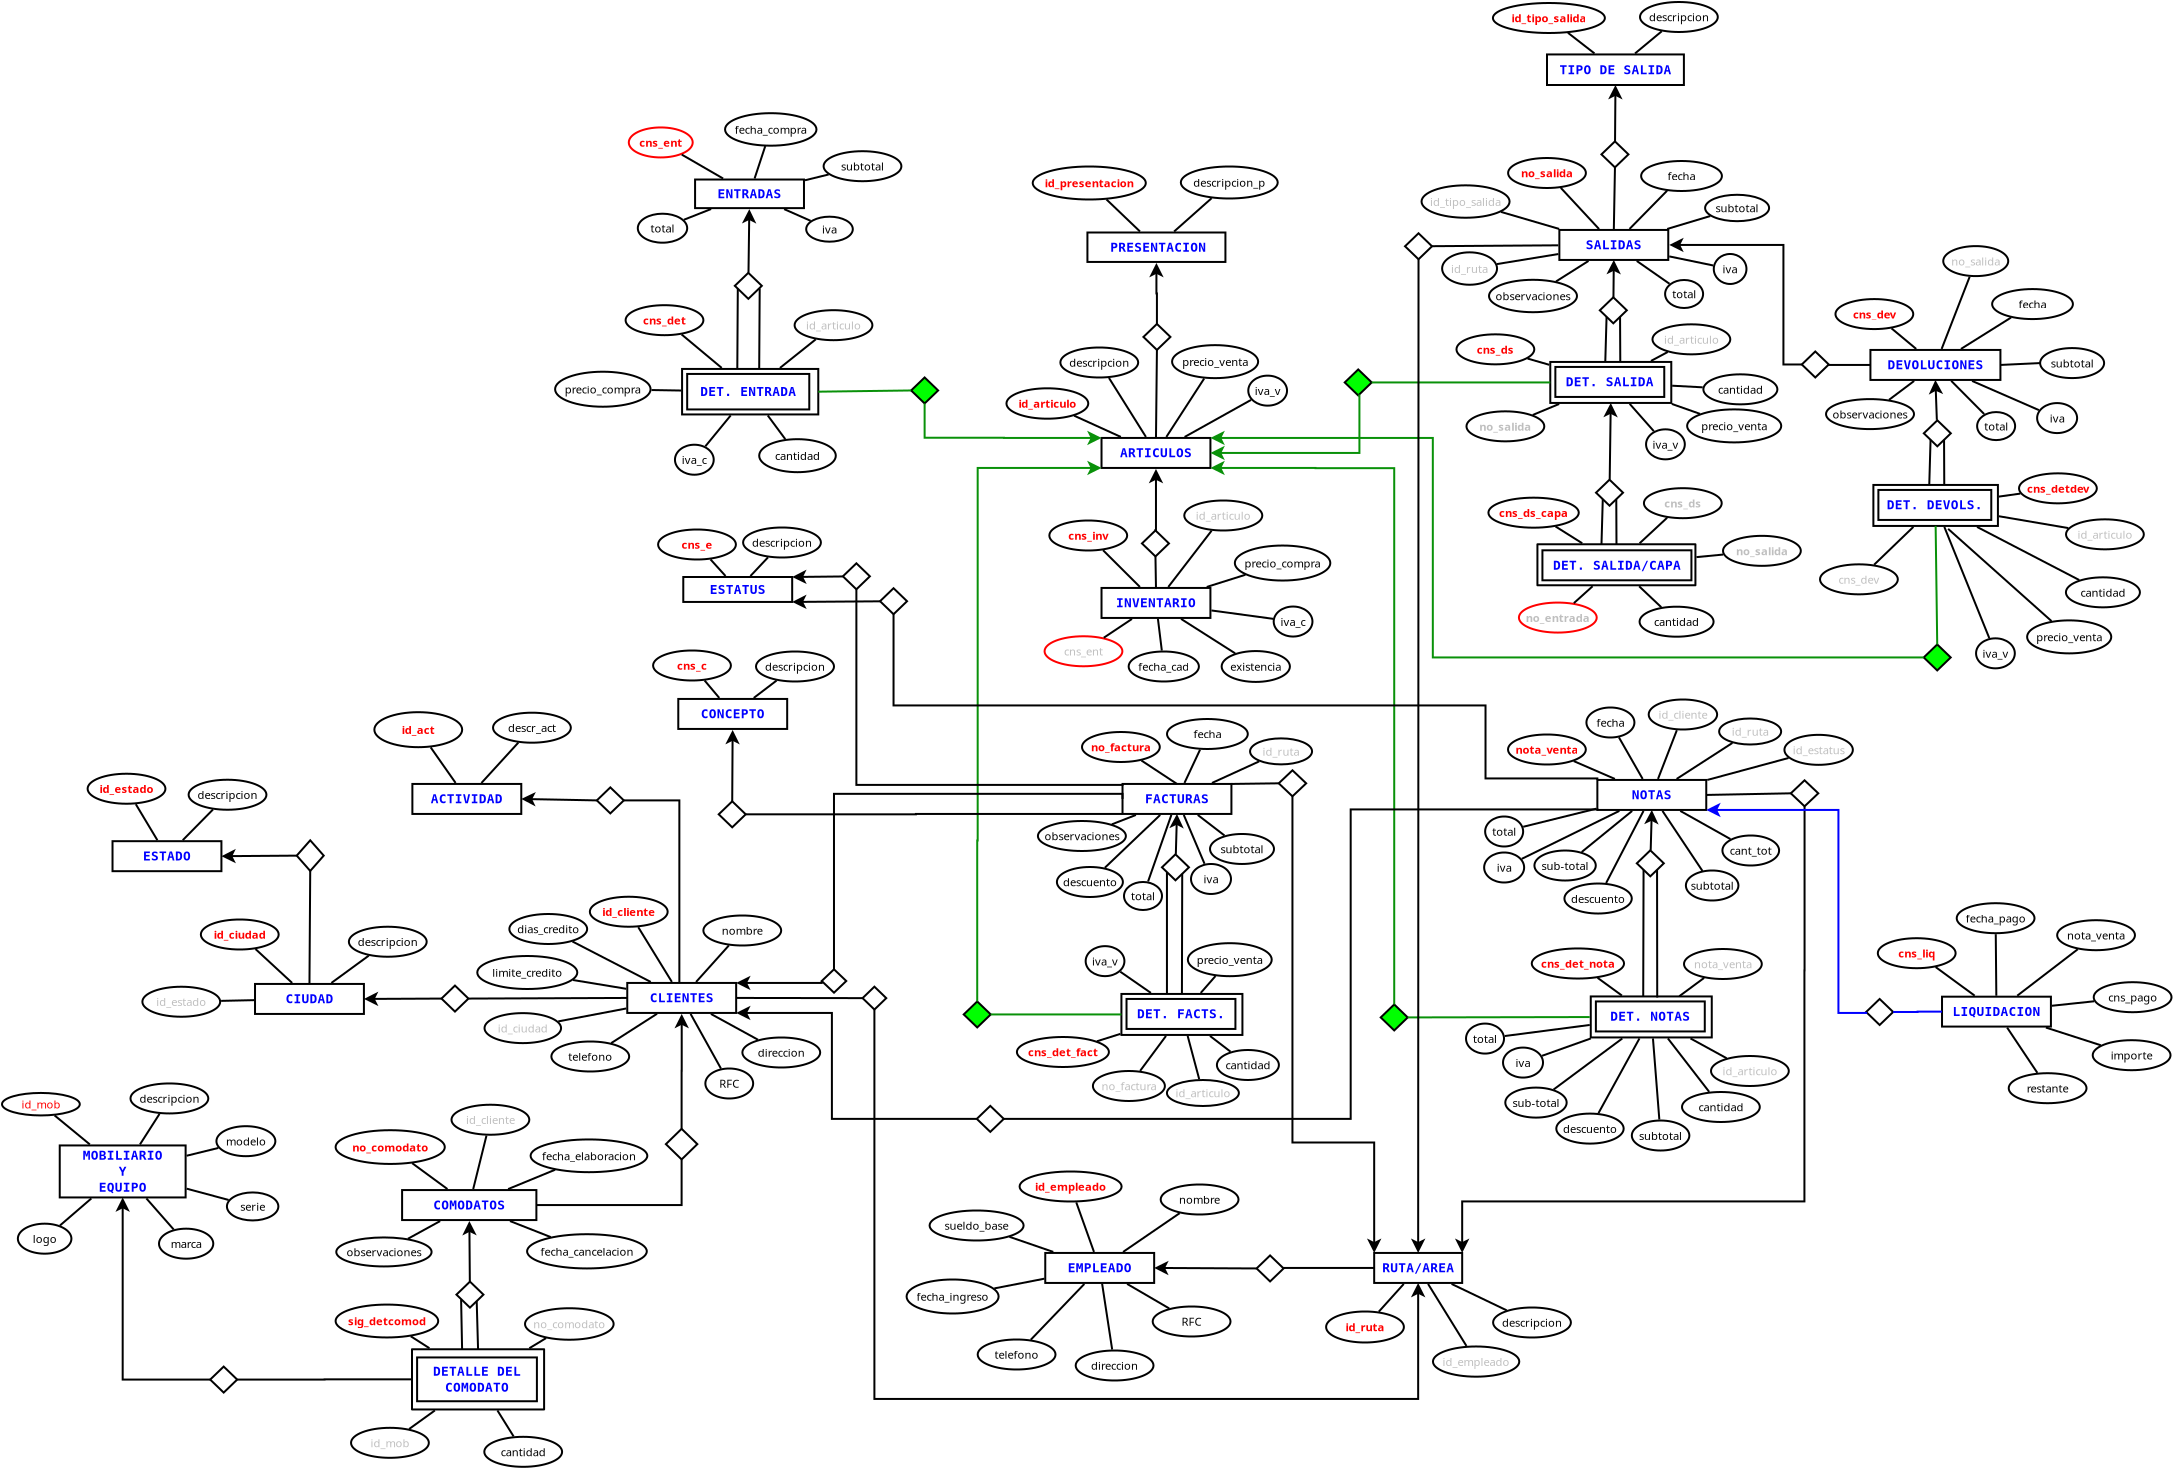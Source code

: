 <?xml version="1.0" encoding="UTF-8"?>
<dia:diagram xmlns:dia="http://www.lysator.liu.se/~alla/dia/">
  <dia:layer name="Fondo" visible="true">
    <dia:object type="Standard - Box" version="0" id="O0">
      <dia:attribute name="obj_pos">
        <dia:point val="17.45,-3.222"/>
      </dia:attribute>
      <dia:attribute name="obj_bb">
        <dia:rectangle val="17.4,-3.272;24.4,-1.7"/>
      </dia:attribute>
      <dia:attribute name="elem_corner">
        <dia:point val="17.45,-3.222"/>
      </dia:attribute>
      <dia:attribute name="elem_width">
        <dia:real val="6.9"/>
      </dia:attribute>
      <dia:attribute name="elem_height">
        <dia:real val="1.472"/>
      </dia:attribute>
      <dia:attribute name="show_background">
        <dia:boolean val="true"/>
      </dia:attribute>
    </dia:object>
    <dia:object type="Standard - Text" version="1" id="O1">
      <dia:attribute name="obj_pos">
        <dia:point val="20.9,-2.486"/>
      </dia:attribute>
      <dia:attribute name="obj_bb">
        <dia:rectangle val="18.2,-3.011;23.6,-1.961"/>
      </dia:attribute>
      <dia:attribute name="text">
        <dia:composite type="text">
          <dia:attribute name="string">
            <dia:string>#PRESENTACION#</dia:string>
          </dia:attribute>
          <dia:attribute name="font">
            <dia:font family="monospace" style="80" name="Courier-Bold"/>
          </dia:attribute>
          <dia:attribute name="height">
            <dia:real val="0.8"/>
          </dia:attribute>
          <dia:attribute name="pos">
            <dia:point val="20.9,-2.411"/>
          </dia:attribute>
          <dia:attribute name="color">
            <dia:color val="#0000ff"/>
          </dia:attribute>
          <dia:attribute name="alignment">
            <dia:enum val="1"/>
          </dia:attribute>
        </dia:composite>
      </dia:attribute>
      <dia:attribute name="valign">
        <dia:enum val="2"/>
      </dia:attribute>
      <dia:connections>
        <dia:connection handle="0" to="O0" connection="8"/>
      </dia:connections>
    </dia:object>
    <dia:object type="Standard - Box" version="0" id="O2">
      <dia:attribute name="obj_pos">
        <dia:point val="18.155,7.05"/>
      </dia:attribute>
      <dia:attribute name="obj_bb">
        <dia:rectangle val="18.105,7;23.65,8.6"/>
      </dia:attribute>
      <dia:attribute name="elem_corner">
        <dia:point val="18.155,7.05"/>
      </dia:attribute>
      <dia:attribute name="elem_width">
        <dia:real val="5.445"/>
      </dia:attribute>
      <dia:attribute name="elem_height">
        <dia:real val="1.5"/>
      </dia:attribute>
      <dia:attribute name="show_background">
        <dia:boolean val="true"/>
      </dia:attribute>
    </dia:object>
    <dia:object type="Standard - Text" version="1" id="O3">
      <dia:attribute name="obj_pos">
        <dia:point val="20.878,7.8"/>
      </dia:attribute>
      <dia:attribute name="obj_bb">
        <dia:rectangle val="18.852,7.275;22.902,8.325"/>
      </dia:attribute>
      <dia:attribute name="text">
        <dia:composite type="text">
          <dia:attribute name="string">
            <dia:string>#ARTICULOS#</dia:string>
          </dia:attribute>
          <dia:attribute name="font">
            <dia:font family="monospace" style="80" name="Courier-Bold"/>
          </dia:attribute>
          <dia:attribute name="height">
            <dia:real val="0.8"/>
          </dia:attribute>
          <dia:attribute name="pos">
            <dia:point val="20.878,7.875"/>
          </dia:attribute>
          <dia:attribute name="color">
            <dia:color val="#0000ff"/>
          </dia:attribute>
          <dia:attribute name="alignment">
            <dia:enum val="1"/>
          </dia:attribute>
        </dia:composite>
      </dia:attribute>
      <dia:attribute name="valign">
        <dia:enum val="2"/>
      </dia:attribute>
      <dia:connections>
        <dia:connection handle="0" to="O2" connection="8"/>
      </dia:connections>
    </dia:object>
    <dia:object type="Standard - Box" version="0" id="O4">
      <dia:attribute name="obj_pos">
        <dia:point val="18.155,14.55"/>
      </dia:attribute>
      <dia:attribute name="obj_bb">
        <dia:rectangle val="18.105,14.5;23.65,16.1"/>
      </dia:attribute>
      <dia:attribute name="elem_corner">
        <dia:point val="18.155,14.55"/>
      </dia:attribute>
      <dia:attribute name="elem_width">
        <dia:real val="5.445"/>
      </dia:attribute>
      <dia:attribute name="elem_height">
        <dia:real val="1.5"/>
      </dia:attribute>
      <dia:attribute name="show_background">
        <dia:boolean val="true"/>
      </dia:attribute>
    </dia:object>
    <dia:object type="Standard - Text" version="1" id="O5">
      <dia:attribute name="obj_pos">
        <dia:point val="20.878,15.3"/>
      </dia:attribute>
      <dia:attribute name="obj_bb">
        <dia:rectangle val="18.628,14.775;23.128,15.825"/>
      </dia:attribute>
      <dia:attribute name="text">
        <dia:composite type="text">
          <dia:attribute name="string">
            <dia:string>#INVENTARIO#</dia:string>
          </dia:attribute>
          <dia:attribute name="font">
            <dia:font family="monospace" style="80" name="Courier-Bold"/>
          </dia:attribute>
          <dia:attribute name="height">
            <dia:real val="0.8"/>
          </dia:attribute>
          <dia:attribute name="pos">
            <dia:point val="20.878,15.375"/>
          </dia:attribute>
          <dia:attribute name="color">
            <dia:color val="#0000ff"/>
          </dia:attribute>
          <dia:attribute name="alignment">
            <dia:enum val="1"/>
          </dia:attribute>
        </dia:composite>
      </dia:attribute>
      <dia:attribute name="valign">
        <dia:enum val="2"/>
      </dia:attribute>
      <dia:connections>
        <dia:connection handle="0" to="O4" connection="8"/>
      </dia:connections>
    </dia:object>
    <dia:object type="Geometric - Diamond" version="0" id="O6">
      <dia:attribute name="obj_pos">
        <dia:point val="20.25,1.35"/>
      </dia:attribute>
      <dia:attribute name="obj_bb">
        <dia:rectangle val="20.178,1.281;21.672,2.719"/>
      </dia:attribute>
      <dia:attribute name="elem_corner">
        <dia:point val="20.25,1.35"/>
      </dia:attribute>
      <dia:attribute name="elem_width">
        <dia:real val="1.35"/>
      </dia:attribute>
      <dia:attribute name="elem_height">
        <dia:real val="1.3"/>
      </dia:attribute>
      <dia:attribute name="line_width">
        <dia:real val="0.1"/>
      </dia:attribute>
      <dia:attribute name="line_colour">
        <dia:color val="#000000"/>
      </dia:attribute>
      <dia:attribute name="fill_colour">
        <dia:color val="#ffffff"/>
      </dia:attribute>
      <dia:attribute name="show_background">
        <dia:boolean val="true"/>
      </dia:attribute>
      <dia:attribute name="line_style">
        <dia:enum val="0"/>
        <dia:real val="1"/>
      </dia:attribute>
      <dia:attribute name="flip_horizontal">
        <dia:boolean val="false"/>
      </dia:attribute>
      <dia:attribute name="flip_vertical">
        <dia:boolean val="false"/>
      </dia:attribute>
    </dia:object>
    <dia:object type="Standard - Line" version="0" id="O7">
      <dia:attribute name="obj_pos">
        <dia:point val="20.878,7.05"/>
      </dia:attribute>
      <dia:attribute name="obj_bb">
        <dia:rectangle val="20.827,2.599;20.976,7.101"/>
      </dia:attribute>
      <dia:attribute name="conn_endpoints">
        <dia:point val="20.878,7.05"/>
        <dia:point val="20.925,2.65"/>
      </dia:attribute>
      <dia:attribute name="numcp">
        <dia:int val="1"/>
      </dia:attribute>
      <dia:connections>
        <dia:connection handle="0" to="O2" connection="1"/>
        <dia:connection handle="1" to="O6" connection="6"/>
      </dia:connections>
    </dia:object>
    <dia:object type="Standard - ZigZagLine" version="1" id="O8">
      <dia:attribute name="obj_pos">
        <dia:point val="20.925,1.35"/>
      </dia:attribute>
      <dia:attribute name="obj_bb">
        <dia:rectangle val="20.4,-1.75;21.4,1.4"/>
      </dia:attribute>
      <dia:attribute name="orth_points">
        <dia:point val="20.925,1.35"/>
        <dia:point val="20.925,-0.175"/>
        <dia:point val="20.9,-0.175"/>
        <dia:point val="20.9,-1.7"/>
      </dia:attribute>
      <dia:attribute name="orth_orient">
        <dia:enum val="1"/>
        <dia:enum val="0"/>
        <dia:enum val="1"/>
      </dia:attribute>
      <dia:attribute name="autorouting">
        <dia:boolean val="true"/>
      </dia:attribute>
      <dia:attribute name="end_arrow">
        <dia:enum val="22"/>
      </dia:attribute>
      <dia:attribute name="end_arrow_length">
        <dia:real val="0.5"/>
      </dia:attribute>
      <dia:attribute name="end_arrow_width">
        <dia:real val="0.5"/>
      </dia:attribute>
      <dia:connections>
        <dia:connection handle="0" to="O6" connection="5"/>
        <dia:connection handle="1" to="O0" connection="8"/>
      </dia:connections>
    </dia:object>
    <dia:object type="Geometric - Diamond" version="0" id="O9">
      <dia:attribute name="obj_pos">
        <dia:point val="20.177,11.675"/>
      </dia:attribute>
      <dia:attribute name="obj_bb">
        <dia:rectangle val="20.105,11.606;21.599,13.044"/>
      </dia:attribute>
      <dia:attribute name="elem_corner">
        <dia:point val="20.177,11.675"/>
      </dia:attribute>
      <dia:attribute name="elem_width">
        <dia:real val="1.35"/>
      </dia:attribute>
      <dia:attribute name="elem_height">
        <dia:real val="1.3"/>
      </dia:attribute>
      <dia:attribute name="line_width">
        <dia:real val="0.1"/>
      </dia:attribute>
      <dia:attribute name="line_colour">
        <dia:color val="#000000"/>
      </dia:attribute>
      <dia:attribute name="fill_colour">
        <dia:color val="#ffffff"/>
      </dia:attribute>
      <dia:attribute name="show_background">
        <dia:boolean val="true"/>
      </dia:attribute>
      <dia:attribute name="line_style">
        <dia:enum val="0"/>
        <dia:real val="1"/>
      </dia:attribute>
      <dia:attribute name="flip_horizontal">
        <dia:boolean val="false"/>
      </dia:attribute>
      <dia:attribute name="flip_vertical">
        <dia:boolean val="false"/>
      </dia:attribute>
    </dia:object>
    <dia:object type="Standard - Line" version="0" id="O10">
      <dia:attribute name="obj_pos">
        <dia:point val="20.878,14.55"/>
      </dia:attribute>
      <dia:attribute name="obj_bb">
        <dia:rectangle val="20.801,12.924;20.928,14.601"/>
      </dia:attribute>
      <dia:attribute name="conn_endpoints">
        <dia:point val="20.878,14.55"/>
        <dia:point val="20.852,12.975"/>
      </dia:attribute>
      <dia:attribute name="numcp">
        <dia:int val="1"/>
      </dia:attribute>
      <dia:connections>
        <dia:connection handle="0" to="O4" connection="1"/>
        <dia:connection handle="1" to="O9" connection="6"/>
      </dia:connections>
    </dia:object>
    <dia:object type="Standard - ZigZagLine" version="1" id="O11">
      <dia:attribute name="obj_pos">
        <dia:point val="20.852,11.675"/>
      </dia:attribute>
      <dia:attribute name="obj_bb">
        <dia:rectangle val="20.378,8.549;21.378,11.725"/>
      </dia:attribute>
      <dia:attribute name="orth_points">
        <dia:point val="20.852,11.675"/>
        <dia:point val="20.852,11.656"/>
        <dia:point val="20.878,11.656"/>
        <dia:point val="20.878,8.599"/>
      </dia:attribute>
      <dia:attribute name="orth_orient">
        <dia:enum val="1"/>
        <dia:enum val="0"/>
        <dia:enum val="1"/>
      </dia:attribute>
      <dia:attribute name="autorouting">
        <dia:boolean val="false"/>
      </dia:attribute>
      <dia:attribute name="end_arrow">
        <dia:enum val="22"/>
      </dia:attribute>
      <dia:attribute name="end_arrow_length">
        <dia:real val="0.5"/>
      </dia:attribute>
      <dia:attribute name="end_arrow_width">
        <dia:real val="0.5"/>
      </dia:attribute>
      <dia:connections>
        <dia:connection handle="0" to="O9" connection="5"/>
        <dia:connection handle="1" to="O2" connection="8"/>
      </dia:connections>
    </dia:object>
    <dia:object type="Standard - Box" version="0" id="O12">
      <dia:attribute name="obj_pos">
        <dia:point val="19.205,24.35"/>
      </dia:attribute>
      <dia:attribute name="obj_bb">
        <dia:rectangle val="19.155,24.3;24.7,25.9"/>
      </dia:attribute>
      <dia:attribute name="elem_corner">
        <dia:point val="19.205,24.35"/>
      </dia:attribute>
      <dia:attribute name="elem_width">
        <dia:real val="5.445"/>
      </dia:attribute>
      <dia:attribute name="elem_height">
        <dia:real val="1.5"/>
      </dia:attribute>
      <dia:attribute name="show_background">
        <dia:boolean val="true"/>
      </dia:attribute>
    </dia:object>
    <dia:object type="Standard - Text" version="1" id="O13">
      <dia:attribute name="obj_pos">
        <dia:point val="21.927,25.1"/>
      </dia:attribute>
      <dia:attribute name="obj_bb">
        <dia:rectangle val="20.128,24.575;23.727,25.625"/>
      </dia:attribute>
      <dia:attribute name="text">
        <dia:composite type="text">
          <dia:attribute name="string">
            <dia:string>#FACTURAS#</dia:string>
          </dia:attribute>
          <dia:attribute name="font">
            <dia:font family="monospace" style="80" name="Courier-Bold"/>
          </dia:attribute>
          <dia:attribute name="height">
            <dia:real val="0.8"/>
          </dia:attribute>
          <dia:attribute name="pos">
            <dia:point val="21.927,25.175"/>
          </dia:attribute>
          <dia:attribute name="color">
            <dia:color val="#0000ff"/>
          </dia:attribute>
          <dia:attribute name="alignment">
            <dia:enum val="1"/>
          </dia:attribute>
        </dia:composite>
      </dia:attribute>
      <dia:attribute name="valign">
        <dia:enum val="2"/>
      </dia:attribute>
      <dia:connections>
        <dia:connection handle="0" to="O12" connection="8"/>
      </dia:connections>
    </dia:object>
    <dia:object type="Standard - Box" version="0" id="O14">
      <dia:attribute name="obj_pos">
        <dia:point val="19.15,34.85"/>
      </dia:attribute>
      <dia:attribute name="obj_bb">
        <dia:rectangle val="19.1,34.8;25.25,36.95"/>
      </dia:attribute>
      <dia:attribute name="elem_corner">
        <dia:point val="19.15,34.85"/>
      </dia:attribute>
      <dia:attribute name="elem_width">
        <dia:real val="6.05"/>
      </dia:attribute>
      <dia:attribute name="elem_height">
        <dia:real val="2.05"/>
      </dia:attribute>
      <dia:attribute name="show_background">
        <dia:boolean val="true"/>
      </dia:attribute>
    </dia:object>
    <dia:object type="Standard - Box" version="0" id="O15">
      <dia:attribute name="obj_pos">
        <dia:point val="19.405,35.1"/>
      </dia:attribute>
      <dia:attribute name="obj_bb">
        <dia:rectangle val="19.355,35.05;24.9,36.65"/>
      </dia:attribute>
      <dia:attribute name="elem_corner">
        <dia:point val="19.405,35.1"/>
      </dia:attribute>
      <dia:attribute name="elem_width">
        <dia:real val="5.445"/>
      </dia:attribute>
      <dia:attribute name="elem_height">
        <dia:real val="1.5"/>
      </dia:attribute>
      <dia:attribute name="show_background">
        <dia:boolean val="true"/>
      </dia:attribute>
    </dia:object>
    <dia:object type="Standard - Text" version="1" id="O16">
      <dia:attribute name="obj_pos">
        <dia:point val="22.128,35.85"/>
      </dia:attribute>
      <dia:attribute name="obj_bb">
        <dia:rectangle val="19.652,35.325;24.602,36.375"/>
      </dia:attribute>
      <dia:attribute name="text">
        <dia:composite type="text">
          <dia:attribute name="string">
            <dia:string>#DET. FACTS.#</dia:string>
          </dia:attribute>
          <dia:attribute name="font">
            <dia:font family="monospace" style="80" name="Courier-Bold"/>
          </dia:attribute>
          <dia:attribute name="height">
            <dia:real val="0.8"/>
          </dia:attribute>
          <dia:attribute name="pos">
            <dia:point val="22.128,35.925"/>
          </dia:attribute>
          <dia:attribute name="color">
            <dia:color val="#0000ff"/>
          </dia:attribute>
          <dia:attribute name="alignment">
            <dia:enum val="1"/>
          </dia:attribute>
        </dia:composite>
      </dia:attribute>
      <dia:attribute name="valign">
        <dia:enum val="2"/>
      </dia:attribute>
      <dia:connections>
        <dia:connection handle="0" to="O15" connection="8"/>
      </dia:connections>
    </dia:object>
    <dia:object type="Geometric - Diamond" version="0" id="O17">
      <dia:attribute name="obj_pos">
        <dia:point val="21.177,27.869"/>
      </dia:attribute>
      <dia:attribute name="obj_bb">
        <dia:rectangle val="21.105,27.8;22.599,29.239"/>
      </dia:attribute>
      <dia:attribute name="elem_corner">
        <dia:point val="21.177,27.869"/>
      </dia:attribute>
      <dia:attribute name="elem_width">
        <dia:real val="1.35"/>
      </dia:attribute>
      <dia:attribute name="elem_height">
        <dia:real val="1.3"/>
      </dia:attribute>
      <dia:attribute name="line_width">
        <dia:real val="0.1"/>
      </dia:attribute>
      <dia:attribute name="line_colour">
        <dia:color val="#000000"/>
      </dia:attribute>
      <dia:attribute name="fill_colour">
        <dia:color val="#ffffff"/>
      </dia:attribute>
      <dia:attribute name="show_background">
        <dia:boolean val="true"/>
      </dia:attribute>
      <dia:attribute name="line_style">
        <dia:enum val="0"/>
        <dia:real val="1"/>
      </dia:attribute>
      <dia:attribute name="flip_horizontal">
        <dia:boolean val="false"/>
      </dia:attribute>
      <dia:attribute name="flip_vertical">
        <dia:boolean val="false"/>
      </dia:attribute>
    </dia:object>
    <dia:object type="Standard - Line" version="0" id="O18">
      <dia:attribute name="obj_pos">
        <dia:point val="21.871,27.85"/>
      </dia:attribute>
      <dia:attribute name="obj_bb">
        <dia:rectangle val="21.426,25.786;22.429,27.901"/>
      </dia:attribute>
      <dia:attribute name="conn_endpoints">
        <dia:point val="21.871,27.85"/>
        <dia:point val="21.927,25.85"/>
      </dia:attribute>
      <dia:attribute name="numcp">
        <dia:int val="1"/>
      </dia:attribute>
      <dia:attribute name="end_arrow">
        <dia:enum val="22"/>
      </dia:attribute>
      <dia:attribute name="end_arrow_length">
        <dia:real val="0.5"/>
      </dia:attribute>
      <dia:attribute name="end_arrow_width">
        <dia:real val="0.5"/>
      </dia:attribute>
      <dia:connections>
        <dia:connection handle="0" to="O17" connection="8"/>
        <dia:connection handle="1" to="O12" connection="6"/>
      </dia:connections>
    </dia:object>
    <dia:object type="Standard - Line" version="0" id="O19">
      <dia:attribute name="obj_pos">
        <dia:point val="22.19,28.844"/>
      </dia:attribute>
      <dia:attribute name="obj_bb">
        <dia:rectangle val="22.125,28.794;22.24,34.9"/>
      </dia:attribute>
      <dia:attribute name="conn_endpoints">
        <dia:point val="22.19,28.844"/>
        <dia:point val="22.175,34.85"/>
      </dia:attribute>
      <dia:attribute name="numcp">
        <dia:int val="1"/>
      </dia:attribute>
      <dia:connections>
        <dia:connection handle="0" to="O17" connection="4"/>
        <dia:connection handle="1" to="O14" connection="1"/>
      </dia:connections>
    </dia:object>
    <dia:object type="Standard - Box" version="0" id="O20">
      <dia:attribute name="obj_pos">
        <dia:point val="42.947,24.15"/>
      </dia:attribute>
      <dia:attribute name="obj_bb">
        <dia:rectangle val="42.898,24.1;48.443,25.7"/>
      </dia:attribute>
      <dia:attribute name="elem_corner">
        <dia:point val="42.947,24.15"/>
      </dia:attribute>
      <dia:attribute name="elem_width">
        <dia:real val="5.445"/>
      </dia:attribute>
      <dia:attribute name="elem_height">
        <dia:real val="1.5"/>
      </dia:attribute>
      <dia:attribute name="show_background">
        <dia:boolean val="true"/>
      </dia:attribute>
    </dia:object>
    <dia:object type="Standard - Text" version="1" id="O21">
      <dia:attribute name="obj_pos">
        <dia:point val="45.67,24.9"/>
      </dia:attribute>
      <dia:attribute name="obj_bb">
        <dia:rectangle val="44.545,24.375;46.795,25.425"/>
      </dia:attribute>
      <dia:attribute name="text">
        <dia:composite type="text">
          <dia:attribute name="string">
            <dia:string>#NOTAS#</dia:string>
          </dia:attribute>
          <dia:attribute name="font">
            <dia:font family="monospace" style="80" name="Courier-Bold"/>
          </dia:attribute>
          <dia:attribute name="height">
            <dia:real val="0.8"/>
          </dia:attribute>
          <dia:attribute name="pos">
            <dia:point val="45.67,24.975"/>
          </dia:attribute>
          <dia:attribute name="color">
            <dia:color val="#0000ff"/>
          </dia:attribute>
          <dia:attribute name="alignment">
            <dia:enum val="1"/>
          </dia:attribute>
        </dia:composite>
      </dia:attribute>
      <dia:attribute name="valign">
        <dia:enum val="2"/>
      </dia:attribute>
      <dia:connections>
        <dia:connection handle="0" to="O20" connection="8"/>
      </dia:connections>
    </dia:object>
    <dia:object type="Standard - Box" version="0" id="O22">
      <dia:attribute name="obj_pos">
        <dia:point val="42.617,34.975"/>
      </dia:attribute>
      <dia:attribute name="obj_bb">
        <dia:rectangle val="42.568,34.925;48.718,37.075"/>
      </dia:attribute>
      <dia:attribute name="elem_corner">
        <dia:point val="42.617,34.975"/>
      </dia:attribute>
      <dia:attribute name="elem_width">
        <dia:real val="6.05"/>
      </dia:attribute>
      <dia:attribute name="elem_height">
        <dia:real val="2.05"/>
      </dia:attribute>
      <dia:attribute name="show_background">
        <dia:boolean val="true"/>
      </dia:attribute>
    </dia:object>
    <dia:object type="Standard - Box" version="0" id="O23">
      <dia:attribute name="obj_pos">
        <dia:point val="42.873,35.225"/>
      </dia:attribute>
      <dia:attribute name="obj_bb">
        <dia:rectangle val="42.822,35.175;48.367,36.775"/>
      </dia:attribute>
      <dia:attribute name="elem_corner">
        <dia:point val="42.873,35.225"/>
      </dia:attribute>
      <dia:attribute name="elem_width">
        <dia:real val="5.445"/>
      </dia:attribute>
      <dia:attribute name="elem_height">
        <dia:real val="1.5"/>
      </dia:attribute>
      <dia:attribute name="show_background">
        <dia:boolean val="true"/>
      </dia:attribute>
    </dia:object>
    <dia:object type="Standard - Text" version="1" id="O24">
      <dia:attribute name="obj_pos">
        <dia:point val="45.595,35.975"/>
      </dia:attribute>
      <dia:attribute name="obj_bb">
        <dia:rectangle val="43.345,35.45;47.845,36.5"/>
      </dia:attribute>
      <dia:attribute name="text">
        <dia:composite type="text">
          <dia:attribute name="string">
            <dia:string>#DET. NOTAS#</dia:string>
          </dia:attribute>
          <dia:attribute name="font">
            <dia:font family="monospace" style="80" name="Courier-Bold"/>
          </dia:attribute>
          <dia:attribute name="height">
            <dia:real val="0.8"/>
          </dia:attribute>
          <dia:attribute name="pos">
            <dia:point val="45.595,36.05"/>
          </dia:attribute>
          <dia:attribute name="color">
            <dia:color val="#0000ff"/>
          </dia:attribute>
          <dia:attribute name="alignment">
            <dia:enum val="1"/>
          </dia:attribute>
        </dia:composite>
      </dia:attribute>
      <dia:attribute name="valign">
        <dia:enum val="2"/>
      </dia:attribute>
      <dia:connections>
        <dia:connection handle="0" to="O23" connection="8"/>
      </dia:connections>
    </dia:object>
    <dia:object type="Geometric - Diamond" version="0" id="O25">
      <dia:attribute name="obj_pos">
        <dia:point val="44.92,27.669"/>
      </dia:attribute>
      <dia:attribute name="obj_bb">
        <dia:rectangle val="44.847,27.6;46.342,29.039"/>
      </dia:attribute>
      <dia:attribute name="elem_corner">
        <dia:point val="44.92,27.669"/>
      </dia:attribute>
      <dia:attribute name="elem_width">
        <dia:real val="1.35"/>
      </dia:attribute>
      <dia:attribute name="elem_height">
        <dia:real val="1.3"/>
      </dia:attribute>
      <dia:attribute name="line_width">
        <dia:real val="0.1"/>
      </dia:attribute>
      <dia:attribute name="line_colour">
        <dia:color val="#000000"/>
      </dia:attribute>
      <dia:attribute name="fill_colour">
        <dia:color val="#ffffff"/>
      </dia:attribute>
      <dia:attribute name="show_background">
        <dia:boolean val="true"/>
      </dia:attribute>
      <dia:attribute name="line_style">
        <dia:enum val="0"/>
        <dia:real val="1"/>
      </dia:attribute>
      <dia:attribute name="flip_horizontal">
        <dia:boolean val="false"/>
      </dia:attribute>
      <dia:attribute name="flip_vertical">
        <dia:boolean val="false"/>
      </dia:attribute>
    </dia:object>
    <dia:object type="Standard - Line" version="0" id="O26">
      <dia:attribute name="obj_pos">
        <dia:point val="45.614,27.65"/>
      </dia:attribute>
      <dia:attribute name="obj_bb">
        <dia:rectangle val="45.169,25.586;46.171,27.701"/>
      </dia:attribute>
      <dia:attribute name="conn_endpoints">
        <dia:point val="45.614,27.65"/>
        <dia:point val="45.67,25.65"/>
      </dia:attribute>
      <dia:attribute name="numcp">
        <dia:int val="1"/>
      </dia:attribute>
      <dia:attribute name="end_arrow">
        <dia:enum val="22"/>
      </dia:attribute>
      <dia:attribute name="end_arrow_length">
        <dia:real val="0.5"/>
      </dia:attribute>
      <dia:attribute name="end_arrow_width">
        <dia:real val="0.5"/>
      </dia:attribute>
      <dia:connections>
        <dia:connection handle="0" to="O25" connection="8"/>
        <dia:connection handle="1" to="O20" connection="6"/>
      </dia:connections>
    </dia:object>
    <dia:object type="Standard - Line" version="0" id="O27">
      <dia:attribute name="obj_pos">
        <dia:point val="45.257,28.644"/>
      </dia:attribute>
      <dia:attribute name="obj_bb">
        <dia:rectangle val="45.19,28.594;45.307,35.053"/>
      </dia:attribute>
      <dia:attribute name="conn_endpoints">
        <dia:point val="45.257,28.644"/>
        <dia:point val="45.24,35.003"/>
      </dia:attribute>
      <dia:attribute name="numcp">
        <dia:int val="1"/>
      </dia:attribute>
      <dia:connections>
        <dia:connection handle="0" to="O25" connection="2"/>
      </dia:connections>
    </dia:object>
    <dia:object type="Standard - Line" version="0" id="O28">
      <dia:attribute name="obj_pos">
        <dia:point val="45.932,28.644"/>
      </dia:attribute>
      <dia:attribute name="obj_bb">
        <dia:rectangle val="45.882,28.594;45.99,35.078"/>
      </dia:attribute>
      <dia:attribute name="conn_endpoints">
        <dia:point val="45.932,28.644"/>
        <dia:point val="45.94,35.028"/>
      </dia:attribute>
      <dia:attribute name="numcp">
        <dia:int val="1"/>
      </dia:attribute>
      <dia:connections>
        <dia:connection handle="0" to="O25" connection="4"/>
      </dia:connections>
    </dia:object>
    <dia:object type="Geometric - Diamond" version="0" id="O29">
      <dia:attribute name="obj_pos">
        <dia:point val="11.265,35.225"/>
      </dia:attribute>
      <dia:attribute name="obj_bb">
        <dia:rectangle val="11.193,35.155;12.687,36.594"/>
      </dia:attribute>
      <dia:attribute name="elem_corner">
        <dia:point val="11.265,35.225"/>
      </dia:attribute>
      <dia:attribute name="elem_width">
        <dia:real val="1.35"/>
      </dia:attribute>
      <dia:attribute name="elem_height">
        <dia:real val="1.3"/>
      </dia:attribute>
      <dia:attribute name="line_width">
        <dia:real val="0.1"/>
      </dia:attribute>
      <dia:attribute name="line_colour">
        <dia:color val="#000000"/>
      </dia:attribute>
      <dia:attribute name="fill_colour">
        <dia:color val="#00ff00"/>
      </dia:attribute>
      <dia:attribute name="show_background">
        <dia:boolean val="true"/>
      </dia:attribute>
      <dia:attribute name="line_style">
        <dia:enum val="0"/>
        <dia:real val="1"/>
      </dia:attribute>
      <dia:attribute name="flip_horizontal">
        <dia:boolean val="false"/>
      </dia:attribute>
      <dia:attribute name="flip_vertical">
        <dia:boolean val="false"/>
      </dia:attribute>
    </dia:object>
    <dia:object type="Standard - Line" version="0" id="O30">
      <dia:attribute name="obj_pos">
        <dia:point val="19.15,35.875"/>
      </dia:attribute>
      <dia:attribute name="obj_bb">
        <dia:rectangle val="12.565,35.825;19.2,35.925"/>
      </dia:attribute>
      <dia:attribute name="conn_endpoints">
        <dia:point val="19.15,35.875"/>
        <dia:point val="12.615,35.875"/>
      </dia:attribute>
      <dia:attribute name="numcp">
        <dia:int val="1"/>
      </dia:attribute>
      <dia:attribute name="line_color">
        <dia:color val="#099109"/>
      </dia:attribute>
      <dia:connections>
        <dia:connection handle="0" to="O14" connection="3"/>
        <dia:connection handle="1" to="O29" connection="7"/>
      </dia:connections>
    </dia:object>
    <dia:object type="Geometric - Diamond" version="0" id="O31">
      <dia:attribute name="obj_pos">
        <dia:point val="32.115,35.375"/>
      </dia:attribute>
      <dia:attribute name="obj_bb">
        <dia:rectangle val="32.042,35.305;33.537,36.744"/>
      </dia:attribute>
      <dia:attribute name="elem_corner">
        <dia:point val="32.115,35.375"/>
      </dia:attribute>
      <dia:attribute name="elem_width">
        <dia:real val="1.35"/>
      </dia:attribute>
      <dia:attribute name="elem_height">
        <dia:real val="1.3"/>
      </dia:attribute>
      <dia:attribute name="line_width">
        <dia:real val="0.1"/>
      </dia:attribute>
      <dia:attribute name="line_colour">
        <dia:color val="#000000"/>
      </dia:attribute>
      <dia:attribute name="fill_colour">
        <dia:color val="#00ff00"/>
      </dia:attribute>
      <dia:attribute name="show_background">
        <dia:boolean val="true"/>
      </dia:attribute>
      <dia:attribute name="line_style">
        <dia:enum val="0"/>
        <dia:real val="1"/>
      </dia:attribute>
      <dia:attribute name="flip_horizontal">
        <dia:boolean val="false"/>
      </dia:attribute>
      <dia:attribute name="flip_vertical">
        <dia:boolean val="false"/>
      </dia:attribute>
    </dia:object>
    <dia:object type="Standard - Line" version="0" id="O32">
      <dia:attribute name="obj_pos">
        <dia:point val="42.574,36.006"/>
      </dia:attribute>
      <dia:attribute name="obj_bb">
        <dia:rectangle val="33.416,35.956;42.624,36.073"/>
      </dia:attribute>
      <dia:attribute name="conn_endpoints">
        <dia:point val="42.574,36.006"/>
        <dia:point val="33.466,36.023"/>
      </dia:attribute>
      <dia:attribute name="numcp">
        <dia:int val="1"/>
      </dia:attribute>
      <dia:attribute name="line_color">
        <dia:color val="#099109"/>
      </dia:attribute>
      <dia:connections>
        <dia:connection handle="0" to="O22" connection="8"/>
        <dia:connection handle="1" to="O31" connection="8"/>
      </dia:connections>
    </dia:object>
    <dia:object type="Standard - ZigZagLine" version="1" id="O33">
      <dia:attribute name="obj_pos">
        <dia:point val="32.79,35.375"/>
      </dia:attribute>
      <dia:attribute name="obj_bb">
        <dia:rectangle val="23.55,8.05;32.84,35.425"/>
      </dia:attribute>
      <dia:attribute name="orth_points">
        <dia:point val="32.79,35.375"/>
        <dia:point val="32.79,8.561"/>
        <dia:point val="28.853,8.561"/>
        <dia:point val="28.853,8.55"/>
        <dia:point val="23.6,8.55"/>
      </dia:attribute>
      <dia:attribute name="orth_orient">
        <dia:enum val="1"/>
        <dia:enum val="0"/>
        <dia:enum val="1"/>
        <dia:enum val="0"/>
      </dia:attribute>
      <dia:attribute name="autorouting">
        <dia:boolean val="false"/>
      </dia:attribute>
      <dia:attribute name="line_color">
        <dia:color val="#099109"/>
      </dia:attribute>
      <dia:attribute name="end_arrow">
        <dia:enum val="22"/>
      </dia:attribute>
      <dia:attribute name="end_arrow_length">
        <dia:real val="0.5"/>
      </dia:attribute>
      <dia:attribute name="end_arrow_width">
        <dia:real val="0.5"/>
      </dia:attribute>
      <dia:connections>
        <dia:connection handle="0" to="O31" connection="5"/>
        <dia:connection handle="1" to="O2" connection="7"/>
      </dia:connections>
    </dia:object>
    <dia:object type="Standard - ZigZagLine" version="1" id="O34">
      <dia:attribute name="obj_pos">
        <dia:point val="11.94,35.224"/>
      </dia:attribute>
      <dia:attribute name="obj_bb">
        <dia:rectangle val="11.89,8.05;18.205,35.274"/>
      </dia:attribute>
      <dia:attribute name="orth_points">
        <dia:point val="11.94,35.224"/>
        <dia:point val="11.94,27.178"/>
        <dia:point val="11.963,27.178"/>
        <dia:point val="11.963,8.55"/>
        <dia:point val="18.155,8.55"/>
      </dia:attribute>
      <dia:attribute name="orth_orient">
        <dia:enum val="1"/>
        <dia:enum val="0"/>
        <dia:enum val="1"/>
        <dia:enum val="0"/>
      </dia:attribute>
      <dia:attribute name="autorouting">
        <dia:boolean val="false"/>
      </dia:attribute>
      <dia:attribute name="line_color">
        <dia:color val="#099109"/>
      </dia:attribute>
      <dia:attribute name="end_arrow">
        <dia:enum val="22"/>
      </dia:attribute>
      <dia:attribute name="end_arrow_length">
        <dia:real val="0.5"/>
      </dia:attribute>
      <dia:attribute name="end_arrow_width">
        <dia:real val="0.5"/>
      </dia:attribute>
      <dia:connections>
        <dia:connection handle="0" to="O29" connection="8"/>
        <dia:connection handle="1" to="O2" connection="5"/>
      </dia:connections>
    </dia:object>
    <dia:object type="Standard - Box" version="0" id="O35">
      <dia:attribute name="obj_pos">
        <dia:point val="31.788,47.8"/>
      </dia:attribute>
      <dia:attribute name="obj_bb">
        <dia:rectangle val="31.738,47.75;36.237,49.35"/>
      </dia:attribute>
      <dia:attribute name="elem_corner">
        <dia:point val="31.788,47.8"/>
      </dia:attribute>
      <dia:attribute name="elem_width">
        <dia:real val="4.4"/>
      </dia:attribute>
      <dia:attribute name="elem_height">
        <dia:real val="1.5"/>
      </dia:attribute>
      <dia:attribute name="show_background">
        <dia:boolean val="true"/>
      </dia:attribute>
    </dia:object>
    <dia:object type="Standard - Text" version="1" id="O36">
      <dia:attribute name="obj_pos">
        <dia:point val="33.987,48.55"/>
      </dia:attribute>
      <dia:attribute name="obj_bb">
        <dia:rectangle val="31.962,48.025;36.013,49.075"/>
      </dia:attribute>
      <dia:attribute name="text">
        <dia:composite type="text">
          <dia:attribute name="string">
            <dia:string>#RUTA/AREA#</dia:string>
          </dia:attribute>
          <dia:attribute name="font">
            <dia:font family="monospace" style="80" name="Courier-Bold"/>
          </dia:attribute>
          <dia:attribute name="height">
            <dia:real val="0.8"/>
          </dia:attribute>
          <dia:attribute name="pos">
            <dia:point val="33.987,48.625"/>
          </dia:attribute>
          <dia:attribute name="color">
            <dia:color val="#0000ff"/>
          </dia:attribute>
          <dia:attribute name="alignment">
            <dia:enum val="1"/>
          </dia:attribute>
        </dia:composite>
      </dia:attribute>
      <dia:attribute name="valign">
        <dia:enum val="2"/>
      </dia:attribute>
      <dia:connections>
        <dia:connection handle="0" to="O35" connection="8"/>
      </dia:connections>
    </dia:object>
    <dia:object type="Standard - Box" version="0" id="O37">
      <dia:attribute name="obj_pos">
        <dia:point val="15.342,47.8"/>
      </dia:attribute>
      <dia:attribute name="obj_bb">
        <dia:rectangle val="15.293,47.75;20.837,49.35"/>
      </dia:attribute>
      <dia:attribute name="elem_corner">
        <dia:point val="15.342,47.8"/>
      </dia:attribute>
      <dia:attribute name="elem_width">
        <dia:real val="5.445"/>
      </dia:attribute>
      <dia:attribute name="elem_height">
        <dia:real val="1.5"/>
      </dia:attribute>
      <dia:attribute name="show_background">
        <dia:boolean val="true"/>
      </dia:attribute>
    </dia:object>
    <dia:object type="Standard - Text" version="1" id="O38">
      <dia:attribute name="obj_pos">
        <dia:point val="18.065,48.55"/>
      </dia:attribute>
      <dia:attribute name="obj_bb">
        <dia:rectangle val="16.265,48.025;19.865,49.075"/>
      </dia:attribute>
      <dia:attribute name="text">
        <dia:composite type="text">
          <dia:attribute name="string">
            <dia:string>#EMPLEADO#</dia:string>
          </dia:attribute>
          <dia:attribute name="font">
            <dia:font family="monospace" style="80" name="Courier-Bold"/>
          </dia:attribute>
          <dia:attribute name="height">
            <dia:real val="0.8"/>
          </dia:attribute>
          <dia:attribute name="pos">
            <dia:point val="18.065,48.625"/>
          </dia:attribute>
          <dia:attribute name="color">
            <dia:color val="#0000ff"/>
          </dia:attribute>
          <dia:attribute name="alignment">
            <dia:enum val="1"/>
          </dia:attribute>
        </dia:composite>
      </dia:attribute>
      <dia:attribute name="valign">
        <dia:enum val="2"/>
      </dia:attribute>
      <dia:connections>
        <dia:connection handle="0" to="O37" connection="8"/>
      </dia:connections>
    </dia:object>
    <dia:object type="Geometric - Diamond" version="0" id="O39">
      <dia:attribute name="obj_pos">
        <dia:point val="25.908,47.925"/>
      </dia:attribute>
      <dia:attribute name="obj_bb">
        <dia:rectangle val="25.836,47.855;27.33,49.294"/>
      </dia:attribute>
      <dia:attribute name="elem_corner">
        <dia:point val="25.908,47.925"/>
      </dia:attribute>
      <dia:attribute name="elem_width">
        <dia:real val="1.35"/>
      </dia:attribute>
      <dia:attribute name="elem_height">
        <dia:real val="1.3"/>
      </dia:attribute>
      <dia:attribute name="line_width">
        <dia:real val="0.1"/>
      </dia:attribute>
      <dia:attribute name="line_colour">
        <dia:color val="#000000"/>
      </dia:attribute>
      <dia:attribute name="fill_colour">
        <dia:color val="#ffffff"/>
      </dia:attribute>
      <dia:attribute name="show_background">
        <dia:boolean val="true"/>
      </dia:attribute>
      <dia:attribute name="line_style">
        <dia:enum val="0"/>
        <dia:real val="1"/>
      </dia:attribute>
      <dia:attribute name="flip_horizontal">
        <dia:boolean val="false"/>
      </dia:attribute>
      <dia:attribute name="flip_vertical">
        <dia:boolean val="false"/>
      </dia:attribute>
    </dia:object>
    <dia:object type="Standard - Line" version="0" id="O40">
      <dia:attribute name="obj_pos">
        <dia:point val="20.788,48.55"/>
      </dia:attribute>
      <dia:attribute name="obj_bb">
        <dia:rectangle val="20.735,48.05;25.958,49.05"/>
      </dia:attribute>
      <dia:attribute name="conn_endpoints">
        <dia:point val="20.788,48.55"/>
        <dia:point val="25.908,48.575"/>
      </dia:attribute>
      <dia:attribute name="numcp">
        <dia:int val="1"/>
      </dia:attribute>
      <dia:attribute name="start_arrow">
        <dia:enum val="22"/>
      </dia:attribute>
      <dia:attribute name="start_arrow_length">
        <dia:real val="0.5"/>
      </dia:attribute>
      <dia:attribute name="start_arrow_width">
        <dia:real val="0.5"/>
      </dia:attribute>
      <dia:connections>
        <dia:connection handle="0" to="O37" connection="4"/>
        <dia:connection handle="1" to="O39" connection="0"/>
      </dia:connections>
    </dia:object>
    <dia:object type="Standard - ZigZagLine" version="1" id="O41">
      <dia:attribute name="obj_pos">
        <dia:point val="27.258,48.575"/>
      </dia:attribute>
      <dia:attribute name="obj_bb">
        <dia:rectangle val="27.208,48.5;31.837,48.625"/>
      </dia:attribute>
      <dia:attribute name="orth_points">
        <dia:point val="27.258,48.575"/>
        <dia:point val="27.258,48.55"/>
        <dia:point val="31.788,48.55"/>
      </dia:attribute>
      <dia:attribute name="orth_orient">
        <dia:enum val="1"/>
        <dia:enum val="0"/>
      </dia:attribute>
      <dia:attribute name="autorouting">
        <dia:boolean val="false"/>
      </dia:attribute>
      <dia:connections>
        <dia:connection handle="0" to="O39" connection="7"/>
        <dia:connection handle="1" to="O35" connection="3"/>
      </dia:connections>
    </dia:object>
    <dia:object type="Geometric - Diamond" version="0" id="O42">
      <dia:attribute name="obj_pos">
        <dia:point val="27.015,23.669"/>
      </dia:attribute>
      <dia:attribute name="obj_bb">
        <dia:rectangle val="26.942,23.601;28.46,25.038"/>
      </dia:attribute>
      <dia:attribute name="elem_corner">
        <dia:point val="27.015,23.669"/>
      </dia:attribute>
      <dia:attribute name="elem_width">
        <dia:real val="1.373"/>
      </dia:attribute>
      <dia:attribute name="elem_height">
        <dia:real val="1.3"/>
      </dia:attribute>
      <dia:attribute name="line_width">
        <dia:real val="0.1"/>
      </dia:attribute>
      <dia:attribute name="line_colour">
        <dia:color val="#000000"/>
      </dia:attribute>
      <dia:attribute name="fill_colour">
        <dia:color val="#ffffff"/>
      </dia:attribute>
      <dia:attribute name="show_background">
        <dia:boolean val="true"/>
      </dia:attribute>
      <dia:attribute name="line_style">
        <dia:enum val="0"/>
        <dia:real val="1"/>
      </dia:attribute>
      <dia:attribute name="flip_horizontal">
        <dia:boolean val="false"/>
      </dia:attribute>
      <dia:attribute name="flip_vertical">
        <dia:boolean val="false"/>
      </dia:attribute>
    </dia:object>
    <dia:object type="Standard - Line" version="0" id="O43">
      <dia:attribute name="obj_pos">
        <dia:point val="27.015,24.319"/>
      </dia:attribute>
      <dia:attribute name="obj_bb">
        <dia:rectangle val="24.599,24.269;27.065,24.401"/>
      </dia:attribute>
      <dia:attribute name="conn_endpoints">
        <dia:point val="27.015,24.319"/>
        <dia:point val="24.65,24.35"/>
      </dia:attribute>
      <dia:attribute name="numcp">
        <dia:int val="1"/>
      </dia:attribute>
      <dia:connections>
        <dia:connection handle="0" to="O42" connection="0"/>
        <dia:connection handle="1" to="O12" connection="2"/>
      </dia:connections>
    </dia:object>
    <dia:object type="Geometric - Diamond" version="0" id="O44">
      <dia:attribute name="obj_pos">
        <dia:point val="52.62,24.169"/>
      </dia:attribute>
      <dia:attribute name="obj_bb">
        <dia:rectangle val="52.548,24.1;54.066,25.538"/>
      </dia:attribute>
      <dia:attribute name="elem_corner">
        <dia:point val="52.62,24.169"/>
      </dia:attribute>
      <dia:attribute name="elem_width">
        <dia:real val="1.373"/>
      </dia:attribute>
      <dia:attribute name="elem_height">
        <dia:real val="1.3"/>
      </dia:attribute>
      <dia:attribute name="line_width">
        <dia:real val="0.1"/>
      </dia:attribute>
      <dia:attribute name="line_colour">
        <dia:color val="#000000"/>
      </dia:attribute>
      <dia:attribute name="fill_colour">
        <dia:color val="#ffffff"/>
      </dia:attribute>
      <dia:attribute name="show_background">
        <dia:boolean val="true"/>
      </dia:attribute>
      <dia:attribute name="line_style">
        <dia:enum val="0"/>
        <dia:real val="1"/>
      </dia:attribute>
      <dia:attribute name="flip_horizontal">
        <dia:boolean val="false"/>
      </dia:attribute>
      <dia:attribute name="flip_vertical">
        <dia:boolean val="false"/>
      </dia:attribute>
    </dia:object>
    <dia:object type="Standard - Line" version="0" id="O45">
      <dia:attribute name="obj_pos">
        <dia:point val="52.62,24.819"/>
      </dia:attribute>
      <dia:attribute name="obj_bb">
        <dia:rectangle val="48.342,24.768;52.671,24.951"/>
      </dia:attribute>
      <dia:attribute name="conn_endpoints">
        <dia:point val="52.62,24.819"/>
        <dia:point val="48.392,24.9"/>
      </dia:attribute>
      <dia:attribute name="numcp">
        <dia:int val="1"/>
      </dia:attribute>
      <dia:connections>
        <dia:connection handle="0" to="O44" connection="0"/>
        <dia:connection handle="1" to="O20" connection="4"/>
      </dia:connections>
    </dia:object>
    <dia:object type="Standard - ZigZagLine" version="1" id="O46">
      <dia:attribute name="obj_pos">
        <dia:point val="27.701,24.969"/>
      </dia:attribute>
      <dia:attribute name="obj_bb">
        <dia:rectangle val="27.651,24.919;32.288,47.85"/>
      </dia:attribute>
      <dia:attribute name="orth_points">
        <dia:point val="27.701,24.969"/>
        <dia:point val="27.701,42.278"/>
        <dia:point val="31.788,42.278"/>
        <dia:point val="31.788,47.8"/>
      </dia:attribute>
      <dia:attribute name="orth_orient">
        <dia:enum val="1"/>
        <dia:enum val="0"/>
        <dia:enum val="1"/>
      </dia:attribute>
      <dia:attribute name="autorouting">
        <dia:boolean val="false"/>
      </dia:attribute>
      <dia:attribute name="end_arrow">
        <dia:enum val="22"/>
      </dia:attribute>
      <dia:attribute name="end_arrow_length">
        <dia:real val="0.5"/>
      </dia:attribute>
      <dia:attribute name="end_arrow_width">
        <dia:real val="0.5"/>
      </dia:attribute>
      <dia:connections>
        <dia:connection handle="0" to="O42" connection="6"/>
        <dia:connection handle="1" to="O35" connection="0"/>
      </dia:connections>
    </dia:object>
    <dia:object type="Standard - ZigZagLine" version="1" id="O47">
      <dia:attribute name="obj_pos">
        <dia:point val="53.307,25.469"/>
      </dia:attribute>
      <dia:attribute name="obj_bb">
        <dia:rectangle val="35.688,25.419;53.357,47.85"/>
      </dia:attribute>
      <dia:attribute name="orth_points">
        <dia:point val="53.307,25.469"/>
        <dia:point val="53.307,33.673"/>
        <dia:point val="53.3,33.673"/>
        <dia:point val="53.3,45.224"/>
        <dia:point val="36.188,45.224"/>
        <dia:point val="36.188,47.8"/>
      </dia:attribute>
      <dia:attribute name="orth_orient">
        <dia:enum val="1"/>
        <dia:enum val="0"/>
        <dia:enum val="1"/>
        <dia:enum val="0"/>
        <dia:enum val="1"/>
      </dia:attribute>
      <dia:attribute name="autorouting">
        <dia:boolean val="false"/>
      </dia:attribute>
      <dia:attribute name="end_arrow">
        <dia:enum val="22"/>
      </dia:attribute>
      <dia:attribute name="end_arrow_length">
        <dia:real val="0.5"/>
      </dia:attribute>
      <dia:attribute name="end_arrow_width">
        <dia:real val="0.5"/>
      </dia:attribute>
      <dia:connections>
        <dia:connection handle="0" to="O44" connection="6"/>
        <dia:connection handle="1" to="O35" connection="2"/>
      </dia:connections>
    </dia:object>
    <dia:object type="Standard - Box" version="0" id="O48">
      <dia:attribute name="obj_pos">
        <dia:point val="41.047,-3.35"/>
      </dia:attribute>
      <dia:attribute name="obj_bb">
        <dia:rectangle val="40.998,-3.4;46.542,-1.8"/>
      </dia:attribute>
      <dia:attribute name="elem_corner">
        <dia:point val="41.047,-3.35"/>
      </dia:attribute>
      <dia:attribute name="elem_width">
        <dia:real val="5.445"/>
      </dia:attribute>
      <dia:attribute name="elem_height">
        <dia:real val="1.5"/>
      </dia:attribute>
      <dia:attribute name="show_background">
        <dia:boolean val="true"/>
      </dia:attribute>
    </dia:object>
    <dia:object type="Standard - Text" version="1" id="O49">
      <dia:attribute name="obj_pos">
        <dia:point val="43.77,-2.6"/>
      </dia:attribute>
      <dia:attribute name="obj_bb">
        <dia:rectangle val="42.195,-3.125;45.345,-2.075"/>
      </dia:attribute>
      <dia:attribute name="text">
        <dia:composite type="text">
          <dia:attribute name="string">
            <dia:string>#SALIDAS#</dia:string>
          </dia:attribute>
          <dia:attribute name="font">
            <dia:font family="monospace" style="80" name="Courier-Bold"/>
          </dia:attribute>
          <dia:attribute name="height">
            <dia:real val="0.8"/>
          </dia:attribute>
          <dia:attribute name="pos">
            <dia:point val="43.77,-2.525"/>
          </dia:attribute>
          <dia:attribute name="color">
            <dia:color val="#0000ff"/>
          </dia:attribute>
          <dia:attribute name="alignment">
            <dia:enum val="1"/>
          </dia:attribute>
        </dia:composite>
      </dia:attribute>
      <dia:attribute name="valign">
        <dia:enum val="2"/>
      </dia:attribute>
      <dia:connections>
        <dia:connection handle="0" to="O48" connection="8"/>
      </dia:connections>
    </dia:object>
    <dia:object type="Standard - Box" version="0" id="O50">
      <dia:attribute name="obj_pos">
        <dia:point val="40.593,3.25"/>
      </dia:attribute>
      <dia:attribute name="obj_bb">
        <dia:rectangle val="40.542,3.2;46.693,5.35"/>
      </dia:attribute>
      <dia:attribute name="elem_corner">
        <dia:point val="40.593,3.25"/>
      </dia:attribute>
      <dia:attribute name="elem_width">
        <dia:real val="6.05"/>
      </dia:attribute>
      <dia:attribute name="elem_height">
        <dia:real val="2.05"/>
      </dia:attribute>
      <dia:attribute name="show_background">
        <dia:boolean val="true"/>
      </dia:attribute>
    </dia:object>
    <dia:object type="Standard - Box" version="0" id="O51">
      <dia:attribute name="obj_pos">
        <dia:point val="40.847,3.5"/>
      </dia:attribute>
      <dia:attribute name="obj_bb">
        <dia:rectangle val="40.797,3.45;46.343,5.05"/>
      </dia:attribute>
      <dia:attribute name="elem_corner">
        <dia:point val="40.847,3.5"/>
      </dia:attribute>
      <dia:attribute name="elem_width">
        <dia:real val="5.445"/>
      </dia:attribute>
      <dia:attribute name="elem_height">
        <dia:real val="1.5"/>
      </dia:attribute>
      <dia:attribute name="show_background">
        <dia:boolean val="true"/>
      </dia:attribute>
    </dia:object>
    <dia:object type="Standard - Text" version="1" id="O52">
      <dia:attribute name="obj_pos">
        <dia:point val="43.57,4.25"/>
      </dia:attribute>
      <dia:attribute name="obj_bb">
        <dia:rectangle val="41.095,3.725;46.045,4.775"/>
      </dia:attribute>
      <dia:attribute name="text">
        <dia:composite type="text">
          <dia:attribute name="string">
            <dia:string>#DET. SALIDA#</dia:string>
          </dia:attribute>
          <dia:attribute name="font">
            <dia:font family="monospace" style="80" name="Courier-Bold"/>
          </dia:attribute>
          <dia:attribute name="height">
            <dia:real val="0.8"/>
          </dia:attribute>
          <dia:attribute name="pos">
            <dia:point val="43.57,4.325"/>
          </dia:attribute>
          <dia:attribute name="color">
            <dia:color val="#0000ff"/>
          </dia:attribute>
          <dia:attribute name="alignment">
            <dia:enum val="1"/>
          </dia:attribute>
        </dia:composite>
      </dia:attribute>
      <dia:attribute name="valign">
        <dia:enum val="2"/>
      </dia:attribute>
      <dia:connections>
        <dia:connection handle="0" to="O51" connection="8"/>
      </dia:connections>
    </dia:object>
    <dia:object type="Geometric - Diamond" version="0" id="O53">
      <dia:attribute name="obj_pos">
        <dia:point val="43.07,0.019"/>
      </dia:attribute>
      <dia:attribute name="obj_bb">
        <dia:rectangle val="42.998,-0.05;44.492,1.389"/>
      </dia:attribute>
      <dia:attribute name="elem_corner">
        <dia:point val="43.07,0.019"/>
      </dia:attribute>
      <dia:attribute name="elem_width">
        <dia:real val="1.35"/>
      </dia:attribute>
      <dia:attribute name="elem_height">
        <dia:real val="1.3"/>
      </dia:attribute>
      <dia:attribute name="line_width">
        <dia:real val="0.1"/>
      </dia:attribute>
      <dia:attribute name="line_colour">
        <dia:color val="#000000"/>
      </dia:attribute>
      <dia:attribute name="fill_colour">
        <dia:color val="#ffffff"/>
      </dia:attribute>
      <dia:attribute name="show_background">
        <dia:boolean val="true"/>
      </dia:attribute>
      <dia:attribute name="line_style">
        <dia:enum val="0"/>
        <dia:real val="1"/>
      </dia:attribute>
      <dia:attribute name="flip_horizontal">
        <dia:boolean val="false"/>
      </dia:attribute>
      <dia:attribute name="flip_vertical">
        <dia:boolean val="false"/>
      </dia:attribute>
    </dia:object>
    <dia:object type="Standard - Line" version="0" id="O54">
      <dia:attribute name="obj_pos">
        <dia:point val="43.751,0.013"/>
      </dia:attribute>
      <dia:attribute name="obj_bb">
        <dia:rectangle val="43.27,-1.905;44.27,0.063"/>
      </dia:attribute>
      <dia:attribute name="conn_endpoints">
        <dia:point val="43.751,0.013"/>
        <dia:point val="43.77,-1.85"/>
      </dia:attribute>
      <dia:attribute name="numcp">
        <dia:int val="1"/>
      </dia:attribute>
      <dia:attribute name="end_arrow">
        <dia:enum val="22"/>
      </dia:attribute>
      <dia:attribute name="end_arrow_length">
        <dia:real val="0.5"/>
      </dia:attribute>
      <dia:attribute name="end_arrow_width">
        <dia:real val="0.5"/>
      </dia:attribute>
      <dia:connections>
        <dia:connection handle="0" to="O53" connection="8"/>
        <dia:connection handle="1" to="O48" connection="6"/>
      </dia:connections>
    </dia:object>
    <dia:object type="Standard - Line" version="0" id="O55">
      <dia:attribute name="obj_pos">
        <dia:point val="43.407,0.994"/>
      </dia:attribute>
      <dia:attribute name="obj_bb">
        <dia:rectangle val="43.291,0.943;43.459,3.301"/>
      </dia:attribute>
      <dia:attribute name="conn_endpoints">
        <dia:point val="43.407,0.994"/>
        <dia:point val="43.343,3.25"/>
      </dia:attribute>
      <dia:attribute name="numcp">
        <dia:int val="1"/>
      </dia:attribute>
      <dia:connections>
        <dia:connection handle="0" to="O53" connection="2"/>
      </dia:connections>
    </dia:object>
    <dia:object type="Standard - Line" version="0" id="O56">
      <dia:attribute name="obj_pos">
        <dia:point val="44.082,0.994"/>
      </dia:attribute>
      <dia:attribute name="obj_bb">
        <dia:rectangle val="44.032,0.944;44.143,3.3"/>
      </dia:attribute>
      <dia:attribute name="conn_endpoints">
        <dia:point val="44.082,0.994"/>
        <dia:point val="44.093,3.25"/>
      </dia:attribute>
      <dia:attribute name="numcp">
        <dia:int val="1"/>
      </dia:attribute>
      <dia:connections>
        <dia:connection handle="0" to="O53" connection="4"/>
      </dia:connections>
    </dia:object>
    <dia:object type="Geometric - Diamond" version="0" id="O57">
      <dia:attribute name="obj_pos">
        <dia:point val="30.315,3.625"/>
      </dia:attribute>
      <dia:attribute name="obj_bb">
        <dia:rectangle val="30.242,3.555;31.737,4.994"/>
      </dia:attribute>
      <dia:attribute name="elem_corner">
        <dia:point val="30.315,3.625"/>
      </dia:attribute>
      <dia:attribute name="elem_width">
        <dia:real val="1.35"/>
      </dia:attribute>
      <dia:attribute name="elem_height">
        <dia:real val="1.3"/>
      </dia:attribute>
      <dia:attribute name="line_width">
        <dia:real val="0.1"/>
      </dia:attribute>
      <dia:attribute name="line_colour">
        <dia:color val="#000000"/>
      </dia:attribute>
      <dia:attribute name="fill_colour">
        <dia:color val="#00ff00"/>
      </dia:attribute>
      <dia:attribute name="show_background">
        <dia:boolean val="true"/>
      </dia:attribute>
      <dia:attribute name="line_style">
        <dia:enum val="0"/>
        <dia:real val="1"/>
      </dia:attribute>
      <dia:attribute name="flip_horizontal">
        <dia:boolean val="false"/>
      </dia:attribute>
      <dia:attribute name="flip_vertical">
        <dia:boolean val="false"/>
      </dia:attribute>
    </dia:object>
    <dia:object type="Standard - ZigZagLine" version="1" id="O58">
      <dia:attribute name="obj_pos">
        <dia:point val="31.665,4.275"/>
      </dia:attribute>
      <dia:attribute name="obj_bb">
        <dia:rectangle val="31.615,4.225;40.642,4.325"/>
      </dia:attribute>
      <dia:attribute name="orth_points">
        <dia:point val="31.665,4.275"/>
        <dia:point val="34.25,4.275"/>
        <dia:point val="34.25,4.275"/>
        <dia:point val="40.593,4.275"/>
      </dia:attribute>
      <dia:attribute name="orth_orient">
        <dia:enum val="0"/>
        <dia:enum val="1"/>
        <dia:enum val="0"/>
      </dia:attribute>
      <dia:attribute name="autorouting">
        <dia:boolean val="false"/>
      </dia:attribute>
      <dia:attribute name="line_color">
        <dia:color val="#099109"/>
      </dia:attribute>
      <dia:connections>
        <dia:connection handle="0" to="O57" connection="7"/>
        <dia:connection handle="1" to="O50" connection="3"/>
      </dia:connections>
    </dia:object>
    <dia:object type="Standard - Box" version="0" id="O59">
      <dia:attribute name="obj_pos">
        <dia:point val="-3.007,20.1"/>
      </dia:attribute>
      <dia:attribute name="obj_bb">
        <dia:rectangle val="-3.058,20.05;2.487,21.65"/>
      </dia:attribute>
      <dia:attribute name="elem_corner">
        <dia:point val="-3.007,20.1"/>
      </dia:attribute>
      <dia:attribute name="elem_width">
        <dia:real val="5.445"/>
      </dia:attribute>
      <dia:attribute name="elem_height">
        <dia:real val="1.5"/>
      </dia:attribute>
      <dia:attribute name="show_background">
        <dia:boolean val="true"/>
      </dia:attribute>
    </dia:object>
    <dia:object type="Standard - Text" version="1" id="O60">
      <dia:attribute name="obj_pos">
        <dia:point val="-0.285,20.85"/>
      </dia:attribute>
      <dia:attribute name="obj_bb">
        <dia:rectangle val="-2.085,20.325;1.515,21.375"/>
      </dia:attribute>
      <dia:attribute name="text">
        <dia:composite type="text">
          <dia:attribute name="string">
            <dia:string>#CONCEPTO#</dia:string>
          </dia:attribute>
          <dia:attribute name="font">
            <dia:font family="monospace" style="80" name="Courier-Bold"/>
          </dia:attribute>
          <dia:attribute name="height">
            <dia:real val="0.8"/>
          </dia:attribute>
          <dia:attribute name="pos">
            <dia:point val="-0.285,20.925"/>
          </dia:attribute>
          <dia:attribute name="color">
            <dia:color val="#0000ff"/>
          </dia:attribute>
          <dia:attribute name="alignment">
            <dia:enum val="1"/>
          </dia:attribute>
        </dia:composite>
      </dia:attribute>
      <dia:attribute name="valign">
        <dia:enum val="2"/>
      </dia:attribute>
      <dia:connections>
        <dia:connection handle="0" to="O59" connection="8"/>
      </dia:connections>
    </dia:object>
    <dia:object type="Standard - Box" version="0" id="O61">
      <dia:attribute name="obj_pos">
        <dia:point val="-2.757,14.003"/>
      </dia:attribute>
      <dia:attribute name="obj_bb">
        <dia:rectangle val="-2.808,13.953;2.737,15.3"/>
      </dia:attribute>
      <dia:attribute name="elem_corner">
        <dia:point val="-2.757,14.003"/>
      </dia:attribute>
      <dia:attribute name="elem_width">
        <dia:real val="5.445"/>
      </dia:attribute>
      <dia:attribute name="elem_height">
        <dia:real val="1.247"/>
      </dia:attribute>
      <dia:attribute name="show_background">
        <dia:boolean val="true"/>
      </dia:attribute>
    </dia:object>
    <dia:object type="Standard - Text" version="1" id="O62">
      <dia:attribute name="obj_pos">
        <dia:point val="-0.035,14.626"/>
      </dia:attribute>
      <dia:attribute name="obj_bb">
        <dia:rectangle val="-1.61,14.101;1.54,15.151"/>
      </dia:attribute>
      <dia:attribute name="text">
        <dia:composite type="text">
          <dia:attribute name="string">
            <dia:string>#ESTATUS#</dia:string>
          </dia:attribute>
          <dia:attribute name="font">
            <dia:font family="monospace" style="80" name="Courier-Bold"/>
          </dia:attribute>
          <dia:attribute name="height">
            <dia:real val="0.8"/>
          </dia:attribute>
          <dia:attribute name="pos">
            <dia:point val="-0.035,14.701"/>
          </dia:attribute>
          <dia:attribute name="color">
            <dia:color val="#0000ff"/>
          </dia:attribute>
          <dia:attribute name="alignment">
            <dia:enum val="1"/>
          </dia:attribute>
        </dia:composite>
      </dia:attribute>
      <dia:attribute name="valign">
        <dia:enum val="2"/>
      </dia:attribute>
      <dia:connections>
        <dia:connection handle="0" to="O61" connection="8"/>
      </dia:connections>
    </dia:object>
    <dia:object type="Geometric - Diamond" version="0" id="O63">
      <dia:attribute name="obj_pos">
        <dia:point val="-0.985,25.219"/>
      </dia:attribute>
      <dia:attribute name="obj_bb">
        <dia:rectangle val="-1.058,25.15;0.437,26.589"/>
      </dia:attribute>
      <dia:attribute name="elem_corner">
        <dia:point val="-0.985,25.219"/>
      </dia:attribute>
      <dia:attribute name="elem_width">
        <dia:real val="1.35"/>
      </dia:attribute>
      <dia:attribute name="elem_height">
        <dia:real val="1.3"/>
      </dia:attribute>
      <dia:attribute name="line_width">
        <dia:real val="0.1"/>
      </dia:attribute>
      <dia:attribute name="line_colour">
        <dia:color val="#000000"/>
      </dia:attribute>
      <dia:attribute name="fill_colour">
        <dia:color val="#ffffff"/>
      </dia:attribute>
      <dia:attribute name="show_background">
        <dia:boolean val="true"/>
      </dia:attribute>
      <dia:attribute name="line_style">
        <dia:enum val="0"/>
        <dia:real val="1"/>
      </dia:attribute>
      <dia:attribute name="flip_horizontal">
        <dia:boolean val="false"/>
      </dia:attribute>
      <dia:attribute name="flip_vertical">
        <dia:boolean val="false"/>
      </dia:attribute>
    </dia:object>
    <dia:object type="Standard - ZigZagLine" version="1" id="O64">
      <dia:attribute name="obj_pos">
        <dia:point val="0.365,25.869"/>
      </dia:attribute>
      <dia:attribute name="obj_bb">
        <dia:rectangle val="0.315,25.8;19.255,25.919"/>
      </dia:attribute>
      <dia:attribute name="orth_points">
        <dia:point val="0.365,25.869"/>
        <dia:point val="8.874,25.869"/>
        <dia:point val="8.874,25.85"/>
        <dia:point val="19.205,25.85"/>
      </dia:attribute>
      <dia:attribute name="orth_orient">
        <dia:enum val="0"/>
        <dia:enum val="1"/>
        <dia:enum val="0"/>
      </dia:attribute>
      <dia:attribute name="autorouting">
        <dia:boolean val="false"/>
      </dia:attribute>
      <dia:connections>
        <dia:connection handle="0" to="O63" connection="7"/>
        <dia:connection handle="1" to="O12" connection="5"/>
      </dia:connections>
    </dia:object>
    <dia:object type="Standard - Line" version="0" id="O65">
      <dia:attribute name="obj_pos">
        <dia:point val="-0.31,25.219"/>
      </dia:attribute>
      <dia:attribute name="obj_bb">
        <dia:rectangle val="-0.79,21.596;0.211,25.27"/>
      </dia:attribute>
      <dia:attribute name="conn_endpoints">
        <dia:point val="-0.31,25.219"/>
        <dia:point val="-0.29,21.649"/>
      </dia:attribute>
      <dia:attribute name="numcp">
        <dia:int val="1"/>
      </dia:attribute>
      <dia:attribute name="end_arrow">
        <dia:enum val="22"/>
      </dia:attribute>
      <dia:attribute name="end_arrow_length">
        <dia:real val="0.5"/>
      </dia:attribute>
      <dia:attribute name="end_arrow_width">
        <dia:real val="0.5"/>
      </dia:attribute>
      <dia:connections>
        <dia:connection handle="0" to="O63" connection="5"/>
        <dia:connection handle="1" to="O59" connection="8"/>
      </dia:connections>
    </dia:object>
    <dia:object type="Geometric - Diamond" version="0" id="O66">
      <dia:attribute name="obj_pos">
        <dia:point val="5.223,13.319"/>
      </dia:attribute>
      <dia:attribute name="obj_bb">
        <dia:rectangle val="5.151,13.25;6.645,14.689"/>
      </dia:attribute>
      <dia:attribute name="elem_corner">
        <dia:point val="5.223,13.319"/>
      </dia:attribute>
      <dia:attribute name="elem_width">
        <dia:real val="1.35"/>
      </dia:attribute>
      <dia:attribute name="elem_height">
        <dia:real val="1.3"/>
      </dia:attribute>
      <dia:attribute name="line_width">
        <dia:real val="0.1"/>
      </dia:attribute>
      <dia:attribute name="line_colour">
        <dia:color val="#000000"/>
      </dia:attribute>
      <dia:attribute name="fill_colour">
        <dia:color val="#ffffff"/>
      </dia:attribute>
      <dia:attribute name="show_background">
        <dia:boolean val="true"/>
      </dia:attribute>
      <dia:attribute name="line_style">
        <dia:enum val="0"/>
        <dia:real val="1"/>
      </dia:attribute>
      <dia:attribute name="flip_horizontal">
        <dia:boolean val="false"/>
      </dia:attribute>
      <dia:attribute name="flip_vertical">
        <dia:boolean val="false"/>
      </dia:attribute>
    </dia:object>
    <dia:object type="Standard - ZigZagLine" version="1" id="O67">
      <dia:attribute name="obj_pos">
        <dia:point val="5.898,14.619"/>
      </dia:attribute>
      <dia:attribute name="obj_bb">
        <dia:rectangle val="5.848,14.569;19.255,24.448"/>
      </dia:attribute>
      <dia:attribute name="orth_points">
        <dia:point val="5.898,14.619"/>
        <dia:point val="5.898,24.398"/>
        <dia:point val="19.205,24.398"/>
        <dia:point val="19.205,24.35"/>
      </dia:attribute>
      <dia:attribute name="orth_orient">
        <dia:enum val="1"/>
        <dia:enum val="0"/>
        <dia:enum val="1"/>
      </dia:attribute>
      <dia:attribute name="autorouting">
        <dia:boolean val="false"/>
      </dia:attribute>
      <dia:connections>
        <dia:connection handle="0" to="O66" connection="6"/>
        <dia:connection handle="1" to="O12" connection="0"/>
      </dia:connections>
    </dia:object>
    <dia:object type="Standard - Line" version="0" id="O68">
      <dia:attribute name="obj_pos">
        <dia:point val="5.216,13.976"/>
      </dia:attribute>
      <dia:attribute name="obj_bb">
        <dia:rectangle val="2.632,13.502;5.266,14.503"/>
      </dia:attribute>
      <dia:attribute name="conn_endpoints">
        <dia:point val="5.216,13.976"/>
        <dia:point val="2.688,14.003"/>
      </dia:attribute>
      <dia:attribute name="numcp">
        <dia:int val="1"/>
      </dia:attribute>
      <dia:attribute name="end_arrow">
        <dia:enum val="22"/>
      </dia:attribute>
      <dia:attribute name="end_arrow_length">
        <dia:real val="0.5"/>
      </dia:attribute>
      <dia:attribute name="end_arrow_width">
        <dia:real val="0.5"/>
      </dia:attribute>
      <dia:connections>
        <dia:connection handle="0" to="O66" connection="8"/>
        <dia:connection handle="1" to="O61" connection="2"/>
      </dia:connections>
    </dia:object>
    <dia:object type="Standard - Box" version="0" id="O69">
      <dia:attribute name="obj_pos">
        <dia:point val="-5.558,34.3"/>
      </dia:attribute>
      <dia:attribute name="obj_bb">
        <dia:rectangle val="-5.607,34.25;-0.062,35.85"/>
      </dia:attribute>
      <dia:attribute name="elem_corner">
        <dia:point val="-5.558,34.3"/>
      </dia:attribute>
      <dia:attribute name="elem_width">
        <dia:real val="5.445"/>
      </dia:attribute>
      <dia:attribute name="elem_height">
        <dia:real val="1.5"/>
      </dia:attribute>
      <dia:attribute name="show_background">
        <dia:boolean val="true"/>
      </dia:attribute>
    </dia:object>
    <dia:object type="Standard - Text" version="1" id="O70">
      <dia:attribute name="obj_pos">
        <dia:point val="-2.835,35.05"/>
      </dia:attribute>
      <dia:attribute name="obj_bb">
        <dia:rectangle val="-4.635,34.525;-1.035,35.575"/>
      </dia:attribute>
      <dia:attribute name="text">
        <dia:composite type="text">
          <dia:attribute name="string">
            <dia:string>#CLIENTES#</dia:string>
          </dia:attribute>
          <dia:attribute name="font">
            <dia:font family="monospace" style="80" name="Courier-Bold"/>
          </dia:attribute>
          <dia:attribute name="height">
            <dia:real val="0.8"/>
          </dia:attribute>
          <dia:attribute name="pos">
            <dia:point val="-2.835,35.125"/>
          </dia:attribute>
          <dia:attribute name="color">
            <dia:color val="#0000ff"/>
          </dia:attribute>
          <dia:attribute name="alignment">
            <dia:enum val="1"/>
          </dia:attribute>
        </dia:composite>
      </dia:attribute>
      <dia:attribute name="valign">
        <dia:enum val="2"/>
      </dia:attribute>
      <dia:connections>
        <dia:connection handle="0" to="O69" connection="8"/>
      </dia:connections>
    </dia:object>
    <dia:object type="Standard - Box" version="0" id="O71">
      <dia:attribute name="obj_pos">
        <dia:point val="-31.295,27.212"/>
      </dia:attribute>
      <dia:attribute name="obj_bb">
        <dia:rectangle val="-31.345,27.163;-25.8,28.762"/>
      </dia:attribute>
      <dia:attribute name="elem_corner">
        <dia:point val="-31.295,27.212"/>
      </dia:attribute>
      <dia:attribute name="elem_width">
        <dia:real val="5.445"/>
      </dia:attribute>
      <dia:attribute name="elem_height">
        <dia:real val="1.5"/>
      </dia:attribute>
      <dia:attribute name="show_background">
        <dia:boolean val="true"/>
      </dia:attribute>
    </dia:object>
    <dia:object type="Standard - Text" version="1" id="O72">
      <dia:attribute name="obj_pos">
        <dia:point val="-28.573,27.962"/>
      </dia:attribute>
      <dia:attribute name="obj_bb">
        <dia:rectangle val="-29.922,27.438;-27.223,28.488"/>
      </dia:attribute>
      <dia:attribute name="text">
        <dia:composite type="text">
          <dia:attribute name="string">
            <dia:string>#ESTADO#</dia:string>
          </dia:attribute>
          <dia:attribute name="font">
            <dia:font family="monospace" style="80" name="Courier-Bold"/>
          </dia:attribute>
          <dia:attribute name="height">
            <dia:real val="0.8"/>
          </dia:attribute>
          <dia:attribute name="pos">
            <dia:point val="-28.573,28.038"/>
          </dia:attribute>
          <dia:attribute name="color">
            <dia:color val="#0000ff"/>
          </dia:attribute>
          <dia:attribute name="alignment">
            <dia:enum val="1"/>
          </dia:attribute>
        </dia:composite>
      </dia:attribute>
      <dia:attribute name="valign">
        <dia:enum val="2"/>
      </dia:attribute>
      <dia:connections>
        <dia:connection handle="0" to="O71" connection="8"/>
      </dia:connections>
    </dia:object>
    <dia:object type="Standard - Box" version="0" id="O73">
      <dia:attribute name="obj_pos">
        <dia:point val="-24.17,34.35"/>
      </dia:attribute>
      <dia:attribute name="obj_bb">
        <dia:rectangle val="-24.22,34.3;-18.675,35.9"/>
      </dia:attribute>
      <dia:attribute name="elem_corner">
        <dia:point val="-24.17,34.35"/>
      </dia:attribute>
      <dia:attribute name="elem_width">
        <dia:real val="5.445"/>
      </dia:attribute>
      <dia:attribute name="elem_height">
        <dia:real val="1.5"/>
      </dia:attribute>
      <dia:attribute name="show_background">
        <dia:boolean val="true"/>
      </dia:attribute>
    </dia:object>
    <dia:object type="Standard - Text" version="1" id="O74">
      <dia:attribute name="obj_pos">
        <dia:point val="-21.448,35.1"/>
      </dia:attribute>
      <dia:attribute name="obj_bb">
        <dia:rectangle val="-22.797,34.575;-20.098,35.625"/>
      </dia:attribute>
      <dia:attribute name="text">
        <dia:composite type="text">
          <dia:attribute name="string">
            <dia:string>#CIUDAD#</dia:string>
          </dia:attribute>
          <dia:attribute name="font">
            <dia:font family="monospace" style="80" name="Courier-Bold"/>
          </dia:attribute>
          <dia:attribute name="height">
            <dia:real val="0.8"/>
          </dia:attribute>
          <dia:attribute name="pos">
            <dia:point val="-21.448,35.175"/>
          </dia:attribute>
          <dia:attribute name="color">
            <dia:color val="#0000ff"/>
          </dia:attribute>
          <dia:attribute name="alignment">
            <dia:enum val="1"/>
          </dia:attribute>
        </dia:composite>
      </dia:attribute>
      <dia:attribute name="valign">
        <dia:enum val="2"/>
      </dia:attribute>
      <dia:connections>
        <dia:connection handle="0" to="O73" connection="8"/>
      </dia:connections>
    </dia:object>
    <dia:object type="Geometric - Diamond" version="0" id="O75">
      <dia:attribute name="obj_pos">
        <dia:point val="-14.848,34.432"/>
      </dia:attribute>
      <dia:attribute name="obj_bb">
        <dia:rectangle val="-14.92,34.362;-13.426,35.801"/>
      </dia:attribute>
      <dia:attribute name="elem_corner">
        <dia:point val="-14.848,34.432"/>
      </dia:attribute>
      <dia:attribute name="elem_width">
        <dia:real val="1.35"/>
      </dia:attribute>
      <dia:attribute name="elem_height">
        <dia:real val="1.3"/>
      </dia:attribute>
      <dia:attribute name="line_width">
        <dia:real val="0.1"/>
      </dia:attribute>
      <dia:attribute name="line_colour">
        <dia:color val="#000000"/>
      </dia:attribute>
      <dia:attribute name="fill_colour">
        <dia:color val="#ffffff"/>
      </dia:attribute>
      <dia:attribute name="show_background">
        <dia:boolean val="true"/>
      </dia:attribute>
      <dia:attribute name="line_style">
        <dia:enum val="0"/>
        <dia:real val="1"/>
      </dia:attribute>
      <dia:attribute name="flip_horizontal">
        <dia:boolean val="false"/>
      </dia:attribute>
      <dia:attribute name="flip_vertical">
        <dia:boolean val="false"/>
      </dia:attribute>
    </dia:object>
    <dia:object type="Geometric - Diamond" version="0" id="O76">
      <dia:attribute name="obj_pos">
        <dia:point val="-22.085,27.169"/>
      </dia:attribute>
      <dia:attribute name="obj_bb">
        <dia:rectangle val="-22.152,27.094;-20.669,28.776"/>
      </dia:attribute>
      <dia:attribute name="elem_corner">
        <dia:point val="-22.085,27.169"/>
      </dia:attribute>
      <dia:attribute name="elem_width">
        <dia:real val="1.35"/>
      </dia:attribute>
      <dia:attribute name="elem_height">
        <dia:real val="1.531"/>
      </dia:attribute>
      <dia:attribute name="line_width">
        <dia:real val="0.1"/>
      </dia:attribute>
      <dia:attribute name="line_colour">
        <dia:color val="#000000"/>
      </dia:attribute>
      <dia:attribute name="fill_colour">
        <dia:color val="#ffffff"/>
      </dia:attribute>
      <dia:attribute name="show_background">
        <dia:boolean val="true"/>
      </dia:attribute>
      <dia:attribute name="line_style">
        <dia:enum val="0"/>
        <dia:real val="1"/>
      </dia:attribute>
      <dia:attribute name="flip_horizontal">
        <dia:boolean val="false"/>
      </dia:attribute>
      <dia:attribute name="flip_vertical">
        <dia:boolean val="false"/>
      </dia:attribute>
    </dia:object>
    <dia:object type="Geometric - Diamond" version="0" id="O77">
      <dia:attribute name="obj_pos">
        <dia:point val="4.165,33.619"/>
      </dia:attribute>
      <dia:attribute name="obj_bb">
        <dia:rectangle val="4.092,33.55;5.464,34.856"/>
      </dia:attribute>
      <dia:attribute name="elem_corner">
        <dia:point val="4.165,33.619"/>
      </dia:attribute>
      <dia:attribute name="elem_width">
        <dia:real val="1.227"/>
      </dia:attribute>
      <dia:attribute name="elem_height">
        <dia:real val="1.168"/>
      </dia:attribute>
      <dia:attribute name="line_width">
        <dia:real val="0.1"/>
      </dia:attribute>
      <dia:attribute name="line_colour">
        <dia:color val="#000000"/>
      </dia:attribute>
      <dia:attribute name="fill_colour">
        <dia:color val="#ffffff"/>
      </dia:attribute>
      <dia:attribute name="show_background">
        <dia:boolean val="true"/>
      </dia:attribute>
      <dia:attribute name="line_style">
        <dia:enum val="0"/>
        <dia:real val="1"/>
      </dia:attribute>
      <dia:attribute name="flip_horizontal">
        <dia:boolean val="false"/>
      </dia:attribute>
      <dia:attribute name="flip_vertical">
        <dia:boolean val="false"/>
      </dia:attribute>
    </dia:object>
    <dia:object type="Standard - ZigZagLine" version="1" id="O78">
      <dia:attribute name="obj_pos">
        <dia:point val="-0.113,34.3"/>
      </dia:attribute>
      <dia:attribute name="obj_bb">
        <dia:rectangle val="-0.163,33.8;4.215,34.8"/>
      </dia:attribute>
      <dia:attribute name="orth_points">
        <dia:point val="-0.113,34.3"/>
        <dia:point val="4.165,34.3"/>
        <dia:point val="4.165,34.203"/>
      </dia:attribute>
      <dia:attribute name="orth_orient">
        <dia:enum val="0"/>
        <dia:enum val="1"/>
      </dia:attribute>
      <dia:attribute name="autorouting">
        <dia:boolean val="false"/>
      </dia:attribute>
      <dia:attribute name="start_arrow">
        <dia:enum val="22"/>
      </dia:attribute>
      <dia:attribute name="start_arrow_length">
        <dia:real val="0.5"/>
      </dia:attribute>
      <dia:attribute name="start_arrow_width">
        <dia:real val="0.5"/>
      </dia:attribute>
      <dia:connections>
        <dia:connection handle="0" to="O69" connection="2"/>
        <dia:connection handle="1" to="O77" connection="0"/>
      </dia:connections>
    </dia:object>
    <dia:object type="Standard - ZigZagLine" version="1" id="O79">
      <dia:attribute name="obj_pos">
        <dia:point val="4.778,33.619"/>
      </dia:attribute>
      <dia:attribute name="obj_bb">
        <dia:rectangle val="4.728,24.795;19.255,33.669"/>
      </dia:attribute>
      <dia:attribute name="orth_points">
        <dia:point val="4.778,33.619"/>
        <dia:point val="4.778,24.845"/>
        <dia:point val="19.205,24.845"/>
        <dia:point val="19.205,25.1"/>
      </dia:attribute>
      <dia:attribute name="orth_orient">
        <dia:enum val="1"/>
        <dia:enum val="0"/>
        <dia:enum val="1"/>
      </dia:attribute>
      <dia:attribute name="autorouting">
        <dia:boolean val="false"/>
      </dia:attribute>
      <dia:connections>
        <dia:connection handle="0" to="O77" connection="5"/>
        <dia:connection handle="1" to="O12" connection="3"/>
      </dia:connections>
    </dia:object>
    <dia:object type="Standard - Line" version="0" id="O80">
      <dia:attribute name="obj_pos">
        <dia:point val="-5.558,35.05"/>
      </dia:attribute>
      <dia:attribute name="obj_bb">
        <dia:rectangle val="-13.548,35.0;-5.507,35.132"/>
      </dia:attribute>
      <dia:attribute name="conn_endpoints">
        <dia:point val="-5.558,35.05"/>
        <dia:point val="-13.498,35.082"/>
      </dia:attribute>
      <dia:attribute name="numcp">
        <dia:int val="1"/>
      </dia:attribute>
      <dia:connections>
        <dia:connection handle="0" to="O69" connection="3"/>
        <dia:connection handle="1" to="O75" connection="7"/>
      </dia:connections>
    </dia:object>
    <dia:object type="Standard - Line" version="0" id="O81">
      <dia:attribute name="obj_pos">
        <dia:point val="-14.848,35.082"/>
      </dia:attribute>
      <dia:attribute name="obj_bb">
        <dia:rectangle val="-18.777,34.6;-14.798,35.6"/>
      </dia:attribute>
      <dia:attribute name="conn_endpoints">
        <dia:point val="-14.848,35.082"/>
        <dia:point val="-18.725,35.1"/>
      </dia:attribute>
      <dia:attribute name="numcp">
        <dia:int val="1"/>
      </dia:attribute>
      <dia:attribute name="end_arrow">
        <dia:enum val="22"/>
      </dia:attribute>
      <dia:attribute name="end_arrow_length">
        <dia:real val="0.5"/>
      </dia:attribute>
      <dia:attribute name="end_arrow_width">
        <dia:real val="0.5"/>
      </dia:attribute>
      <dia:connections>
        <dia:connection handle="0" to="O75" connection="0"/>
        <dia:connection handle="1" to="O73" connection="4"/>
      </dia:connections>
    </dia:object>
    <dia:object type="Standard - Line" version="0" id="O82">
      <dia:attribute name="obj_pos">
        <dia:point val="-21.448,34.35"/>
      </dia:attribute>
      <dia:attribute name="obj_bb">
        <dia:rectangle val="-21.498,28.65;-21.36,34.4"/>
      </dia:attribute>
      <dia:attribute name="conn_endpoints">
        <dia:point val="-21.448,34.35"/>
        <dia:point val="-21.41,28.7"/>
      </dia:attribute>
      <dia:attribute name="numcp">
        <dia:int val="1"/>
      </dia:attribute>
      <dia:connections>
        <dia:connection handle="0" to="O73" connection="1"/>
        <dia:connection handle="1" to="O76" connection="6"/>
      </dia:connections>
    </dia:object>
    <dia:object type="Standard - Line" version="0" id="O83">
      <dia:attribute name="obj_pos">
        <dia:point val="-22.085,27.935"/>
      </dia:attribute>
      <dia:attribute name="obj_bb">
        <dia:rectangle val="-25.904,27.462;-22.035,28.463"/>
      </dia:attribute>
      <dia:attribute name="conn_endpoints">
        <dia:point val="-22.085,27.935"/>
        <dia:point val="-25.85,27.962"/>
      </dia:attribute>
      <dia:attribute name="numcp">
        <dia:int val="1"/>
      </dia:attribute>
      <dia:attribute name="end_arrow">
        <dia:enum val="22"/>
      </dia:attribute>
      <dia:attribute name="end_arrow_length">
        <dia:real val="0.5"/>
      </dia:attribute>
      <dia:attribute name="end_arrow_width">
        <dia:real val="0.5"/>
      </dia:attribute>
      <dia:connections>
        <dia:connection handle="0" to="O76" connection="0"/>
        <dia:connection handle="1" to="O71" connection="4"/>
      </dia:connections>
    </dia:object>
    <dia:object type="Standard - Box" version="0" id="O84">
      <dia:attribute name="obj_pos">
        <dia:point val="56.6,2.65"/>
      </dia:attribute>
      <dia:attribute name="obj_bb">
        <dia:rectangle val="56.55,2.6;63.15,4.2"/>
      </dia:attribute>
      <dia:attribute name="elem_corner">
        <dia:point val="56.6,2.65"/>
      </dia:attribute>
      <dia:attribute name="elem_width">
        <dia:real val="6.5"/>
      </dia:attribute>
      <dia:attribute name="elem_height">
        <dia:real val="1.5"/>
      </dia:attribute>
      <dia:attribute name="show_background">
        <dia:boolean val="true"/>
      </dia:attribute>
    </dia:object>
    <dia:object type="Standard - Text" version="1" id="O85">
      <dia:attribute name="obj_pos">
        <dia:point val="59.85,3.4"/>
      </dia:attribute>
      <dia:attribute name="obj_bb">
        <dia:rectangle val="57.15,2.875;62.55,3.925"/>
      </dia:attribute>
      <dia:attribute name="text">
        <dia:composite type="text">
          <dia:attribute name="string">
            <dia:string>#DEVOLUCIONES#</dia:string>
          </dia:attribute>
          <dia:attribute name="font">
            <dia:font family="monospace" style="80" name="Courier-Bold"/>
          </dia:attribute>
          <dia:attribute name="height">
            <dia:real val="0.8"/>
          </dia:attribute>
          <dia:attribute name="pos">
            <dia:point val="59.85,3.475"/>
          </dia:attribute>
          <dia:attribute name="color">
            <dia:color val="#0000ff"/>
          </dia:attribute>
          <dia:attribute name="alignment">
            <dia:enum val="1"/>
          </dia:attribute>
        </dia:composite>
      </dia:attribute>
      <dia:attribute name="valign">
        <dia:enum val="2"/>
      </dia:attribute>
      <dia:connections>
        <dia:connection handle="0" to="O84" connection="8"/>
      </dia:connections>
    </dia:object>
    <dia:object type="Standard - Box" version="0" id="O86">
      <dia:attribute name="obj_pos">
        <dia:point val="56.748,9.4"/>
      </dia:attribute>
      <dia:attribute name="obj_bb">
        <dia:rectangle val="56.697,9.35;63.025,11.5"/>
      </dia:attribute>
      <dia:attribute name="elem_corner">
        <dia:point val="56.748,9.4"/>
      </dia:attribute>
      <dia:attribute name="elem_width">
        <dia:real val="6.227"/>
      </dia:attribute>
      <dia:attribute name="elem_height">
        <dia:real val="2.05"/>
      </dia:attribute>
      <dia:attribute name="show_background">
        <dia:boolean val="true"/>
      </dia:attribute>
    </dia:object>
    <dia:object type="Standard - Box" version="0" id="O87">
      <dia:attribute name="obj_pos">
        <dia:point val="56.998,9.65"/>
      </dia:attribute>
      <dia:attribute name="obj_bb">
        <dia:rectangle val="56.947,9.6;62.693,11.2"/>
      </dia:attribute>
      <dia:attribute name="elem_corner">
        <dia:point val="56.998,9.65"/>
      </dia:attribute>
      <dia:attribute name="elem_width">
        <dia:real val="5.645"/>
      </dia:attribute>
      <dia:attribute name="elem_height">
        <dia:real val="1.5"/>
      </dia:attribute>
      <dia:attribute name="show_background">
        <dia:boolean val="true"/>
      </dia:attribute>
    </dia:object>
    <dia:object type="Standard - Text" version="1" id="O88">
      <dia:attribute name="obj_pos">
        <dia:point val="59.82,10.4"/>
      </dia:attribute>
      <dia:attribute name="obj_bb">
        <dia:rectangle val="57.12,9.875;62.52,10.925"/>
      </dia:attribute>
      <dia:attribute name="text">
        <dia:composite type="text">
          <dia:attribute name="string">
            <dia:string>#DET. DEVOLS.#</dia:string>
          </dia:attribute>
          <dia:attribute name="font">
            <dia:font family="monospace" style="80" name="Courier-Bold"/>
          </dia:attribute>
          <dia:attribute name="height">
            <dia:real val="0.8"/>
          </dia:attribute>
          <dia:attribute name="pos">
            <dia:point val="59.82,10.475"/>
          </dia:attribute>
          <dia:attribute name="color">
            <dia:color val="#0000ff"/>
          </dia:attribute>
          <dia:attribute name="alignment">
            <dia:enum val="1"/>
          </dia:attribute>
        </dia:composite>
      </dia:attribute>
      <dia:attribute name="valign">
        <dia:enum val="2"/>
      </dia:attribute>
      <dia:connections>
        <dia:connection handle="0" to="O87" connection="8"/>
      </dia:connections>
    </dia:object>
    <dia:object type="Geometric - Diamond" version="0" id="O89">
      <dia:attribute name="obj_pos">
        <dia:point val="59.27,6.169"/>
      </dia:attribute>
      <dia:attribute name="obj_bb">
        <dia:rectangle val="59.197,6.1;60.692,7.539"/>
      </dia:attribute>
      <dia:attribute name="elem_corner">
        <dia:point val="59.27,6.169"/>
      </dia:attribute>
      <dia:attribute name="elem_width">
        <dia:real val="1.35"/>
      </dia:attribute>
      <dia:attribute name="elem_height">
        <dia:real val="1.3"/>
      </dia:attribute>
      <dia:attribute name="line_width">
        <dia:real val="0.1"/>
      </dia:attribute>
      <dia:attribute name="line_colour">
        <dia:color val="#000000"/>
      </dia:attribute>
      <dia:attribute name="fill_colour">
        <dia:color val="#ffffff"/>
      </dia:attribute>
      <dia:attribute name="show_background">
        <dia:boolean val="true"/>
      </dia:attribute>
      <dia:attribute name="line_style">
        <dia:enum val="0"/>
        <dia:real val="1"/>
      </dia:attribute>
      <dia:attribute name="flip_horizontal">
        <dia:boolean val="false"/>
      </dia:attribute>
      <dia:attribute name="flip_vertical">
        <dia:boolean val="false"/>
      </dia:attribute>
    </dia:object>
    <dia:object type="Standard - Line" version="0" id="O90">
      <dia:attribute name="obj_pos">
        <dia:point val="59.921,6.145"/>
      </dia:attribute>
      <dia:attribute name="obj_bb">
        <dia:rectangle val="59.349,4.082;60.352,6.196"/>
      </dia:attribute>
      <dia:attribute name="conn_endpoints">
        <dia:point val="59.921,6.145"/>
        <dia:point val="59.85,4.15"/>
      </dia:attribute>
      <dia:attribute name="numcp">
        <dia:int val="1"/>
      </dia:attribute>
      <dia:attribute name="end_arrow">
        <dia:enum val="22"/>
      </dia:attribute>
      <dia:attribute name="end_arrow_length">
        <dia:real val="0.5"/>
      </dia:attribute>
      <dia:attribute name="end_arrow_width">
        <dia:real val="0.5"/>
      </dia:attribute>
      <dia:connections>
        <dia:connection handle="0" to="O89" connection="8"/>
        <dia:connection handle="1" to="O84" connection="6"/>
      </dia:connections>
    </dia:object>
    <dia:object type="Standard - Line" version="0" id="O91">
      <dia:attribute name="obj_pos">
        <dia:point val="59.607,7.144"/>
      </dia:attribute>
      <dia:attribute name="obj_bb">
        <dia:rectangle val="59.491,7.093;59.658,9.451"/>
      </dia:attribute>
      <dia:attribute name="conn_endpoints">
        <dia:point val="59.607,7.144"/>
        <dia:point val="59.542,9.4"/>
      </dia:attribute>
      <dia:attribute name="numcp">
        <dia:int val="1"/>
      </dia:attribute>
      <dia:connections>
        <dia:connection handle="0" to="O89" connection="2"/>
      </dia:connections>
    </dia:object>
    <dia:object type="Standard - Line" version="0" id="O92">
      <dia:attribute name="obj_pos">
        <dia:point val="60.282,7.144"/>
      </dia:attribute>
      <dia:attribute name="obj_bb">
        <dia:rectangle val="60.232,7.094;60.343,9.45"/>
      </dia:attribute>
      <dia:attribute name="conn_endpoints">
        <dia:point val="60.282,7.144"/>
        <dia:point val="60.292,9.4"/>
      </dia:attribute>
      <dia:attribute name="numcp">
        <dia:int val="1"/>
      </dia:attribute>
      <dia:connections>
        <dia:connection handle="0" to="O89" connection="4"/>
      </dia:connections>
    </dia:object>
    <dia:object type="Geometric - Diamond" version="0" id="O93">
      <dia:attribute name="obj_pos">
        <dia:point val="59.265,17.375"/>
      </dia:attribute>
      <dia:attribute name="obj_bb">
        <dia:rectangle val="59.193,17.305;60.687,18.744"/>
      </dia:attribute>
      <dia:attribute name="elem_corner">
        <dia:point val="59.265,17.375"/>
      </dia:attribute>
      <dia:attribute name="elem_width">
        <dia:real val="1.35"/>
      </dia:attribute>
      <dia:attribute name="elem_height">
        <dia:real val="1.3"/>
      </dia:attribute>
      <dia:attribute name="line_width">
        <dia:real val="0.1"/>
      </dia:attribute>
      <dia:attribute name="line_colour">
        <dia:color val="#000000"/>
      </dia:attribute>
      <dia:attribute name="fill_colour">
        <dia:color val="#00ff00"/>
      </dia:attribute>
      <dia:attribute name="show_background">
        <dia:boolean val="true"/>
      </dia:attribute>
      <dia:attribute name="line_style">
        <dia:enum val="0"/>
        <dia:real val="1"/>
      </dia:attribute>
      <dia:attribute name="flip_horizontal">
        <dia:boolean val="false"/>
      </dia:attribute>
      <dia:attribute name="flip_vertical">
        <dia:boolean val="false"/>
      </dia:attribute>
    </dia:object>
    <dia:object type="Standard - Line" version="0" id="O94">
      <dia:attribute name="obj_pos">
        <dia:point val="59.861,11.45"/>
      </dia:attribute>
      <dia:attribute name="obj_bb">
        <dia:rectangle val="59.81,11.399;59.99,17.425"/>
      </dia:attribute>
      <dia:attribute name="conn_endpoints">
        <dia:point val="59.861,11.45"/>
        <dia:point val="59.94,17.375"/>
      </dia:attribute>
      <dia:attribute name="numcp">
        <dia:int val="1"/>
      </dia:attribute>
      <dia:attribute name="line_color">
        <dia:color val="#099109"/>
      </dia:attribute>
      <dia:connections>
        <dia:connection handle="0" to="O86" connection="6"/>
        <dia:connection handle="1" to="O93" connection="5"/>
      </dia:connections>
    </dia:object>
    <dia:object type="Standard - ZigZagLine" version="1" id="O95">
      <dia:attribute name="obj_pos">
        <dia:point val="23.6,7.05"/>
      </dia:attribute>
      <dia:attribute name="obj_bb">
        <dia:rectangle val="23.55,6.55;59.315,18.075"/>
      </dia:attribute>
      <dia:attribute name="orth_points">
        <dia:point val="23.6,7.05"/>
        <dia:point val="34.72,7.05"/>
        <dia:point val="34.72,18.025"/>
        <dia:point val="59.265,18.025"/>
      </dia:attribute>
      <dia:attribute name="orth_orient">
        <dia:enum val="0"/>
        <dia:enum val="1"/>
        <dia:enum val="0"/>
      </dia:attribute>
      <dia:attribute name="autorouting">
        <dia:boolean val="false"/>
      </dia:attribute>
      <dia:attribute name="line_color">
        <dia:color val="#099109"/>
      </dia:attribute>
      <dia:attribute name="start_arrow">
        <dia:enum val="22"/>
      </dia:attribute>
      <dia:attribute name="start_arrow_length">
        <dia:real val="0.5"/>
      </dia:attribute>
      <dia:attribute name="start_arrow_width">
        <dia:real val="0.5"/>
      </dia:attribute>
      <dia:connections>
        <dia:connection handle="0" to="O2" connection="2"/>
        <dia:connection handle="1" to="O93" connection="0"/>
      </dia:connections>
    </dia:object>
    <dia:object type="Standard - ZigZagLine" version="1" id="O96">
      <dia:attribute name="obj_pos">
        <dia:point val="30.99,4.925"/>
      </dia:attribute>
      <dia:attribute name="obj_bb">
        <dia:rectangle val="23.55,4.875;31.1,8.3"/>
      </dia:attribute>
      <dia:attribute name="orth_points">
        <dia:point val="30.99,4.925"/>
        <dia:point val="31.05,4.925"/>
        <dia:point val="31.05,7.8"/>
        <dia:point val="23.6,7.8"/>
      </dia:attribute>
      <dia:attribute name="orth_orient">
        <dia:enum val="0"/>
        <dia:enum val="1"/>
        <dia:enum val="0"/>
      </dia:attribute>
      <dia:attribute name="autorouting">
        <dia:boolean val="false"/>
      </dia:attribute>
      <dia:attribute name="line_color">
        <dia:color val="#099109"/>
      </dia:attribute>
      <dia:attribute name="end_arrow">
        <dia:enum val="22"/>
      </dia:attribute>
      <dia:attribute name="end_arrow_length">
        <dia:real val="0.5"/>
      </dia:attribute>
      <dia:attribute name="end_arrow_width">
        <dia:real val="0.5"/>
      </dia:attribute>
      <dia:connections>
        <dia:connection handle="0" to="O57" connection="6"/>
        <dia:connection handle="1" to="O2" connection="4"/>
      </dia:connections>
    </dia:object>
    <dia:object type="Standard - Ellipse" version="0" id="O97">
      <dia:attribute name="obj_pos">
        <dia:point val="14.714,-6.522"/>
      </dia:attribute>
      <dia:attribute name="obj_bb">
        <dia:rectangle val="14.664,-6.572;20.421,-4.822"/>
      </dia:attribute>
      <dia:attribute name="elem_corner">
        <dia:point val="14.714,-6.522"/>
      </dia:attribute>
      <dia:attribute name="elem_width">
        <dia:real val="5.656"/>
      </dia:attribute>
      <dia:attribute name="elem_height">
        <dia:real val="1.65"/>
      </dia:attribute>
    </dia:object>
    <dia:object type="Standard - Text" version="1" id="O98">
      <dia:attribute name="obj_pos">
        <dia:point val="17.543,-5.697"/>
      </dia:attribute>
      <dia:attribute name="obj_bb">
        <dia:rectangle val="15.018,-6.122;20.067,-5.272"/>
      </dia:attribute>
      <dia:attribute name="text">
        <dia:composite type="text">
          <dia:attribute name="string">
            <dia:string>#id_presentacion#</dia:string>
          </dia:attribute>
          <dia:attribute name="font">
            <dia:font family="sans" style="80" name="Helvetica-Bold"/>
          </dia:attribute>
          <dia:attribute name="height">
            <dia:real val="0.7"/>
          </dia:attribute>
          <dia:attribute name="pos">
            <dia:point val="17.543,-5.472"/>
          </dia:attribute>
          <dia:attribute name="color">
            <dia:color val="#ff0000"/>
          </dia:attribute>
          <dia:attribute name="alignment">
            <dia:enum val="1"/>
          </dia:attribute>
        </dia:composite>
      </dia:attribute>
      <dia:attribute name="valign">
        <dia:enum val="2"/>
      </dia:attribute>
      <dia:connections>
        <dia:connection handle="0" to="O97" connection="8"/>
      </dia:connections>
    </dia:object>
    <dia:object type="Standard - Ellipse" version="0" id="O99">
      <dia:attribute name="obj_pos">
        <dia:point val="22.121,-6.522"/>
      </dia:attribute>
      <dia:attribute name="obj_bb">
        <dia:rectangle val="22.071,-6.572;27.014,-4.872"/>
      </dia:attribute>
      <dia:attribute name="elem_corner">
        <dia:point val="22.121,-6.522"/>
      </dia:attribute>
      <dia:attribute name="elem_width">
        <dia:real val="4.844"/>
      </dia:attribute>
      <dia:attribute name="elem_height">
        <dia:real val="1.6"/>
      </dia:attribute>
    </dia:object>
    <dia:object type="Standard - Text" version="1" id="O100">
      <dia:attribute name="obj_pos">
        <dia:point val="24.543,-5.722"/>
      </dia:attribute>
      <dia:attribute name="obj_bb">
        <dia:rectangle val="22.543,-6.147;26.543,-5.297"/>
      </dia:attribute>
      <dia:attribute name="text">
        <dia:composite type="text">
          <dia:attribute name="string">
            <dia:string>#descripcion_p#</dia:string>
          </dia:attribute>
          <dia:attribute name="font">
            <dia:font family="sans" style="0" name="Helvetica"/>
          </dia:attribute>
          <dia:attribute name="height">
            <dia:real val="0.7"/>
          </dia:attribute>
          <dia:attribute name="pos">
            <dia:point val="24.543,-5.497"/>
          </dia:attribute>
          <dia:attribute name="color">
            <dia:color val="#000000"/>
          </dia:attribute>
          <dia:attribute name="alignment">
            <dia:enum val="1"/>
          </dia:attribute>
        </dia:composite>
      </dia:attribute>
      <dia:attribute name="valign">
        <dia:enum val="2"/>
      </dia:attribute>
      <dia:connections>
        <dia:connection handle="0" to="O99" connection="8"/>
      </dia:connections>
    </dia:object>
    <dia:object type="Standard - Line" version="0" id="O101">
      <dia:attribute name="obj_pos">
        <dia:point val="18.404,-4.874"/>
      </dia:attribute>
      <dia:attribute name="obj_bb">
        <dia:rectangle val="18.333,-4.944;20.149,-3.201"/>
      </dia:attribute>
      <dia:attribute name="conn_endpoints">
        <dia:point val="18.404,-4.874"/>
        <dia:point val="20.079,-3.272"/>
      </dia:attribute>
      <dia:attribute name="numcp">
        <dia:int val="1"/>
      </dia:attribute>
      <dia:connections>
        <dia:connection handle="0" to="O97" connection="8"/>
        <dia:connection handle="1" to="O0" connection="8"/>
      </dia:connections>
    </dia:object>
    <dia:object type="Standard - Line" version="0" id="O102">
      <dia:attribute name="obj_pos">
        <dia:point val="23.661,-4.939"/>
      </dia:attribute>
      <dia:attribute name="obj_bb">
        <dia:rectangle val="21.713,-5.01;23.732,-3.201"/>
      </dia:attribute>
      <dia:attribute name="conn_endpoints">
        <dia:point val="23.661,-4.939"/>
        <dia:point val="21.784,-3.271"/>
      </dia:attribute>
      <dia:attribute name="numcp">
        <dia:int val="1"/>
      </dia:attribute>
      <dia:connections>
        <dia:connection handle="0" to="O99" connection="8"/>
        <dia:connection handle="1" to="O0" connection="8"/>
      </dia:connections>
    </dia:object>
    <dia:object type="Standard - Ellipse" version="0" id="O103">
      <dia:attribute name="obj_pos">
        <dia:point val="13.402,4.568"/>
      </dia:attribute>
      <dia:attribute name="obj_bb">
        <dia:rectangle val="13.352,4.518;17.543,6.138"/>
      </dia:attribute>
      <dia:attribute name="elem_corner">
        <dia:point val="13.402,4.568"/>
      </dia:attribute>
      <dia:attribute name="elem_width">
        <dia:real val="4.09"/>
      </dia:attribute>
      <dia:attribute name="elem_height">
        <dia:real val="1.52"/>
      </dia:attribute>
    </dia:object>
    <dia:object type="Standard - Text" version="1" id="O104">
      <dia:attribute name="obj_pos">
        <dia:point val="15.447,5.328"/>
      </dia:attribute>
      <dia:attribute name="obj_bb">
        <dia:rectangle val="13.773,4.903;17.122,5.753"/>
      </dia:attribute>
      <dia:attribute name="text">
        <dia:composite type="text">
          <dia:attribute name="string">
            <dia:string>#id_articulo#</dia:string>
          </dia:attribute>
          <dia:attribute name="font">
            <dia:font family="sans" style="80" name="Helvetica-Bold"/>
          </dia:attribute>
          <dia:attribute name="height">
            <dia:real val="0.7"/>
          </dia:attribute>
          <dia:attribute name="pos">
            <dia:point val="15.447,5.553"/>
          </dia:attribute>
          <dia:attribute name="color">
            <dia:color val="#ff0000"/>
          </dia:attribute>
          <dia:attribute name="alignment">
            <dia:enum val="1"/>
          </dia:attribute>
        </dia:composite>
      </dia:attribute>
      <dia:attribute name="valign">
        <dia:enum val="2"/>
      </dia:attribute>
      <dia:connections>
        <dia:connection handle="0" to="O103" connection="8"/>
      </dia:connections>
    </dia:object>
    <dia:object type="Standard - Line" version="0" id="O105">
      <dia:attribute name="obj_pos">
        <dia:point val="16.785,5.937"/>
      </dia:attribute>
      <dia:attribute name="obj_bb">
        <dia:rectangle val="16.719,5.871;19.187,7.066"/>
      </dia:attribute>
      <dia:attribute name="conn_endpoints">
        <dia:point val="16.785,5.937"/>
        <dia:point val="19.121,7.0"/>
      </dia:attribute>
      <dia:attribute name="numcp">
        <dia:int val="1"/>
      </dia:attribute>
      <dia:connections>
        <dia:connection handle="0" to="O103" connection="8"/>
        <dia:connection handle="1" to="O2" connection="8"/>
      </dia:connections>
    </dia:object>
    <dia:object type="Standard - Ellipse" version="0" id="O106">
      <dia:attribute name="obj_pos">
        <dia:point val="16.098,2.528"/>
      </dia:attribute>
      <dia:attribute name="obj_bb">
        <dia:rectangle val="16.047,2.478;20.038,4.078"/>
      </dia:attribute>
      <dia:attribute name="elem_corner">
        <dia:point val="16.098,2.528"/>
      </dia:attribute>
      <dia:attribute name="elem_width">
        <dia:real val="3.89"/>
      </dia:attribute>
      <dia:attribute name="elem_height">
        <dia:real val="1.5"/>
      </dia:attribute>
    </dia:object>
    <dia:object type="Standard - Text" version="1" id="O107">
      <dia:attribute name="obj_pos">
        <dia:point val="18.043,3.278"/>
      </dia:attribute>
      <dia:attribute name="obj_bb">
        <dia:rectangle val="16.392,2.853;19.692,3.703"/>
      </dia:attribute>
      <dia:attribute name="text">
        <dia:composite type="text">
          <dia:attribute name="string">
            <dia:string>#descripcion#</dia:string>
          </dia:attribute>
          <dia:attribute name="font">
            <dia:font family="sans" style="0" name="Helvetica"/>
          </dia:attribute>
          <dia:attribute name="height">
            <dia:real val="0.7"/>
          </dia:attribute>
          <dia:attribute name="pos">
            <dia:point val="18.043,3.503"/>
          </dia:attribute>
          <dia:attribute name="color">
            <dia:color val="#000000"/>
          </dia:attribute>
          <dia:attribute name="alignment">
            <dia:enum val="1"/>
          </dia:attribute>
        </dia:composite>
      </dia:attribute>
      <dia:attribute name="valign">
        <dia:enum val="2"/>
      </dia:attribute>
      <dia:connections>
        <dia:connection handle="0" to="O106" connection="8"/>
      </dia:connections>
    </dia:object>
    <dia:object type="Standard - Line" version="0" id="O108">
      <dia:attribute name="obj_pos">
        <dia:point val="18.526,4.049"/>
      </dia:attribute>
      <dia:attribute name="obj_bb">
        <dia:rectangle val="18.457,3.98;20.445,7.069"/>
      </dia:attribute>
      <dia:attribute name="conn_endpoints">
        <dia:point val="18.526,4.049"/>
        <dia:point val="20.376,7.0"/>
      </dia:attribute>
      <dia:attribute name="numcp">
        <dia:int val="1"/>
      </dia:attribute>
      <dia:connections>
        <dia:connection handle="0" to="O106" connection="8"/>
        <dia:connection handle="1" to="O2" connection="8"/>
      </dia:connections>
    </dia:object>
    <dia:object type="Standard - Ellipse" version="0" id="O109">
      <dia:attribute name="obj_pos">
        <dia:point val="15.547,11.178"/>
      </dia:attribute>
      <dia:attribute name="obj_bb">
        <dia:rectangle val="15.498,11.128;19.488,12.728"/>
      </dia:attribute>
      <dia:attribute name="elem_corner">
        <dia:point val="15.547,11.178"/>
      </dia:attribute>
      <dia:attribute name="elem_width">
        <dia:real val="3.89"/>
      </dia:attribute>
      <dia:attribute name="elem_height">
        <dia:real val="1.5"/>
      </dia:attribute>
    </dia:object>
    <dia:object type="Standard - Text" version="1" id="O110">
      <dia:attribute name="obj_pos">
        <dia:point val="17.492,11.928"/>
      </dia:attribute>
      <dia:attribute name="obj_bb">
        <dia:rectangle val="16.317,11.503;18.668,12.353"/>
      </dia:attribute>
      <dia:attribute name="text">
        <dia:composite type="text">
          <dia:attribute name="string">
            <dia:string>#cns_inv#</dia:string>
          </dia:attribute>
          <dia:attribute name="font">
            <dia:font family="sans" style="80" name="Helvetica-Bold"/>
          </dia:attribute>
          <dia:attribute name="height">
            <dia:real val="0.7"/>
          </dia:attribute>
          <dia:attribute name="pos">
            <dia:point val="17.492,12.153"/>
          </dia:attribute>
          <dia:attribute name="color">
            <dia:color val="#ff0000"/>
          </dia:attribute>
          <dia:attribute name="alignment">
            <dia:enum val="1"/>
          </dia:attribute>
        </dia:composite>
      </dia:attribute>
      <dia:attribute name="valign">
        <dia:enum val="2"/>
      </dia:attribute>
      <dia:connections>
        <dia:connection handle="0" to="O109" connection="8"/>
      </dia:connections>
    </dia:object>
    <dia:object type="Standard - Line" version="0" id="O111">
      <dia:attribute name="obj_pos">
        <dia:point val="18.23,12.662"/>
      </dia:attribute>
      <dia:attribute name="obj_bb">
        <dia:rectangle val="18.159,12.592;20.147,14.572"/>
      </dia:attribute>
      <dia:attribute name="conn_endpoints">
        <dia:point val="18.23,12.662"/>
        <dia:point val="20.076,14.501"/>
      </dia:attribute>
      <dia:attribute name="numcp">
        <dia:int val="1"/>
      </dia:attribute>
      <dia:connections>
        <dia:connection handle="0" to="O109" connection="8"/>
        <dia:connection handle="1" to="O4" connection="8"/>
      </dia:connections>
    </dia:object>
    <dia:object type="Standard - Ellipse" version="0" id="O112">
      <dia:attribute name="obj_pos">
        <dia:point val="22.293,10.178"/>
      </dia:attribute>
      <dia:attribute name="obj_bb">
        <dia:rectangle val="22.242,10.128;26.242,11.728"/>
      </dia:attribute>
      <dia:attribute name="elem_corner">
        <dia:point val="22.293,10.178"/>
      </dia:attribute>
      <dia:attribute name="elem_width">
        <dia:real val="3.9"/>
      </dia:attribute>
      <dia:attribute name="elem_height">
        <dia:real val="1.5"/>
      </dia:attribute>
    </dia:object>
    <dia:object type="Standard - Text" version="1" id="O113">
      <dia:attribute name="obj_pos">
        <dia:point val="24.242,10.928"/>
      </dia:attribute>
      <dia:attribute name="obj_bb">
        <dia:rectangle val="22.767,10.503;25.718,11.353"/>
      </dia:attribute>
      <dia:attribute name="text">
        <dia:composite type="text">
          <dia:attribute name="string">
            <dia:string>#id_articulo#</dia:string>
          </dia:attribute>
          <dia:attribute name="font">
            <dia:font family="sans" style="0" name="Helvetica"/>
          </dia:attribute>
          <dia:attribute name="height">
            <dia:real val="0.7"/>
          </dia:attribute>
          <dia:attribute name="pos">
            <dia:point val="24.242,11.153"/>
          </dia:attribute>
          <dia:attribute name="color">
            <dia:color val="#bfbfbf"/>
          </dia:attribute>
          <dia:attribute name="alignment">
            <dia:enum val="1"/>
          </dia:attribute>
        </dia:composite>
      </dia:attribute>
      <dia:attribute name="valign">
        <dia:enum val="2"/>
      </dia:attribute>
      <dia:connections>
        <dia:connection handle="0" to="O112" connection="8"/>
      </dia:connections>
    </dia:object>
    <dia:object type="Standard - Line" version="0" id="O114">
      <dia:attribute name="obj_pos">
        <dia:point val="23.659,11.686"/>
      </dia:attribute>
      <dia:attribute name="obj_bb">
        <dia:rectangle val="21.423,11.616;23.729,14.571"/>
      </dia:attribute>
      <dia:attribute name="conn_endpoints">
        <dia:point val="23.659,11.686"/>
        <dia:point val="21.493,14.501"/>
      </dia:attribute>
      <dia:attribute name="numcp">
        <dia:int val="1"/>
      </dia:attribute>
      <dia:connections>
        <dia:connection handle="0" to="O112" connection="8"/>
        <dia:connection handle="1" to="O4" connection="8"/>
      </dia:connections>
    </dia:object>
    <dia:object type="Standard - Ellipse" version="0" id="O115">
      <dia:attribute name="obj_pos">
        <dia:point val="24.162,17.706"/>
      </dia:attribute>
      <dia:attribute name="obj_bb">
        <dia:rectangle val="24.112,17.656;27.623,19.299"/>
      </dia:attribute>
      <dia:attribute name="elem_corner">
        <dia:point val="24.162,17.706"/>
      </dia:attribute>
      <dia:attribute name="elem_width">
        <dia:real val="3.412"/>
      </dia:attribute>
      <dia:attribute name="elem_height">
        <dia:real val="1.543"/>
      </dia:attribute>
    </dia:object>
    <dia:object type="Standard - Text" version="1" id="O116">
      <dia:attribute name="obj_pos">
        <dia:point val="25.867,18.478"/>
      </dia:attribute>
      <dia:attribute name="obj_bb">
        <dia:rectangle val="24.392,18.053;27.343,18.903"/>
      </dia:attribute>
      <dia:attribute name="text">
        <dia:composite type="text">
          <dia:attribute name="string">
            <dia:string>#existencia#</dia:string>
          </dia:attribute>
          <dia:attribute name="font">
            <dia:font family="sans" style="0" name="Helvetica"/>
          </dia:attribute>
          <dia:attribute name="height">
            <dia:real val="0.7"/>
          </dia:attribute>
          <dia:attribute name="pos">
            <dia:point val="25.867,18.703"/>
          </dia:attribute>
          <dia:attribute name="color">
            <dia:color val="#000000"/>
          </dia:attribute>
          <dia:attribute name="alignment">
            <dia:enum val="1"/>
          </dia:attribute>
        </dia:composite>
      </dia:attribute>
      <dia:attribute name="valign">
        <dia:enum val="2"/>
      </dia:attribute>
      <dia:connections>
        <dia:connection handle="0" to="O115" connection="8"/>
      </dia:connections>
    </dia:object>
    <dia:object type="Standard - Line" version="0" id="O117">
      <dia:attribute name="obj_pos">
        <dia:point val="24.838,17.822"/>
      </dia:attribute>
      <dia:attribute name="obj_bb">
        <dia:rectangle val="22.061,16.029;24.907,17.891"/>
      </dia:attribute>
      <dia:attribute name="conn_endpoints">
        <dia:point val="24.838,17.822"/>
        <dia:point val="22.13,16.098"/>
      </dia:attribute>
      <dia:attribute name="numcp">
        <dia:int val="1"/>
      </dia:attribute>
      <dia:connections>
        <dia:connection handle="0" to="O115" connection="8"/>
        <dia:connection handle="1" to="O4" connection="8"/>
      </dia:connections>
    </dia:object>
    <dia:object type="Standard - Ellipse" version="0" id="O118">
      <dia:attribute name="obj_pos">
        <dia:point val="19.512,17.728"/>
      </dia:attribute>
      <dia:attribute name="obj_bb">
        <dia:rectangle val="19.462,17.678;23.073,19.278"/>
      </dia:attribute>
      <dia:attribute name="elem_corner">
        <dia:point val="19.512,17.728"/>
      </dia:attribute>
      <dia:attribute name="elem_width">
        <dia:real val="3.512"/>
      </dia:attribute>
      <dia:attribute name="elem_height">
        <dia:real val="1.5"/>
      </dia:attribute>
    </dia:object>
    <dia:object type="Standard - Text" version="1" id="O119">
      <dia:attribute name="obj_pos">
        <dia:point val="21.267,18.478"/>
      </dia:attribute>
      <dia:attribute name="obj_bb">
        <dia:rectangle val="19.793,18.053;22.742,18.903"/>
      </dia:attribute>
      <dia:attribute name="text">
        <dia:composite type="text">
          <dia:attribute name="string">
            <dia:string>#fecha_cad#</dia:string>
          </dia:attribute>
          <dia:attribute name="font">
            <dia:font family="sans" style="0" name="Helvetica"/>
          </dia:attribute>
          <dia:attribute name="height">
            <dia:real val="0.7"/>
          </dia:attribute>
          <dia:attribute name="pos">
            <dia:point val="21.267,18.703"/>
          </dia:attribute>
          <dia:attribute name="color">
            <dia:color val="#000000"/>
          </dia:attribute>
          <dia:attribute name="alignment">
            <dia:enum val="1"/>
          </dia:attribute>
        </dia:composite>
      </dia:attribute>
      <dia:attribute name="valign">
        <dia:enum val="2"/>
      </dia:attribute>
      <dia:connections>
        <dia:connection handle="0" to="O118" connection="8"/>
      </dia:connections>
    </dia:object>
    <dia:object type="Standard - Line" version="0" id="O120">
      <dia:attribute name="obj_pos">
        <dia:point val="21.169,17.679"/>
      </dia:attribute>
      <dia:attribute name="obj_bb">
        <dia:rectangle val="20.92,16.042;21.225,17.735"/>
      </dia:attribute>
      <dia:attribute name="conn_endpoints">
        <dia:point val="21.169,17.679"/>
        <dia:point val="20.975,16.098"/>
      </dia:attribute>
      <dia:attribute name="numcp">
        <dia:int val="1"/>
      </dia:attribute>
      <dia:connections>
        <dia:connection handle="0" to="O118" connection="8"/>
        <dia:connection handle="1" to="O4" connection="8"/>
      </dia:connections>
    </dia:object>
    <dia:object type="Standard - Ellipse" version="0" id="O121">
      <dia:attribute name="obj_pos">
        <dia:point val="-32.54,23.84"/>
      </dia:attribute>
      <dia:attribute name="obj_bb">
        <dia:rectangle val="-32.59,23.79;-28.6,25.39"/>
      </dia:attribute>
      <dia:attribute name="elem_corner">
        <dia:point val="-32.54,23.84"/>
      </dia:attribute>
      <dia:attribute name="elem_width">
        <dia:real val="3.89"/>
      </dia:attribute>
      <dia:attribute name="elem_height">
        <dia:real val="1.5"/>
      </dia:attribute>
    </dia:object>
    <dia:object type="Standard - Text" version="1" id="O122">
      <dia:attribute name="obj_pos">
        <dia:point val="-30.595,24.59"/>
      </dia:attribute>
      <dia:attribute name="obj_bb">
        <dia:rectangle val="-32.12,24.165;-29.07,25.015"/>
      </dia:attribute>
      <dia:attribute name="text">
        <dia:composite type="text">
          <dia:attribute name="string">
            <dia:string>#id_estado#</dia:string>
          </dia:attribute>
          <dia:attribute name="font">
            <dia:font family="sans" style="80" name="Helvetica-Bold"/>
          </dia:attribute>
          <dia:attribute name="height">
            <dia:real val="0.7"/>
          </dia:attribute>
          <dia:attribute name="pos">
            <dia:point val="-30.595,24.815"/>
          </dia:attribute>
          <dia:attribute name="color">
            <dia:color val="#ff0000"/>
          </dia:attribute>
          <dia:attribute name="alignment">
            <dia:enum val="1"/>
          </dia:attribute>
        </dia:composite>
      </dia:attribute>
      <dia:attribute name="valign">
        <dia:enum val="2"/>
      </dia:attribute>
      <dia:connections>
        <dia:connection handle="0" to="O121" connection="8"/>
      </dia:connections>
    </dia:object>
    <dia:object type="Standard - Line" version="0" id="O123">
      <dia:attribute name="obj_pos">
        <dia:point val="-30.132,25.363"/>
      </dia:attribute>
      <dia:attribute name="obj_bb">
        <dia:rectangle val="-30.2,25.294;-28.983,27.233"/>
      </dia:attribute>
      <dia:attribute name="conn_endpoints">
        <dia:point val="-30.132,25.363"/>
        <dia:point val="-29.052,27.164"/>
      </dia:attribute>
      <dia:attribute name="numcp">
        <dia:int val="1"/>
      </dia:attribute>
      <dia:connections>
        <dia:connection handle="0" to="O121" connection="8"/>
        <dia:connection handle="1" to="O71" connection="8"/>
      </dia:connections>
    </dia:object>
    <dia:object type="Standard - Ellipse" version="0" id="O124">
      <dia:attribute name="obj_pos">
        <dia:point val="-27.49,24.14"/>
      </dia:attribute>
      <dia:attribute name="obj_bb">
        <dia:rectangle val="-27.54,24.09;-23.55,25.69"/>
      </dia:attribute>
      <dia:attribute name="elem_corner">
        <dia:point val="-27.49,24.14"/>
      </dia:attribute>
      <dia:attribute name="elem_width">
        <dia:real val="3.89"/>
      </dia:attribute>
      <dia:attribute name="elem_height">
        <dia:real val="1.5"/>
      </dia:attribute>
    </dia:object>
    <dia:object type="Standard - Text" version="1" id="O125">
      <dia:attribute name="obj_pos">
        <dia:point val="-25.545,24.89"/>
      </dia:attribute>
      <dia:attribute name="obj_bb">
        <dia:rectangle val="-27.195,24.465;-23.895,25.315"/>
      </dia:attribute>
      <dia:attribute name="text">
        <dia:composite type="text">
          <dia:attribute name="string">
            <dia:string>#descripcion#</dia:string>
          </dia:attribute>
          <dia:attribute name="font">
            <dia:font family="sans" style="0" name="Helvetica"/>
          </dia:attribute>
          <dia:attribute name="height">
            <dia:real val="0.7"/>
          </dia:attribute>
          <dia:attribute name="pos">
            <dia:point val="-25.545,25.115"/>
          </dia:attribute>
          <dia:attribute name="color">
            <dia:color val="#000000"/>
          </dia:attribute>
          <dia:attribute name="alignment">
            <dia:enum val="1"/>
          </dia:attribute>
        </dia:composite>
      </dia:attribute>
      <dia:attribute name="valign">
        <dia:enum val="2"/>
      </dia:attribute>
      <dia:connections>
        <dia:connection handle="0" to="O124" connection="8"/>
      </dia:connections>
    </dia:object>
    <dia:object type="Standard - Line" version="0" id="O126">
      <dia:attribute name="obj_pos">
        <dia:point val="-26.271,25.627"/>
      </dia:attribute>
      <dia:attribute name="obj_bb">
        <dia:rectangle val="-27.855,25.556;-26.201,27.233"/>
      </dia:attribute>
      <dia:attribute name="conn_endpoints">
        <dia:point val="-26.271,25.627"/>
        <dia:point val="-27.784,27.163"/>
      </dia:attribute>
      <dia:attribute name="numcp">
        <dia:int val="1"/>
      </dia:attribute>
      <dia:connections>
        <dia:connection handle="0" to="O124" connection="8"/>
        <dia:connection handle="1" to="O71" connection="8"/>
      </dia:connections>
    </dia:object>
    <dia:object type="Standard - Ellipse" version="0" id="O127">
      <dia:attribute name="obj_pos">
        <dia:point val="-26.878,31.128"/>
      </dia:attribute>
      <dia:attribute name="obj_bb">
        <dia:rectangle val="-26.927,31.078;-22.938,32.678"/>
      </dia:attribute>
      <dia:attribute name="elem_corner">
        <dia:point val="-26.878,31.128"/>
      </dia:attribute>
      <dia:attribute name="elem_width">
        <dia:real val="3.89"/>
      </dia:attribute>
      <dia:attribute name="elem_height">
        <dia:real val="1.5"/>
      </dia:attribute>
    </dia:object>
    <dia:object type="Standard - Text" version="1" id="O128">
      <dia:attribute name="obj_pos">
        <dia:point val="-24.933,31.878"/>
      </dia:attribute>
      <dia:attribute name="obj_bb">
        <dia:rectangle val="-26.483,31.453;-23.383,32.303"/>
      </dia:attribute>
      <dia:attribute name="text">
        <dia:composite type="text">
          <dia:attribute name="string">
            <dia:string>#id_ciudad#</dia:string>
          </dia:attribute>
          <dia:attribute name="font">
            <dia:font family="sans" style="80" name="Helvetica-Bold"/>
          </dia:attribute>
          <dia:attribute name="height">
            <dia:real val="0.7"/>
          </dia:attribute>
          <dia:attribute name="pos">
            <dia:point val="-24.933,32.103"/>
          </dia:attribute>
          <dia:attribute name="color">
            <dia:color val="#ff0000"/>
          </dia:attribute>
          <dia:attribute name="alignment">
            <dia:enum val="1"/>
          </dia:attribute>
        </dia:composite>
      </dia:attribute>
      <dia:attribute name="valign">
        <dia:enum val="2"/>
      </dia:attribute>
      <dia:connections>
        <dia:connection handle="0" to="O127" connection="8"/>
      </dia:connections>
    </dia:object>
    <dia:object type="Standard - Line" version="0" id="O129">
      <dia:attribute name="obj_pos">
        <dia:point val="-24.147,32.604"/>
      </dia:attribute>
      <dia:attribute name="obj_bb">
        <dia:rectangle val="-24.218,32.533;-22.242,34.371"/>
      </dia:attribute>
      <dia:attribute name="conn_endpoints">
        <dia:point val="-24.147,32.604"/>
        <dia:point val="-22.313,34.3"/>
      </dia:attribute>
      <dia:attribute name="numcp">
        <dia:int val="1"/>
      </dia:attribute>
      <dia:connections>
        <dia:connection handle="0" to="O127" connection="8"/>
        <dia:connection handle="1" to="O73" connection="8"/>
      </dia:connections>
    </dia:object>
    <dia:object type="Standard - Ellipse" version="0" id="O130">
      <dia:attribute name="obj_pos">
        <dia:point val="-19.477,31.49"/>
      </dia:attribute>
      <dia:attribute name="obj_bb">
        <dia:rectangle val="-19.527,31.44;-15.537,33.04"/>
      </dia:attribute>
      <dia:attribute name="elem_corner">
        <dia:point val="-19.477,31.49"/>
      </dia:attribute>
      <dia:attribute name="elem_width">
        <dia:real val="3.89"/>
      </dia:attribute>
      <dia:attribute name="elem_height">
        <dia:real val="1.5"/>
      </dia:attribute>
    </dia:object>
    <dia:object type="Standard - Text" version="1" id="O131">
      <dia:attribute name="obj_pos">
        <dia:point val="-17.532,32.24"/>
      </dia:attribute>
      <dia:attribute name="obj_bb">
        <dia:rectangle val="-19.183,31.815;-15.883,32.665"/>
      </dia:attribute>
      <dia:attribute name="text">
        <dia:composite type="text">
          <dia:attribute name="string">
            <dia:string>#descripcion#</dia:string>
          </dia:attribute>
          <dia:attribute name="font">
            <dia:font family="sans" style="0" name="Helvetica"/>
          </dia:attribute>
          <dia:attribute name="height">
            <dia:real val="0.7"/>
          </dia:attribute>
          <dia:attribute name="pos">
            <dia:point val="-17.532,32.465"/>
          </dia:attribute>
          <dia:attribute name="color">
            <dia:color val="#000000"/>
          </dia:attribute>
          <dia:attribute name="alignment">
            <dia:enum val="1"/>
          </dia:attribute>
        </dia:composite>
      </dia:attribute>
      <dia:attribute name="valign">
        <dia:enum val="2"/>
      </dia:attribute>
      <dia:connections>
        <dia:connection handle="0" to="O130" connection="8"/>
      </dia:connections>
    </dia:object>
    <dia:object type="Standard - Line" version="0" id="O132">
      <dia:attribute name="obj_pos">
        <dia:point val="-18.481,32.933"/>
      </dia:attribute>
      <dia:attribute name="obj_bb">
        <dia:rectangle val="-20.423,32.863;-18.411,34.37"/>
      </dia:attribute>
      <dia:attribute name="conn_endpoints">
        <dia:point val="-18.481,32.933"/>
        <dia:point val="-20.353,34.301"/>
      </dia:attribute>
      <dia:attribute name="numcp">
        <dia:int val="1"/>
      </dia:attribute>
      <dia:connections>
        <dia:connection handle="0" to="O130" connection="8"/>
        <dia:connection handle="1" to="O73" connection="8"/>
      </dia:connections>
    </dia:object>
    <dia:object type="Standard - Ellipse" version="0" id="O133">
      <dia:attribute name="obj_pos">
        <dia:point val="-29.802,34.49"/>
      </dia:attribute>
      <dia:attribute name="obj_bb">
        <dia:rectangle val="-29.852,34.44;-25.863,36.04"/>
      </dia:attribute>
      <dia:attribute name="elem_corner">
        <dia:point val="-29.802,34.49"/>
      </dia:attribute>
      <dia:attribute name="elem_width">
        <dia:real val="3.89"/>
      </dia:attribute>
      <dia:attribute name="elem_height">
        <dia:real val="1.5"/>
      </dia:attribute>
    </dia:object>
    <dia:object type="Standard - Text" version="1" id="O134">
      <dia:attribute name="obj_pos">
        <dia:point val="-27.858,35.24"/>
      </dia:attribute>
      <dia:attribute name="obj_bb">
        <dia:rectangle val="-29.258,34.815;-26.457,35.665"/>
      </dia:attribute>
      <dia:attribute name="text">
        <dia:composite type="text">
          <dia:attribute name="string">
            <dia:string>#id_estado#</dia:string>
          </dia:attribute>
          <dia:attribute name="font">
            <dia:font family="sans" style="0" name="Helvetica"/>
          </dia:attribute>
          <dia:attribute name="height">
            <dia:real val="0.7"/>
          </dia:attribute>
          <dia:attribute name="pos">
            <dia:point val="-27.858,35.465"/>
          </dia:attribute>
          <dia:attribute name="color">
            <dia:color val="#bfbfbf"/>
          </dia:attribute>
          <dia:attribute name="alignment">
            <dia:enum val="1"/>
          </dia:attribute>
        </dia:composite>
      </dia:attribute>
      <dia:attribute name="valign">
        <dia:enum val="2"/>
      </dia:attribute>
      <dia:connections>
        <dia:connection handle="0" to="O133" connection="8"/>
      </dia:connections>
    </dia:object>
    <dia:object type="Standard - Line" version="0" id="O135">
      <dia:attribute name="obj_pos">
        <dia:point val="-25.866,35.197"/>
      </dia:attribute>
      <dia:attribute name="obj_bb">
        <dia:rectangle val="-25.917,35.109;-24.166,35.248"/>
      </dia:attribute>
      <dia:attribute name="conn_endpoints">
        <dia:point val="-25.866,35.197"/>
        <dia:point val="-24.217,35.161"/>
      </dia:attribute>
      <dia:attribute name="numcp">
        <dia:int val="1"/>
      </dia:attribute>
      <dia:connections>
        <dia:connection handle="0" to="O133" connection="8"/>
        <dia:connection handle="1" to="O73" connection="8"/>
      </dia:connections>
    </dia:object>
    <dia:object type="Standard - Ellipse" version="0" id="O136">
      <dia:attribute name="obj_pos">
        <dia:point val="-7.428,29.99"/>
      </dia:attribute>
      <dia:attribute name="obj_bb">
        <dia:rectangle val="-7.478,29.94;-3.487,31.54"/>
      </dia:attribute>
      <dia:attribute name="elem_corner">
        <dia:point val="-7.428,29.99"/>
      </dia:attribute>
      <dia:attribute name="elem_width">
        <dia:real val="3.89"/>
      </dia:attribute>
      <dia:attribute name="elem_height">
        <dia:real val="1.5"/>
      </dia:attribute>
    </dia:object>
    <dia:object type="Standard - Text" version="1" id="O137">
      <dia:attribute name="obj_pos">
        <dia:point val="-5.482,30.74"/>
      </dia:attribute>
      <dia:attribute name="obj_bb">
        <dia:rectangle val="-7.032,30.285;-3.913,31.195"/>
      </dia:attribute>
      <dia:attribute name="text">
        <dia:composite type="text">
          <dia:attribute name="string">
            <dia:string>#id_cliente#</dia:string>
          </dia:attribute>
          <dia:attribute name="font">
            <dia:font family="sans" style="80" name="Helvetica-Bold"/>
          </dia:attribute>
          <dia:attribute name="height">
            <dia:real val="0.7"/>
          </dia:attribute>
          <dia:attribute name="pos">
            <dia:point val="-5.482,30.955"/>
          </dia:attribute>
          <dia:attribute name="color">
            <dia:color val="#ff0000"/>
          </dia:attribute>
          <dia:attribute name="alignment">
            <dia:enum val="1"/>
          </dia:attribute>
        </dia:composite>
      </dia:attribute>
      <dia:attribute name="valign">
        <dia:enum val="2"/>
      </dia:attribute>
      <dia:connections>
        <dia:connection handle="0" to="O136" connection="8"/>
      </dia:connections>
    </dia:object>
    <dia:object type="Standard - Line" version="0" id="O138">
      <dia:attribute name="obj_pos">
        <dia:point val="-5.008,31.513"/>
      </dia:attribute>
      <dia:attribute name="obj_bb">
        <dia:rectangle val="-5.077,31.444;-3.258,34.319"/>
      </dia:attribute>
      <dia:attribute name="conn_endpoints">
        <dia:point val="-5.008,31.513"/>
        <dia:point val="-3.327,34.25"/>
      </dia:attribute>
      <dia:attribute name="numcp">
        <dia:int val="1"/>
      </dia:attribute>
      <dia:connections>
        <dia:connection handle="0" to="O136" connection="8"/>
        <dia:connection handle="1" to="O69" connection="8"/>
      </dia:connections>
    </dia:object>
    <dia:object type="Standard - Ellipse" version="0" id="O139">
      <dia:attribute name="obj_pos">
        <dia:point val="-1.752,30.928"/>
      </dia:attribute>
      <dia:attribute name="obj_bb">
        <dia:rectangle val="-1.802,30.878;2.188,32.478"/>
      </dia:attribute>
      <dia:attribute name="elem_corner">
        <dia:point val="-1.752,30.928"/>
      </dia:attribute>
      <dia:attribute name="elem_width">
        <dia:real val="3.89"/>
      </dia:attribute>
      <dia:attribute name="elem_height">
        <dia:real val="1.5"/>
      </dia:attribute>
    </dia:object>
    <dia:object type="Standard - Text" version="1" id="O140">
      <dia:attribute name="obj_pos">
        <dia:point val="0.193,31.678"/>
      </dia:attribute>
      <dia:attribute name="obj_bb">
        <dia:rectangle val="-0.882,31.253;1.268,32.103"/>
      </dia:attribute>
      <dia:attribute name="text">
        <dia:composite type="text">
          <dia:attribute name="string">
            <dia:string>#nombre#</dia:string>
          </dia:attribute>
          <dia:attribute name="font">
            <dia:font family="sans" style="0" name="Helvetica"/>
          </dia:attribute>
          <dia:attribute name="height">
            <dia:real val="0.7"/>
          </dia:attribute>
          <dia:attribute name="pos">
            <dia:point val="0.193,31.903"/>
          </dia:attribute>
          <dia:attribute name="color">
            <dia:color val="#000000"/>
          </dia:attribute>
          <dia:attribute name="alignment">
            <dia:enum val="1"/>
          </dia:attribute>
        </dia:composite>
      </dia:attribute>
      <dia:attribute name="valign">
        <dia:enum val="2"/>
      </dia:attribute>
      <dia:connections>
        <dia:connection handle="0" to="O139" connection="8"/>
      </dia:connections>
    </dia:object>
    <dia:object type="Standard - Line" version="0" id="O141">
      <dia:attribute name="obj_pos">
        <dia:point val="-0.477,32.424"/>
      </dia:attribute>
      <dia:attribute name="obj_bb">
        <dia:rectangle val="-2.189,32.353;-0.407,34.322"/>
      </dia:attribute>
      <dia:attribute name="conn_endpoints">
        <dia:point val="-0.477,32.424"/>
        <dia:point val="-2.118,34.251"/>
      </dia:attribute>
      <dia:attribute name="numcp">
        <dia:int val="1"/>
      </dia:attribute>
      <dia:connections>
        <dia:connection handle="0" to="O139" connection="8"/>
        <dia:connection handle="1" to="O69" connection="8"/>
      </dia:connections>
    </dia:object>
    <dia:object type="Standard - Ellipse" version="0" id="O142">
      <dia:attribute name="obj_pos">
        <dia:point val="0.198,37.028"/>
      </dia:attribute>
      <dia:attribute name="obj_bb">
        <dia:rectangle val="0.147,36.978;4.138,38.578"/>
      </dia:attribute>
      <dia:attribute name="elem_corner">
        <dia:point val="0.198,37.028"/>
      </dia:attribute>
      <dia:attribute name="elem_width">
        <dia:real val="3.89"/>
      </dia:attribute>
      <dia:attribute name="elem_height">
        <dia:real val="1.5"/>
      </dia:attribute>
    </dia:object>
    <dia:object type="Standard - Text" version="1" id="O143">
      <dia:attribute name="obj_pos">
        <dia:point val="2.143,37.778"/>
      </dia:attribute>
      <dia:attribute name="obj_bb">
        <dia:rectangle val="0.843,37.353;3.442,38.203"/>
      </dia:attribute>
      <dia:attribute name="text">
        <dia:composite type="text">
          <dia:attribute name="string">
            <dia:string>#direccion#</dia:string>
          </dia:attribute>
          <dia:attribute name="font">
            <dia:font family="sans" style="0" name="Helvetica"/>
          </dia:attribute>
          <dia:attribute name="height">
            <dia:real val="0.7"/>
          </dia:attribute>
          <dia:attribute name="pos">
            <dia:point val="2.143,38.003"/>
          </dia:attribute>
          <dia:attribute name="color">
            <dia:color val="#000000"/>
          </dia:attribute>
          <dia:attribute name="alignment">
            <dia:enum val="1"/>
          </dia:attribute>
        </dia:composite>
      </dia:attribute>
      <dia:attribute name="valign">
        <dia:enum val="2"/>
      </dia:attribute>
      <dia:connections>
        <dia:connection handle="0" to="O142" connection="8"/>
      </dia:connections>
    </dia:object>
    <dia:object type="Standard - Line" version="0" id="O144">
      <dia:attribute name="obj_pos">
        <dia:point val="0.979,37.14"/>
      </dia:attribute>
      <dia:attribute name="obj_bb">
        <dia:rectangle val="-1.443,35.782;1.047,37.208"/>
      </dia:attribute>
      <dia:attribute name="conn_endpoints">
        <dia:point val="0.979,37.14"/>
        <dia:point val="-1.376,35.85"/>
      </dia:attribute>
      <dia:attribute name="numcp">
        <dia:int val="1"/>
      </dia:attribute>
      <dia:connections>
        <dia:connection handle="0" to="O142" connection="8"/>
        <dia:connection handle="1" to="O69" connection="8"/>
      </dia:connections>
    </dia:object>
    <dia:object type="Standard - Ellipse" version="0" id="O145">
      <dia:attribute name="obj_pos">
        <dia:point val="-1.653,38.578"/>
      </dia:attribute>
      <dia:attribute name="obj_bb">
        <dia:rectangle val="-1.702,38.528;0.787,40.128"/>
      </dia:attribute>
      <dia:attribute name="elem_corner">
        <dia:point val="-1.653,38.578"/>
      </dia:attribute>
      <dia:attribute name="elem_width">
        <dia:real val="2.39"/>
      </dia:attribute>
      <dia:attribute name="elem_height">
        <dia:real val="1.5"/>
      </dia:attribute>
    </dia:object>
    <dia:object type="Standard - Text" version="1" id="O146">
      <dia:attribute name="obj_pos">
        <dia:point val="-0.458,39.328"/>
      </dia:attribute>
      <dia:attribute name="obj_bb">
        <dia:rectangle val="-1.107,38.903;0.193,39.753"/>
      </dia:attribute>
      <dia:attribute name="text">
        <dia:composite type="text">
          <dia:attribute name="string">
            <dia:string>#RFC#</dia:string>
          </dia:attribute>
          <dia:attribute name="font">
            <dia:font family="sans" style="0" name="Helvetica"/>
          </dia:attribute>
          <dia:attribute name="height">
            <dia:real val="0.7"/>
          </dia:attribute>
          <dia:attribute name="pos">
            <dia:point val="-0.458,39.553"/>
          </dia:attribute>
          <dia:attribute name="color">
            <dia:color val="#000000"/>
          </dia:attribute>
          <dia:attribute name="alignment">
            <dia:enum val="1"/>
          </dia:attribute>
        </dia:composite>
      </dia:attribute>
      <dia:attribute name="valign">
        <dia:enum val="2"/>
      </dia:attribute>
      <dia:connections>
        <dia:connection handle="0" to="O145" connection="8"/>
      </dia:connections>
    </dia:object>
    <dia:object type="Standard - Line" version="0" id="O147">
      <dia:attribute name="obj_pos">
        <dia:point val="-0.871,38.584"/>
      </dia:attribute>
      <dia:attribute name="obj_bb">
        <dia:rectangle val="-2.458,35.782;-0.803,38.652"/>
      </dia:attribute>
      <dia:attribute name="conn_endpoints">
        <dia:point val="-0.871,38.584"/>
        <dia:point val="-2.39,35.85"/>
      </dia:attribute>
      <dia:attribute name="numcp">
        <dia:int val="1"/>
      </dia:attribute>
      <dia:connections>
        <dia:connection handle="0" to="O145" connection="8"/>
        <dia:connection handle="1" to="O69" connection="8"/>
      </dia:connections>
    </dia:object>
    <dia:object type="Standard - Ellipse" version="0" id="O148">
      <dia:attribute name="obj_pos">
        <dia:point val="-9.352,37.228"/>
      </dia:attribute>
      <dia:attribute name="obj_bb">
        <dia:rectangle val="-9.402,37.178;-5.412,38.778"/>
      </dia:attribute>
      <dia:attribute name="elem_corner">
        <dia:point val="-9.352,37.228"/>
      </dia:attribute>
      <dia:attribute name="elem_width">
        <dia:real val="3.89"/>
      </dia:attribute>
      <dia:attribute name="elem_height">
        <dia:real val="1.5"/>
      </dia:attribute>
    </dia:object>
    <dia:object type="Standard - Text" version="1" id="O149">
      <dia:attribute name="obj_pos">
        <dia:point val="-7.407,37.978"/>
      </dia:attribute>
      <dia:attribute name="obj_bb">
        <dia:rectangle val="-8.533,37.553;-6.282,38.403"/>
      </dia:attribute>
      <dia:attribute name="text">
        <dia:composite type="text">
          <dia:attribute name="string">
            <dia:string>#telefono#</dia:string>
          </dia:attribute>
          <dia:attribute name="font">
            <dia:font family="sans" style="0" name="Helvetica"/>
          </dia:attribute>
          <dia:attribute name="height">
            <dia:real val="0.7"/>
          </dia:attribute>
          <dia:attribute name="pos">
            <dia:point val="-7.407,38.203"/>
          </dia:attribute>
          <dia:attribute name="color">
            <dia:color val="#000000"/>
          </dia:attribute>
          <dia:attribute name="alignment">
            <dia:enum val="1"/>
          </dia:attribute>
        </dia:composite>
      </dia:attribute>
      <dia:attribute name="valign">
        <dia:enum val="2"/>
      </dia:attribute>
      <dia:connections>
        <dia:connection handle="0" to="O148" connection="8"/>
      </dia:connections>
    </dia:object>
    <dia:object type="Standard - Line" version="0" id="O150">
      <dia:attribute name="obj_pos">
        <dia:point val="-6.362,37.308"/>
      </dia:attribute>
      <dia:attribute name="obj_bb">
        <dia:rectangle val="-6.431,35.77;-3.998,37.377"/>
      </dia:attribute>
      <dia:attribute name="conn_endpoints">
        <dia:point val="-6.362,37.308"/>
        <dia:point val="-4.067,35.839"/>
      </dia:attribute>
      <dia:attribute name="numcp">
        <dia:int val="1"/>
      </dia:attribute>
      <dia:connections>
        <dia:connection handle="0" to="O148" connection="8"/>
        <dia:connection handle="1" to="O69" connection="8"/>
      </dia:connections>
    </dia:object>
    <dia:object type="Standard - Ellipse" version="0" id="O151">
      <dia:attribute name="obj_pos">
        <dia:point val="-12.695,35.809"/>
      </dia:attribute>
      <dia:attribute name="obj_bb">
        <dia:rectangle val="-12.745,35.759;-8.817,37.359"/>
      </dia:attribute>
      <dia:attribute name="elem_corner">
        <dia:point val="-12.695,35.809"/>
      </dia:attribute>
      <dia:attribute name="elem_width">
        <dia:real val="3.828"/>
      </dia:attribute>
      <dia:attribute name="elem_height">
        <dia:real val="1.5"/>
      </dia:attribute>
    </dia:object>
    <dia:object type="Standard - Text" version="1" id="O152">
      <dia:attribute name="obj_pos">
        <dia:point val="-10.781,36.559"/>
      </dia:attribute>
      <dia:attribute name="obj_bb">
        <dia:rectangle val="-12.156,36.134;-9.406,36.984"/>
      </dia:attribute>
      <dia:attribute name="text">
        <dia:composite type="text">
          <dia:attribute name="string">
            <dia:string>#id_ciudad#</dia:string>
          </dia:attribute>
          <dia:attribute name="font">
            <dia:font family="sans" style="0" name="Helvetica"/>
          </dia:attribute>
          <dia:attribute name="height">
            <dia:real val="0.7"/>
          </dia:attribute>
          <dia:attribute name="pos">
            <dia:point val="-10.781,36.784"/>
          </dia:attribute>
          <dia:attribute name="color">
            <dia:color val="#bfbfbf"/>
          </dia:attribute>
          <dia:attribute name="alignment">
            <dia:enum val="1"/>
          </dia:attribute>
        </dia:composite>
      </dia:attribute>
      <dia:attribute name="valign">
        <dia:enum val="2"/>
      </dia:attribute>
      <dia:connections>
        <dia:connection handle="0" to="O151" connection="8"/>
      </dia:connections>
    </dia:object>
    <dia:object type="Standard - Line" version="0" id="O153">
      <dia:attribute name="obj_pos">
        <dia:point val="-9.009,36.223"/>
      </dia:attribute>
      <dia:attribute name="obj_bb">
        <dia:rectangle val="-9.068,35.518;-5.549,36.281"/>
      </dia:attribute>
      <dia:attribute name="conn_endpoints">
        <dia:point val="-9.009,36.223"/>
        <dia:point val="-5.608,35.577"/>
      </dia:attribute>
      <dia:attribute name="numcp">
        <dia:int val="1"/>
      </dia:attribute>
      <dia:connections>
        <dia:connection handle="0" to="O151" connection="8"/>
        <dia:connection handle="1" to="O69" connection="8"/>
      </dia:connections>
    </dia:object>
    <dia:object type="Standard - Ellipse" version="0" id="O154">
      <dia:attribute name="obj_pos">
        <dia:point val="-13.057,32.953"/>
      </dia:attribute>
      <dia:attribute name="obj_bb">
        <dia:rectangle val="-13.107,32.903;-8.008,34.653"/>
      </dia:attribute>
      <dia:attribute name="elem_corner">
        <dia:point val="-13.057,32.953"/>
      </dia:attribute>
      <dia:attribute name="elem_width">
        <dia:real val="5.0"/>
      </dia:attribute>
      <dia:attribute name="elem_height">
        <dia:real val="1.65"/>
      </dia:attribute>
    </dia:object>
    <dia:object type="Standard - Text" version="1" id="O155">
      <dia:attribute name="obj_pos">
        <dia:point val="-10.557,33.778"/>
      </dia:attribute>
      <dia:attribute name="obj_bb">
        <dia:rectangle val="-12.482,33.353;-8.633,34.203"/>
      </dia:attribute>
      <dia:attribute name="text">
        <dia:composite type="text">
          <dia:attribute name="string">
            <dia:string>#limite_credito#</dia:string>
          </dia:attribute>
          <dia:attribute name="font">
            <dia:font family="sans" style="0" name="Helvetica"/>
          </dia:attribute>
          <dia:attribute name="height">
            <dia:real val="0.7"/>
          </dia:attribute>
          <dia:attribute name="pos">
            <dia:point val="-10.557,34.003"/>
          </dia:attribute>
          <dia:attribute name="color">
            <dia:color val="#000000"/>
          </dia:attribute>
          <dia:attribute name="alignment">
            <dia:enum val="1"/>
          </dia:attribute>
        </dia:composite>
      </dia:attribute>
      <dia:attribute name="valign">
        <dia:enum val="2"/>
      </dia:attribute>
      <dia:connections>
        <dia:connection handle="0" to="O154" connection="8"/>
      </dia:connections>
    </dia:object>
    <dia:object type="Standard - Line" version="0" id="O156">
      <dia:attribute name="obj_pos">
        <dia:point val="-8.271,34.154"/>
      </dia:attribute>
      <dia:attribute name="obj_bb">
        <dia:rectangle val="-8.329,34.097;-5.55,34.651"/>
      </dia:attribute>
      <dia:attribute name="conn_endpoints">
        <dia:point val="-8.271,34.154"/>
        <dia:point val="-5.607,34.593"/>
      </dia:attribute>
      <dia:attribute name="numcp">
        <dia:int val="1"/>
      </dia:attribute>
      <dia:connections>
        <dia:connection handle="0" to="O154" connection="8"/>
        <dia:connection handle="1" to="O69" connection="8"/>
      </dia:connections>
    </dia:object>
    <dia:object type="Standard - Ellipse" version="0" id="O157">
      <dia:attribute name="obj_pos">
        <dia:point val="-11.453,30.853"/>
      </dia:attribute>
      <dia:attribute name="obj_bb">
        <dia:rectangle val="-11.502,30.803;-7.513,32.403"/>
      </dia:attribute>
      <dia:attribute name="elem_corner">
        <dia:point val="-11.453,30.853"/>
      </dia:attribute>
      <dia:attribute name="elem_width">
        <dia:real val="3.89"/>
      </dia:attribute>
      <dia:attribute name="elem_height">
        <dia:real val="1.5"/>
      </dia:attribute>
    </dia:object>
    <dia:object type="Standard - Text" version="1" id="O158">
      <dia:attribute name="obj_pos">
        <dia:point val="-9.508,31.603"/>
      </dia:attribute>
      <dia:attribute name="obj_bb">
        <dia:rectangle val="-11.258,31.178;-7.758,32.028"/>
      </dia:attribute>
      <dia:attribute name="text">
        <dia:composite type="text">
          <dia:attribute name="string">
            <dia:string>#dias_credito#</dia:string>
          </dia:attribute>
          <dia:attribute name="font">
            <dia:font family="sans" style="0" name="Helvetica"/>
          </dia:attribute>
          <dia:attribute name="height">
            <dia:real val="0.7"/>
          </dia:attribute>
          <dia:attribute name="pos">
            <dia:point val="-9.508,31.828"/>
          </dia:attribute>
          <dia:attribute name="color">
            <dia:color val="#000000"/>
          </dia:attribute>
          <dia:attribute name="alignment">
            <dia:enum val="1"/>
          </dia:attribute>
        </dia:composite>
      </dia:attribute>
      <dia:attribute name="valign">
        <dia:enum val="2"/>
      </dia:attribute>
      <dia:connections>
        <dia:connection handle="0" to="O157" connection="8"/>
      </dia:connections>
    </dia:object>
    <dia:object type="Standard - Line" version="0" id="O159">
      <dia:attribute name="obj_pos">
        <dia:point val="-8.3,32.227"/>
      </dia:attribute>
      <dia:attribute name="obj_bb">
        <dia:rectangle val="-8.367,32.159;-4.316,34.317"/>
      </dia:attribute>
      <dia:attribute name="conn_endpoints">
        <dia:point val="-8.3,32.227"/>
        <dia:point val="-4.383,34.25"/>
      </dia:attribute>
      <dia:attribute name="numcp">
        <dia:int val="1"/>
      </dia:attribute>
      <dia:connections>
        <dia:connection handle="0" to="O157" connection="8"/>
        <dia:connection handle="1" to="O69" connection="8"/>
      </dia:connections>
    </dia:object>
    <dia:object type="Standard - Ellipse" version="0" id="O160">
      <dia:attribute name="obj_pos">
        <dia:point val="14.059,43.728"/>
      </dia:attribute>
      <dia:attribute name="obj_bb">
        <dia:rectangle val="14.009,43.678;19.209,45.278"/>
      </dia:attribute>
      <dia:attribute name="elem_corner">
        <dia:point val="14.059,43.728"/>
      </dia:attribute>
      <dia:attribute name="elem_width">
        <dia:real val="5.1"/>
      </dia:attribute>
      <dia:attribute name="elem_height">
        <dia:real val="1.5"/>
      </dia:attribute>
    </dia:object>
    <dia:object type="Standard - Text" version="1" id="O161">
      <dia:attribute name="obj_pos">
        <dia:point val="16.609,44.478"/>
      </dia:attribute>
      <dia:attribute name="obj_bb">
        <dia:rectangle val="14.534,44.053;18.684,44.903"/>
      </dia:attribute>
      <dia:attribute name="text">
        <dia:composite type="text">
          <dia:attribute name="string">
            <dia:string>#id_empleado#</dia:string>
          </dia:attribute>
          <dia:attribute name="font">
            <dia:font family="sans" style="80" name="Helvetica-Bold"/>
          </dia:attribute>
          <dia:attribute name="height">
            <dia:real val="0.7"/>
          </dia:attribute>
          <dia:attribute name="pos">
            <dia:point val="16.609,44.703"/>
          </dia:attribute>
          <dia:attribute name="color">
            <dia:color val="#ff0000"/>
          </dia:attribute>
          <dia:attribute name="alignment">
            <dia:enum val="1"/>
          </dia:attribute>
        </dia:composite>
      </dia:attribute>
      <dia:attribute name="valign">
        <dia:enum val="2"/>
      </dia:attribute>
      <dia:connections>
        <dia:connection handle="0" to="O160" connection="8"/>
      </dia:connections>
    </dia:object>
    <dia:object type="Standard - Line" version="0" id="O162">
      <dia:attribute name="obj_pos">
        <dia:point val="16.892,45.27"/>
      </dia:attribute>
      <dia:attribute name="obj_bb">
        <dia:rectangle val="16.828,45.206;17.843,47.814"/>
      </dia:attribute>
      <dia:attribute name="conn_endpoints">
        <dia:point val="16.892,45.27"/>
        <dia:point val="17.779,47.75"/>
      </dia:attribute>
      <dia:attribute name="numcp">
        <dia:int val="1"/>
      </dia:attribute>
      <dia:connections>
        <dia:connection handle="0" to="O160" connection="8"/>
        <dia:connection handle="1" to="O37" connection="8"/>
      </dia:connections>
    </dia:object>
    <dia:object type="Standard - Ellipse" version="0" id="O163">
      <dia:attribute name="obj_pos">
        <dia:point val="21.114,44.378"/>
      </dia:attribute>
      <dia:attribute name="obj_bb">
        <dia:rectangle val="21.064,44.328;25.054,45.928"/>
      </dia:attribute>
      <dia:attribute name="elem_corner">
        <dia:point val="21.114,44.378"/>
      </dia:attribute>
      <dia:attribute name="elem_width">
        <dia:real val="3.89"/>
      </dia:attribute>
      <dia:attribute name="elem_height">
        <dia:real val="1.5"/>
      </dia:attribute>
    </dia:object>
    <dia:object type="Standard - Text" version="1" id="O164">
      <dia:attribute name="obj_pos">
        <dia:point val="23.059,45.128"/>
      </dia:attribute>
      <dia:attribute name="obj_bb">
        <dia:rectangle val="21.984,44.703;24.134,45.553"/>
      </dia:attribute>
      <dia:attribute name="text">
        <dia:composite type="text">
          <dia:attribute name="string">
            <dia:string>#nombre#</dia:string>
          </dia:attribute>
          <dia:attribute name="font">
            <dia:font family="sans" style="0" name="Helvetica"/>
          </dia:attribute>
          <dia:attribute name="height">
            <dia:real val="0.7"/>
          </dia:attribute>
          <dia:attribute name="pos">
            <dia:point val="23.059,45.353"/>
          </dia:attribute>
          <dia:attribute name="color">
            <dia:color val="#000000"/>
          </dia:attribute>
          <dia:attribute name="alignment">
            <dia:enum val="1"/>
          </dia:attribute>
        </dia:composite>
      </dia:attribute>
      <dia:attribute name="valign">
        <dia:enum val="2"/>
      </dia:attribute>
      <dia:connections>
        <dia:connection handle="0" to="O163" connection="8"/>
      </dia:connections>
    </dia:object>
    <dia:object type="Standard - Line" version="0" id="O165">
      <dia:attribute name="obj_pos">
        <dia:point val="22.064,45.81"/>
      </dia:attribute>
      <dia:attribute name="obj_bb">
        <dia:rectangle val="19.162,45.74;22.133,47.82"/>
      </dia:attribute>
      <dia:attribute name="conn_endpoints">
        <dia:point val="22.064,45.81"/>
        <dia:point val="19.232,47.75"/>
      </dia:attribute>
      <dia:attribute name="numcp">
        <dia:int val="1"/>
      </dia:attribute>
      <dia:connections>
        <dia:connection handle="0" to="O163" connection="8"/>
        <dia:connection handle="1" to="O37" connection="8"/>
      </dia:connections>
    </dia:object>
    <dia:object type="Standard - Ellipse" version="0" id="O166">
      <dia:attribute name="obj_pos">
        <dia:point val="20.714,50.478"/>
      </dia:attribute>
      <dia:attribute name="obj_bb">
        <dia:rectangle val="20.664,50.428;24.654,52.028"/>
      </dia:attribute>
      <dia:attribute name="elem_corner">
        <dia:point val="20.714,50.478"/>
      </dia:attribute>
      <dia:attribute name="elem_width">
        <dia:real val="3.89"/>
      </dia:attribute>
      <dia:attribute name="elem_height">
        <dia:real val="1.5"/>
      </dia:attribute>
    </dia:object>
    <dia:object type="Standard - Text" version="1" id="O167">
      <dia:attribute name="obj_pos">
        <dia:point val="22.659,51.228"/>
      </dia:attribute>
      <dia:attribute name="obj_bb">
        <dia:rectangle val="22.009,50.803;23.309,51.653"/>
      </dia:attribute>
      <dia:attribute name="text">
        <dia:composite type="text">
          <dia:attribute name="string">
            <dia:string>#RFC#</dia:string>
          </dia:attribute>
          <dia:attribute name="font">
            <dia:font family="sans" style="0" name="Helvetica"/>
          </dia:attribute>
          <dia:attribute name="height">
            <dia:real val="0.7"/>
          </dia:attribute>
          <dia:attribute name="pos">
            <dia:point val="22.659,51.453"/>
          </dia:attribute>
          <dia:attribute name="color">
            <dia:color val="#000000"/>
          </dia:attribute>
          <dia:attribute name="alignment">
            <dia:enum val="1"/>
          </dia:attribute>
        </dia:composite>
      </dia:attribute>
      <dia:attribute name="valign">
        <dia:enum val="2"/>
      </dia:attribute>
      <dia:connections>
        <dia:connection handle="0" to="O166" connection="8"/>
      </dia:connections>
    </dia:object>
    <dia:object type="Standard - Line" version="0" id="O168">
      <dia:attribute name="obj_pos">
        <dia:point val="21.544,50.578"/>
      </dia:attribute>
      <dia:attribute name="obj_bb">
        <dia:rectangle val="19.365,49.279;21.612,50.646"/>
      </dia:attribute>
      <dia:attribute name="conn_endpoints">
        <dia:point val="21.544,50.578"/>
        <dia:point val="19.433,49.348"/>
      </dia:attribute>
      <dia:attribute name="numcp">
        <dia:int val="1"/>
      </dia:attribute>
      <dia:connections>
        <dia:connection handle="0" to="O166" connection="8"/>
        <dia:connection handle="1" to="O37" connection="8"/>
      </dia:connections>
    </dia:object>
    <dia:object type="Standard - Ellipse" version="0" id="O169">
      <dia:attribute name="obj_pos">
        <dia:point val="16.864,52.678"/>
      </dia:attribute>
      <dia:attribute name="obj_bb">
        <dia:rectangle val="16.814,52.628;20.804,54.228"/>
      </dia:attribute>
      <dia:attribute name="elem_corner">
        <dia:point val="16.864,52.678"/>
      </dia:attribute>
      <dia:attribute name="elem_width">
        <dia:real val="3.89"/>
      </dia:attribute>
      <dia:attribute name="elem_height">
        <dia:real val="1.5"/>
      </dia:attribute>
    </dia:object>
    <dia:object type="Standard - Text" version="1" id="O170">
      <dia:attribute name="obj_pos">
        <dia:point val="18.809,53.428"/>
      </dia:attribute>
      <dia:attribute name="obj_bb">
        <dia:rectangle val="17.509,53.003;20.109,53.853"/>
      </dia:attribute>
      <dia:attribute name="text">
        <dia:composite type="text">
          <dia:attribute name="string">
            <dia:string>#direccion#</dia:string>
          </dia:attribute>
          <dia:attribute name="font">
            <dia:font family="sans" style="0" name="Helvetica"/>
          </dia:attribute>
          <dia:attribute name="height">
            <dia:real val="0.7"/>
          </dia:attribute>
          <dia:attribute name="pos">
            <dia:point val="18.809,53.653"/>
          </dia:attribute>
          <dia:attribute name="color">
            <dia:color val="#000000"/>
          </dia:attribute>
          <dia:attribute name="alignment">
            <dia:enum val="1"/>
          </dia:attribute>
        </dia:composite>
      </dia:attribute>
      <dia:attribute name="valign">
        <dia:enum val="2"/>
      </dia:attribute>
      <dia:connections>
        <dia:connection handle="0" to="O169" connection="8"/>
      </dia:connections>
    </dia:object>
    <dia:object type="Standard - Line" version="0" id="O171">
      <dia:attribute name="obj_pos">
        <dia:point val="18.687,52.629"/>
      </dia:attribute>
      <dia:attribute name="obj_bb">
        <dia:rectangle val="18.127,49.274;18.744,52.686"/>
      </dia:attribute>
      <dia:attribute name="conn_endpoints">
        <dia:point val="18.687,52.629"/>
        <dia:point val="18.184,49.331"/>
      </dia:attribute>
      <dia:attribute name="numcp">
        <dia:int val="1"/>
      </dia:attribute>
      <dia:connections>
        <dia:connection handle="0" to="O169" connection="8"/>
        <dia:connection handle="1" to="O37" connection="8"/>
      </dia:connections>
    </dia:object>
    <dia:object type="Standard - Ellipse" version="0" id="O172">
      <dia:attribute name="obj_pos">
        <dia:point val="11.964,52.128"/>
      </dia:attribute>
      <dia:attribute name="obj_bb">
        <dia:rectangle val="11.914,52.078;15.904,53.678"/>
      </dia:attribute>
      <dia:attribute name="elem_corner">
        <dia:point val="11.964,52.128"/>
      </dia:attribute>
      <dia:attribute name="elem_width">
        <dia:real val="3.89"/>
      </dia:attribute>
      <dia:attribute name="elem_height">
        <dia:real val="1.5"/>
      </dia:attribute>
    </dia:object>
    <dia:object type="Standard - Text" version="1" id="O173">
      <dia:attribute name="obj_pos">
        <dia:point val="13.909,52.878"/>
      </dia:attribute>
      <dia:attribute name="obj_bb">
        <dia:rectangle val="12.784,52.453;15.034,53.303"/>
      </dia:attribute>
      <dia:attribute name="text">
        <dia:composite type="text">
          <dia:attribute name="string">
            <dia:string>#telefono#</dia:string>
          </dia:attribute>
          <dia:attribute name="font">
            <dia:font family="sans" style="0" name="Helvetica"/>
          </dia:attribute>
          <dia:attribute name="height">
            <dia:real val="0.7"/>
          </dia:attribute>
          <dia:attribute name="pos">
            <dia:point val="13.909,53.103"/>
          </dia:attribute>
          <dia:attribute name="color">
            <dia:color val="#000000"/>
          </dia:attribute>
          <dia:attribute name="alignment">
            <dia:enum val="1"/>
          </dia:attribute>
        </dia:composite>
      </dia:attribute>
      <dia:attribute name="valign">
        <dia:enum val="2"/>
      </dia:attribute>
      <dia:connections>
        <dia:connection handle="0" to="O172" connection="8"/>
      </dia:connections>
    </dia:object>
    <dia:object type="Standard - Line" version="0" id="O174">
      <dia:attribute name="obj_pos">
        <dia:point val="14.617,52.14"/>
      </dia:attribute>
      <dia:attribute name="obj_bb">
        <dia:rectangle val="14.546,49.279;17.368,52.211"/>
      </dia:attribute>
      <dia:attribute name="conn_endpoints">
        <dia:point val="14.617,52.14"/>
        <dia:point val="17.297,49.35"/>
      </dia:attribute>
      <dia:attribute name="numcp">
        <dia:int val="1"/>
      </dia:attribute>
      <dia:connections>
        <dia:connection handle="0" to="O172" connection="8"/>
        <dia:connection handle="1" to="O37" connection="8"/>
      </dia:connections>
    </dia:object>
    <dia:object type="Standard - Ellipse" version="0" id="O175">
      <dia:attribute name="obj_pos">
        <dia:point val="8.409,49.128"/>
      </dia:attribute>
      <dia:attribute name="obj_bb">
        <dia:rectangle val="8.359,49.078;13.059,50.878"/>
      </dia:attribute>
      <dia:attribute name="elem_corner">
        <dia:point val="8.409,49.128"/>
      </dia:attribute>
      <dia:attribute name="elem_width">
        <dia:real val="4.6"/>
      </dia:attribute>
      <dia:attribute name="elem_height">
        <dia:real val="1.7"/>
      </dia:attribute>
    </dia:object>
    <dia:object type="Standard - Text" version="1" id="O176">
      <dia:attribute name="obj_pos">
        <dia:point val="10.709,49.978"/>
      </dia:attribute>
      <dia:attribute name="obj_bb">
        <dia:rectangle val="8.709,49.553;12.709,50.403"/>
      </dia:attribute>
      <dia:attribute name="text">
        <dia:composite type="text">
          <dia:attribute name="string">
            <dia:string>#fecha_ingreso#</dia:string>
          </dia:attribute>
          <dia:attribute name="font">
            <dia:font family="sans" style="0" name="Helvetica"/>
          </dia:attribute>
          <dia:attribute name="height">
            <dia:real val="0.7"/>
          </dia:attribute>
          <dia:attribute name="pos">
            <dia:point val="10.709,50.203"/>
          </dia:attribute>
          <dia:attribute name="color">
            <dia:color val="#000000"/>
          </dia:attribute>
          <dia:attribute name="alignment">
            <dia:enum val="1"/>
          </dia:attribute>
        </dia:composite>
      </dia:attribute>
      <dia:attribute name="valign">
        <dia:enum val="2"/>
      </dia:attribute>
      <dia:connections>
        <dia:connection handle="0" to="O175" connection="8"/>
      </dia:connections>
    </dia:object>
    <dia:object type="Standard - Line" version="0" id="O177">
      <dia:attribute name="obj_pos">
        <dia:point val="12.794,49.573"/>
      </dia:attribute>
      <dia:attribute name="obj_bb">
        <dia:rectangle val="12.736,49.028;15.358,49.632"/>
      </dia:attribute>
      <dia:attribute name="conn_endpoints">
        <dia:point val="12.794,49.573"/>
        <dia:point val="15.299,49.087"/>
      </dia:attribute>
      <dia:attribute name="numcp">
        <dia:int val="1"/>
      </dia:attribute>
      <dia:connections>
        <dia:connection handle="0" to="O175" connection="8"/>
        <dia:connection handle="1" to="O37" connection="8"/>
      </dia:connections>
    </dia:object>
    <dia:object type="Standard - Ellipse" version="0" id="O178">
      <dia:attribute name="obj_pos">
        <dia:point val="9.559,45.678"/>
      </dia:attribute>
      <dia:attribute name="obj_bb">
        <dia:rectangle val="9.509,45.628;14.309,47.228"/>
      </dia:attribute>
      <dia:attribute name="elem_corner">
        <dia:point val="9.559,45.678"/>
      </dia:attribute>
      <dia:attribute name="elem_width">
        <dia:real val="4.7"/>
      </dia:attribute>
      <dia:attribute name="elem_height">
        <dia:real val="1.5"/>
      </dia:attribute>
    </dia:object>
    <dia:object type="Standard - Text" version="1" id="O179">
      <dia:attribute name="obj_pos">
        <dia:point val="11.909,46.428"/>
      </dia:attribute>
      <dia:attribute name="obj_bb">
        <dia:rectangle val="10.084,46.003;13.734,46.853"/>
      </dia:attribute>
      <dia:attribute name="text">
        <dia:composite type="text">
          <dia:attribute name="string">
            <dia:string>#sueldo_base#</dia:string>
          </dia:attribute>
          <dia:attribute name="font">
            <dia:font family="sans" style="0" name="Helvetica"/>
          </dia:attribute>
          <dia:attribute name="height">
            <dia:real val="0.7"/>
          </dia:attribute>
          <dia:attribute name="pos">
            <dia:point val="11.909,46.653"/>
          </dia:attribute>
          <dia:attribute name="color">
            <dia:color val="#000000"/>
          </dia:attribute>
          <dia:attribute name="alignment">
            <dia:enum val="1"/>
          </dia:attribute>
        </dia:composite>
      </dia:attribute>
      <dia:attribute name="valign">
        <dia:enum val="2"/>
      </dia:attribute>
      <dia:connections>
        <dia:connection handle="0" to="O178" connection="8"/>
      </dia:connections>
    </dia:object>
    <dia:object type="Standard - Line" version="0" id="O180">
      <dia:attribute name="obj_pos">
        <dia:point val="13.552,46.994"/>
      </dia:attribute>
      <dia:attribute name="obj_bb">
        <dia:rectangle val="13.488,46.93;15.814,47.816"/>
      </dia:attribute>
      <dia:attribute name="conn_endpoints">
        <dia:point val="13.552,46.994"/>
        <dia:point val="15.75,47.752"/>
      </dia:attribute>
      <dia:attribute name="numcp">
        <dia:int val="1"/>
      </dia:attribute>
      <dia:connections>
        <dia:connection handle="0" to="O178" connection="8"/>
        <dia:connection handle="1" to="O37" connection="8"/>
      </dia:connections>
    </dia:object>
    <dia:object type="Standard - Ellipse" version="0" id="O181">
      <dia:attribute name="obj_pos">
        <dia:point val="29.384,50.728"/>
      </dia:attribute>
      <dia:attribute name="obj_bb">
        <dia:rectangle val="29.334,50.678;33.324,52.328"/>
      </dia:attribute>
      <dia:attribute name="elem_corner">
        <dia:point val="29.384,50.728"/>
      </dia:attribute>
      <dia:attribute name="elem_width">
        <dia:real val="3.89"/>
      </dia:attribute>
      <dia:attribute name="elem_height">
        <dia:real val="1.55"/>
      </dia:attribute>
    </dia:object>
    <dia:object type="Standard - Text" version="1" id="O182">
      <dia:attribute name="obj_pos">
        <dia:point val="31.329,51.503"/>
      </dia:attribute>
      <dia:attribute name="obj_bb">
        <dia:rectangle val="30.229,51.078;32.429,51.928"/>
      </dia:attribute>
      <dia:attribute name="text">
        <dia:composite type="text">
          <dia:attribute name="string">
            <dia:string>#id_ruta#</dia:string>
          </dia:attribute>
          <dia:attribute name="font">
            <dia:font family="sans" style="80" name="Helvetica-Bold"/>
          </dia:attribute>
          <dia:attribute name="height">
            <dia:real val="0.7"/>
          </dia:attribute>
          <dia:attribute name="pos">
            <dia:point val="31.329,51.728"/>
          </dia:attribute>
          <dia:attribute name="color">
            <dia:color val="#ff0000"/>
          </dia:attribute>
          <dia:attribute name="alignment">
            <dia:enum val="1"/>
          </dia:attribute>
        </dia:composite>
      </dia:attribute>
      <dia:attribute name="valign">
        <dia:enum val="2"/>
      </dia:attribute>
      <dia:connections>
        <dia:connection handle="0" to="O181" connection="8"/>
      </dia:connections>
    </dia:object>
    <dia:object type="Standard - Line" version="0" id="O183">
      <dia:attribute name="obj_pos">
        <dia:point val="32.017,50.739"/>
      </dia:attribute>
      <dia:attribute name="obj_bb">
        <dia:rectangle val="31.946,49.279;33.338,50.809"/>
      </dia:attribute>
      <dia:attribute name="conn_endpoints">
        <dia:point val="32.017,50.739"/>
        <dia:point val="33.268,49.349"/>
      </dia:attribute>
      <dia:attribute name="numcp">
        <dia:int val="1"/>
      </dia:attribute>
      <dia:connections>
        <dia:connection handle="0" to="O181" connection="8"/>
        <dia:connection handle="1" to="O35" connection="8"/>
      </dia:connections>
    </dia:object>
    <dia:object type="Standard - Ellipse" version="0" id="O184">
      <dia:attribute name="obj_pos">
        <dia:point val="37.734,50.528"/>
      </dia:attribute>
      <dia:attribute name="obj_bb">
        <dia:rectangle val="37.684,50.478;41.674,52.078"/>
      </dia:attribute>
      <dia:attribute name="elem_corner">
        <dia:point val="37.734,50.528"/>
      </dia:attribute>
      <dia:attribute name="elem_width">
        <dia:real val="3.89"/>
      </dia:attribute>
      <dia:attribute name="elem_height">
        <dia:real val="1.5"/>
      </dia:attribute>
    </dia:object>
    <dia:object type="Standard - Text" version="1" id="O185">
      <dia:attribute name="obj_pos">
        <dia:point val="39.679,51.278"/>
      </dia:attribute>
      <dia:attribute name="obj_bb">
        <dia:rectangle val="38.029,50.853;41.329,51.703"/>
      </dia:attribute>
      <dia:attribute name="text">
        <dia:composite type="text">
          <dia:attribute name="string">
            <dia:string>#descripcion#</dia:string>
          </dia:attribute>
          <dia:attribute name="font">
            <dia:font family="sans" style="0" name="Helvetica"/>
          </dia:attribute>
          <dia:attribute name="height">
            <dia:real val="0.7"/>
          </dia:attribute>
          <dia:attribute name="pos">
            <dia:point val="39.679,51.503"/>
          </dia:attribute>
          <dia:attribute name="color">
            <dia:color val="#000000"/>
          </dia:attribute>
          <dia:attribute name="alignment">
            <dia:enum val="1"/>
          </dia:attribute>
        </dia:composite>
      </dia:attribute>
      <dia:attribute name="valign">
        <dia:enum val="2"/>
      </dia:attribute>
      <dia:connections>
        <dia:connection handle="0" to="O184" connection="8"/>
      </dia:connections>
    </dia:object>
    <dia:object type="Standard - Line" version="0" id="O186">
      <dia:attribute name="obj_pos">
        <dia:point val="38.416,50.672"/>
      </dia:attribute>
      <dia:attribute name="obj_bb">
        <dia:rectangle val="35.59,49.283;38.483,50.739"/>
      </dia:attribute>
      <dia:attribute name="conn_endpoints">
        <dia:point val="38.416,50.672"/>
        <dia:point val="35.656,49.35"/>
      </dia:attribute>
      <dia:attribute name="numcp">
        <dia:int val="1"/>
      </dia:attribute>
      <dia:connections>
        <dia:connection handle="0" to="O184" connection="8"/>
        <dia:connection handle="1" to="O35" connection="8"/>
      </dia:connections>
    </dia:object>
    <dia:object type="Standard - Ellipse" version="0" id="O187">
      <dia:attribute name="obj_pos">
        <dia:point val="-4.016,11.628"/>
      </dia:attribute>
      <dia:attribute name="obj_bb">
        <dia:rectangle val="-4.066,11.578;-0.076,13.178"/>
      </dia:attribute>
      <dia:attribute name="elem_corner">
        <dia:point val="-4.016,11.628"/>
      </dia:attribute>
      <dia:attribute name="elem_width">
        <dia:real val="3.89"/>
      </dia:attribute>
      <dia:attribute name="elem_height">
        <dia:real val="1.5"/>
      </dia:attribute>
    </dia:object>
    <dia:object type="Standard - Text" version="1" id="O188">
      <dia:attribute name="obj_pos">
        <dia:point val="-2.071,12.378"/>
      </dia:attribute>
      <dia:attribute name="obj_bb">
        <dia:rectangle val="-2.971,11.953;-1.171,12.803"/>
      </dia:attribute>
      <dia:attribute name="text">
        <dia:composite type="text">
          <dia:attribute name="string">
            <dia:string>#cns_e#</dia:string>
          </dia:attribute>
          <dia:attribute name="font">
            <dia:font family="sans" style="80" name="Helvetica-Bold"/>
          </dia:attribute>
          <dia:attribute name="height">
            <dia:real val="0.7"/>
          </dia:attribute>
          <dia:attribute name="pos">
            <dia:point val="-2.071,12.603"/>
          </dia:attribute>
          <dia:attribute name="color">
            <dia:color val="#ff0000"/>
          </dia:attribute>
          <dia:attribute name="alignment">
            <dia:enum val="1"/>
          </dia:attribute>
        </dia:composite>
      </dia:attribute>
      <dia:attribute name="valign">
        <dia:enum val="2"/>
      </dia:attribute>
      <dia:connections>
        <dia:connection handle="0" to="O187" connection="8"/>
      </dia:connections>
    </dia:object>
    <dia:object type="Standard - Line" version="0" id="O189">
      <dia:attribute name="obj_pos">
        <dia:point val="-1.396,13.123"/>
      </dia:attribute>
      <dia:attribute name="obj_bb">
        <dia:rectangle val="-1.467,13.052;-0.574,14.024"/>
      </dia:attribute>
      <dia:attribute name="conn_endpoints">
        <dia:point val="-1.396,13.123"/>
        <dia:point val="-0.644,13.953"/>
      </dia:attribute>
      <dia:attribute name="numcp">
        <dia:int val="1"/>
      </dia:attribute>
      <dia:connections>
        <dia:connection handle="0" to="O187" connection="8"/>
        <dia:connection handle="1" to="O61" connection="8"/>
      </dia:connections>
    </dia:object>
    <dia:object type="Standard - Ellipse" version="0" id="O190">
      <dia:attribute name="obj_pos">
        <dia:point val="0.234,11.528"/>
      </dia:attribute>
      <dia:attribute name="obj_bb">
        <dia:rectangle val="0.184,11.478;4.174,13.078"/>
      </dia:attribute>
      <dia:attribute name="elem_corner">
        <dia:point val="0.234,11.528"/>
      </dia:attribute>
      <dia:attribute name="elem_width">
        <dia:real val="3.89"/>
      </dia:attribute>
      <dia:attribute name="elem_height">
        <dia:real val="1.5"/>
      </dia:attribute>
    </dia:object>
    <dia:object type="Standard - Text" version="1" id="O191">
      <dia:attribute name="obj_pos">
        <dia:point val="2.179,12.278"/>
      </dia:attribute>
      <dia:attribute name="obj_bb">
        <dia:rectangle val="0.529,11.853;3.829,12.703"/>
      </dia:attribute>
      <dia:attribute name="text">
        <dia:composite type="text">
          <dia:attribute name="string">
            <dia:string>#descripcion#</dia:string>
          </dia:attribute>
          <dia:attribute name="font">
            <dia:font family="sans" style="0" name="Helvetica"/>
          </dia:attribute>
          <dia:attribute name="height">
            <dia:real val="0.7"/>
          </dia:attribute>
          <dia:attribute name="pos">
            <dia:point val="2.179,12.503"/>
          </dia:attribute>
          <dia:attribute name="color">
            <dia:color val="#000000"/>
          </dia:attribute>
          <dia:attribute name="alignment">
            <dia:enum val="1"/>
          </dia:attribute>
        </dia:composite>
      </dia:attribute>
      <dia:attribute name="valign">
        <dia:enum val="2"/>
      </dia:attribute>
      <dia:connections>
        <dia:connection handle="0" to="O190" connection="8"/>
      </dia:connections>
    </dia:object>
    <dia:object type="Standard - Line" version="0" id="O192">
      <dia:attribute name="obj_pos">
        <dia:point val="1.48,13.019"/>
      </dia:attribute>
      <dia:attribute name="obj_bb">
        <dia:rectangle val="0.528,12.948;1.551,14.025"/>
      </dia:attribute>
      <dia:attribute name="conn_endpoints">
        <dia:point val="1.48,13.019"/>
        <dia:point val="0.599,13.954"/>
      </dia:attribute>
      <dia:attribute name="numcp">
        <dia:int val="1"/>
      </dia:attribute>
      <dia:connections>
        <dia:connection handle="0" to="O190" connection="8"/>
        <dia:connection handle="1" to="O61" connection="8"/>
      </dia:connections>
    </dia:object>
    <dia:object type="Standard - Ellipse" version="0" id="O193">
      <dia:attribute name="obj_pos">
        <dia:point val="-4.266,17.678"/>
      </dia:attribute>
      <dia:attribute name="obj_bb">
        <dia:rectangle val="-4.316,17.628;-0.326,19.228"/>
      </dia:attribute>
      <dia:attribute name="elem_corner">
        <dia:point val="-4.266,17.678"/>
      </dia:attribute>
      <dia:attribute name="elem_width">
        <dia:real val="3.89"/>
      </dia:attribute>
      <dia:attribute name="elem_height">
        <dia:real val="1.5"/>
      </dia:attribute>
    </dia:object>
    <dia:object type="Standard - Text" version="1" id="O194">
      <dia:attribute name="obj_pos">
        <dia:point val="-2.321,18.428"/>
      </dia:attribute>
      <dia:attribute name="obj_bb">
        <dia:rectangle val="-3.196,18.003;-1.446,18.853"/>
      </dia:attribute>
      <dia:attribute name="text">
        <dia:composite type="text">
          <dia:attribute name="string">
            <dia:string>#cns_c#</dia:string>
          </dia:attribute>
          <dia:attribute name="font">
            <dia:font family="sans" style="80" name="Helvetica-Bold"/>
          </dia:attribute>
          <dia:attribute name="height">
            <dia:real val="0.7"/>
          </dia:attribute>
          <dia:attribute name="pos">
            <dia:point val="-2.321,18.653"/>
          </dia:attribute>
          <dia:attribute name="color">
            <dia:color val="#ff0000"/>
          </dia:attribute>
          <dia:attribute name="alignment">
            <dia:enum val="1"/>
          </dia:attribute>
        </dia:composite>
      </dia:attribute>
      <dia:attribute name="valign">
        <dia:enum val="2"/>
      </dia:attribute>
      <dia:connections>
        <dia:connection handle="0" to="O193" connection="8"/>
      </dia:connections>
    </dia:object>
    <dia:object type="Standard - Line" version="0" id="O195">
      <dia:attribute name="obj_pos">
        <dia:point val="-1.691,19.178"/>
      </dia:attribute>
      <dia:attribute name="obj_bb">
        <dia:rectangle val="-1.761,19.107;-0.887,20.12"/>
      </dia:attribute>
      <dia:attribute name="conn_endpoints">
        <dia:point val="-1.691,19.178"/>
        <dia:point val="-0.958,20.05"/>
      </dia:attribute>
      <dia:attribute name="numcp">
        <dia:int val="1"/>
      </dia:attribute>
      <dia:connections>
        <dia:connection handle="0" to="O193" connection="8"/>
        <dia:connection handle="1" to="O59" connection="8"/>
      </dia:connections>
    </dia:object>
    <dia:object type="Standard - Ellipse" version="0" id="O196">
      <dia:attribute name="obj_pos">
        <dia:point val="0.879,17.728"/>
      </dia:attribute>
      <dia:attribute name="obj_bb">
        <dia:rectangle val="0.829,17.678;4.829,19.278"/>
      </dia:attribute>
      <dia:attribute name="elem_corner">
        <dia:point val="0.879,17.728"/>
      </dia:attribute>
      <dia:attribute name="elem_width">
        <dia:real val="3.9"/>
      </dia:attribute>
      <dia:attribute name="elem_height">
        <dia:real val="1.5"/>
      </dia:attribute>
    </dia:object>
    <dia:object type="Standard - Text" version="1" id="O197">
      <dia:attribute name="obj_pos">
        <dia:point val="2.829,18.478"/>
      </dia:attribute>
      <dia:attribute name="obj_bb">
        <dia:rectangle val="1.179,18.053;4.479,18.903"/>
      </dia:attribute>
      <dia:attribute name="text">
        <dia:composite type="text">
          <dia:attribute name="string">
            <dia:string>#descripcion#</dia:string>
          </dia:attribute>
          <dia:attribute name="font">
            <dia:font family="sans" style="0" name="Helvetica"/>
          </dia:attribute>
          <dia:attribute name="height">
            <dia:real val="0.7"/>
          </dia:attribute>
          <dia:attribute name="pos">
            <dia:point val="2.829,18.703"/>
          </dia:attribute>
          <dia:attribute name="color">
            <dia:color val="#000000"/>
          </dia:attribute>
          <dia:attribute name="alignment">
            <dia:enum val="1"/>
          </dia:attribute>
        </dia:composite>
      </dia:attribute>
      <dia:attribute name="valign">
        <dia:enum val="2"/>
      </dia:attribute>
      <dia:connections>
        <dia:connection handle="0" to="O196" connection="8"/>
      </dia:connections>
    </dia:object>
    <dia:object type="Standard - Line" version="0" id="O198">
      <dia:attribute name="obj_pos">
        <dia:point val="1.91,19.178"/>
      </dia:attribute>
      <dia:attribute name="obj_bb">
        <dia:rectangle val="0.695,19.108;1.98,20.12"/>
      </dia:attribute>
      <dia:attribute name="conn_endpoints">
        <dia:point val="1.91,19.178"/>
        <dia:point val="0.765,20.05"/>
      </dia:attribute>
      <dia:attribute name="numcp">
        <dia:int val="1"/>
      </dia:attribute>
      <dia:connections>
        <dia:connection handle="0" to="O196" connection="8"/>
        <dia:connection handle="1" to="O59" connection="8"/>
      </dia:connections>
    </dia:object>
    <dia:object type="Standard - Ellipse" version="0" id="O199">
      <dia:attribute name="obj_pos">
        <dia:point val="38.48,21.878"/>
      </dia:attribute>
      <dia:attribute name="obj_bb">
        <dia:rectangle val="38.43,21.828;42.42,23.428"/>
      </dia:attribute>
      <dia:attribute name="elem_corner">
        <dia:point val="38.48,21.878"/>
      </dia:attribute>
      <dia:attribute name="elem_width">
        <dia:real val="3.89"/>
      </dia:attribute>
      <dia:attribute name="elem_height">
        <dia:real val="1.5"/>
      </dia:attribute>
    </dia:object>
    <dia:object type="Standard - Text" version="1" id="O200">
      <dia:attribute name="obj_pos">
        <dia:point val="40.425,22.628"/>
      </dia:attribute>
      <dia:attribute name="obj_bb">
        <dia:rectangle val="38.675,22.203;42.175,23.053"/>
      </dia:attribute>
      <dia:attribute name="text">
        <dia:composite type="text">
          <dia:attribute name="string">
            <dia:string>#nota_venta#</dia:string>
          </dia:attribute>
          <dia:attribute name="font">
            <dia:font family="sans" style="80" name="Helvetica-Bold"/>
          </dia:attribute>
          <dia:attribute name="height">
            <dia:real val="0.7"/>
          </dia:attribute>
          <dia:attribute name="pos">
            <dia:point val="40.425,22.853"/>
          </dia:attribute>
          <dia:attribute name="color">
            <dia:color val="#ff0000"/>
          </dia:attribute>
          <dia:attribute name="alignment">
            <dia:enum val="1"/>
          </dia:attribute>
        </dia:composite>
      </dia:attribute>
      <dia:attribute name="valign">
        <dia:enum val="2"/>
      </dia:attribute>
      <dia:connections>
        <dia:connection handle="0" to="O199" connection="8"/>
      </dia:connections>
    </dia:object>
    <dia:object type="Standard - Line" version="0" id="O201">
      <dia:attribute name="obj_pos">
        <dia:point val="41.763,23.207"/>
      </dia:attribute>
      <dia:attribute name="obj_bb">
        <dia:rectangle val="41.697,23.142;43.889,24.166"/>
      </dia:attribute>
      <dia:attribute name="conn_endpoints">
        <dia:point val="41.763,23.207"/>
        <dia:point val="43.823,24.1"/>
      </dia:attribute>
      <dia:attribute name="numcp">
        <dia:int val="1"/>
      </dia:attribute>
      <dia:connections>
        <dia:connection handle="0" to="O199" connection="8"/>
        <dia:connection handle="1" to="O20" connection="8"/>
      </dia:connections>
    </dia:object>
    <dia:object type="Standard - Ellipse" version="0" id="O202">
      <dia:attribute name="obj_pos">
        <dia:point val="42.4,20.528"/>
      </dia:attribute>
      <dia:attribute name="obj_bb">
        <dia:rectangle val="42.35,20.478;44.85,22.078"/>
      </dia:attribute>
      <dia:attribute name="elem_corner">
        <dia:point val="42.4,20.528"/>
      </dia:attribute>
      <dia:attribute name="elem_width">
        <dia:real val="2.4"/>
      </dia:attribute>
      <dia:attribute name="elem_height">
        <dia:real val="1.5"/>
      </dia:attribute>
    </dia:object>
    <dia:object type="Standard - Text" version="1" id="O203">
      <dia:attribute name="obj_pos">
        <dia:point val="43.6,21.278"/>
      </dia:attribute>
      <dia:attribute name="obj_bb">
        <dia:rectangle val="42.825,20.853;44.375,21.703"/>
      </dia:attribute>
      <dia:attribute name="text">
        <dia:composite type="text">
          <dia:attribute name="string">
            <dia:string>#fecha#</dia:string>
          </dia:attribute>
          <dia:attribute name="font">
            <dia:font family="sans" style="0" name="Helvetica"/>
          </dia:attribute>
          <dia:attribute name="height">
            <dia:real val="0.7"/>
          </dia:attribute>
          <dia:attribute name="pos">
            <dia:point val="43.6,21.503"/>
          </dia:attribute>
          <dia:attribute name="color">
            <dia:color val="#000000"/>
          </dia:attribute>
          <dia:attribute name="alignment">
            <dia:enum val="1"/>
          </dia:attribute>
        </dia:composite>
      </dia:attribute>
      <dia:attribute name="valign">
        <dia:enum val="2"/>
      </dia:attribute>
      <dia:connections>
        <dia:connection handle="0" to="O202" connection="8"/>
      </dia:connections>
    </dia:object>
    <dia:object type="Standard - Line" version="0" id="O204">
      <dia:attribute name="obj_pos">
        <dia:point val="44.025,22.021"/>
      </dia:attribute>
      <dia:attribute name="obj_bb">
        <dia:rectangle val="43.956,21.952;45.281,24.168"/>
      </dia:attribute>
      <dia:attribute name="conn_endpoints">
        <dia:point val="44.025,22.021"/>
        <dia:point val="45.213,24.1"/>
      </dia:attribute>
      <dia:attribute name="numcp">
        <dia:int val="1"/>
      </dia:attribute>
      <dia:connections>
        <dia:connection handle="0" to="O202" connection="8"/>
        <dia:connection handle="1" to="O20" connection="8"/>
      </dia:connections>
    </dia:object>
    <dia:object type="Standard - Ellipse" version="0" id="O205">
      <dia:attribute name="obj_pos">
        <dia:point val="45.514,20.128"/>
      </dia:attribute>
      <dia:attribute name="obj_bb">
        <dia:rectangle val="45.464,20.078;48.986,21.678"/>
      </dia:attribute>
      <dia:attribute name="elem_corner">
        <dia:point val="45.514,20.128"/>
      </dia:attribute>
      <dia:attribute name="elem_width">
        <dia:real val="3.422"/>
      </dia:attribute>
      <dia:attribute name="elem_height">
        <dia:real val="1.5"/>
      </dia:attribute>
    </dia:object>
    <dia:object type="Standard - Text" version="1" id="O206">
      <dia:attribute name="obj_pos">
        <dia:point val="47.225,20.878"/>
      </dia:attribute>
      <dia:attribute name="obj_bb">
        <dia:rectangle val="45.85,20.453;48.6,21.303"/>
      </dia:attribute>
      <dia:attribute name="text">
        <dia:composite type="text">
          <dia:attribute name="string">
            <dia:string>#id_cliente#</dia:string>
          </dia:attribute>
          <dia:attribute name="font">
            <dia:font family="sans" style="0" name="Helvetica"/>
          </dia:attribute>
          <dia:attribute name="height">
            <dia:real val="0.7"/>
          </dia:attribute>
          <dia:attribute name="pos">
            <dia:point val="47.225,21.103"/>
          </dia:attribute>
          <dia:attribute name="color">
            <dia:color val="#bfbfbf"/>
          </dia:attribute>
          <dia:attribute name="alignment">
            <dia:enum val="1"/>
          </dia:attribute>
        </dia:composite>
      </dia:attribute>
      <dia:attribute name="valign">
        <dia:enum val="2"/>
      </dia:attribute>
      <dia:connections>
        <dia:connection handle="0" to="O205" connection="8"/>
      </dia:connections>
    </dia:object>
    <dia:object type="Standard - Line" version="0" id="O207">
      <dia:attribute name="obj_pos">
        <dia:point val="46.921,21.664"/>
      </dia:attribute>
      <dia:attribute name="obj_bb">
        <dia:rectangle val="45.914,21.599;46.986,24.165"/>
      </dia:attribute>
      <dia:attribute name="conn_endpoints">
        <dia:point val="46.921,21.664"/>
        <dia:point val="45.979,24.1"/>
      </dia:attribute>
      <dia:attribute name="numcp">
        <dia:int val="1"/>
      </dia:attribute>
      <dia:connections>
        <dia:connection handle="0" to="O205" connection="8"/>
        <dia:connection handle="1" to="O20" connection="8"/>
      </dia:connections>
    </dia:object>
    <dia:object type="Geometric - Diamond" version="0" id="O208">
      <dia:attribute name="obj_pos">
        <dia:point val="11.918,40.447"/>
      </dia:attribute>
      <dia:attribute name="obj_bb">
        <dia:rectangle val="11.846,40.378;13.341,41.817"/>
      </dia:attribute>
      <dia:attribute name="elem_corner">
        <dia:point val="11.918,40.447"/>
      </dia:attribute>
      <dia:attribute name="elem_width">
        <dia:real val="1.35"/>
      </dia:attribute>
      <dia:attribute name="elem_height">
        <dia:real val="1.3"/>
      </dia:attribute>
      <dia:attribute name="line_width">
        <dia:real val="0.1"/>
      </dia:attribute>
      <dia:attribute name="line_colour">
        <dia:color val="#000000"/>
      </dia:attribute>
      <dia:attribute name="fill_colour">
        <dia:color val="#ffffff"/>
      </dia:attribute>
      <dia:attribute name="show_background">
        <dia:boolean val="true"/>
      </dia:attribute>
      <dia:attribute name="line_style">
        <dia:enum val="0"/>
        <dia:real val="1"/>
      </dia:attribute>
      <dia:attribute name="flip_horizontal">
        <dia:boolean val="false"/>
      </dia:attribute>
      <dia:attribute name="flip_vertical">
        <dia:boolean val="false"/>
      </dia:attribute>
    </dia:object>
    <dia:object type="Standard - ZigZagLine" version="1" id="O209">
      <dia:attribute name="obj_pos">
        <dia:point val="-0.113,35.8"/>
      </dia:attribute>
      <dia:attribute name="obj_bb">
        <dia:rectangle val="-0.163,35.3;11.968,41.147"/>
      </dia:attribute>
      <dia:attribute name="orth_points">
        <dia:point val="-0.113,35.8"/>
        <dia:point val="4.674,35.8"/>
        <dia:point val="4.674,41.097"/>
        <dia:point val="11.918,41.097"/>
      </dia:attribute>
      <dia:attribute name="orth_orient">
        <dia:enum val="0"/>
        <dia:enum val="1"/>
        <dia:enum val="0"/>
      </dia:attribute>
      <dia:attribute name="autorouting">
        <dia:boolean val="false"/>
      </dia:attribute>
      <dia:attribute name="start_arrow">
        <dia:enum val="22"/>
      </dia:attribute>
      <dia:attribute name="start_arrow_length">
        <dia:real val="0.5"/>
      </dia:attribute>
      <dia:attribute name="start_arrow_width">
        <dia:real val="0.5"/>
      </dia:attribute>
      <dia:connections>
        <dia:connection handle="0" to="O69" connection="7"/>
        <dia:connection handle="1" to="O208" connection="0"/>
      </dia:connections>
    </dia:object>
    <dia:object type="Standard - ZigZagLine" version="1" id="O210">
      <dia:attribute name="obj_pos">
        <dia:point val="13.268,41.097"/>
      </dia:attribute>
      <dia:attribute name="obj_bb">
        <dia:rectangle val="13.218,25.574;42.998,41.147"/>
      </dia:attribute>
      <dia:attribute name="orth_points">
        <dia:point val="13.268,41.097"/>
        <dia:point val="30.613,41.097"/>
        <dia:point val="30.613,25.624"/>
        <dia:point val="42.947,25.624"/>
        <dia:point val="42.947,25.65"/>
      </dia:attribute>
      <dia:attribute name="orth_orient">
        <dia:enum val="0"/>
        <dia:enum val="1"/>
        <dia:enum val="0"/>
        <dia:enum val="1"/>
      </dia:attribute>
      <dia:attribute name="autorouting">
        <dia:boolean val="false"/>
      </dia:attribute>
      <dia:connections>
        <dia:connection handle="0" to="O208" connection="7"/>
        <dia:connection handle="1" to="O20" connection="5"/>
      </dia:connections>
    </dia:object>
    <dia:object type="Standard - Ellipse" version="0" id="O211">
      <dia:attribute name="obj_pos">
        <dia:point val="49.036,21.078"/>
      </dia:attribute>
      <dia:attribute name="obj_bb">
        <dia:rectangle val="48.986,21.028;52.186,22.428"/>
      </dia:attribute>
      <dia:attribute name="elem_corner">
        <dia:point val="49.036,21.078"/>
      </dia:attribute>
      <dia:attribute name="elem_width">
        <dia:real val="3.1"/>
      </dia:attribute>
      <dia:attribute name="elem_height">
        <dia:real val="1.3"/>
      </dia:attribute>
    </dia:object>
    <dia:object type="Standard - Text" version="1" id="O212">
      <dia:attribute name="obj_pos">
        <dia:point val="50.586,21.728"/>
      </dia:attribute>
      <dia:attribute name="obj_bb">
        <dia:rectangle val="49.611,21.303;51.561,22.153"/>
      </dia:attribute>
      <dia:attribute name="text">
        <dia:composite type="text">
          <dia:attribute name="string">
            <dia:string>#id_ruta#</dia:string>
          </dia:attribute>
          <dia:attribute name="font">
            <dia:font family="sans" style="0" name="Helvetica"/>
          </dia:attribute>
          <dia:attribute name="height">
            <dia:real val="0.7"/>
          </dia:attribute>
          <dia:attribute name="pos">
            <dia:point val="50.586,21.953"/>
          </dia:attribute>
          <dia:attribute name="color">
            <dia:color val="#bfbfbf"/>
          </dia:attribute>
          <dia:attribute name="alignment">
            <dia:enum val="1"/>
          </dia:attribute>
        </dia:composite>
      </dia:attribute>
      <dia:attribute name="valign">
        <dia:enum val="2"/>
      </dia:attribute>
      <dia:connections>
        <dia:connection handle="0" to="O211" connection="8"/>
      </dia:connections>
    </dia:object>
    <dia:object type="Standard - Line" version="0" id="O213">
      <dia:attribute name="obj_pos">
        <dia:point val="49.7,22.3"/>
      </dia:attribute>
      <dia:attribute name="obj_bb">
        <dia:rectangle val="46.841,22.231;49.769,24.169"/>
      </dia:attribute>
      <dia:attribute name="conn_endpoints">
        <dia:point val="49.7,22.3"/>
        <dia:point val="46.91,24.1"/>
      </dia:attribute>
      <dia:attribute name="numcp">
        <dia:int val="1"/>
      </dia:attribute>
      <dia:connections>
        <dia:connection handle="0" to="O211" connection="8"/>
        <dia:connection handle="1" to="O20" connection="8"/>
      </dia:connections>
    </dia:object>
    <dia:object type="Standard - Ellipse" version="0" id="O214">
      <dia:attribute name="obj_pos">
        <dia:point val="47.373,28.678"/>
      </dia:attribute>
      <dia:attribute name="obj_bb">
        <dia:rectangle val="47.323,28.628;50.05,30.228"/>
      </dia:attribute>
      <dia:attribute name="elem_corner">
        <dia:point val="47.373,28.678"/>
      </dia:attribute>
      <dia:attribute name="elem_width">
        <dia:real val="2.627"/>
      </dia:attribute>
      <dia:attribute name="elem_height">
        <dia:real val="1.5"/>
      </dia:attribute>
    </dia:object>
    <dia:object type="Standard - Text" version="1" id="O215">
      <dia:attribute name="obj_pos">
        <dia:point val="48.686,29.428"/>
      </dia:attribute>
      <dia:attribute name="obj_bb">
        <dia:rectangle val="47.536,29.003;49.836,29.853"/>
      </dia:attribute>
      <dia:attribute name="text">
        <dia:composite type="text">
          <dia:attribute name="string">
            <dia:string>#subtotal#</dia:string>
          </dia:attribute>
          <dia:attribute name="font">
            <dia:font family="sans" style="0" name="Helvetica"/>
          </dia:attribute>
          <dia:attribute name="height">
            <dia:real val="0.7"/>
          </dia:attribute>
          <dia:attribute name="pos">
            <dia:point val="48.686,29.653"/>
          </dia:attribute>
          <dia:attribute name="color">
            <dia:color val="#000000"/>
          </dia:attribute>
          <dia:attribute name="alignment">
            <dia:enum val="1"/>
          </dia:attribute>
        </dia:composite>
      </dia:attribute>
      <dia:attribute name="valign">
        <dia:enum val="2"/>
      </dia:attribute>
      <dia:connections>
        <dia:connection handle="0" to="O214" connection="8"/>
      </dia:connections>
    </dia:object>
    <dia:object type="Standard - Line" version="0" id="O216">
      <dia:attribute name="obj_pos">
        <dia:point val="48.203,28.703"/>
      </dia:attribute>
      <dia:attribute name="obj_bb">
        <dia:rectangle val="46.132,25.629;48.273,28.772"/>
      </dia:attribute>
      <dia:attribute name="conn_endpoints">
        <dia:point val="48.203,28.703"/>
        <dia:point val="46.202,25.698"/>
      </dia:attribute>
      <dia:attribute name="numcp">
        <dia:int val="1"/>
      </dia:attribute>
      <dia:connections>
        <dia:connection handle="0" to="O214" connection="8"/>
        <dia:connection handle="1" to="O20" connection="8"/>
      </dia:connections>
    </dia:object>
    <dia:object type="Standard - Ellipse" version="0" id="O217">
      <dia:attribute name="obj_pos">
        <dia:point val="37.286,27.778"/>
      </dia:attribute>
      <dia:attribute name="obj_bb">
        <dia:rectangle val="37.236,27.728;39.336,29.328"/>
      </dia:attribute>
      <dia:attribute name="elem_corner">
        <dia:point val="37.286,27.778"/>
      </dia:attribute>
      <dia:attribute name="elem_width">
        <dia:real val="2.0"/>
      </dia:attribute>
      <dia:attribute name="elem_height">
        <dia:real val="1.5"/>
      </dia:attribute>
    </dia:object>
    <dia:object type="Standard - Text" version="1" id="O218">
      <dia:attribute name="obj_pos">
        <dia:point val="38.286,28.528"/>
      </dia:attribute>
      <dia:attribute name="obj_bb">
        <dia:rectangle val="37.911,28.103;38.661,28.953"/>
      </dia:attribute>
      <dia:attribute name="text">
        <dia:composite type="text">
          <dia:attribute name="string">
            <dia:string>#iva#</dia:string>
          </dia:attribute>
          <dia:attribute name="font">
            <dia:font family="sans" style="0" name="Helvetica"/>
          </dia:attribute>
          <dia:attribute name="height">
            <dia:real val="0.7"/>
          </dia:attribute>
          <dia:attribute name="pos">
            <dia:point val="38.286,28.753"/>
          </dia:attribute>
          <dia:attribute name="color">
            <dia:color val="#000000"/>
          </dia:attribute>
          <dia:attribute name="alignment">
            <dia:enum val="1"/>
          </dia:attribute>
        </dia:composite>
      </dia:attribute>
      <dia:attribute name="valign">
        <dia:enum val="2"/>
      </dia:attribute>
      <dia:connections>
        <dia:connection handle="0" to="O217" connection="8"/>
      </dia:connections>
    </dia:object>
    <dia:object type="Standard - Line" version="0" id="O219">
      <dia:attribute name="obj_pos">
        <dia:point val="39.167,28.095"/>
      </dia:attribute>
      <dia:attribute name="obj_bb">
        <dia:rectangle val="39.1,25.63;44.114,28.162"/>
      </dia:attribute>
      <dia:attribute name="conn_endpoints">
        <dia:point val="39.167,28.095"/>
        <dia:point val="44.048,25.697"/>
      </dia:attribute>
      <dia:attribute name="numcp">
        <dia:int val="1"/>
      </dia:attribute>
      <dia:connections>
        <dia:connection handle="0" to="O217" connection="8"/>
        <dia:connection handle="1" to="O20" connection="8"/>
      </dia:connections>
    </dia:object>
    <dia:object type="Standard - Ellipse" version="0" id="O220">
      <dia:attribute name="obj_pos">
        <dia:point val="37.336,25.978"/>
      </dia:attribute>
      <dia:attribute name="obj_bb">
        <dia:rectangle val="37.286,25.928;39.286,27.528"/>
      </dia:attribute>
      <dia:attribute name="elem_corner">
        <dia:point val="37.336,25.978"/>
      </dia:attribute>
      <dia:attribute name="elem_width">
        <dia:real val="1.9"/>
      </dia:attribute>
      <dia:attribute name="elem_height">
        <dia:real val="1.5"/>
      </dia:attribute>
    </dia:object>
    <dia:object type="Standard - Text" version="1" id="O221">
      <dia:attribute name="obj_pos">
        <dia:point val="38.286,26.728"/>
      </dia:attribute>
      <dia:attribute name="obj_bb">
        <dia:rectangle val="37.661,26.303;38.911,27.153"/>
      </dia:attribute>
      <dia:attribute name="text">
        <dia:composite type="text">
          <dia:attribute name="string">
            <dia:string>#total#</dia:string>
          </dia:attribute>
          <dia:attribute name="font">
            <dia:font family="sans" style="0" name="Helvetica"/>
          </dia:attribute>
          <dia:attribute name="height">
            <dia:real val="0.7"/>
          </dia:attribute>
          <dia:attribute name="pos">
            <dia:point val="38.286,26.953"/>
          </dia:attribute>
          <dia:attribute name="color">
            <dia:color val="#000000"/>
          </dia:attribute>
          <dia:attribute name="alignment">
            <dia:enum val="1"/>
          </dia:attribute>
        </dia:composite>
      </dia:attribute>
      <dia:attribute name="valign">
        <dia:enum val="2"/>
      </dia:attribute>
      <dia:connections>
        <dia:connection handle="0" to="O220" connection="8"/>
      </dia:connections>
    </dia:object>
    <dia:object type="Standard - Line" version="0" id="O222">
      <dia:attribute name="obj_pos">
        <dia:point val="39.24,26.492"/>
      </dia:attribute>
      <dia:attribute name="obj_bb">
        <dia:rectangle val="39.179,25.526;42.958,26.552"/>
      </dia:attribute>
      <dia:attribute name="conn_endpoints">
        <dia:point val="39.24,26.492"/>
        <dia:point val="42.897,25.586"/>
      </dia:attribute>
      <dia:attribute name="numcp">
        <dia:int val="1"/>
      </dia:attribute>
      <dia:connections>
        <dia:connection handle="0" to="O220" connection="8"/>
        <dia:connection handle="1" to="O20" connection="8"/>
      </dia:connections>
    </dia:object>
    <dia:object type="Standard - Ellipse" version="0" id="O223">
      <dia:attribute name="obj_pos">
        <dia:point val="39.667,32.575"/>
      </dia:attribute>
      <dia:attribute name="obj_bb">
        <dia:rectangle val="39.617,32.525;44.331,34.13"/>
      </dia:attribute>
      <dia:attribute name="elem_corner">
        <dia:point val="39.667,32.575"/>
      </dia:attribute>
      <dia:attribute name="elem_width">
        <dia:real val="4.614"/>
      </dia:attribute>
      <dia:attribute name="elem_height">
        <dia:real val="1.505"/>
      </dia:attribute>
    </dia:object>
    <dia:object type="Standard - Text" version="1" id="O224">
      <dia:attribute name="obj_pos">
        <dia:point val="41.974,33.328"/>
      </dia:attribute>
      <dia:attribute name="obj_bb">
        <dia:rectangle val="39.899,32.903;44.049,33.753"/>
      </dia:attribute>
      <dia:attribute name="text">
        <dia:composite type="text">
          <dia:attribute name="string">
            <dia:string>#cns_det_nota#</dia:string>
          </dia:attribute>
          <dia:attribute name="font">
            <dia:font family="sans" style="80" name="Helvetica-Bold"/>
          </dia:attribute>
          <dia:attribute name="height">
            <dia:real val="0.7"/>
          </dia:attribute>
          <dia:attribute name="pos">
            <dia:point val="41.974,33.553"/>
          </dia:attribute>
          <dia:attribute name="color">
            <dia:color val="#ff0000"/>
          </dia:attribute>
          <dia:attribute name="alignment">
            <dia:enum val="1"/>
          </dia:attribute>
        </dia:composite>
      </dia:attribute>
      <dia:attribute name="valign">
        <dia:enum val="2"/>
      </dia:attribute>
      <dia:connections>
        <dia:connection handle="0" to="O223" connection="8"/>
      </dia:connections>
    </dia:object>
    <dia:object type="Standard - Line" version="0" id="O225">
      <dia:attribute name="obj_pos">
        <dia:point val="42.958,34.044"/>
      </dia:attribute>
      <dia:attribute name="obj_bb">
        <dia:rectangle val="42.888,33.974;44.244,35.0"/>
      </dia:attribute>
      <dia:attribute name="conn_endpoints">
        <dia:point val="42.958,34.044"/>
        <dia:point val="44.174,34.93"/>
      </dia:attribute>
      <dia:attribute name="numcp">
        <dia:int val="1"/>
      </dia:attribute>
      <dia:connections>
        <dia:connection handle="0" to="O223" connection="8"/>
        <dia:connection handle="1" to="O22" connection="8"/>
      </dia:connections>
    </dia:object>
    <dia:object type="Standard - Text" version="1" id="O226">
      <dia:attribute name="obj_pos">
        <dia:point val="48.524,32.378"/>
      </dia:attribute>
      <dia:attribute name="obj_bb">
        <dia:rectangle val="48.524,31.953;48.524,32.803"/>
      </dia:attribute>
      <dia:attribute name="text">
        <dia:composite type="text">
          <dia:attribute name="string">
            <dia:string>##</dia:string>
          </dia:attribute>
          <dia:attribute name="font">
            <dia:font family="sans" style="0" name="Helvetica"/>
          </dia:attribute>
          <dia:attribute name="height">
            <dia:real val="0.7"/>
          </dia:attribute>
          <dia:attribute name="pos">
            <dia:point val="48.524,32.603"/>
          </dia:attribute>
          <dia:attribute name="color">
            <dia:color val="#000000"/>
          </dia:attribute>
          <dia:attribute name="alignment">
            <dia:enum val="1"/>
          </dia:attribute>
        </dia:composite>
      </dia:attribute>
      <dia:attribute name="valign">
        <dia:enum val="2"/>
      </dia:attribute>
    </dia:object>
    <dia:object type="Standard - Ellipse" version="0" id="O227">
      <dia:attribute name="obj_pos">
        <dia:point val="47.279,32.603"/>
      </dia:attribute>
      <dia:attribute name="obj_bb">
        <dia:rectangle val="47.229,32.553;51.219,34.153"/>
      </dia:attribute>
      <dia:attribute name="elem_corner">
        <dia:point val="47.279,32.603"/>
      </dia:attribute>
      <dia:attribute name="elem_width">
        <dia:real val="3.89"/>
      </dia:attribute>
      <dia:attribute name="elem_height">
        <dia:real val="1.5"/>
      </dia:attribute>
    </dia:object>
    <dia:object type="Standard - Text" version="1" id="O228">
      <dia:attribute name="obj_pos">
        <dia:point val="49.224,33.353"/>
      </dia:attribute>
      <dia:attribute name="obj_bb">
        <dia:rectangle val="47.674,32.928;50.774,33.778"/>
      </dia:attribute>
      <dia:attribute name="text">
        <dia:composite type="text">
          <dia:attribute name="string">
            <dia:string>#nota_venta#</dia:string>
          </dia:attribute>
          <dia:attribute name="font">
            <dia:font family="sans" style="0" name="Helvetica"/>
          </dia:attribute>
          <dia:attribute name="height">
            <dia:real val="0.7"/>
          </dia:attribute>
          <dia:attribute name="pos">
            <dia:point val="49.224,33.578"/>
          </dia:attribute>
          <dia:attribute name="color">
            <dia:color val="#bfbfbf"/>
          </dia:attribute>
          <dia:attribute name="alignment">
            <dia:enum val="1"/>
          </dia:attribute>
        </dia:composite>
      </dia:attribute>
      <dia:attribute name="valign">
        <dia:enum val="2"/>
      </dia:attribute>
      <dia:connections>
        <dia:connection handle="0" to="O227" connection="8"/>
      </dia:connections>
    </dia:object>
    <dia:object type="Standard - Line" version="0" id="O229">
      <dia:attribute name="obj_pos">
        <dia:point val="48.285,34.047"/>
      </dia:attribute>
      <dia:attribute name="obj_bb">
        <dia:rectangle val="46.972,33.977;48.355,35.036"/>
      </dia:attribute>
      <dia:attribute name="conn_endpoints">
        <dia:point val="48.285,34.047"/>
        <dia:point val="47.042,34.966"/>
      </dia:attribute>
      <dia:attribute name="numcp">
        <dia:int val="1"/>
      </dia:attribute>
      <dia:connections>
        <dia:connection handle="0" to="O227" connection="8"/>
        <dia:connection handle="1" to="O22" connection="8"/>
      </dia:connections>
    </dia:object>
    <dia:object type="Standard - Ellipse" version="0" id="O230">
      <dia:attribute name="obj_pos">
        <dia:point val="48.629,37.953"/>
      </dia:attribute>
      <dia:attribute name="obj_bb">
        <dia:rectangle val="48.579,37.903;52.569,39.503"/>
      </dia:attribute>
      <dia:attribute name="elem_corner">
        <dia:point val="48.629,37.953"/>
      </dia:attribute>
      <dia:attribute name="elem_width">
        <dia:real val="3.89"/>
      </dia:attribute>
      <dia:attribute name="elem_height">
        <dia:real val="1.5"/>
      </dia:attribute>
    </dia:object>
    <dia:object type="Standard - Text" version="1" id="O231">
      <dia:attribute name="obj_pos">
        <dia:point val="50.574,38.703"/>
      </dia:attribute>
      <dia:attribute name="obj_bb">
        <dia:rectangle val="49.099,38.278;52.049,39.128"/>
      </dia:attribute>
      <dia:attribute name="text">
        <dia:composite type="text">
          <dia:attribute name="string">
            <dia:string>#id_articulo#</dia:string>
          </dia:attribute>
          <dia:attribute name="font">
            <dia:font family="sans" style="0" name="Helvetica"/>
          </dia:attribute>
          <dia:attribute name="height">
            <dia:real val="0.7"/>
          </dia:attribute>
          <dia:attribute name="pos">
            <dia:point val="50.574,38.928"/>
          </dia:attribute>
          <dia:attribute name="color">
            <dia:color val="#bfbfbf"/>
          </dia:attribute>
          <dia:attribute name="alignment">
            <dia:enum val="1"/>
          </dia:attribute>
        </dia:composite>
      </dia:attribute>
      <dia:attribute name="valign">
        <dia:enum val="2"/>
      </dia:attribute>
      <dia:connections>
        <dia:connection handle="0" to="O230" connection="8"/>
      </dia:connections>
    </dia:object>
    <dia:object type="Standard - Line" version="0" id="O232">
      <dia:attribute name="obj_pos">
        <dia:point val="49.412,38.066"/>
      </dia:attribute>
      <dia:attribute name="obj_bb">
        <dia:rectangle val="47.536,37.007;49.48,38.134"/>
      </dia:attribute>
      <dia:attribute name="conn_endpoints">
        <dia:point val="49.412,38.066"/>
        <dia:point val="47.604,37.075"/>
      </dia:attribute>
      <dia:attribute name="numcp">
        <dia:int val="1"/>
      </dia:attribute>
      <dia:connections>
        <dia:connection handle="0" to="O230" connection="8"/>
        <dia:connection handle="1" to="O22" connection="8"/>
      </dia:connections>
    </dia:object>
    <dia:object type="Standard - Ellipse" version="0" id="O233">
      <dia:attribute name="obj_pos">
        <dia:point val="47.179,39.753"/>
      </dia:attribute>
      <dia:attribute name="obj_bb">
        <dia:rectangle val="47.129,39.703;51.119,41.303"/>
      </dia:attribute>
      <dia:attribute name="elem_corner">
        <dia:point val="47.179,39.753"/>
      </dia:attribute>
      <dia:attribute name="elem_width">
        <dia:real val="3.89"/>
      </dia:attribute>
      <dia:attribute name="elem_height">
        <dia:real val="1.5"/>
      </dia:attribute>
    </dia:object>
    <dia:object type="Standard - Text" version="1" id="O234">
      <dia:attribute name="obj_pos">
        <dia:point val="49.124,40.503"/>
      </dia:attribute>
      <dia:attribute name="obj_bb">
        <dia:rectangle val="47.899,40.078;50.349,40.928"/>
      </dia:attribute>
      <dia:attribute name="text">
        <dia:composite type="text">
          <dia:attribute name="string">
            <dia:string>#cantidad#</dia:string>
          </dia:attribute>
          <dia:attribute name="font">
            <dia:font family="sans" style="0" name="Helvetica"/>
          </dia:attribute>
          <dia:attribute name="height">
            <dia:real val="0.7"/>
          </dia:attribute>
          <dia:attribute name="pos">
            <dia:point val="49.124,40.728"/>
          </dia:attribute>
          <dia:attribute name="color">
            <dia:color val="#000000"/>
          </dia:attribute>
          <dia:attribute name="alignment">
            <dia:enum val="1"/>
          </dia:attribute>
        </dia:composite>
      </dia:attribute>
      <dia:attribute name="valign">
        <dia:enum val="2"/>
      </dia:attribute>
      <dia:connections>
        <dia:connection handle="0" to="O233" connection="8"/>
      </dia:connections>
    </dia:object>
    <dia:object type="Standard - Line" version="0" id="O235">
      <dia:attribute name="obj_pos">
        <dia:point val="48.539,39.745"/>
      </dia:attribute>
      <dia:attribute name="obj_bb">
        <dia:rectangle val="46.403,37.004;48.609,39.815"/>
      </dia:attribute>
      <dia:attribute name="conn_endpoints">
        <dia:point val="48.539,39.745"/>
        <dia:point val="46.473,37.074"/>
      </dia:attribute>
      <dia:attribute name="numcp">
        <dia:int val="1"/>
      </dia:attribute>
      <dia:connections>
        <dia:connection handle="0" to="O233" connection="8"/>
        <dia:connection handle="1" to="O22" connection="8"/>
      </dia:connections>
    </dia:object>
    <dia:object type="Standard - Ellipse" version="0" id="O236">
      <dia:attribute name="obj_pos">
        <dia:point val="17.179,21.753"/>
      </dia:attribute>
      <dia:attribute name="obj_bb">
        <dia:rectangle val="17.129,21.703;21.119,23.303"/>
      </dia:attribute>
      <dia:attribute name="elem_corner">
        <dia:point val="17.179,21.753"/>
      </dia:attribute>
      <dia:attribute name="elem_width">
        <dia:real val="3.89"/>
      </dia:attribute>
      <dia:attribute name="elem_height">
        <dia:real val="1.5"/>
      </dia:attribute>
    </dia:object>
    <dia:object type="Standard - Text" version="1" id="O237">
      <dia:attribute name="obj_pos">
        <dia:point val="19.124,22.503"/>
      </dia:attribute>
      <dia:attribute name="obj_bb">
        <dia:rectangle val="17.449,22.078;20.799,22.928"/>
      </dia:attribute>
      <dia:attribute name="text">
        <dia:composite type="text">
          <dia:attribute name="string">
            <dia:string>#no_factura#</dia:string>
          </dia:attribute>
          <dia:attribute name="font">
            <dia:font family="sans" style="80" name="Helvetica-Bold"/>
          </dia:attribute>
          <dia:attribute name="height">
            <dia:real val="0.7"/>
          </dia:attribute>
          <dia:attribute name="pos">
            <dia:point val="19.124,22.728"/>
          </dia:attribute>
          <dia:attribute name="color">
            <dia:color val="#ff0000"/>
          </dia:attribute>
          <dia:attribute name="alignment">
            <dia:enum val="1"/>
          </dia:attribute>
        </dia:composite>
      </dia:attribute>
      <dia:attribute name="valign">
        <dia:enum val="2"/>
      </dia:attribute>
      <dia:connections>
        <dia:connection handle="0" to="O236" connection="8"/>
      </dia:connections>
    </dia:object>
    <dia:object type="Standard - Line" version="0" id="O238">
      <dia:attribute name="obj_pos">
        <dia:point val="20.148,23.178"/>
      </dia:attribute>
      <dia:attribute name="obj_bb">
        <dia:rectangle val="20.079,23.108;21.997,24.419"/>
      </dia:attribute>
      <dia:attribute name="conn_endpoints">
        <dia:point val="20.148,23.178"/>
        <dia:point val="21.927,24.35"/>
      </dia:attribute>
      <dia:attribute name="numcp">
        <dia:int val="1"/>
      </dia:attribute>
      <dia:connections>
        <dia:connection handle="0" to="O236" connection="8"/>
        <dia:connection handle="1" to="O12" connection="1"/>
      </dia:connections>
    </dia:object>
    <dia:object type="Standard - Ellipse" version="0" id="O239">
      <dia:attribute name="obj_pos">
        <dia:point val="21.429,21.103"/>
      </dia:attribute>
      <dia:attribute name="obj_bb">
        <dia:rectangle val="21.379,21.053;25.519,22.653"/>
      </dia:attribute>
      <dia:attribute name="elem_corner">
        <dia:point val="21.429,21.103"/>
      </dia:attribute>
      <dia:attribute name="elem_width">
        <dia:real val="4.04"/>
      </dia:attribute>
      <dia:attribute name="elem_height">
        <dia:real val="1.5"/>
      </dia:attribute>
    </dia:object>
    <dia:object type="Standard - Text" version="1" id="O240">
      <dia:attribute name="obj_pos">
        <dia:point val="23.449,21.853"/>
      </dia:attribute>
      <dia:attribute name="obj_bb">
        <dia:rectangle val="22.674,21.428;24.224,22.278"/>
      </dia:attribute>
      <dia:attribute name="text">
        <dia:composite type="text">
          <dia:attribute name="string">
            <dia:string>#fecha#</dia:string>
          </dia:attribute>
          <dia:attribute name="font">
            <dia:font family="sans" style="0" name="Helvetica"/>
          </dia:attribute>
          <dia:attribute name="height">
            <dia:real val="0.7"/>
          </dia:attribute>
          <dia:attribute name="pos">
            <dia:point val="23.449,22.078"/>
          </dia:attribute>
          <dia:attribute name="color">
            <dia:color val="#000000"/>
          </dia:attribute>
          <dia:attribute name="alignment">
            <dia:enum val="1"/>
          </dia:attribute>
        </dia:composite>
      </dia:attribute>
      <dia:attribute name="valign">
        <dia:enum val="2"/>
      </dia:attribute>
      <dia:connections>
        <dia:connection handle="0" to="O239" connection="8"/>
      </dia:connections>
    </dia:object>
    <dia:object type="Standard - Line" version="0" id="O241">
      <dia:attribute name="obj_pos">
        <dia:point val="23.082,22.637"/>
      </dia:attribute>
      <dia:attribute name="obj_bb">
        <dia:rectangle val="22.236,22.57;23.148,24.367"/>
      </dia:attribute>
      <dia:attribute name="conn_endpoints">
        <dia:point val="23.082,22.637"/>
        <dia:point val="22.302,24.3"/>
      </dia:attribute>
      <dia:attribute name="numcp">
        <dia:int val="1"/>
      </dia:attribute>
      <dia:connections>
        <dia:connection handle="0" to="O239" connection="8"/>
        <dia:connection handle="1" to="O12" connection="8"/>
      </dia:connections>
    </dia:object>
    <dia:object type="Standard - Ellipse" version="0" id="O242">
      <dia:attribute name="obj_pos">
        <dia:point val="23.579,26.852"/>
      </dia:attribute>
      <dia:attribute name="obj_bb">
        <dia:rectangle val="23.529,26.802;26.829,28.402"/>
      </dia:attribute>
      <dia:attribute name="elem_corner">
        <dia:point val="23.579,26.852"/>
      </dia:attribute>
      <dia:attribute name="elem_width">
        <dia:real val="3.2"/>
      </dia:attribute>
      <dia:attribute name="elem_height">
        <dia:real val="1.5"/>
      </dia:attribute>
    </dia:object>
    <dia:object type="Standard - Text" version="1" id="O243">
      <dia:attribute name="obj_pos">
        <dia:point val="25.179,27.602"/>
      </dia:attribute>
      <dia:attribute name="obj_bb">
        <dia:rectangle val="24.029,27.177;26.329,28.027"/>
      </dia:attribute>
      <dia:attribute name="text">
        <dia:composite type="text">
          <dia:attribute name="string">
            <dia:string>#subtotal#</dia:string>
          </dia:attribute>
          <dia:attribute name="font">
            <dia:font family="sans" style="0" name="Helvetica"/>
          </dia:attribute>
          <dia:attribute name="height">
            <dia:real val="0.7"/>
          </dia:attribute>
          <dia:attribute name="pos">
            <dia:point val="25.179,27.827"/>
          </dia:attribute>
          <dia:attribute name="color">
            <dia:color val="#000000"/>
          </dia:attribute>
          <dia:attribute name="alignment">
            <dia:enum val="1"/>
          </dia:attribute>
        </dia:composite>
      </dia:attribute>
      <dia:attribute name="valign">
        <dia:enum val="2"/>
      </dia:attribute>
      <dia:connections>
        <dia:connection handle="0" to="O242" connection="8"/>
      </dia:connections>
    </dia:object>
    <dia:object type="Standard - Line" version="0" id="O244">
      <dia:attribute name="obj_pos">
        <dia:point val="24.307,26.931"/>
      </dia:attribute>
      <dia:attribute name="obj_bb">
        <dia:rectangle val="22.897,25.83;24.377,27.001"/>
      </dia:attribute>
      <dia:attribute name="conn_endpoints">
        <dia:point val="24.307,26.931"/>
        <dia:point val="22.967,25.9"/>
      </dia:attribute>
      <dia:attribute name="numcp">
        <dia:int val="1"/>
      </dia:attribute>
      <dia:connections>
        <dia:connection handle="0" to="O242" connection="8"/>
        <dia:connection handle="1" to="O12" connection="8"/>
      </dia:connections>
    </dia:object>
    <dia:object type="Standard - Ellipse" version="0" id="O245">
      <dia:attribute name="obj_pos">
        <dia:point val="22.629,28.352"/>
      </dia:attribute>
      <dia:attribute name="obj_bb">
        <dia:rectangle val="22.579,28.302;24.679,29.902"/>
      </dia:attribute>
      <dia:attribute name="elem_corner">
        <dia:point val="22.629,28.352"/>
      </dia:attribute>
      <dia:attribute name="elem_width">
        <dia:real val="2.0"/>
      </dia:attribute>
      <dia:attribute name="elem_height">
        <dia:real val="1.5"/>
      </dia:attribute>
    </dia:object>
    <dia:object type="Standard - Text" version="1" id="O246">
      <dia:attribute name="obj_pos">
        <dia:point val="23.629,29.102"/>
      </dia:attribute>
      <dia:attribute name="obj_bb">
        <dia:rectangle val="23.254,28.677;24.004,29.527"/>
      </dia:attribute>
      <dia:attribute name="text">
        <dia:composite type="text">
          <dia:attribute name="string">
            <dia:string>#iva#</dia:string>
          </dia:attribute>
          <dia:attribute name="font">
            <dia:font family="sans" style="0" name="Helvetica"/>
          </dia:attribute>
          <dia:attribute name="height">
            <dia:real val="0.7"/>
          </dia:attribute>
          <dia:attribute name="pos">
            <dia:point val="23.629,29.327"/>
          </dia:attribute>
          <dia:attribute name="color">
            <dia:color val="#000000"/>
          </dia:attribute>
          <dia:attribute name="alignment">
            <dia:enum val="1"/>
          </dia:attribute>
        </dia:composite>
      </dia:attribute>
      <dia:attribute name="valign">
        <dia:enum val="2"/>
      </dia:attribute>
      <dia:connections>
        <dia:connection handle="0" to="O245" connection="8"/>
      </dia:connections>
    </dia:object>
    <dia:object type="Standard - Line" version="0" id="O247">
      <dia:attribute name="obj_pos">
        <dia:point val="23.306,28.342"/>
      </dia:attribute>
      <dia:attribute name="obj_bb">
        <dia:rectangle val="22.202,25.834;23.372,28.407"/>
      </dia:attribute>
      <dia:attribute name="conn_endpoints">
        <dia:point val="23.306,28.342"/>
        <dia:point val="22.268,25.9"/>
      </dia:attribute>
      <dia:attribute name="numcp">
        <dia:int val="1"/>
      </dia:attribute>
      <dia:connections>
        <dia:connection handle="0" to="O245" connection="8"/>
        <dia:connection handle="1" to="O12" connection="8"/>
      </dia:connections>
    </dia:object>
    <dia:object type="Standard - Ellipse" version="0" id="O248">
      <dia:attribute name="obj_pos">
        <dia:point val="19.279,29.252"/>
      </dia:attribute>
      <dia:attribute name="obj_bb">
        <dia:rectangle val="19.229,29.202;21.229,30.703"/>
      </dia:attribute>
      <dia:attribute name="elem_corner">
        <dia:point val="19.279,29.252"/>
      </dia:attribute>
      <dia:attribute name="elem_width">
        <dia:real val="1.9"/>
      </dia:attribute>
      <dia:attribute name="elem_height">
        <dia:real val="1.401"/>
      </dia:attribute>
    </dia:object>
    <dia:object type="Standard - Text" version="1" id="O249">
      <dia:attribute name="obj_pos">
        <dia:point val="20.229,29.952"/>
      </dia:attribute>
      <dia:attribute name="obj_bb">
        <dia:rectangle val="19.604,29.527;20.854,30.377"/>
      </dia:attribute>
      <dia:attribute name="text">
        <dia:composite type="text">
          <dia:attribute name="string">
            <dia:string>#total#</dia:string>
          </dia:attribute>
          <dia:attribute name="font">
            <dia:font family="sans" style="0" name="Helvetica"/>
          </dia:attribute>
          <dia:attribute name="height">
            <dia:real val="0.7"/>
          </dia:attribute>
          <dia:attribute name="pos">
            <dia:point val="20.229,30.177"/>
          </dia:attribute>
          <dia:attribute name="color">
            <dia:color val="#000000"/>
          </dia:attribute>
          <dia:attribute name="alignment">
            <dia:enum val="1"/>
          </dia:attribute>
        </dia:composite>
      </dia:attribute>
      <dia:attribute name="valign">
        <dia:enum val="2"/>
      </dia:attribute>
      <dia:connections>
        <dia:connection handle="0" to="O248" connection="8"/>
      </dia:connections>
    </dia:object>
    <dia:object type="Standard - Line" version="0" id="O250">
      <dia:attribute name="obj_pos">
        <dia:point val="20.483,29.227"/>
      </dia:attribute>
      <dia:attribute name="obj_bb">
        <dia:rectangle val="20.42,25.835;21.712,29.291"/>
      </dia:attribute>
      <dia:attribute name="conn_endpoints">
        <dia:point val="20.483,29.227"/>
        <dia:point val="21.648,25.898"/>
      </dia:attribute>
      <dia:attribute name="numcp">
        <dia:int val="1"/>
      </dia:attribute>
      <dia:connections>
        <dia:connection handle="0" to="O248" connection="8"/>
        <dia:connection handle="1" to="O12" connection="8"/>
      </dia:connections>
    </dia:object>
    <dia:object type="Standard - Ellipse" version="0" id="O251">
      <dia:attribute name="obj_pos">
        <dia:point val="15.924,28.503"/>
      </dia:attribute>
      <dia:attribute name="obj_bb">
        <dia:rectangle val="15.874,28.453;19.274,30.053"/>
      </dia:attribute>
      <dia:attribute name="elem_corner">
        <dia:point val="15.924,28.503"/>
      </dia:attribute>
      <dia:attribute name="elem_width">
        <dia:real val="3.3"/>
      </dia:attribute>
      <dia:attribute name="elem_height">
        <dia:real val="1.5"/>
      </dia:attribute>
    </dia:object>
    <dia:object type="Standard - Text" version="1" id="O252">
      <dia:attribute name="obj_pos">
        <dia:point val="17.574,29.253"/>
      </dia:attribute>
      <dia:attribute name="obj_bb">
        <dia:rectangle val="16.074,28.828;19.074,29.678"/>
      </dia:attribute>
      <dia:attribute name="text">
        <dia:composite type="text">
          <dia:attribute name="string">
            <dia:string>#descuento#</dia:string>
          </dia:attribute>
          <dia:attribute name="font">
            <dia:font family="sans" style="0" name="Helvetica"/>
          </dia:attribute>
          <dia:attribute name="height">
            <dia:real val="0.7"/>
          </dia:attribute>
          <dia:attribute name="pos">
            <dia:point val="17.574,29.478"/>
          </dia:attribute>
          <dia:attribute name="color">
            <dia:color val="#000000"/>
          </dia:attribute>
          <dia:attribute name="alignment">
            <dia:enum val="1"/>
          </dia:attribute>
        </dia:composite>
      </dia:attribute>
      <dia:attribute name="valign">
        <dia:enum val="2"/>
      </dia:attribute>
      <dia:connections>
        <dia:connection handle="0" to="O251" connection="8"/>
      </dia:connections>
    </dia:object>
    <dia:object type="Standard - Line" version="0" id="O253">
      <dia:attribute name="obj_pos">
        <dia:point val="18.319,28.542"/>
      </dia:attribute>
      <dia:attribute name="obj_bb">
        <dia:rectangle val="18.249,25.829;21.16,28.613"/>
      </dia:attribute>
      <dia:attribute name="conn_endpoints">
        <dia:point val="18.319,28.542"/>
        <dia:point val="21.089,25.9"/>
      </dia:attribute>
      <dia:attribute name="numcp">
        <dia:int val="1"/>
      </dia:attribute>
      <dia:connections>
        <dia:connection handle="0" to="O251" connection="8"/>
        <dia:connection handle="1" to="O12" connection="8"/>
      </dia:connections>
    </dia:object>
    <dia:object type="Standard - Ellipse" version="0" id="O254">
      <dia:attribute name="obj_pos">
        <dia:point val="14.974,26.203"/>
      </dia:attribute>
      <dia:attribute name="obj_bb">
        <dia:rectangle val="14.924,26.153;19.424,27.753"/>
      </dia:attribute>
      <dia:attribute name="elem_corner">
        <dia:point val="14.974,26.203"/>
      </dia:attribute>
      <dia:attribute name="elem_width">
        <dia:real val="4.4"/>
      </dia:attribute>
      <dia:attribute name="elem_height">
        <dia:real val="1.5"/>
      </dia:attribute>
    </dia:object>
    <dia:object type="Standard - Text" version="1" id="O255">
      <dia:attribute name="obj_pos">
        <dia:point val="17.174,26.953"/>
      </dia:attribute>
      <dia:attribute name="obj_bb">
        <dia:rectangle val="15.124,26.528;19.224,27.378"/>
      </dia:attribute>
      <dia:attribute name="text">
        <dia:composite type="text">
          <dia:attribute name="string">
            <dia:string>#observaciones#</dia:string>
          </dia:attribute>
          <dia:attribute name="font">
            <dia:font family="sans" style="0" name="Helvetica"/>
          </dia:attribute>
          <dia:attribute name="height">
            <dia:real val="0.7"/>
          </dia:attribute>
          <dia:attribute name="pos">
            <dia:point val="17.174,27.178"/>
          </dia:attribute>
          <dia:attribute name="color">
            <dia:color val="#000000"/>
          </dia:attribute>
          <dia:attribute name="alignment">
            <dia:enum val="1"/>
          </dia:attribute>
        </dia:composite>
      </dia:attribute>
      <dia:attribute name="valign">
        <dia:enum val="2"/>
      </dia:attribute>
      <dia:connections>
        <dia:connection handle="0" to="O254" connection="8"/>
      </dia:connections>
    </dia:object>
    <dia:object type="Standard - Line" version="0" id="O256">
      <dia:attribute name="obj_pos">
        <dia:point val="18.67,26.37"/>
      </dia:attribute>
      <dia:attribute name="obj_bb">
        <dia:rectangle val="18.605,25.835;19.939,26.435"/>
      </dia:attribute>
      <dia:attribute name="conn_endpoints">
        <dia:point val="18.67,26.37"/>
        <dia:point val="19.875,25.9"/>
      </dia:attribute>
      <dia:attribute name="numcp">
        <dia:int val="1"/>
      </dia:attribute>
      <dia:connections>
        <dia:connection handle="0" to="O254" connection="8"/>
        <dia:connection handle="1" to="O12" connection="8"/>
      </dia:connections>
    </dia:object>
    <dia:object type="Standard - Ellipse" version="0" id="O257">
      <dia:attribute name="obj_pos">
        <dia:point val="13.924,37.003"/>
      </dia:attribute>
      <dia:attribute name="obj_bb">
        <dia:rectangle val="13.874,36.953;18.575,38.553"/>
      </dia:attribute>
      <dia:attribute name="elem_corner">
        <dia:point val="13.924,37.003"/>
      </dia:attribute>
      <dia:attribute name="elem_width">
        <dia:real val="4.601"/>
      </dia:attribute>
      <dia:attribute name="elem_height">
        <dia:real val="1.5"/>
      </dia:attribute>
    </dia:object>
    <dia:object type="Standard - Text" version="1" id="O258">
      <dia:attribute name="obj_pos">
        <dia:point val="16.224,37.753"/>
      </dia:attribute>
      <dia:attribute name="obj_bb">
        <dia:rectangle val="14.274,37.328;18.174,38.178"/>
      </dia:attribute>
      <dia:attribute name="text">
        <dia:composite type="text">
          <dia:attribute name="string">
            <dia:string>#cns_det_fact#</dia:string>
          </dia:attribute>
          <dia:attribute name="font">
            <dia:font family="sans" style="80" name="Helvetica-Bold"/>
          </dia:attribute>
          <dia:attribute name="height">
            <dia:real val="0.7"/>
          </dia:attribute>
          <dia:attribute name="pos">
            <dia:point val="16.224,37.978"/>
          </dia:attribute>
          <dia:attribute name="color">
            <dia:color val="#ff0000"/>
          </dia:attribute>
          <dia:attribute name="alignment">
            <dia:enum val="1"/>
          </dia:attribute>
        </dia:composite>
      </dia:attribute>
      <dia:attribute name="valign">
        <dia:enum val="2"/>
      </dia:attribute>
      <dia:connections>
        <dia:connection handle="0" to="O257" connection="8"/>
      </dia:connections>
    </dia:object>
    <dia:object type="Standard - Line" version="0" id="O259">
      <dia:attribute name="obj_pos">
        <dia:point val="17.925,37.216"/>
      </dia:attribute>
      <dia:attribute name="obj_bb">
        <dia:rectangle val="17.862,36.783;19.163,37.279"/>
      </dia:attribute>
      <dia:attribute name="conn_endpoints">
        <dia:point val="17.925,37.216"/>
        <dia:point val="19.1,36.845"/>
      </dia:attribute>
      <dia:attribute name="numcp">
        <dia:int val="1"/>
      </dia:attribute>
      <dia:connections>
        <dia:connection handle="0" to="O257" connection="8"/>
        <dia:connection handle="1" to="O14" connection="8"/>
      </dia:connections>
    </dia:object>
    <dia:object type="Standard - Ellipse" version="0" id="O260">
      <dia:attribute name="obj_pos">
        <dia:point val="17.724,38.703"/>
      </dia:attribute>
      <dia:attribute name="obj_bb">
        <dia:rectangle val="17.674,38.653;21.374,40.253"/>
      </dia:attribute>
      <dia:attribute name="elem_corner">
        <dia:point val="17.724,38.703"/>
      </dia:attribute>
      <dia:attribute name="elem_width">
        <dia:real val="3.6"/>
      </dia:attribute>
      <dia:attribute name="elem_height">
        <dia:real val="1.5"/>
      </dia:attribute>
    </dia:object>
    <dia:object type="Standard - Text" version="1" id="O261">
      <dia:attribute name="obj_pos">
        <dia:point val="19.524,39.453"/>
      </dia:attribute>
      <dia:attribute name="obj_bb">
        <dia:rectangle val="18.024,39.028;21.024,39.878"/>
      </dia:attribute>
      <dia:attribute name="text">
        <dia:composite type="text">
          <dia:attribute name="string">
            <dia:string>#no_factura#</dia:string>
          </dia:attribute>
          <dia:attribute name="font">
            <dia:font family="sans" style="0" name="Helvetica"/>
          </dia:attribute>
          <dia:attribute name="height">
            <dia:real val="0.7"/>
          </dia:attribute>
          <dia:attribute name="pos">
            <dia:point val="19.524,39.678"/>
          </dia:attribute>
          <dia:attribute name="color">
            <dia:color val="#bfbfbf"/>
          </dia:attribute>
          <dia:attribute name="alignment">
            <dia:enum val="1"/>
          </dia:attribute>
        </dia:composite>
      </dia:attribute>
      <dia:attribute name="valign">
        <dia:enum val="2"/>
      </dia:attribute>
      <dia:connections>
        <dia:connection handle="0" to="O260" connection="8"/>
      </dia:connections>
    </dia:object>
    <dia:object type="Standard - Line" version="0" id="O262">
      <dia:attribute name="obj_pos">
        <dia:point val="20.085,38.696"/>
      </dia:attribute>
      <dia:attribute name="obj_bb">
        <dia:rectangle val="20.015,36.88;21.449,38.766"/>
      </dia:attribute>
      <dia:attribute name="conn_endpoints">
        <dia:point val="20.085,38.696"/>
        <dia:point val="21.379,36.95"/>
      </dia:attribute>
      <dia:attribute name="numcp">
        <dia:int val="1"/>
      </dia:attribute>
      <dia:connections>
        <dia:connection handle="0" to="O260" connection="8"/>
        <dia:connection handle="1" to="O14" connection="8"/>
      </dia:connections>
    </dia:object>
    <dia:object type="Standard - Ellipse" version="0" id="O263">
      <dia:attribute name="obj_pos">
        <dia:point val="21.425,39.153"/>
      </dia:attribute>
      <dia:attribute name="obj_bb">
        <dia:rectangle val="21.375,39.103;25.073,40.503"/>
      </dia:attribute>
      <dia:attribute name="elem_corner">
        <dia:point val="21.425,39.153"/>
      </dia:attribute>
      <dia:attribute name="elem_width">
        <dia:real val="3.598"/>
      </dia:attribute>
      <dia:attribute name="elem_height">
        <dia:real val="1.3"/>
      </dia:attribute>
    </dia:object>
    <dia:object type="Standard - Text" version="1" id="O264">
      <dia:attribute name="obj_pos">
        <dia:point val="23.224,39.803"/>
      </dia:attribute>
      <dia:attribute name="obj_bb">
        <dia:rectangle val="21.749,39.378;24.699,40.228"/>
      </dia:attribute>
      <dia:attribute name="text">
        <dia:composite type="text">
          <dia:attribute name="string">
            <dia:string>#id_articulo#</dia:string>
          </dia:attribute>
          <dia:attribute name="font">
            <dia:font family="sans" style="0" name="Helvetica"/>
          </dia:attribute>
          <dia:attribute name="height">
            <dia:real val="0.7"/>
          </dia:attribute>
          <dia:attribute name="pos">
            <dia:point val="23.224,40.028"/>
          </dia:attribute>
          <dia:attribute name="color">
            <dia:color val="#bfbfbf"/>
          </dia:attribute>
          <dia:attribute name="alignment">
            <dia:enum val="1"/>
          </dia:attribute>
        </dia:composite>
      </dia:attribute>
      <dia:attribute name="valign">
        <dia:enum val="2"/>
      </dia:attribute>
      <dia:connections>
        <dia:connection handle="0" to="O263" connection="8"/>
      </dia:connections>
    </dia:object>
    <dia:object type="Standard - Line" version="0" id="O265">
      <dia:attribute name="obj_pos">
        <dia:point val="23.039,39.108"/>
      </dia:attribute>
      <dia:attribute name="obj_bb">
        <dia:rectangle val="22.401,36.889;23.1,39.169"/>
      </dia:attribute>
      <dia:attribute name="conn_endpoints">
        <dia:point val="23.039,39.108"/>
        <dia:point val="22.462,36.95"/>
      </dia:attribute>
      <dia:attribute name="numcp">
        <dia:int val="1"/>
      </dia:attribute>
      <dia:connections>
        <dia:connection handle="0" to="O263" connection="8"/>
        <dia:connection handle="1" to="O14" connection="8"/>
      </dia:connections>
    </dia:object>
    <dia:object type="Standard - Ellipse" version="0" id="O266">
      <dia:attribute name="obj_pos">
        <dia:point val="23.924,37.653"/>
      </dia:attribute>
      <dia:attribute name="obj_bb">
        <dia:rectangle val="23.874,37.603;27.074,39.203"/>
      </dia:attribute>
      <dia:attribute name="elem_corner">
        <dia:point val="23.924,37.653"/>
      </dia:attribute>
      <dia:attribute name="elem_width">
        <dia:real val="3.1"/>
      </dia:attribute>
      <dia:attribute name="elem_height">
        <dia:real val="1.5"/>
      </dia:attribute>
    </dia:object>
    <dia:object type="Standard - Text" version="1" id="O267">
      <dia:attribute name="obj_pos">
        <dia:point val="25.474,38.403"/>
      </dia:attribute>
      <dia:attribute name="obj_bb">
        <dia:rectangle val="24.249,37.978;26.699,38.828"/>
      </dia:attribute>
      <dia:attribute name="text">
        <dia:composite type="text">
          <dia:attribute name="string">
            <dia:string>#cantidad#</dia:string>
          </dia:attribute>
          <dia:attribute name="font">
            <dia:font family="sans" style="0" name="Helvetica"/>
          </dia:attribute>
          <dia:attribute name="height">
            <dia:real val="0.7"/>
          </dia:attribute>
          <dia:attribute name="pos">
            <dia:point val="25.474,38.628"/>
          </dia:attribute>
          <dia:attribute name="color">
            <dia:color val="#000000"/>
          </dia:attribute>
          <dia:attribute name="alignment">
            <dia:enum val="1"/>
          </dia:attribute>
        </dia:composite>
      </dia:attribute>
      <dia:attribute name="valign">
        <dia:enum val="2"/>
      </dia:attribute>
      <dia:connections>
        <dia:connection handle="0" to="O266" connection="8"/>
      </dia:connections>
    </dia:object>
    <dia:object type="Standard - Line" version="0" id="O268">
      <dia:attribute name="obj_pos">
        <dia:point val="24.607,37.738"/>
      </dia:attribute>
      <dia:attribute name="obj_bb">
        <dia:rectangle val="23.507,36.879;24.677,37.809"/>
      </dia:attribute>
      <dia:attribute name="conn_endpoints">
        <dia:point val="24.607,37.738"/>
        <dia:point val="23.577,36.949"/>
      </dia:attribute>
      <dia:attribute name="numcp">
        <dia:int val="1"/>
      </dia:attribute>
      <dia:connections>
        <dia:connection handle="0" to="O266" connection="8"/>
        <dia:connection handle="1" to="O14" connection="8"/>
      </dia:connections>
    </dia:object>
    <dia:object type="Standard - Box" version="0" id="O269">
      <dia:attribute name="obj_pos">
        <dia:point val="40.429,-12.125"/>
      </dia:attribute>
      <dia:attribute name="obj_bb">
        <dia:rectangle val="40.379,-12.175;47.324,-10.547"/>
      </dia:attribute>
      <dia:attribute name="elem_corner">
        <dia:point val="40.429,-12.125"/>
      </dia:attribute>
      <dia:attribute name="elem_width">
        <dia:real val="6.845"/>
      </dia:attribute>
      <dia:attribute name="elem_height">
        <dia:real val="1.528"/>
      </dia:attribute>
      <dia:attribute name="show_background">
        <dia:boolean val="true"/>
      </dia:attribute>
    </dia:object>
    <dia:object type="Standard - Text" version="1" id="O270">
      <dia:attribute name="obj_pos">
        <dia:point val="43.852,-11.361"/>
      </dia:attribute>
      <dia:attribute name="obj_bb">
        <dia:rectangle val="40.702,-11.886;47.002,-10.836"/>
      </dia:attribute>
      <dia:attribute name="text">
        <dia:composite type="text">
          <dia:attribute name="string">
            <dia:string>#TIPO DE SALIDA#</dia:string>
          </dia:attribute>
          <dia:attribute name="font">
            <dia:font family="monospace" style="80" name="Courier-Bold"/>
          </dia:attribute>
          <dia:attribute name="height">
            <dia:real val="0.8"/>
          </dia:attribute>
          <dia:attribute name="pos">
            <dia:point val="43.852,-11.286"/>
          </dia:attribute>
          <dia:attribute name="color">
            <dia:color val="#0000ff"/>
          </dia:attribute>
          <dia:attribute name="alignment">
            <dia:enum val="1"/>
          </dia:attribute>
        </dia:composite>
      </dia:attribute>
      <dia:attribute name="valign">
        <dia:enum val="2"/>
      </dia:attribute>
      <dia:connections>
        <dia:connection handle="0" to="O269" connection="8"/>
      </dia:connections>
    </dia:object>
    <dia:object type="Geometric - Diamond" version="0" id="O271">
      <dia:attribute name="obj_pos">
        <dia:point val="43.151,-7.778"/>
      </dia:attribute>
      <dia:attribute name="obj_bb">
        <dia:rectangle val="43.079,-7.847;44.574,-6.408"/>
      </dia:attribute>
      <dia:attribute name="elem_corner">
        <dia:point val="43.151,-7.778"/>
      </dia:attribute>
      <dia:attribute name="elem_width">
        <dia:real val="1.35"/>
      </dia:attribute>
      <dia:attribute name="elem_height">
        <dia:real val="1.3"/>
      </dia:attribute>
      <dia:attribute name="line_width">
        <dia:real val="0.1"/>
      </dia:attribute>
      <dia:attribute name="line_colour">
        <dia:color val="#000000"/>
      </dia:attribute>
      <dia:attribute name="fill_colour">
        <dia:color val="#ffffff"/>
      </dia:attribute>
      <dia:attribute name="show_background">
        <dia:boolean val="true"/>
      </dia:attribute>
      <dia:attribute name="line_style">
        <dia:enum val="0"/>
        <dia:real val="1"/>
      </dia:attribute>
      <dia:attribute name="flip_horizontal">
        <dia:boolean val="false"/>
      </dia:attribute>
      <dia:attribute name="flip_vertical">
        <dia:boolean val="false"/>
      </dia:attribute>
    </dia:object>
    <dia:object type="Standard - Line" version="0" id="O272">
      <dia:attribute name="obj_pos">
        <dia:point val="43.77,-3.35"/>
      </dia:attribute>
      <dia:attribute name="obj_bb">
        <dia:rectangle val="43.719,-6.529;43.877,-3.299"/>
      </dia:attribute>
      <dia:attribute name="conn_endpoints">
        <dia:point val="43.77,-3.35"/>
        <dia:point val="43.827,-6.478"/>
      </dia:attribute>
      <dia:attribute name="numcp">
        <dia:int val="1"/>
      </dia:attribute>
      <dia:connections>
        <dia:connection handle="0" to="O48" connection="1"/>
        <dia:connection handle="1" to="O271" connection="6"/>
      </dia:connections>
    </dia:object>
    <dia:object type="Standard - Line" version="0" id="O273">
      <dia:attribute name="obj_pos">
        <dia:point val="43.831,-7.783"/>
      </dia:attribute>
      <dia:attribute name="obj_bb">
        <dia:rectangle val="43.352,-10.651;44.352,-7.733"/>
      </dia:attribute>
      <dia:attribute name="conn_endpoints">
        <dia:point val="43.831,-7.783"/>
        <dia:point val="43.852,-10.597"/>
      </dia:attribute>
      <dia:attribute name="numcp">
        <dia:int val="1"/>
      </dia:attribute>
      <dia:attribute name="end_arrow">
        <dia:enum val="22"/>
      </dia:attribute>
      <dia:attribute name="end_arrow_length">
        <dia:real val="0.5"/>
      </dia:attribute>
      <dia:attribute name="end_arrow_width">
        <dia:real val="0.5"/>
      </dia:attribute>
      <dia:connections>
        <dia:connection handle="0" to="O271" connection="8"/>
        <dia:connection handle="1" to="O269" connection="6"/>
      </dia:connections>
    </dia:object>
    <dia:object type="Standard - Ellipse" version="0" id="O274">
      <dia:attribute name="obj_pos">
        <dia:point val="37.724,-14.697"/>
      </dia:attribute>
      <dia:attribute name="obj_bb">
        <dia:rectangle val="37.674,-14.747;43.374,-13.147"/>
      </dia:attribute>
      <dia:attribute name="elem_corner">
        <dia:point val="37.724,-14.697"/>
      </dia:attribute>
      <dia:attribute name="elem_width">
        <dia:real val="5.6"/>
      </dia:attribute>
      <dia:attribute name="elem_height">
        <dia:real val="1.5"/>
      </dia:attribute>
    </dia:object>
    <dia:object type="Standard - Text" version="1" id="O275">
      <dia:attribute name="obj_pos">
        <dia:point val="40.524,-13.947"/>
      </dia:attribute>
      <dia:attribute name="obj_bb">
        <dia:rectangle val="38.324,-14.372;42.724,-13.522"/>
      </dia:attribute>
      <dia:attribute name="text">
        <dia:composite type="text">
          <dia:attribute name="string">
            <dia:string>#id_tipo_salida#</dia:string>
          </dia:attribute>
          <dia:attribute name="font">
            <dia:font family="sans" style="80" name="Helvetica-Bold"/>
          </dia:attribute>
          <dia:attribute name="height">
            <dia:real val="0.7"/>
          </dia:attribute>
          <dia:attribute name="pos">
            <dia:point val="40.524,-13.722"/>
          </dia:attribute>
          <dia:attribute name="color">
            <dia:color val="#ff0000"/>
          </dia:attribute>
          <dia:attribute name="alignment">
            <dia:enum val="1"/>
          </dia:attribute>
        </dia:composite>
      </dia:attribute>
      <dia:attribute name="valign">
        <dia:enum val="2"/>
      </dia:attribute>
      <dia:connections>
        <dia:connection handle="0" to="O274" connection="8"/>
      </dia:connections>
    </dia:object>
    <dia:object type="Standard - Line" version="0" id="O276">
      <dia:attribute name="obj_pos">
        <dia:point val="41.475,-13.209"/>
      </dia:attribute>
      <dia:attribute name="obj_bb">
        <dia:rectangle val="41.405,-13.279;42.875,-12.105"/>
      </dia:attribute>
      <dia:attribute name="conn_endpoints">
        <dia:point val="41.475,-13.209"/>
        <dia:point val="42.805,-12.175"/>
      </dia:attribute>
      <dia:attribute name="numcp">
        <dia:int val="1"/>
      </dia:attribute>
      <dia:connections>
        <dia:connection handle="0" to="O274" connection="8"/>
        <dia:connection handle="1" to="O269" connection="8"/>
      </dia:connections>
    </dia:object>
    <dia:object type="Standard - Ellipse" version="0" id="O277">
      <dia:attribute name="obj_pos">
        <dia:point val="45.079,-14.747"/>
      </dia:attribute>
      <dia:attribute name="obj_bb">
        <dia:rectangle val="45.029,-14.797;49.019,-13.197"/>
      </dia:attribute>
      <dia:attribute name="elem_corner">
        <dia:point val="45.079,-14.747"/>
      </dia:attribute>
      <dia:attribute name="elem_width">
        <dia:real val="3.89"/>
      </dia:attribute>
      <dia:attribute name="elem_height">
        <dia:real val="1.5"/>
      </dia:attribute>
    </dia:object>
    <dia:object type="Standard - Text" version="1" id="O278">
      <dia:attribute name="obj_pos">
        <dia:point val="47.024,-13.997"/>
      </dia:attribute>
      <dia:attribute name="obj_bb">
        <dia:rectangle val="45.374,-14.422;48.674,-13.572"/>
      </dia:attribute>
      <dia:attribute name="text">
        <dia:composite type="text">
          <dia:attribute name="string">
            <dia:string>#descripcion#</dia:string>
          </dia:attribute>
          <dia:attribute name="font">
            <dia:font family="sans" style="0" name="Helvetica"/>
          </dia:attribute>
          <dia:attribute name="height">
            <dia:real val="0.7"/>
          </dia:attribute>
          <dia:attribute name="pos">
            <dia:point val="47.024,-13.772"/>
          </dia:attribute>
          <dia:attribute name="color">
            <dia:color val="#000000"/>
          </dia:attribute>
          <dia:attribute name="alignment">
            <dia:enum val="1"/>
          </dia:attribute>
        </dia:composite>
      </dia:attribute>
      <dia:attribute name="valign">
        <dia:enum val="2"/>
      </dia:attribute>
      <dia:connections>
        <dia:connection handle="0" to="O277" connection="8"/>
      </dia:connections>
    </dia:object>
    <dia:object type="Standard - Line" version="0" id="O279">
      <dia:attribute name="obj_pos">
        <dia:point val="46.167,-13.285"/>
      </dia:attribute>
      <dia:attribute name="obj_bb">
        <dia:rectangle val="44.761,-13.356;46.238,-12.105"/>
      </dia:attribute>
      <dia:attribute name="conn_endpoints">
        <dia:point val="46.167,-13.285"/>
        <dia:point val="44.832,-12.175"/>
      </dia:attribute>
      <dia:attribute name="numcp">
        <dia:int val="1"/>
      </dia:attribute>
      <dia:connections>
        <dia:connection handle="0" to="O277" connection="8"/>
        <dia:connection handle="1" to="O269" connection="8"/>
      </dia:connections>
    </dia:object>
    <dia:object type="Standard - Ellipse" version="0" id="O280">
      <dia:attribute name="obj_pos">
        <dia:point val="38.484,-6.947"/>
      </dia:attribute>
      <dia:attribute name="obj_bb">
        <dia:rectangle val="38.434,-6.997;42.425,-5.397"/>
      </dia:attribute>
      <dia:attribute name="elem_corner">
        <dia:point val="38.484,-6.947"/>
      </dia:attribute>
      <dia:attribute name="elem_width">
        <dia:real val="3.89"/>
      </dia:attribute>
      <dia:attribute name="elem_height">
        <dia:real val="1.5"/>
      </dia:attribute>
    </dia:object>
    <dia:object type="Standard - Text" version="1" id="O281">
      <dia:attribute name="obj_pos">
        <dia:point val="40.429,-6.197"/>
      </dia:attribute>
      <dia:attribute name="obj_bb">
        <dia:rectangle val="38.904,-6.622;41.955,-5.772"/>
      </dia:attribute>
      <dia:attribute name="text">
        <dia:composite type="text">
          <dia:attribute name="string">
            <dia:string>#no_salida#</dia:string>
          </dia:attribute>
          <dia:attribute name="font">
            <dia:font family="sans" style="80" name="Helvetica-Bold"/>
          </dia:attribute>
          <dia:attribute name="height">
            <dia:real val="0.7"/>
          </dia:attribute>
          <dia:attribute name="pos">
            <dia:point val="40.429,-5.972"/>
          </dia:attribute>
          <dia:attribute name="color">
            <dia:color val="#ff0000"/>
          </dia:attribute>
          <dia:attribute name="alignment">
            <dia:enum val="1"/>
          </dia:attribute>
        </dia:composite>
      </dia:attribute>
      <dia:attribute name="valign">
        <dia:enum val="2"/>
      </dia:attribute>
      <dia:connections>
        <dia:connection handle="0" to="O280" connection="8"/>
      </dia:connections>
    </dia:object>
    <dia:object type="Standard - Line" version="0" id="O282">
      <dia:attribute name="obj_pos">
        <dia:point val="41.119,-5.455"/>
      </dia:attribute>
      <dia:attribute name="obj_bb">
        <dia:rectangle val="41.048,-5.526;43.103,-3.323"/>
      </dia:attribute>
      <dia:attribute name="conn_endpoints">
        <dia:point val="41.119,-5.455"/>
        <dia:point val="43.033,-3.394"/>
      </dia:attribute>
      <dia:attribute name="numcp">
        <dia:int val="1"/>
      </dia:attribute>
      <dia:connections>
        <dia:connection handle="0" to="O280" connection="8"/>
        <dia:connection handle="1" to="O48" connection="8"/>
      </dia:connections>
    </dia:object>
    <dia:object type="Standard - Ellipse" version="0" id="O283">
      <dia:attribute name="obj_pos">
        <dia:point val="45.135,-6.797"/>
      </dia:attribute>
      <dia:attribute name="obj_bb">
        <dia:rectangle val="45.084,-6.847;49.224,-5.247"/>
      </dia:attribute>
      <dia:attribute name="elem_corner">
        <dia:point val="45.135,-6.797"/>
      </dia:attribute>
      <dia:attribute name="elem_width">
        <dia:real val="4.04"/>
      </dia:attribute>
      <dia:attribute name="elem_height">
        <dia:real val="1.5"/>
      </dia:attribute>
    </dia:object>
    <dia:object type="Standard - Text" version="1" id="O284">
      <dia:attribute name="obj_pos">
        <dia:point val="47.154,-6.047"/>
      </dia:attribute>
      <dia:attribute name="obj_bb">
        <dia:rectangle val="46.38,-6.472;47.929,-5.622"/>
      </dia:attribute>
      <dia:attribute name="text">
        <dia:composite type="text">
          <dia:attribute name="string">
            <dia:string>#fecha#</dia:string>
          </dia:attribute>
          <dia:attribute name="font">
            <dia:font family="sans" style="0" name="Helvetica"/>
          </dia:attribute>
          <dia:attribute name="height">
            <dia:real val="0.7"/>
          </dia:attribute>
          <dia:attribute name="pos">
            <dia:point val="47.154,-5.822"/>
          </dia:attribute>
          <dia:attribute name="color">
            <dia:color val="#000000"/>
          </dia:attribute>
          <dia:attribute name="alignment">
            <dia:enum val="1"/>
          </dia:attribute>
        </dia:composite>
      </dia:attribute>
      <dia:attribute name="valign">
        <dia:enum val="2"/>
      </dia:attribute>
      <dia:connections>
        <dia:connection handle="0" to="O283" connection="8"/>
      </dia:connections>
    </dia:object>
    <dia:object type="Standard - Line" version="0" id="O285">
      <dia:attribute name="obj_pos">
        <dia:point val="46.434,-5.313"/>
      </dia:attribute>
      <dia:attribute name="obj_bb">
        <dia:rectangle val="44.485,-5.384;46.505,-3.329"/>
      </dia:attribute>
      <dia:attribute name="conn_endpoints">
        <dia:point val="46.434,-5.313"/>
        <dia:point val="44.555,-3.4"/>
      </dia:attribute>
      <dia:attribute name="numcp">
        <dia:int val="1"/>
      </dia:attribute>
      <dia:connections>
        <dia:connection handle="0" to="O283" connection="8"/>
        <dia:connection handle="1" to="O48" connection="8"/>
      </dia:connections>
    </dia:object>
    <dia:object type="Standard - Ellipse" version="0" id="O286">
      <dia:attribute name="obj_pos">
        <dia:point val="48.334,-5.108"/>
      </dia:attribute>
      <dia:attribute name="obj_bb">
        <dia:rectangle val="48.285,-5.158;51.584,-3.737"/>
      </dia:attribute>
      <dia:attribute name="elem_corner">
        <dia:point val="48.334,-5.108"/>
      </dia:attribute>
      <dia:attribute name="elem_width">
        <dia:real val="3.2"/>
      </dia:attribute>
      <dia:attribute name="elem_height">
        <dia:real val="1.32"/>
      </dia:attribute>
    </dia:object>
    <dia:object type="Standard - Text" version="1" id="O287">
      <dia:attribute name="obj_pos">
        <dia:point val="49.934,-4.448"/>
      </dia:attribute>
      <dia:attribute name="obj_bb">
        <dia:rectangle val="48.785,-4.873;51.084,-4.023"/>
      </dia:attribute>
      <dia:attribute name="text">
        <dia:composite type="text">
          <dia:attribute name="string">
            <dia:string>#subtotal#</dia:string>
          </dia:attribute>
          <dia:attribute name="font">
            <dia:font family="sans" style="0" name="Helvetica"/>
          </dia:attribute>
          <dia:attribute name="height">
            <dia:real val="0.7"/>
          </dia:attribute>
          <dia:attribute name="pos">
            <dia:point val="49.934,-4.223"/>
          </dia:attribute>
          <dia:attribute name="color">
            <dia:color val="#000000"/>
          </dia:attribute>
          <dia:attribute name="alignment">
            <dia:enum val="1"/>
          </dia:attribute>
        </dia:composite>
      </dia:attribute>
      <dia:attribute name="valign">
        <dia:enum val="2"/>
      </dia:attribute>
      <dia:connections>
        <dia:connection handle="0" to="O286" connection="8"/>
      </dia:connections>
    </dia:object>
    <dia:object type="Standard - Line" version="0" id="O288">
      <dia:attribute name="obj_pos">
        <dia:point val="48.595,-4.046"/>
      </dia:attribute>
      <dia:attribute name="obj_bb">
        <dia:rectangle val="46.376,-4.108;48.657,-3.338"/>
      </dia:attribute>
      <dia:attribute name="conn_endpoints">
        <dia:point val="48.595,-4.046"/>
        <dia:point val="46.438,-3.4"/>
      </dia:attribute>
      <dia:attribute name="numcp">
        <dia:int val="1"/>
      </dia:attribute>
      <dia:connections>
        <dia:connection handle="0" to="O286" connection="8"/>
        <dia:connection handle="1" to="O48" connection="8"/>
      </dia:connections>
    </dia:object>
    <dia:object type="Standard - Ellipse" version="0" id="O289">
      <dia:attribute name="obj_pos">
        <dia:point val="48.768,-2.148"/>
      </dia:attribute>
      <dia:attribute name="obj_bb">
        <dia:rectangle val="48.718,-2.198;50.451,-0.598"/>
      </dia:attribute>
      <dia:attribute name="elem_corner">
        <dia:point val="48.768,-2.148"/>
      </dia:attribute>
      <dia:attribute name="elem_width">
        <dia:real val="1.634"/>
      </dia:attribute>
      <dia:attribute name="elem_height">
        <dia:real val="1.5"/>
      </dia:attribute>
    </dia:object>
    <dia:object type="Standard - Text" version="1" id="O290">
      <dia:attribute name="obj_pos">
        <dia:point val="49.584,-1.398"/>
      </dia:attribute>
      <dia:attribute name="obj_bb">
        <dia:rectangle val="49.209,-1.823;49.959,-0.973"/>
      </dia:attribute>
      <dia:attribute name="text">
        <dia:composite type="text">
          <dia:attribute name="string">
            <dia:string>#iva#</dia:string>
          </dia:attribute>
          <dia:attribute name="font">
            <dia:font family="sans" style="0" name="Helvetica"/>
          </dia:attribute>
          <dia:attribute name="height">
            <dia:real val="0.7"/>
          </dia:attribute>
          <dia:attribute name="pos">
            <dia:point val="49.584,-1.173"/>
          </dia:attribute>
          <dia:attribute name="color">
            <dia:color val="#000000"/>
          </dia:attribute>
          <dia:attribute name="alignment">
            <dia:enum val="1"/>
          </dia:attribute>
        </dia:composite>
      </dia:attribute>
      <dia:attribute name="valign">
        <dia:enum val="2"/>
      </dia:attribute>
      <dia:connections>
        <dia:connection handle="0" to="O289" connection="8"/>
      </dia:connections>
    </dia:object>
    <dia:object type="Standard - Line" version="0" id="O291">
      <dia:attribute name="obj_pos">
        <dia:point val="48.741,-1.572"/>
      </dia:attribute>
      <dia:attribute name="obj_bb">
        <dia:rectangle val="46.484,-2.086;48.8,-1.513"/>
      </dia:attribute>
      <dia:attribute name="conn_endpoints">
        <dia:point val="48.741,-1.572"/>
        <dia:point val="46.543,-2.027"/>
      </dia:attribute>
      <dia:attribute name="numcp">
        <dia:int val="1"/>
      </dia:attribute>
      <dia:connections>
        <dia:connection handle="0" to="O289" connection="8"/>
        <dia:connection handle="1" to="O48" connection="8"/>
      </dia:connections>
    </dia:object>
    <dia:object type="Standard - Ellipse" version="0" id="O292">
      <dia:attribute name="obj_pos">
        <dia:point val="46.334,-0.848"/>
      </dia:attribute>
      <dia:attribute name="obj_bb">
        <dia:rectangle val="46.285,-0.898;48.285,0.603"/>
      </dia:attribute>
      <dia:attribute name="elem_corner">
        <dia:point val="46.334,-0.848"/>
      </dia:attribute>
      <dia:attribute name="elem_width">
        <dia:real val="1.9"/>
      </dia:attribute>
      <dia:attribute name="elem_height">
        <dia:real val="1.401"/>
      </dia:attribute>
    </dia:object>
    <dia:object type="Standard - Text" version="1" id="O293">
      <dia:attribute name="obj_pos">
        <dia:point val="47.285,-0.148"/>
      </dia:attribute>
      <dia:attribute name="obj_bb">
        <dia:rectangle val="46.66,-0.573;47.91,0.277"/>
      </dia:attribute>
      <dia:attribute name="text">
        <dia:composite type="text">
          <dia:attribute name="string">
            <dia:string>#total#</dia:string>
          </dia:attribute>
          <dia:attribute name="font">
            <dia:font family="sans" style="0" name="Helvetica"/>
          </dia:attribute>
          <dia:attribute name="height">
            <dia:real val="0.7"/>
          </dia:attribute>
          <dia:attribute name="pos">
            <dia:point val="47.285,0.077"/>
          </dia:attribute>
          <dia:attribute name="color">
            <dia:color val="#000000"/>
          </dia:attribute>
          <dia:attribute name="alignment">
            <dia:enum val="1"/>
          </dia:attribute>
        </dia:composite>
      </dia:attribute>
      <dia:attribute name="valign">
        <dia:enum val="2"/>
      </dia:attribute>
      <dia:connections>
        <dia:connection handle="0" to="O292" connection="8"/>
      </dia:connections>
    </dia:object>
    <dia:object type="Standard - Line" version="0" id="O294">
      <dia:attribute name="obj_pos">
        <dia:point val="46.555,-0.657"/>
      </dia:attribute>
      <dia:attribute name="obj_bb">
        <dia:rectangle val="44.847,-1.869;46.625,-0.587"/>
      </dia:attribute>
      <dia:attribute name="conn_endpoints">
        <dia:point val="46.555,-0.657"/>
        <dia:point val="44.917,-1.8"/>
      </dia:attribute>
      <dia:attribute name="numcp">
        <dia:int val="1"/>
      </dia:attribute>
      <dia:connections>
        <dia:connection handle="0" to="O292" connection="8"/>
        <dia:connection handle="1" to="O48" connection="8"/>
      </dia:connections>
    </dia:object>
    <dia:object type="Standard - Ellipse" version="0" id="O295">
      <dia:attribute name="obj_pos">
        <dia:point val="37.529,-0.857"/>
      </dia:attribute>
      <dia:attribute name="obj_bb">
        <dia:rectangle val="37.48,-0.907;41.98,0.812"/>
      </dia:attribute>
      <dia:attribute name="elem_corner">
        <dia:point val="37.529,-0.857"/>
      </dia:attribute>
      <dia:attribute name="elem_width">
        <dia:real val="4.4"/>
      </dia:attribute>
      <dia:attribute name="elem_height">
        <dia:real val="1.62"/>
      </dia:attribute>
    </dia:object>
    <dia:object type="Standard - Text" version="1" id="O296">
      <dia:attribute name="obj_pos">
        <dia:point val="39.73,-0.047"/>
      </dia:attribute>
      <dia:attribute name="obj_bb">
        <dia:rectangle val="37.679,-0.472;41.779,0.378"/>
      </dia:attribute>
      <dia:attribute name="text">
        <dia:composite type="text">
          <dia:attribute name="string">
            <dia:string>#observaciones#</dia:string>
          </dia:attribute>
          <dia:attribute name="font">
            <dia:font family="sans" style="0" name="Helvetica"/>
          </dia:attribute>
          <dia:attribute name="height">
            <dia:real val="0.7"/>
          </dia:attribute>
          <dia:attribute name="pos">
            <dia:point val="39.73,0.178"/>
          </dia:attribute>
          <dia:attribute name="color">
            <dia:color val="#000000"/>
          </dia:attribute>
          <dia:attribute name="alignment">
            <dia:enum val="1"/>
          </dia:attribute>
        </dia:composite>
      </dia:attribute>
      <dia:attribute name="valign">
        <dia:enum val="2"/>
      </dia:attribute>
      <dia:connections>
        <dia:connection handle="0" to="O295" connection="8"/>
      </dia:connections>
    </dia:object>
    <dia:object type="Standard - Line" version="0" id="O297">
      <dia:attribute name="obj_pos">
        <dia:point val="40.879,-0.773"/>
      </dia:attribute>
      <dia:attribute name="obj_bb">
        <dia:rectangle val="40.81,-1.87;42.574,-0.704"/>
      </dia:attribute>
      <dia:attribute name="conn_endpoints">
        <dia:point val="40.879,-0.773"/>
        <dia:point val="42.505,-1.801"/>
      </dia:attribute>
      <dia:attribute name="numcp">
        <dia:int val="1"/>
      </dia:attribute>
      <dia:connections>
        <dia:connection handle="0" to="O295" connection="8"/>
        <dia:connection handle="1" to="O48" connection="8"/>
      </dia:connections>
    </dia:object>
    <dia:object type="Standard - Ellipse" version="0" id="O298">
      <dia:attribute name="obj_pos">
        <dia:point val="35.903,1.87"/>
      </dia:attribute>
      <dia:attribute name="obj_bb">
        <dia:rectangle val="35.852,1.82;39.843,3.42"/>
      </dia:attribute>
      <dia:attribute name="elem_corner">
        <dia:point val="35.903,1.87"/>
      </dia:attribute>
      <dia:attribute name="elem_width">
        <dia:real val="3.89"/>
      </dia:attribute>
      <dia:attribute name="elem_height">
        <dia:real val="1.5"/>
      </dia:attribute>
    </dia:object>
    <dia:object type="Standard - Text" version="1" id="O299">
      <dia:attribute name="obj_pos">
        <dia:point val="37.847,2.62"/>
      </dia:attribute>
      <dia:attribute name="obj_bb">
        <dia:rectangle val="36.797,2.195;38.898,3.045"/>
      </dia:attribute>
      <dia:attribute name="text">
        <dia:composite type="text">
          <dia:attribute name="string">
            <dia:string>#cns_ds#</dia:string>
          </dia:attribute>
          <dia:attribute name="font">
            <dia:font family="sans" style="80" name="Helvetica-Bold"/>
          </dia:attribute>
          <dia:attribute name="height">
            <dia:real val="0.7"/>
          </dia:attribute>
          <dia:attribute name="pos">
            <dia:point val="37.847,2.845"/>
          </dia:attribute>
          <dia:attribute name="color">
            <dia:color val="#ff0000"/>
          </dia:attribute>
          <dia:attribute name="alignment">
            <dia:enum val="1"/>
          </dia:attribute>
        </dia:composite>
      </dia:attribute>
      <dia:attribute name="valign">
        <dia:enum val="2"/>
      </dia:attribute>
      <dia:connections>
        <dia:connection handle="0" to="O298" connection="8"/>
      </dia:connections>
    </dia:object>
    <dia:object type="Standard - Line" version="0" id="O300">
      <dia:attribute name="obj_pos">
        <dia:point val="39.455,3.081"/>
      </dia:attribute>
      <dia:attribute name="obj_bb">
        <dia:rectangle val="39.393,3.019;40.605,3.455"/>
      </dia:attribute>
      <dia:attribute name="conn_endpoints">
        <dia:point val="39.455,3.081"/>
        <dia:point val="40.543,3.393"/>
      </dia:attribute>
      <dia:attribute name="numcp">
        <dia:int val="1"/>
      </dia:attribute>
      <dia:connections>
        <dia:connection handle="0" to="O298" connection="8"/>
        <dia:connection handle="1" to="O50" connection="8"/>
      </dia:connections>
    </dia:object>
    <dia:object type="Standard - Ellipse" version="0" id="O301">
      <dia:attribute name="obj_pos">
        <dia:point val="36.403,5.72"/>
      </dia:attribute>
      <dia:attribute name="obj_bb">
        <dia:rectangle val="36.352,5.67;40.343,7.27"/>
      </dia:attribute>
      <dia:attribute name="elem_corner">
        <dia:point val="36.403,5.72"/>
      </dia:attribute>
      <dia:attribute name="elem_width">
        <dia:real val="3.89"/>
      </dia:attribute>
      <dia:attribute name="elem_height">
        <dia:real val="1.5"/>
      </dia:attribute>
    </dia:object>
    <dia:object type="Standard - Text" version="1" id="O302">
      <dia:attribute name="obj_pos">
        <dia:point val="38.347,6.47"/>
      </dia:attribute>
      <dia:attribute name="obj_bb">
        <dia:rectangle val="36.822,6.045;39.873,6.895"/>
      </dia:attribute>
      <dia:attribute name="text">
        <dia:composite type="text">
          <dia:attribute name="string">
            <dia:string>#no_salida#</dia:string>
          </dia:attribute>
          <dia:attribute name="font">
            <dia:font family="sans" style="80" name="Helvetica-Bold"/>
          </dia:attribute>
          <dia:attribute name="height">
            <dia:real val="0.7"/>
          </dia:attribute>
          <dia:attribute name="pos">
            <dia:point val="38.347,6.695"/>
          </dia:attribute>
          <dia:attribute name="color">
            <dia:color val="#bfbfbf"/>
          </dia:attribute>
          <dia:attribute name="alignment">
            <dia:enum val="1"/>
          </dia:attribute>
        </dia:composite>
      </dia:attribute>
      <dia:attribute name="valign">
        <dia:enum val="2"/>
      </dia:attribute>
      <dia:connections>
        <dia:connection handle="0" to="O301" connection="8"/>
      </dia:connections>
    </dia:object>
    <dia:object type="Standard - Line" version="0" id="O303">
      <dia:attribute name="obj_pos">
        <dia:point val="39.715,5.901"/>
      </dia:attribute>
      <dia:attribute name="obj_bb">
        <dia:rectangle val="39.649,5.285;41.101,5.966"/>
      </dia:attribute>
      <dia:attribute name="conn_endpoints">
        <dia:point val="39.715,5.901"/>
        <dia:point val="41.036,5.35"/>
      </dia:attribute>
      <dia:attribute name="numcp">
        <dia:int val="1"/>
      </dia:attribute>
      <dia:connections>
        <dia:connection handle="0" to="O301" connection="8"/>
        <dia:connection handle="1" to="O50" connection="8"/>
      </dia:connections>
    </dia:object>
    <dia:object type="Standard - Ellipse" version="0" id="O304">
      <dia:attribute name="obj_pos">
        <dia:point val="45.703,1.37"/>
      </dia:attribute>
      <dia:attribute name="obj_bb">
        <dia:rectangle val="45.653,1.32;49.642,2.92"/>
      </dia:attribute>
      <dia:attribute name="elem_corner">
        <dia:point val="45.703,1.37"/>
      </dia:attribute>
      <dia:attribute name="elem_width">
        <dia:real val="3.89"/>
      </dia:attribute>
      <dia:attribute name="elem_height">
        <dia:real val="1.5"/>
      </dia:attribute>
    </dia:object>
    <dia:object type="Standard - Text" version="1" id="O305">
      <dia:attribute name="obj_pos">
        <dia:point val="47.648,2.12"/>
      </dia:attribute>
      <dia:attribute name="obj_bb">
        <dia:rectangle val="46.172,1.695;49.123,2.545"/>
      </dia:attribute>
      <dia:attribute name="text">
        <dia:composite type="text">
          <dia:attribute name="string">
            <dia:string>#id_articulo#</dia:string>
          </dia:attribute>
          <dia:attribute name="font">
            <dia:font family="sans" style="0" name="Helvetica"/>
          </dia:attribute>
          <dia:attribute name="height">
            <dia:real val="0.7"/>
          </dia:attribute>
          <dia:attribute name="pos">
            <dia:point val="47.648,2.345"/>
          </dia:attribute>
          <dia:attribute name="color">
            <dia:color val="#bfbfbf"/>
          </dia:attribute>
          <dia:attribute name="alignment">
            <dia:enum val="1"/>
          </dia:attribute>
        </dia:composite>
      </dia:attribute>
      <dia:attribute name="valign">
        <dia:enum val="2"/>
      </dia:attribute>
      <dia:connections>
        <dia:connection handle="0" to="O304" connection="8"/>
      </dia:connections>
    </dia:object>
    <dia:object type="Standard - Line" version="0" id="O306">
      <dia:attribute name="obj_pos">
        <dia:point val="46.466,2.752"/>
      </dia:attribute>
      <dia:attribute name="obj_bb">
        <dia:rectangle val="45.559,2.684;46.533,3.268"/>
      </dia:attribute>
      <dia:attribute name="conn_endpoints">
        <dia:point val="46.466,2.752"/>
        <dia:point val="45.627,3.201"/>
      </dia:attribute>
      <dia:attribute name="numcp">
        <dia:int val="1"/>
      </dia:attribute>
      <dia:connections>
        <dia:connection handle="0" to="O304" connection="8"/>
        <dia:connection handle="1" to="O50" connection="8"/>
      </dia:connections>
    </dia:object>
    <dia:object type="Standard - Ellipse" version="0" id="O307">
      <dia:attribute name="obj_pos">
        <dia:point val="48.248,3.87"/>
      </dia:attribute>
      <dia:attribute name="obj_bb">
        <dia:rectangle val="48.197,3.82;51.998,5.42"/>
      </dia:attribute>
      <dia:attribute name="elem_corner">
        <dia:point val="48.248,3.87"/>
      </dia:attribute>
      <dia:attribute name="elem_width">
        <dia:real val="3.7"/>
      </dia:attribute>
      <dia:attribute name="elem_height">
        <dia:real val="1.5"/>
      </dia:attribute>
    </dia:object>
    <dia:object type="Standard - Text" version="1" id="O308">
      <dia:attribute name="obj_pos">
        <dia:point val="50.097,4.62"/>
      </dia:attribute>
      <dia:attribute name="obj_bb">
        <dia:rectangle val="48.873,4.195;51.322,5.045"/>
      </dia:attribute>
      <dia:attribute name="text">
        <dia:composite type="text">
          <dia:attribute name="string">
            <dia:string>#cantidad#</dia:string>
          </dia:attribute>
          <dia:attribute name="font">
            <dia:font family="sans" style="0" name="Helvetica"/>
          </dia:attribute>
          <dia:attribute name="height">
            <dia:real val="0.7"/>
          </dia:attribute>
          <dia:attribute name="pos">
            <dia:point val="50.097,4.845"/>
          </dia:attribute>
          <dia:attribute name="color">
            <dia:color val="#000000"/>
          </dia:attribute>
          <dia:attribute name="alignment">
            <dia:enum val="1"/>
          </dia:attribute>
        </dia:composite>
      </dia:attribute>
      <dia:attribute name="valign">
        <dia:enum val="2"/>
      </dia:attribute>
      <dia:connections>
        <dia:connection handle="0" to="O307" connection="8"/>
      </dia:connections>
    </dia:object>
    <dia:object type="Standard - Line" version="0" id="O309">
      <dia:attribute name="obj_pos">
        <dia:point val="48.214,4.52"/>
      </dia:attribute>
      <dia:attribute name="obj_bb">
        <dia:rectangle val="46.634,4.386;48.267,4.572"/>
      </dia:attribute>
      <dia:attribute name="conn_endpoints">
        <dia:point val="48.214,4.52"/>
        <dia:point val="46.687,4.438"/>
      </dia:attribute>
      <dia:attribute name="numcp">
        <dia:int val="1"/>
      </dia:attribute>
      <dia:connections>
        <dia:connection handle="0" to="O307" connection="8"/>
        <dia:connection handle="1" to="O50" connection="8"/>
      </dia:connections>
    </dia:object>
    <dia:object type="Standard - Ellipse" version="0" id="O310">
      <dia:attribute name="obj_pos">
        <dia:point val="54.852,0.107"/>
      </dia:attribute>
      <dia:attribute name="obj_bb">
        <dia:rectangle val="54.803,0.058;58.792,1.657"/>
      </dia:attribute>
      <dia:attribute name="elem_corner">
        <dia:point val="54.852,0.107"/>
      </dia:attribute>
      <dia:attribute name="elem_width">
        <dia:real val="3.89"/>
      </dia:attribute>
      <dia:attribute name="elem_height">
        <dia:real val="1.5"/>
      </dia:attribute>
    </dia:object>
    <dia:object type="Standard - Text" version="1" id="O311">
      <dia:attribute name="obj_pos">
        <dia:point val="56.797,0.858"/>
      </dia:attribute>
      <dia:attribute name="obj_bb">
        <dia:rectangle val="55.523,0.432;58.072,1.282"/>
      </dia:attribute>
      <dia:attribute name="text">
        <dia:composite type="text">
          <dia:attribute name="string">
            <dia:string>#cns_dev#</dia:string>
          </dia:attribute>
          <dia:attribute name="font">
            <dia:font family="sans" style="80" name="Helvetica-Bold"/>
          </dia:attribute>
          <dia:attribute name="height">
            <dia:real val="0.7"/>
          </dia:attribute>
          <dia:attribute name="pos">
            <dia:point val="56.797,1.083"/>
          </dia:attribute>
          <dia:attribute name="color">
            <dia:color val="#ff0000"/>
          </dia:attribute>
          <dia:attribute name="alignment">
            <dia:enum val="1"/>
          </dia:attribute>
        </dia:composite>
      </dia:attribute>
      <dia:attribute name="valign">
        <dia:enum val="2"/>
      </dia:attribute>
      <dia:connections>
        <dia:connection handle="0" to="O310" connection="8"/>
      </dia:connections>
    </dia:object>
    <dia:object type="Standard - Line" version="0" id="O312">
      <dia:attribute name="obj_pos">
        <dia:point val="57.653,1.57"/>
      </dia:attribute>
      <dia:attribute name="obj_bb">
        <dia:rectangle val="57.583,1.5;58.96,2.67"/>
      </dia:attribute>
      <dia:attribute name="conn_endpoints">
        <dia:point val="57.653,1.57"/>
        <dia:point val="58.889,2.6"/>
      </dia:attribute>
      <dia:attribute name="numcp">
        <dia:int val="1"/>
      </dia:attribute>
      <dia:connections>
        <dia:connection handle="0" to="O310" connection="8"/>
        <dia:connection handle="1" to="O84" connection="8"/>
      </dia:connections>
    </dia:object>
    <dia:object type="Standard - Ellipse" version="0" id="O313">
      <dia:attribute name="obj_pos">
        <dia:point val="62.685,-0.393"/>
      </dia:attribute>
      <dia:attribute name="obj_bb">
        <dia:rectangle val="62.635,-0.443;66.775,1.157"/>
      </dia:attribute>
      <dia:attribute name="elem_corner">
        <dia:point val="62.685,-0.393"/>
      </dia:attribute>
      <dia:attribute name="elem_width">
        <dia:real val="4.04"/>
      </dia:attribute>
      <dia:attribute name="elem_height">
        <dia:real val="1.5"/>
      </dia:attribute>
    </dia:object>
    <dia:object type="Standard - Text" version="1" id="O314">
      <dia:attribute name="obj_pos">
        <dia:point val="64.705,0.357"/>
      </dia:attribute>
      <dia:attribute name="obj_bb">
        <dia:rectangle val="63.93,-0.068;65.48,0.782"/>
      </dia:attribute>
      <dia:attribute name="text">
        <dia:composite type="text">
          <dia:attribute name="string">
            <dia:string>#fecha#</dia:string>
          </dia:attribute>
          <dia:attribute name="font">
            <dia:font family="sans" style="0" name="Helvetica"/>
          </dia:attribute>
          <dia:attribute name="height">
            <dia:real val="0.7"/>
          </dia:attribute>
          <dia:attribute name="pos">
            <dia:point val="64.705,0.583"/>
          </dia:attribute>
          <dia:attribute name="color">
            <dia:color val="#000000"/>
          </dia:attribute>
          <dia:attribute name="alignment">
            <dia:enum val="1"/>
          </dia:attribute>
        </dia:composite>
      </dia:attribute>
      <dia:attribute name="valign">
        <dia:enum val="2"/>
      </dia:attribute>
      <dia:connections>
        <dia:connection handle="0" to="O313" connection="8"/>
      </dia:connections>
    </dia:object>
    <dia:object type="Standard - Line" version="0" id="O315">
      <dia:attribute name="obj_pos">
        <dia:point val="63.633,1.029"/>
      </dia:attribute>
      <dia:attribute name="obj_bb">
        <dia:rectangle val="61.058,0.96;63.702,2.669"/>
      </dia:attribute>
      <dia:attribute name="conn_endpoints">
        <dia:point val="63.633,1.029"/>
        <dia:point val="61.127,2.6"/>
      </dia:attribute>
      <dia:attribute name="numcp">
        <dia:int val="1"/>
      </dia:attribute>
      <dia:connections>
        <dia:connection handle="0" to="O313" connection="8"/>
        <dia:connection handle="1" to="O84" connection="8"/>
      </dia:connections>
    </dia:object>
    <dia:object type="Standard - Ellipse" version="0" id="O316">
      <dia:attribute name="obj_pos">
        <dia:point val="65.085,2.557"/>
      </dia:attribute>
      <dia:attribute name="obj_bb">
        <dia:rectangle val="65.035,2.507;68.335,4.107"/>
      </dia:attribute>
      <dia:attribute name="elem_corner">
        <dia:point val="65.085,2.557"/>
      </dia:attribute>
      <dia:attribute name="elem_width">
        <dia:real val="3.2"/>
      </dia:attribute>
      <dia:attribute name="elem_height">
        <dia:real val="1.5"/>
      </dia:attribute>
    </dia:object>
    <dia:object type="Standard - Text" version="1" id="O317">
      <dia:attribute name="obj_pos">
        <dia:point val="66.685,3.307"/>
      </dia:attribute>
      <dia:attribute name="obj_bb">
        <dia:rectangle val="65.535,2.882;67.835,3.732"/>
      </dia:attribute>
      <dia:attribute name="text">
        <dia:composite type="text">
          <dia:attribute name="string">
            <dia:string>#subtotal#</dia:string>
          </dia:attribute>
          <dia:attribute name="font">
            <dia:font family="sans" style="0" name="Helvetica"/>
          </dia:attribute>
          <dia:attribute name="height">
            <dia:real val="0.7"/>
          </dia:attribute>
          <dia:attribute name="pos">
            <dia:point val="66.685,3.532"/>
          </dia:attribute>
          <dia:attribute name="color">
            <dia:color val="#000000"/>
          </dia:attribute>
          <dia:attribute name="alignment">
            <dia:enum val="1"/>
          </dia:attribute>
        </dia:composite>
      </dia:attribute>
      <dia:attribute name="valign">
        <dia:enum val="2"/>
      </dia:attribute>
      <dia:connections>
        <dia:connection handle="0" to="O316" connection="8"/>
      </dia:connections>
    </dia:object>
    <dia:object type="Standard - Line" version="0" id="O318">
      <dia:attribute name="obj_pos">
        <dia:point val="65.085,3.307"/>
      </dia:attribute>
      <dia:attribute name="obj_bb">
        <dia:rectangle val="63.048,3.255;65.137,3.452"/>
      </dia:attribute>
      <dia:attribute name="conn_endpoints">
        <dia:point val="65.085,3.307"/>
        <dia:point val="63.1,3.4"/>
      </dia:attribute>
      <dia:attribute name="numcp">
        <dia:int val="1"/>
      </dia:attribute>
      <dia:connections>
        <dia:connection handle="0" to="O316" connection="3"/>
        <dia:connection handle="1" to="O84" connection="4"/>
      </dia:connections>
    </dia:object>
    <dia:object type="Standard - Ellipse" version="0" id="O319">
      <dia:attribute name="obj_pos">
        <dia:point val="64.935,5.307"/>
      </dia:attribute>
      <dia:attribute name="obj_bb">
        <dia:rectangle val="64.885,5.257;66.985,6.857"/>
      </dia:attribute>
      <dia:attribute name="elem_corner">
        <dia:point val="64.935,5.307"/>
      </dia:attribute>
      <dia:attribute name="elem_width">
        <dia:real val="2.0"/>
      </dia:attribute>
      <dia:attribute name="elem_height">
        <dia:real val="1.5"/>
      </dia:attribute>
    </dia:object>
    <dia:object type="Standard - Text" version="1" id="O320">
      <dia:attribute name="obj_pos">
        <dia:point val="65.935,6.057"/>
      </dia:attribute>
      <dia:attribute name="obj_bb">
        <dia:rectangle val="65.56,5.632;66.31,6.482"/>
      </dia:attribute>
      <dia:attribute name="text">
        <dia:composite type="text">
          <dia:attribute name="string">
            <dia:string>#iva#</dia:string>
          </dia:attribute>
          <dia:attribute name="font">
            <dia:font family="sans" style="0" name="Helvetica"/>
          </dia:attribute>
          <dia:attribute name="height">
            <dia:real val="0.7"/>
          </dia:attribute>
          <dia:attribute name="pos">
            <dia:point val="65.935,6.282"/>
          </dia:attribute>
          <dia:attribute name="color">
            <dia:color val="#000000"/>
          </dia:attribute>
          <dia:attribute name="alignment">
            <dia:enum val="1"/>
          </dia:attribute>
        </dia:composite>
      </dia:attribute>
      <dia:attribute name="valign">
        <dia:enum val="2"/>
      </dia:attribute>
      <dia:connections>
        <dia:connection handle="0" to="O319" connection="8"/>
      </dia:connections>
    </dia:object>
    <dia:object type="Standard - Line" version="0" id="O321">
      <dia:attribute name="obj_pos">
        <dia:point val="65.025,5.66"/>
      </dia:attribute>
      <dia:attribute name="obj_bb">
        <dia:rectangle val="61.616,4.134;65.091,5.726"/>
      </dia:attribute>
      <dia:attribute name="conn_endpoints">
        <dia:point val="65.025,5.66"/>
        <dia:point val="61.682,4.2"/>
      </dia:attribute>
      <dia:attribute name="numcp">
        <dia:int val="1"/>
      </dia:attribute>
      <dia:connections>
        <dia:connection handle="0" to="O319" connection="8"/>
        <dia:connection handle="1" to="O84" connection="8"/>
      </dia:connections>
    </dia:object>
    <dia:object type="Standard - Ellipse" version="0" id="O322">
      <dia:attribute name="obj_pos">
        <dia:point val="61.935,5.757"/>
      </dia:attribute>
      <dia:attribute name="obj_bb">
        <dia:rectangle val="61.885,5.707;63.885,7.208"/>
      </dia:attribute>
      <dia:attribute name="elem_corner">
        <dia:point val="61.935,5.757"/>
      </dia:attribute>
      <dia:attribute name="elem_width">
        <dia:real val="1.9"/>
      </dia:attribute>
      <dia:attribute name="elem_height">
        <dia:real val="1.401"/>
      </dia:attribute>
    </dia:object>
    <dia:object type="Standard - Text" version="1" id="O323">
      <dia:attribute name="obj_pos">
        <dia:point val="62.885,6.457"/>
      </dia:attribute>
      <dia:attribute name="obj_bb">
        <dia:rectangle val="62.26,6.032;63.51,6.882"/>
      </dia:attribute>
      <dia:attribute name="text">
        <dia:composite type="text">
          <dia:attribute name="string">
            <dia:string>#total#</dia:string>
          </dia:attribute>
          <dia:attribute name="font">
            <dia:font family="sans" style="0" name="Helvetica"/>
          </dia:attribute>
          <dia:attribute name="height">
            <dia:real val="0.7"/>
          </dia:attribute>
          <dia:attribute name="pos">
            <dia:point val="62.885,6.682"/>
          </dia:attribute>
          <dia:attribute name="color">
            <dia:color val="#000000"/>
          </dia:attribute>
          <dia:attribute name="alignment">
            <dia:enum val="1"/>
          </dia:attribute>
        </dia:composite>
      </dia:attribute>
      <dia:attribute name="valign">
        <dia:enum val="2"/>
      </dia:attribute>
      <dia:connections>
        <dia:connection handle="0" to="O322" connection="8"/>
      </dia:connections>
    </dia:object>
    <dia:object type="Standard - Line" version="0" id="O324">
      <dia:attribute name="obj_pos">
        <dia:point val="62.289,5.857"/>
      </dia:attribute>
      <dia:attribute name="obj_bb">
        <dia:rectangle val="60.568,4.123;62.359,5.927"/>
      </dia:attribute>
      <dia:attribute name="conn_endpoints">
        <dia:point val="62.289,5.857"/>
        <dia:point val="60.638,4.194"/>
      </dia:attribute>
      <dia:attribute name="numcp">
        <dia:int val="1"/>
      </dia:attribute>
      <dia:connections>
        <dia:connection handle="0" to="O322" connection="8"/>
        <dia:connection handle="1" to="O84" connection="8"/>
      </dia:connections>
    </dia:object>
    <dia:object type="Standard - Ellipse" version="0" id="O325">
      <dia:attribute name="obj_pos">
        <dia:point val="54.38,5.108"/>
      </dia:attribute>
      <dia:attribute name="obj_bb">
        <dia:rectangle val="54.33,5.058;58.83,6.658"/>
      </dia:attribute>
      <dia:attribute name="elem_corner">
        <dia:point val="54.38,5.108"/>
      </dia:attribute>
      <dia:attribute name="elem_width">
        <dia:real val="4.4"/>
      </dia:attribute>
      <dia:attribute name="elem_height">
        <dia:real val="1.5"/>
      </dia:attribute>
    </dia:object>
    <dia:object type="Standard - Text" version="1" id="O326">
      <dia:attribute name="obj_pos">
        <dia:point val="56.58,5.858"/>
      </dia:attribute>
      <dia:attribute name="obj_bb">
        <dia:rectangle val="54.53,5.433;58.63,6.283"/>
      </dia:attribute>
      <dia:attribute name="text">
        <dia:composite type="text">
          <dia:attribute name="string">
            <dia:string>#observaciones#</dia:string>
          </dia:attribute>
          <dia:attribute name="font">
            <dia:font family="sans" style="0" name="Helvetica"/>
          </dia:attribute>
          <dia:attribute name="height">
            <dia:real val="0.7"/>
          </dia:attribute>
          <dia:attribute name="pos">
            <dia:point val="56.58,6.083"/>
          </dia:attribute>
          <dia:attribute name="color">
            <dia:color val="#000000"/>
          </dia:attribute>
          <dia:attribute name="alignment">
            <dia:enum val="1"/>
          </dia:attribute>
        </dia:composite>
      </dia:attribute>
      <dia:attribute name="valign">
        <dia:enum val="2"/>
      </dia:attribute>
      <dia:connections>
        <dia:connection handle="0" to="O325" connection="8"/>
      </dia:connections>
    </dia:object>
    <dia:object type="Standard - Line" version="0" id="O327">
      <dia:attribute name="obj_pos">
        <dia:point val="57.529,5.144"/>
      </dia:attribute>
      <dia:attribute name="obj_bb">
        <dia:rectangle val="57.459,4.13;58.856,5.214"/>
      </dia:attribute>
      <dia:attribute name="conn_endpoints">
        <dia:point val="57.529,5.144"/>
        <dia:point val="58.786,4.2"/>
      </dia:attribute>
      <dia:attribute name="numcp">
        <dia:int val="1"/>
      </dia:attribute>
      <dia:connections>
        <dia:connection handle="0" to="O325" connection="8"/>
        <dia:connection handle="1" to="O84" connection="8"/>
      </dia:connections>
    </dia:object>
    <dia:object type="Standard - Ellipse" version="0" id="O328">
      <dia:attribute name="obj_pos">
        <dia:point val="64.03,8.82"/>
      </dia:attribute>
      <dia:attribute name="obj_bb">
        <dia:rectangle val="63.98,8.77;67.97,10.37"/>
      </dia:attribute>
      <dia:attribute name="elem_corner">
        <dia:point val="64.03,8.82"/>
      </dia:attribute>
      <dia:attribute name="elem_width">
        <dia:real val="3.89"/>
      </dia:attribute>
      <dia:attribute name="elem_height">
        <dia:real val="1.5"/>
      </dia:attribute>
    </dia:object>
    <dia:object type="Standard - Text" version="1" id="O329">
      <dia:attribute name="obj_pos">
        <dia:point val="65.975,9.57"/>
      </dia:attribute>
      <dia:attribute name="obj_bb">
        <dia:rectangle val="64.2,9.145;67.75,9.995"/>
      </dia:attribute>
      <dia:attribute name="text">
        <dia:composite type="text">
          <dia:attribute name="string">
            <dia:string>#cns_detdev#</dia:string>
          </dia:attribute>
          <dia:attribute name="font">
            <dia:font family="sans" style="80" name="Helvetica-Bold"/>
          </dia:attribute>
          <dia:attribute name="height">
            <dia:real val="0.7"/>
          </dia:attribute>
          <dia:attribute name="pos">
            <dia:point val="65.975,9.795"/>
          </dia:attribute>
          <dia:attribute name="color">
            <dia:color val="#ff0000"/>
          </dia:attribute>
          <dia:attribute name="alignment">
            <dia:enum val="1"/>
          </dia:attribute>
        </dia:composite>
      </dia:attribute>
      <dia:attribute name="valign">
        <dia:enum val="2"/>
      </dia:attribute>
      <dia:connections>
        <dia:connection handle="0" to="O328" connection="8"/>
      </dia:connections>
    </dia:object>
    <dia:object type="Standard - Line" version="0" id="O330">
      <dia:attribute name="obj_pos">
        <dia:point val="64.097,9.833"/>
      </dia:attribute>
      <dia:attribute name="obj_bb">
        <dia:rectangle val="62.963,9.776;64.153,10.04"/>
      </dia:attribute>
      <dia:attribute name="conn_endpoints">
        <dia:point val="64.097,9.833"/>
        <dia:point val="63.019,9.983"/>
      </dia:attribute>
      <dia:attribute name="numcp">
        <dia:int val="1"/>
      </dia:attribute>
      <dia:connections>
        <dia:connection handle="0" to="O328" connection="8"/>
        <dia:connection handle="1" to="O86" connection="8"/>
      </dia:connections>
    </dia:object>
    <dia:object type="Standard - Ellipse" version="0" id="O331">
      <dia:attribute name="obj_pos">
        <dia:point val="54.08,13.37"/>
      </dia:attribute>
      <dia:attribute name="obj_bb">
        <dia:rectangle val="54.03,13.32;58.02,14.92"/>
      </dia:attribute>
      <dia:attribute name="elem_corner">
        <dia:point val="54.08,13.37"/>
      </dia:attribute>
      <dia:attribute name="elem_width">
        <dia:real val="3.89"/>
      </dia:attribute>
      <dia:attribute name="elem_height">
        <dia:real val="1.5"/>
      </dia:attribute>
    </dia:object>
    <dia:object type="Standard - Text" version="1" id="O332">
      <dia:attribute name="obj_pos">
        <dia:point val="56.025,14.12"/>
      </dia:attribute>
      <dia:attribute name="obj_bb">
        <dia:rectangle val="54.85,13.695;57.2,14.545"/>
      </dia:attribute>
      <dia:attribute name="text">
        <dia:composite type="text">
          <dia:attribute name="string">
            <dia:string>#cns_dev#</dia:string>
          </dia:attribute>
          <dia:attribute name="font">
            <dia:font family="sans" style="0" name="Helvetica"/>
          </dia:attribute>
          <dia:attribute name="height">
            <dia:real val="0.7"/>
          </dia:attribute>
          <dia:attribute name="pos">
            <dia:point val="56.025,14.345"/>
          </dia:attribute>
          <dia:attribute name="color">
            <dia:color val="#bfbfbf"/>
          </dia:attribute>
          <dia:attribute name="alignment">
            <dia:enum val="1"/>
          </dia:attribute>
        </dia:composite>
      </dia:attribute>
      <dia:attribute name="valign">
        <dia:enum val="2"/>
      </dia:attribute>
      <dia:connections>
        <dia:connection handle="0" to="O331" connection="8"/>
      </dia:connections>
    </dia:object>
    <dia:object type="Standard - Line" version="0" id="O333">
      <dia:attribute name="obj_pos">
        <dia:point val="56.784,13.389"/>
      </dia:attribute>
      <dia:attribute name="obj_bb">
        <dia:rectangle val="56.713,11.426;58.819,13.46"/>
      </dia:attribute>
      <dia:attribute name="conn_endpoints">
        <dia:point val="56.784,13.389"/>
        <dia:point val="58.748,11.497"/>
      </dia:attribute>
      <dia:attribute name="numcp">
        <dia:int val="1"/>
      </dia:attribute>
      <dia:connections>
        <dia:connection handle="0" to="O331" connection="8"/>
        <dia:connection handle="1" to="O86" connection="8"/>
      </dia:connections>
    </dia:object>
    <dia:object type="Standard - Ellipse" version="0" id="O334">
      <dia:attribute name="obj_pos">
        <dia:point val="66.38,11.12"/>
      </dia:attribute>
      <dia:attribute name="obj_bb">
        <dia:rectangle val="66.33,11.07;70.32,12.67"/>
      </dia:attribute>
      <dia:attribute name="elem_corner">
        <dia:point val="66.38,11.12"/>
      </dia:attribute>
      <dia:attribute name="elem_width">
        <dia:real val="3.89"/>
      </dia:attribute>
      <dia:attribute name="elem_height">
        <dia:real val="1.5"/>
      </dia:attribute>
    </dia:object>
    <dia:object type="Standard - Text" version="1" id="O335">
      <dia:attribute name="obj_pos">
        <dia:point val="68.325,11.87"/>
      </dia:attribute>
      <dia:attribute name="obj_bb">
        <dia:rectangle val="66.85,11.445;69.8,12.295"/>
      </dia:attribute>
      <dia:attribute name="text">
        <dia:composite type="text">
          <dia:attribute name="string">
            <dia:string>#id_articulo#</dia:string>
          </dia:attribute>
          <dia:attribute name="font">
            <dia:font family="sans" style="0" name="Helvetica"/>
          </dia:attribute>
          <dia:attribute name="height">
            <dia:real val="0.7"/>
          </dia:attribute>
          <dia:attribute name="pos">
            <dia:point val="68.325,12.095"/>
          </dia:attribute>
          <dia:attribute name="color">
            <dia:color val="#bfbfbf"/>
          </dia:attribute>
          <dia:attribute name="alignment">
            <dia:enum val="1"/>
          </dia:attribute>
        </dia:composite>
      </dia:attribute>
      <dia:attribute name="valign">
        <dia:enum val="2"/>
      </dia:attribute>
      <dia:connections>
        <dia:connection handle="0" to="O334" connection="8"/>
      </dia:connections>
    </dia:object>
    <dia:object type="Standard - Line" version="0" id="O336">
      <dia:attribute name="obj_pos">
        <dia:point val="66.497,11.558"/>
      </dia:attribute>
      <dia:attribute name="obj_bb">
        <dia:rectangle val="62.967,10.908;66.555,11.616"/>
      </dia:attribute>
      <dia:attribute name="conn_endpoints">
        <dia:point val="66.497,11.558"/>
        <dia:point val="63.025,10.965"/>
      </dia:attribute>
      <dia:attribute name="numcp">
        <dia:int val="1"/>
      </dia:attribute>
      <dia:connections>
        <dia:connection handle="0" to="O334" connection="8"/>
        <dia:connection handle="1" to="O86" connection="8"/>
      </dia:connections>
    </dia:object>
    <dia:object type="Standard - Ellipse" version="0" id="O337">
      <dia:attribute name="obj_pos">
        <dia:point val="66.375,14.02"/>
      </dia:attribute>
      <dia:attribute name="obj_bb">
        <dia:rectangle val="66.325,13.97;70.125,15.57"/>
      </dia:attribute>
      <dia:attribute name="elem_corner">
        <dia:point val="66.375,14.02"/>
      </dia:attribute>
      <dia:attribute name="elem_width">
        <dia:real val="3.7"/>
      </dia:attribute>
      <dia:attribute name="elem_height">
        <dia:real val="1.5"/>
      </dia:attribute>
    </dia:object>
    <dia:object type="Standard - Text" version="1" id="O338">
      <dia:attribute name="obj_pos">
        <dia:point val="68.225,14.77"/>
      </dia:attribute>
      <dia:attribute name="obj_bb">
        <dia:rectangle val="67.0,14.345;69.45,15.195"/>
      </dia:attribute>
      <dia:attribute name="text">
        <dia:composite type="text">
          <dia:attribute name="string">
            <dia:string>#cantidad#</dia:string>
          </dia:attribute>
          <dia:attribute name="font">
            <dia:font family="sans" style="0" name="Helvetica"/>
          </dia:attribute>
          <dia:attribute name="height">
            <dia:real val="0.7"/>
          </dia:attribute>
          <dia:attribute name="pos">
            <dia:point val="68.225,14.995"/>
          </dia:attribute>
          <dia:attribute name="color">
            <dia:color val="#000000"/>
          </dia:attribute>
          <dia:attribute name="alignment">
            <dia:enum val="1"/>
          </dia:attribute>
        </dia:composite>
      </dia:attribute>
      <dia:attribute name="valign">
        <dia:enum val="2"/>
      </dia:attribute>
      <dia:connections>
        <dia:connection handle="0" to="O337" connection="8"/>
      </dia:connections>
    </dia:object>
    <dia:object type="Standard - Line" version="0" id="O339">
      <dia:attribute name="obj_pos">
        <dia:point val="67.042,14.155"/>
      </dia:attribute>
      <dia:attribute name="obj_bb">
        <dia:rectangle val="61.862,11.432;67.109,14.223"/>
      </dia:attribute>
      <dia:attribute name="conn_endpoints">
        <dia:point val="67.042,14.155"/>
        <dia:point val="61.929,11.5"/>
      </dia:attribute>
      <dia:attribute name="numcp">
        <dia:int val="1"/>
      </dia:attribute>
      <dia:connections>
        <dia:connection handle="0" to="O337" connection="8"/>
        <dia:connection handle="1" to="O86" connection="8"/>
      </dia:connections>
    </dia:object>
    <dia:object type="Standard - Ellipse" version="0" id="O340">
      <dia:attribute name="obj_pos">
        <dia:point val="60.241,-2.542"/>
      </dia:attribute>
      <dia:attribute name="obj_bb">
        <dia:rectangle val="60.191,-2.592;63.541,-0.993"/>
      </dia:attribute>
      <dia:attribute name="elem_corner">
        <dia:point val="60.241,-2.542"/>
      </dia:attribute>
      <dia:attribute name="elem_width">
        <dia:real val="3.25"/>
      </dia:attribute>
      <dia:attribute name="elem_height">
        <dia:real val="1.5"/>
      </dia:attribute>
    </dia:object>
    <dia:object type="Standard - Text" version="1" id="O341">
      <dia:attribute name="obj_pos">
        <dia:point val="61.866,-1.792"/>
      </dia:attribute>
      <dia:attribute name="obj_bb">
        <dia:rectangle val="60.491,-2.217;63.241,-1.367"/>
      </dia:attribute>
      <dia:attribute name="text">
        <dia:composite type="text">
          <dia:attribute name="string">
            <dia:string>#no_salida#</dia:string>
          </dia:attribute>
          <dia:attribute name="font">
            <dia:font family="sans" style="0" name="Helvetica"/>
          </dia:attribute>
          <dia:attribute name="height">
            <dia:real val="0.7"/>
          </dia:attribute>
          <dia:attribute name="pos">
            <dia:point val="61.866,-1.567"/>
          </dia:attribute>
          <dia:attribute name="color">
            <dia:color val="#bfbfbf"/>
          </dia:attribute>
          <dia:attribute name="alignment">
            <dia:enum val="1"/>
          </dia:attribute>
        </dia:composite>
      </dia:attribute>
      <dia:attribute name="valign">
        <dia:enum val="2"/>
      </dia:attribute>
      <dia:connections>
        <dia:connection handle="0" to="O340" connection="8"/>
      </dia:connections>
    </dia:object>
    <dia:object type="Standard - Line" version="0" id="O342">
      <dia:attribute name="obj_pos">
        <dia:point val="61.561,-1.007"/>
      </dia:attribute>
      <dia:attribute name="obj_bb">
        <dia:rectangle val="60.096,-1.072;61.626,2.664"/>
      </dia:attribute>
      <dia:attribute name="conn_endpoints">
        <dia:point val="61.561,-1.007"/>
        <dia:point val="60.161,2.6"/>
      </dia:attribute>
      <dia:attribute name="numcp">
        <dia:int val="1"/>
      </dia:attribute>
      <dia:connections>
        <dia:connection handle="0" to="O340" connection="8"/>
        <dia:connection handle="1" to="O84" connection="8"/>
      </dia:connections>
    </dia:object>
    <dia:object type="Geometric - Diamond" version="0" id="O343">
      <dia:attribute name="obj_pos">
        <dia:point val="53.168,2.727"/>
      </dia:attribute>
      <dia:attribute name="obj_bb">
        <dia:rectangle val="53.096,2.657;54.59,4.096"/>
      </dia:attribute>
      <dia:attribute name="elem_corner">
        <dia:point val="53.168,2.727"/>
      </dia:attribute>
      <dia:attribute name="elem_width">
        <dia:real val="1.35"/>
      </dia:attribute>
      <dia:attribute name="elem_height">
        <dia:real val="1.3"/>
      </dia:attribute>
      <dia:attribute name="line_width">
        <dia:real val="0.1"/>
      </dia:attribute>
      <dia:attribute name="line_colour">
        <dia:color val="#000000"/>
      </dia:attribute>
      <dia:attribute name="fill_colour">
        <dia:color val="#ffffff"/>
      </dia:attribute>
      <dia:attribute name="show_background">
        <dia:boolean val="true"/>
      </dia:attribute>
      <dia:attribute name="line_style">
        <dia:enum val="0"/>
        <dia:real val="1"/>
      </dia:attribute>
      <dia:attribute name="flip_horizontal">
        <dia:boolean val="false"/>
      </dia:attribute>
      <dia:attribute name="flip_vertical">
        <dia:boolean val="false"/>
      </dia:attribute>
    </dia:object>
    <dia:object type="Standard - ZigZagLine" version="1" id="O344">
      <dia:attribute name="obj_pos">
        <dia:point val="56.6,3.4"/>
      </dia:attribute>
      <dia:attribute name="obj_bb">
        <dia:rectangle val="54.468,3.327;56.65,3.45"/>
      </dia:attribute>
      <dia:attribute name="orth_points">
        <dia:point val="56.6,3.4"/>
        <dia:point val="54.518,3.4"/>
        <dia:point val="54.518,3.377"/>
      </dia:attribute>
      <dia:attribute name="orth_orient">
        <dia:enum val="0"/>
        <dia:enum val="1"/>
      </dia:attribute>
      <dia:attribute name="autorouting">
        <dia:boolean val="false"/>
      </dia:attribute>
      <dia:connections>
        <dia:connection handle="0" to="O84" connection="3"/>
        <dia:connection handle="1" to="O343" connection="7"/>
      </dia:connections>
    </dia:object>
    <dia:object type="Standard - ZigZagLine" version="1" id="O345">
      <dia:attribute name="obj_pos">
        <dia:point val="53.168,3.377"/>
      </dia:attribute>
      <dia:attribute name="obj_bb">
        <dia:rectangle val="46.493,-3.1;53.218,3.427"/>
      </dia:attribute>
      <dia:attribute name="orth_points">
        <dia:point val="53.168,3.377"/>
        <dia:point val="52.25,3.377"/>
        <dia:point val="52.25,-2.6"/>
        <dia:point val="46.543,-2.6"/>
      </dia:attribute>
      <dia:attribute name="orth_orient">
        <dia:enum val="0"/>
        <dia:enum val="1"/>
        <dia:enum val="0"/>
      </dia:attribute>
      <dia:attribute name="autorouting">
        <dia:boolean val="false"/>
      </dia:attribute>
      <dia:attribute name="end_arrow">
        <dia:enum val="22"/>
      </dia:attribute>
      <dia:attribute name="end_arrow_length">
        <dia:real val="0.5"/>
      </dia:attribute>
      <dia:attribute name="end_arrow_width">
        <dia:real val="0.5"/>
      </dia:attribute>
      <dia:connections>
        <dia:connection handle="0" to="O343" connection="0"/>
        <dia:connection handle="1" to="O48" connection="8"/>
      </dia:connections>
    </dia:object>
    <dia:object type="Standard - Ellipse" version="0" id="O346">
      <dia:attribute name="obj_pos">
        <dia:point val="34.727,52.477"/>
      </dia:attribute>
      <dia:attribute name="obj_bb">
        <dia:rectangle val="34.677,52.428;39.092,54.038"/>
      </dia:attribute>
      <dia:attribute name="elem_corner">
        <dia:point val="34.727,52.477"/>
      </dia:attribute>
      <dia:attribute name="elem_width">
        <dia:real val="4.315"/>
      </dia:attribute>
      <dia:attribute name="elem_height">
        <dia:real val="1.51"/>
      </dia:attribute>
    </dia:object>
    <dia:object type="Standard - Text" version="1" id="O347">
      <dia:attribute name="obj_pos">
        <dia:point val="36.884,53.233"/>
      </dia:attribute>
      <dia:attribute name="obj_bb">
        <dia:rectangle val="35.059,52.807;38.709,53.657"/>
      </dia:attribute>
      <dia:attribute name="text">
        <dia:composite type="text">
          <dia:attribute name="string">
            <dia:string>#id_empleado#</dia:string>
          </dia:attribute>
          <dia:attribute name="font">
            <dia:font family="sans" style="0" name="Helvetica"/>
          </dia:attribute>
          <dia:attribute name="height">
            <dia:real val="0.7"/>
          </dia:attribute>
          <dia:attribute name="pos">
            <dia:point val="36.884,53.458"/>
          </dia:attribute>
          <dia:attribute name="color">
            <dia:color val="#bfbfbf"/>
          </dia:attribute>
          <dia:attribute name="alignment">
            <dia:enum val="1"/>
          </dia:attribute>
        </dia:composite>
      </dia:attribute>
      <dia:attribute name="valign">
        <dia:enum val="2"/>
      </dia:attribute>
      <dia:connections>
        <dia:connection handle="0" to="O346" connection="8"/>
      </dia:connections>
    </dia:object>
    <dia:object type="Standard - Line" version="0" id="O348">
      <dia:attribute name="obj_pos">
        <dia:point val="36.401,52.452"/>
      </dia:attribute>
      <dia:attribute name="obj_bb">
        <dia:rectangle val="34.412,49.279;36.47,52.521"/>
      </dia:attribute>
      <dia:attribute name="conn_endpoints">
        <dia:point val="36.401,52.452"/>
        <dia:point val="34.481,49.348"/>
      </dia:attribute>
      <dia:attribute name="numcp">
        <dia:int val="1"/>
      </dia:attribute>
      <dia:connections>
        <dia:connection handle="0" to="O346" connection="8"/>
        <dia:connection handle="1" to="O35" connection="8"/>
      </dia:connections>
    </dia:object>
    <dia:object type="Standard - Ellipse" version="0" id="O349">
      <dia:attribute name="obj_pos">
        <dia:point val="25.582,22.072"/>
      </dia:attribute>
      <dia:attribute name="obj_bb">
        <dia:rectangle val="25.532,22.022;28.732,23.422"/>
      </dia:attribute>
      <dia:attribute name="elem_corner">
        <dia:point val="25.582,22.072"/>
      </dia:attribute>
      <dia:attribute name="elem_width">
        <dia:real val="3.1"/>
      </dia:attribute>
      <dia:attribute name="elem_height">
        <dia:real val="1.3"/>
      </dia:attribute>
    </dia:object>
    <dia:object type="Standard - Text" version="1" id="O350">
      <dia:attribute name="obj_pos">
        <dia:point val="27.132,22.722"/>
      </dia:attribute>
      <dia:attribute name="obj_bb">
        <dia:rectangle val="26.157,22.297;28.107,23.147"/>
      </dia:attribute>
      <dia:attribute name="text">
        <dia:composite type="text">
          <dia:attribute name="string">
            <dia:string>#id_ruta#</dia:string>
          </dia:attribute>
          <dia:attribute name="font">
            <dia:font family="sans" style="0" name="Helvetica"/>
          </dia:attribute>
          <dia:attribute name="height">
            <dia:real val="0.7"/>
          </dia:attribute>
          <dia:attribute name="pos">
            <dia:point val="27.132,22.947"/>
          </dia:attribute>
          <dia:attribute name="color">
            <dia:color val="#bfbfbf"/>
          </dia:attribute>
          <dia:attribute name="alignment">
            <dia:enum val="1"/>
          </dia:attribute>
        </dia:composite>
      </dia:attribute>
      <dia:attribute name="valign">
        <dia:enum val="2"/>
      </dia:attribute>
      <dia:connections>
        <dia:connection handle="0" to="O349" connection="8"/>
      </dia:connections>
    </dia:object>
    <dia:object type="Standard - Line" version="0" id="O351">
      <dia:attribute name="obj_pos">
        <dia:point val="26.039,23.221"/>
      </dia:attribute>
      <dia:attribute name="obj_bb">
        <dia:rectangle val="23.611,23.155;26.105,24.367"/>
      </dia:attribute>
      <dia:attribute name="conn_endpoints">
        <dia:point val="26.039,23.221"/>
        <dia:point val="23.677,24.3"/>
      </dia:attribute>
      <dia:attribute name="numcp">
        <dia:int val="1"/>
      </dia:attribute>
      <dia:connections>
        <dia:connection handle="0" to="O349" connection="8"/>
        <dia:connection handle="1" to="O12" connection="8"/>
      </dia:connections>
    </dia:object>
    <dia:object type="Geometric - Diamond" version="0" id="O352">
      <dia:attribute name="obj_pos">
        <dia:point val="33.33,-3.183"/>
      </dia:attribute>
      <dia:attribute name="obj_bb">
        <dia:rectangle val="33.258,-3.253;34.752,-1.814"/>
      </dia:attribute>
      <dia:attribute name="elem_corner">
        <dia:point val="33.33,-3.183"/>
      </dia:attribute>
      <dia:attribute name="elem_width">
        <dia:real val="1.35"/>
      </dia:attribute>
      <dia:attribute name="elem_height">
        <dia:real val="1.3"/>
      </dia:attribute>
      <dia:attribute name="line_width">
        <dia:real val="0.1"/>
      </dia:attribute>
      <dia:attribute name="line_colour">
        <dia:color val="#000000"/>
      </dia:attribute>
      <dia:attribute name="fill_colour">
        <dia:color val="#ffffff"/>
      </dia:attribute>
      <dia:attribute name="show_background">
        <dia:boolean val="true"/>
      </dia:attribute>
      <dia:attribute name="line_style">
        <dia:enum val="0"/>
        <dia:real val="1"/>
      </dia:attribute>
      <dia:attribute name="flip_horizontal">
        <dia:boolean val="false"/>
      </dia:attribute>
      <dia:attribute name="flip_vertical">
        <dia:boolean val="false"/>
      </dia:attribute>
    </dia:object>
    <dia:object type="Standard - Line" version="0" id="O353">
      <dia:attribute name="obj_pos">
        <dia:point val="40.998,-2.581"/>
      </dia:attribute>
      <dia:attribute name="obj_bb">
        <dia:rectangle val="34.634,-2.631;41.049,-2.487"/>
      </dia:attribute>
      <dia:attribute name="conn_endpoints">
        <dia:point val="40.998,-2.581"/>
        <dia:point val="34.684,-2.538"/>
      </dia:attribute>
      <dia:attribute name="numcp">
        <dia:int val="1"/>
      </dia:attribute>
      <dia:connections>
        <dia:connection handle="0" to="O48" connection="8"/>
        <dia:connection handle="1" to="O352" connection="8"/>
      </dia:connections>
    </dia:object>
    <dia:object type="Standard - Ellipse" version="0" id="O354">
      <dia:attribute name="obj_pos">
        <dia:point val="35.185,-2.23"/>
      </dia:attribute>
      <dia:attribute name="obj_bb">
        <dia:rectangle val="35.135,-2.28;37.98,-0.56"/>
      </dia:attribute>
      <dia:attribute name="elem_corner">
        <dia:point val="35.185,-2.23"/>
      </dia:attribute>
      <dia:attribute name="elem_width">
        <dia:real val="2.746"/>
      </dia:attribute>
      <dia:attribute name="elem_height">
        <dia:real val="1.62"/>
      </dia:attribute>
    </dia:object>
    <dia:object type="Standard - Text" version="1" id="O355">
      <dia:attribute name="obj_pos">
        <dia:point val="36.557,-1.42"/>
      </dia:attribute>
      <dia:attribute name="obj_bb">
        <dia:rectangle val="35.583,-1.845;37.532,-0.995"/>
      </dia:attribute>
      <dia:attribute name="text">
        <dia:composite type="text">
          <dia:attribute name="string">
            <dia:string>#id_ruta#</dia:string>
          </dia:attribute>
          <dia:attribute name="font">
            <dia:font family="sans" style="0" name="Helvetica"/>
          </dia:attribute>
          <dia:attribute name="height">
            <dia:real val="0.7"/>
          </dia:attribute>
          <dia:attribute name="pos">
            <dia:point val="36.557,-1.195"/>
          </dia:attribute>
          <dia:attribute name="color">
            <dia:color val="#bfbfbf"/>
          </dia:attribute>
          <dia:attribute name="alignment">
            <dia:enum val="1"/>
          </dia:attribute>
        </dia:composite>
      </dia:attribute>
      <dia:attribute name="valign">
        <dia:enum val="2"/>
      </dia:attribute>
      <dia:connections>
        <dia:connection handle="0" to="O354" connection="8"/>
      </dia:connections>
    </dia:object>
    <dia:object type="Standard - Line" version="0" id="O356">
      <dia:attribute name="obj_pos">
        <dia:point val="37.93,-1.645"/>
      </dia:attribute>
      <dia:attribute name="obj_bb">
        <dia:rectangle val="37.872,-2.204;41.055,-1.587"/>
      </dia:attribute>
      <dia:attribute name="conn_endpoints">
        <dia:point val="37.93,-1.645"/>
        <dia:point val="40.998,-2.146"/>
      </dia:attribute>
      <dia:attribute name="numcp">
        <dia:int val="1"/>
      </dia:attribute>
      <dia:connections>
        <dia:connection handle="0" to="O354" connection="8"/>
        <dia:connection handle="1" to="O48" connection="8"/>
      </dia:connections>
    </dia:object>
    <dia:object type="Standard - Ellipse" version="0" id="O357">
      <dia:attribute name="obj_pos">
        <dia:point val="34.157,-5.58"/>
      </dia:attribute>
      <dia:attribute name="obj_bb">
        <dia:rectangle val="34.108,-5.63;38.608,-3.91"/>
      </dia:attribute>
      <dia:attribute name="elem_corner">
        <dia:point val="34.157,-5.58"/>
      </dia:attribute>
      <dia:attribute name="elem_width">
        <dia:real val="4.4"/>
      </dia:attribute>
      <dia:attribute name="elem_height">
        <dia:real val="1.62"/>
      </dia:attribute>
    </dia:object>
    <dia:object type="Standard - Text" version="1" id="O358">
      <dia:attribute name="obj_pos">
        <dia:point val="36.358,-4.77"/>
      </dia:attribute>
      <dia:attribute name="obj_bb">
        <dia:rectangle val="34.383,-5.195;38.333,-4.345"/>
      </dia:attribute>
      <dia:attribute name="text">
        <dia:composite type="text">
          <dia:attribute name="string">
            <dia:string>#id_tipo_salida#</dia:string>
          </dia:attribute>
          <dia:attribute name="font">
            <dia:font family="sans" style="0" name="Helvetica"/>
          </dia:attribute>
          <dia:attribute name="height">
            <dia:real val="0.7"/>
          </dia:attribute>
          <dia:attribute name="pos">
            <dia:point val="36.358,-4.545"/>
          </dia:attribute>
          <dia:attribute name="color">
            <dia:color val="#bfbfbf"/>
          </dia:attribute>
          <dia:attribute name="alignment">
            <dia:enum val="1"/>
          </dia:attribute>
        </dia:composite>
      </dia:attribute>
      <dia:attribute name="valign">
        <dia:enum val="2"/>
      </dia:attribute>
      <dia:connections>
        <dia:connection handle="0" to="O357" connection="8"/>
      </dia:connections>
    </dia:object>
    <dia:object type="Standard - Line" version="0" id="O359">
      <dia:attribute name="obj_pos">
        <dia:point val="38.126,-4.252"/>
      </dia:attribute>
      <dia:attribute name="obj_bb">
        <dia:rectangle val="38.064,-4.314;41.101,-3.337"/>
      </dia:attribute>
      <dia:attribute name="conn_endpoints">
        <dia:point val="38.126,-4.252"/>
        <dia:point val="41.039,-3.399"/>
      </dia:attribute>
      <dia:attribute name="numcp">
        <dia:int val="1"/>
      </dia:attribute>
      <dia:connections>
        <dia:connection handle="0" to="O357" connection="8"/>
        <dia:connection handle="1" to="O48" connection="8"/>
      </dia:connections>
    </dia:object>
    <dia:object type="Standard - Box" version="0" id="O360">
      <dia:attribute name="obj_pos">
        <dia:point val="-2.167,-5.871"/>
      </dia:attribute>
      <dia:attribute name="obj_bb">
        <dia:rectangle val="-2.217,-5.921;3.328,-4.39"/>
      </dia:attribute>
      <dia:attribute name="elem_corner">
        <dia:point val="-2.167,-5.871"/>
      </dia:attribute>
      <dia:attribute name="elem_width">
        <dia:real val="5.445"/>
      </dia:attribute>
      <dia:attribute name="elem_height">
        <dia:real val="1.43"/>
      </dia:attribute>
      <dia:attribute name="show_background">
        <dia:boolean val="true"/>
      </dia:attribute>
    </dia:object>
    <dia:object type="Standard - Text" version="1" id="O361">
      <dia:attribute name="obj_pos">
        <dia:point val="0.555,-5.155"/>
      </dia:attribute>
      <dia:attribute name="obj_bb">
        <dia:rectangle val="-1.245,-5.68;2.355,-4.63"/>
      </dia:attribute>
      <dia:attribute name="text">
        <dia:composite type="text">
          <dia:attribute name="string">
            <dia:string>#ENTRADAS#</dia:string>
          </dia:attribute>
          <dia:attribute name="font">
            <dia:font family="monospace" style="80" name="Courier-Bold"/>
          </dia:attribute>
          <dia:attribute name="height">
            <dia:real val="0.8"/>
          </dia:attribute>
          <dia:attribute name="pos">
            <dia:point val="0.555,-5.08"/>
          </dia:attribute>
          <dia:attribute name="color">
            <dia:color val="#0000ff"/>
          </dia:attribute>
          <dia:attribute name="alignment">
            <dia:enum val="1"/>
          </dia:attribute>
        </dia:composite>
      </dia:attribute>
      <dia:attribute name="valign">
        <dia:enum val="2"/>
      </dia:attribute>
      <dia:connections>
        <dia:connection handle="0" to="O360" connection="8"/>
      </dia:connections>
    </dia:object>
    <dia:object type="Standard - Box" version="0" id="O362">
      <dia:attribute name="obj_pos">
        <dia:point val="-2.817,3.6"/>
      </dia:attribute>
      <dia:attribute name="obj_bb">
        <dia:rectangle val="-2.867,3.55;4.043,5.925"/>
      </dia:attribute>
      <dia:attribute name="elem_corner">
        <dia:point val="-2.817,3.6"/>
      </dia:attribute>
      <dia:attribute name="elem_width">
        <dia:real val="6.81"/>
      </dia:attribute>
      <dia:attribute name="elem_height">
        <dia:real val="2.275"/>
      </dia:attribute>
      <dia:attribute name="show_background">
        <dia:boolean val="true"/>
      </dia:attribute>
    </dia:object>
    <dia:object type="Standard - Box" version="0" id="O363">
      <dia:attribute name="obj_pos">
        <dia:point val="-2.562,3.85"/>
      </dia:attribute>
      <dia:attribute name="obj_bb">
        <dia:rectangle val="-2.612,3.8;3.593,5.675"/>
      </dia:attribute>
      <dia:attribute name="elem_corner">
        <dia:point val="-2.562,3.85"/>
      </dia:attribute>
      <dia:attribute name="elem_width">
        <dia:real val="6.105"/>
      </dia:attribute>
      <dia:attribute name="elem_height">
        <dia:real val="1.775"/>
      </dia:attribute>
      <dia:attribute name="show_background">
        <dia:boolean val="true"/>
      </dia:attribute>
    </dia:object>
    <dia:object type="Standard - Text" version="1" id="O364">
      <dia:attribute name="obj_pos">
        <dia:point val="0.49,4.737"/>
      </dia:attribute>
      <dia:attribute name="obj_bb">
        <dia:rectangle val="-2.21,4.213;3.19,5.263"/>
      </dia:attribute>
      <dia:attribute name="text">
        <dia:composite type="text">
          <dia:attribute name="string">
            <dia:string>#DET. ENTRADA#</dia:string>
          </dia:attribute>
          <dia:attribute name="font">
            <dia:font family="monospace" style="80" name="Courier-Bold"/>
          </dia:attribute>
          <dia:attribute name="height">
            <dia:real val="0.8"/>
          </dia:attribute>
          <dia:attribute name="pos">
            <dia:point val="0.49,4.812"/>
          </dia:attribute>
          <dia:attribute name="color">
            <dia:color val="#0000ff"/>
          </dia:attribute>
          <dia:attribute name="alignment">
            <dia:enum val="1"/>
          </dia:attribute>
        </dia:composite>
      </dia:attribute>
      <dia:attribute name="valign">
        <dia:enum val="2"/>
      </dia:attribute>
      <dia:connections>
        <dia:connection handle="0" to="O363" connection="8"/>
      </dia:connections>
    </dia:object>
    <dia:object type="Geometric - Diamond" version="0" id="O365">
      <dia:attribute name="obj_pos">
        <dia:point val="8.635,4.026"/>
      </dia:attribute>
      <dia:attribute name="obj_bb">
        <dia:rectangle val="8.563,3.956;10.057,5.395"/>
      </dia:attribute>
      <dia:attribute name="elem_corner">
        <dia:point val="8.635,4.026"/>
      </dia:attribute>
      <dia:attribute name="elem_width">
        <dia:real val="1.35"/>
      </dia:attribute>
      <dia:attribute name="elem_height">
        <dia:real val="1.3"/>
      </dia:attribute>
      <dia:attribute name="line_width">
        <dia:real val="0.1"/>
      </dia:attribute>
      <dia:attribute name="line_colour">
        <dia:color val="#000000"/>
      </dia:attribute>
      <dia:attribute name="fill_colour">
        <dia:color val="#00ff00"/>
      </dia:attribute>
      <dia:attribute name="show_background">
        <dia:boolean val="true"/>
      </dia:attribute>
      <dia:attribute name="line_style">
        <dia:enum val="0"/>
        <dia:real val="1"/>
      </dia:attribute>
      <dia:attribute name="flip_horizontal">
        <dia:boolean val="false"/>
      </dia:attribute>
      <dia:attribute name="flip_vertical">
        <dia:boolean val="false"/>
      </dia:attribute>
    </dia:object>
    <dia:object type="Standard - Line" version="0" id="O366">
      <dia:attribute name="obj_pos">
        <dia:point val="3.993,4.737"/>
      </dia:attribute>
      <dia:attribute name="obj_bb">
        <dia:rectangle val="3.942,4.625;8.686,4.788"/>
      </dia:attribute>
      <dia:attribute name="conn_endpoints">
        <dia:point val="3.993,4.737"/>
        <dia:point val="8.635,4.676"/>
      </dia:attribute>
      <dia:attribute name="numcp">
        <dia:int val="1"/>
      </dia:attribute>
      <dia:attribute name="line_color">
        <dia:color val="#099109"/>
      </dia:attribute>
      <dia:connections>
        <dia:connection handle="0" to="O362" connection="4"/>
        <dia:connection handle="1" to="O365" connection="0"/>
      </dia:connections>
    </dia:object>
    <dia:object type="Geometric - Diamond" version="0" id="O367">
      <dia:attribute name="obj_pos">
        <dia:point val="-0.18,-1.206"/>
      </dia:attribute>
      <dia:attribute name="obj_bb">
        <dia:rectangle val="-0.252,-1.275;1.242,0.164"/>
      </dia:attribute>
      <dia:attribute name="elem_corner">
        <dia:point val="-0.18,-1.206"/>
      </dia:attribute>
      <dia:attribute name="elem_width">
        <dia:real val="1.35"/>
      </dia:attribute>
      <dia:attribute name="elem_height">
        <dia:real val="1.3"/>
      </dia:attribute>
      <dia:attribute name="line_width">
        <dia:real val="0.1"/>
      </dia:attribute>
      <dia:attribute name="line_colour">
        <dia:color val="#000000"/>
      </dia:attribute>
      <dia:attribute name="fill_colour">
        <dia:color val="#ffffff"/>
      </dia:attribute>
      <dia:attribute name="show_background">
        <dia:boolean val="true"/>
      </dia:attribute>
      <dia:attribute name="line_style">
        <dia:enum val="0"/>
        <dia:real val="1"/>
      </dia:attribute>
      <dia:attribute name="flip_horizontal">
        <dia:boolean val="false"/>
      </dia:attribute>
      <dia:attribute name="flip_vertical">
        <dia:boolean val="false"/>
      </dia:attribute>
    </dia:object>
    <dia:object type="Standard - Line" version="0" id="O368">
      <dia:attribute name="obj_pos">
        <dia:point val="0.504,-1.215"/>
      </dia:attribute>
      <dia:attribute name="obj_bb">
        <dia:rectangle val="0.045,-4.447;1.046,-1.164"/>
      </dia:attribute>
      <dia:attribute name="conn_endpoints">
        <dia:point val="0.504,-1.215"/>
        <dia:point val="0.545,-4.391"/>
      </dia:attribute>
      <dia:attribute name="numcp">
        <dia:int val="1"/>
      </dia:attribute>
      <dia:attribute name="end_arrow">
        <dia:enum val="22"/>
      </dia:attribute>
      <dia:attribute name="end_arrow_length">
        <dia:real val="0.5"/>
      </dia:attribute>
      <dia:attribute name="end_arrow_width">
        <dia:real val="0.5"/>
      </dia:attribute>
      <dia:connections>
        <dia:connection handle="0" to="O367" connection="8"/>
        <dia:connection handle="1" to="O360" connection="8"/>
      </dia:connections>
    </dia:object>
    <dia:object type="Standard - Ellipse" version="0" id="O369">
      <dia:attribute name="obj_pos">
        <dia:point val="-5.481,-8.475"/>
      </dia:attribute>
      <dia:attribute name="obj_bb">
        <dia:rectangle val="-5.531,-8.525;-2.236,-6.925"/>
      </dia:attribute>
      <dia:attribute name="elem_corner">
        <dia:point val="-5.481,-8.475"/>
      </dia:attribute>
      <dia:attribute name="elem_width">
        <dia:real val="3.195"/>
      </dia:attribute>
      <dia:attribute name="elem_height">
        <dia:real val="1.5"/>
      </dia:attribute>
      <dia:attribute name="border_color">
        <dia:color val="#ff0000"/>
      </dia:attribute>
    </dia:object>
    <dia:object type="Standard - Text" version="1" id="O370">
      <dia:attribute name="obj_pos">
        <dia:point val="-3.883,-7.725"/>
      </dia:attribute>
      <dia:attribute name="obj_bb">
        <dia:rectangle val="-5.083,-8.15;-2.683,-7.3"/>
      </dia:attribute>
      <dia:attribute name="text">
        <dia:composite type="text">
          <dia:attribute name="string">
            <dia:string>#cns_ent#</dia:string>
          </dia:attribute>
          <dia:attribute name="font">
            <dia:font family="sans" style="80" name="Helvetica-Bold"/>
          </dia:attribute>
          <dia:attribute name="height">
            <dia:real val="0.7"/>
          </dia:attribute>
          <dia:attribute name="pos">
            <dia:point val="-3.883,-7.5"/>
          </dia:attribute>
          <dia:attribute name="color">
            <dia:color val="#ff0000"/>
          </dia:attribute>
          <dia:attribute name="alignment">
            <dia:enum val="1"/>
          </dia:attribute>
        </dia:composite>
      </dia:attribute>
      <dia:attribute name="valign">
        <dia:enum val="2"/>
      </dia:attribute>
      <dia:connections>
        <dia:connection handle="0" to="O369" connection="8"/>
      </dia:connections>
    </dia:object>
    <dia:object type="Standard - Line" version="0" id="O371">
      <dia:attribute name="obj_pos">
        <dia:point val="-2.834,-7.117"/>
      </dia:attribute>
      <dia:attribute name="obj_bb">
        <dia:rectangle val="-2.902,-7.186;-0.696,-5.851"/>
      </dia:attribute>
      <dia:attribute name="conn_endpoints">
        <dia:point val="-2.834,-7.117"/>
        <dia:point val="-0.765,-5.92"/>
      </dia:attribute>
      <dia:attribute name="numcp">
        <dia:int val="1"/>
      </dia:attribute>
      <dia:connections>
        <dia:connection handle="0" to="O369" connection="8"/>
        <dia:connection handle="1" to="O360" connection="8"/>
      </dia:connections>
    </dia:object>
    <dia:object type="Standard - Ellipse" version="0" id="O372">
      <dia:attribute name="obj_pos">
        <dia:point val="-0.668,-9.188"/>
      </dia:attribute>
      <dia:attribute name="obj_bb">
        <dia:rectangle val="-0.718,-9.238;3.952,-7.513"/>
      </dia:attribute>
      <dia:attribute name="elem_corner">
        <dia:point val="-0.668,-9.188"/>
      </dia:attribute>
      <dia:attribute name="elem_width">
        <dia:real val="4.57"/>
      </dia:attribute>
      <dia:attribute name="elem_height">
        <dia:real val="1.625"/>
      </dia:attribute>
    </dia:object>
    <dia:object type="Standard - Text" version="1" id="O373">
      <dia:attribute name="obj_pos">
        <dia:point val="1.617,-8.375"/>
      </dia:attribute>
      <dia:attribute name="obj_bb">
        <dia:rectangle val="-0.408,-8.8;3.642,-7.95"/>
      </dia:attribute>
      <dia:attribute name="text">
        <dia:composite type="text">
          <dia:attribute name="string">
            <dia:string>#fecha_compra#</dia:string>
          </dia:attribute>
          <dia:attribute name="font">
            <dia:font family="sans" style="0" name="Helvetica"/>
          </dia:attribute>
          <dia:attribute name="height">
            <dia:real val="0.7"/>
          </dia:attribute>
          <dia:attribute name="pos">
            <dia:point val="1.617,-8.15"/>
          </dia:attribute>
          <dia:attribute name="color">
            <dia:color val="#000000"/>
          </dia:attribute>
          <dia:attribute name="alignment">
            <dia:enum val="1"/>
          </dia:attribute>
        </dia:composite>
      </dia:attribute>
      <dia:attribute name="valign">
        <dia:enum val="2"/>
      </dia:attribute>
      <dia:connections>
        <dia:connection handle="0" to="O372" connection="8"/>
      </dia:connections>
    </dia:object>
    <dia:object type="Standard - Line" version="0" id="O374">
      <dia:attribute name="obj_pos">
        <dia:point val="1.343,-7.545"/>
      </dia:attribute>
      <dia:attribute name="obj_bb">
        <dia:rectangle val="0.744,-7.608;1.406,-5.857"/>
      </dia:attribute>
      <dia:attribute name="conn_endpoints">
        <dia:point val="1.343,-7.545"/>
        <dia:point val="0.807,-5.92"/>
      </dia:attribute>
      <dia:attribute name="numcp">
        <dia:int val="1"/>
      </dia:attribute>
      <dia:connections>
        <dia:connection handle="0" to="O372" connection="8"/>
        <dia:connection handle="1" to="O360" connection="8"/>
      </dia:connections>
    </dia:object>
    <dia:object type="Standard - Line" version="0" id="O375">
      <dia:attribute name="obj_pos">
        <dia:point val="-0.031,-0.412"/>
      </dia:attribute>
      <dia:attribute name="obj_bb">
        <dia:rectangle val="-0.106,-0.463;0.019,3.638"/>
      </dia:attribute>
      <dia:attribute name="conn_endpoints">
        <dia:point val="-0.031,-0.412"/>
        <dia:point val="-0.056,3.587"/>
      </dia:attribute>
      <dia:attribute name="numcp">
        <dia:int val="1"/>
      </dia:attribute>
    </dia:object>
    <dia:object type="Standard - Line" version="0" id="O376">
      <dia:attribute name="obj_pos">
        <dia:point val="1.064,-0.425"/>
      </dia:attribute>
      <dia:attribute name="obj_bb">
        <dia:rectangle val="0.989,-0.475;1.115,3.626"/>
      </dia:attribute>
      <dia:attribute name="conn_endpoints">
        <dia:point val="1.064,-0.425"/>
        <dia:point val="1.039,3.575"/>
      </dia:attribute>
      <dia:attribute name="numcp">
        <dia:int val="1"/>
      </dia:attribute>
    </dia:object>
    <dia:object type="Standard - Ellipse" version="0" id="O377">
      <dia:attribute name="obj_pos">
        <dia:point val="4.259,-7.287"/>
      </dia:attribute>
      <dia:attribute name="obj_bb">
        <dia:rectangle val="4.209,-7.338;8.199,-5.737"/>
      </dia:attribute>
      <dia:attribute name="elem_corner">
        <dia:point val="4.259,-7.287"/>
      </dia:attribute>
      <dia:attribute name="elem_width">
        <dia:real val="3.89"/>
      </dia:attribute>
      <dia:attribute name="elem_height">
        <dia:real val="1.5"/>
      </dia:attribute>
    </dia:object>
    <dia:object type="Standard - Text" version="1" id="O378">
      <dia:attribute name="obj_pos">
        <dia:point val="6.204,-6.537"/>
      </dia:attribute>
      <dia:attribute name="obj_bb">
        <dia:rectangle val="5.054,-6.963;7.354,-6.112"/>
      </dia:attribute>
      <dia:attribute name="text">
        <dia:composite type="text">
          <dia:attribute name="string">
            <dia:string>#subtotal#</dia:string>
          </dia:attribute>
          <dia:attribute name="font">
            <dia:font family="sans" style="0" name="Helvetica"/>
          </dia:attribute>
          <dia:attribute name="height">
            <dia:real val="0.7"/>
          </dia:attribute>
          <dia:attribute name="pos">
            <dia:point val="6.204,-6.312"/>
          </dia:attribute>
          <dia:attribute name="color">
            <dia:color val="#000000"/>
          </dia:attribute>
          <dia:attribute name="alignment">
            <dia:enum val="1"/>
          </dia:attribute>
        </dia:composite>
      </dia:attribute>
      <dia:attribute name="valign">
        <dia:enum val="2"/>
      </dia:attribute>
      <dia:connections>
        <dia:connection handle="0" to="O377" connection="8"/>
      </dia:connections>
    </dia:object>
    <dia:object type="Standard - Line" version="0" id="O379">
      <dia:attribute name="obj_pos">
        <dia:point val="4.513,-6.124"/>
      </dia:attribute>
      <dia:attribute name="obj_bb">
        <dia:rectangle val="3.267,-6.184;4.573,-5.773"/>
      </dia:attribute>
      <dia:attribute name="conn_endpoints">
        <dia:point val="4.513,-6.124"/>
        <dia:point val="3.328,-5.834"/>
      </dia:attribute>
      <dia:attribute name="numcp">
        <dia:int val="1"/>
      </dia:attribute>
      <dia:connections>
        <dia:connection handle="0" to="O377" connection="8"/>
        <dia:connection handle="1" to="O360" connection="8"/>
      </dia:connections>
    </dia:object>
    <dia:object type="Standard - Ellipse" version="0" id="O380">
      <dia:attribute name="obj_pos">
        <dia:point val="3.389,-4.013"/>
      </dia:attribute>
      <dia:attribute name="obj_bb">
        <dia:rectangle val="3.339,-4.062;5.769,-2.712"/>
      </dia:attribute>
      <dia:attribute name="elem_corner">
        <dia:point val="3.389,-4.013"/>
      </dia:attribute>
      <dia:attribute name="elem_width">
        <dia:real val="2.33"/>
      </dia:attribute>
      <dia:attribute name="elem_height">
        <dia:real val="1.25"/>
      </dia:attribute>
    </dia:object>
    <dia:object type="Standard - Text" version="1" id="O381">
      <dia:attribute name="obj_pos">
        <dia:point val="4.554,-3.388"/>
      </dia:attribute>
      <dia:attribute name="obj_bb">
        <dia:rectangle val="4.179,-3.812;4.929,-2.962"/>
      </dia:attribute>
      <dia:attribute name="text">
        <dia:composite type="text">
          <dia:attribute name="string">
            <dia:string>#iva#</dia:string>
          </dia:attribute>
          <dia:attribute name="font">
            <dia:font family="sans" style="0" name="Helvetica"/>
          </dia:attribute>
          <dia:attribute name="height">
            <dia:real val="0.7"/>
          </dia:attribute>
          <dia:attribute name="pos">
            <dia:point val="4.554,-3.163"/>
          </dia:attribute>
          <dia:attribute name="color">
            <dia:color val="#000000"/>
          </dia:attribute>
          <dia:attribute name="alignment">
            <dia:enum val="1"/>
          </dia:attribute>
        </dia:composite>
      </dia:attribute>
      <dia:attribute name="valign">
        <dia:enum val="2"/>
      </dia:attribute>
      <dia:connections>
        <dia:connection handle="0" to="O380" connection="8"/>
      </dia:connections>
    </dia:object>
    <dia:object type="Standard - Line" version="0" id="O382">
      <dia:attribute name="obj_pos">
        <dia:point val="3.613,-3.804"/>
      </dia:attribute>
      <dia:attribute name="obj_bb">
        <dia:rectangle val="2.22,-4.456;3.679,-3.738"/>
      </dia:attribute>
      <dia:attribute name="conn_endpoints">
        <dia:point val="3.613,-3.804"/>
        <dia:point val="2.286,-4.39"/>
      </dia:attribute>
      <dia:attribute name="numcp">
        <dia:int val="1"/>
      </dia:attribute>
      <dia:connections>
        <dia:connection handle="0" to="O380" connection="8"/>
        <dia:connection handle="1" to="O360" connection="8"/>
      </dia:connections>
    </dia:object>
    <dia:object type="Standard - Ellipse" version="0" id="O383">
      <dia:attribute name="obj_pos">
        <dia:point val="-5.031,-4.162"/>
      </dia:attribute>
      <dia:attribute name="obj_bb">
        <dia:rectangle val="-5.081,-4.213;-2.511,-2.663"/>
      </dia:attribute>
      <dia:attribute name="elem_corner">
        <dia:point val="-5.031,-4.162"/>
      </dia:attribute>
      <dia:attribute name="elem_width">
        <dia:real val="2.47"/>
      </dia:attribute>
      <dia:attribute name="elem_height">
        <dia:real val="1.45"/>
      </dia:attribute>
    </dia:object>
    <dia:object type="Standard - Text" version="1" id="O384">
      <dia:attribute name="obj_pos">
        <dia:point val="-3.796,-3.438"/>
      </dia:attribute>
      <dia:attribute name="obj_bb">
        <dia:rectangle val="-4.421,-3.862;-3.171,-3.013"/>
      </dia:attribute>
      <dia:attribute name="text">
        <dia:composite type="text">
          <dia:attribute name="string">
            <dia:string>#total#</dia:string>
          </dia:attribute>
          <dia:attribute name="font">
            <dia:font family="sans" style="0" name="Helvetica"/>
          </dia:attribute>
          <dia:attribute name="height">
            <dia:real val="0.7"/>
          </dia:attribute>
          <dia:attribute name="pos">
            <dia:point val="-3.796,-3.212"/>
          </dia:attribute>
          <dia:attribute name="color">
            <dia:color val="#000000"/>
          </dia:attribute>
          <dia:attribute name="alignment">
            <dia:enum val="1"/>
          </dia:attribute>
        </dia:composite>
      </dia:attribute>
      <dia:attribute name="valign">
        <dia:enum val="2"/>
      </dia:attribute>
      <dia:connections>
        <dia:connection handle="0" to="O383" connection="8"/>
      </dia:connections>
    </dia:object>
    <dia:object type="Standard - Line" version="0" id="O385">
      <dia:attribute name="obj_pos">
        <dia:point val="-2.725,-3.86"/>
      </dia:attribute>
      <dia:attribute name="obj_bb">
        <dia:rectangle val="-2.79,-4.455;-1.319,-3.796"/>
      </dia:attribute>
      <dia:attribute name="conn_endpoints">
        <dia:point val="-2.725,-3.86"/>
        <dia:point val="-1.383,-4.39"/>
      </dia:attribute>
      <dia:attribute name="numcp">
        <dia:int val="1"/>
      </dia:attribute>
      <dia:connections>
        <dia:connection handle="0" to="O383" connection="8"/>
        <dia:connection handle="1" to="O360" connection="8"/>
      </dia:connections>
    </dia:object>
    <dia:object type="Standard - Ellipse" version="0" id="O386">
      <dia:attribute name="obj_pos">
        <dia:point val="-5.641,0.412"/>
      </dia:attribute>
      <dia:attribute name="obj_bb">
        <dia:rectangle val="-5.691,0.362;-1.701,1.962"/>
      </dia:attribute>
      <dia:attribute name="elem_corner">
        <dia:point val="-5.641,0.412"/>
      </dia:attribute>
      <dia:attribute name="elem_width">
        <dia:real val="3.89"/>
      </dia:attribute>
      <dia:attribute name="elem_height">
        <dia:real val="1.5"/>
      </dia:attribute>
    </dia:object>
    <dia:object type="Standard - Text" version="1" id="O387">
      <dia:attribute name="obj_pos">
        <dia:point val="-3.696,1.163"/>
      </dia:attribute>
      <dia:attribute name="obj_bb">
        <dia:rectangle val="-4.896,0.738;-2.496,1.587"/>
      </dia:attribute>
      <dia:attribute name="text">
        <dia:composite type="text">
          <dia:attribute name="string">
            <dia:string>#cns_det#</dia:string>
          </dia:attribute>
          <dia:attribute name="font">
            <dia:font family="sans" style="80" name="Helvetica-Bold"/>
          </dia:attribute>
          <dia:attribute name="height">
            <dia:real val="0.7"/>
          </dia:attribute>
          <dia:attribute name="pos">
            <dia:point val="-3.696,1.387"/>
          </dia:attribute>
          <dia:attribute name="color">
            <dia:color val="#ff0000"/>
          </dia:attribute>
          <dia:attribute name="alignment">
            <dia:enum val="1"/>
          </dia:attribute>
        </dia:composite>
      </dia:attribute>
      <dia:attribute name="valign">
        <dia:enum val="2"/>
      </dia:attribute>
      <dia:connections>
        <dia:connection handle="0" to="O386" connection="8"/>
      </dia:connections>
    </dia:object>
    <dia:object type="Standard - Line" version="0" id="O388">
      <dia:attribute name="obj_pos">
        <dia:point val="-2.842,1.875"/>
      </dia:attribute>
      <dia:attribute name="obj_bb">
        <dia:rectangle val="-2.912,1.805;-0.765,3.62"/>
      </dia:attribute>
      <dia:attribute name="conn_endpoints">
        <dia:point val="-2.842,1.875"/>
        <dia:point val="-0.835,3.55"/>
      </dia:attribute>
      <dia:attribute name="numcp">
        <dia:int val="1"/>
      </dia:attribute>
      <dia:connections>
        <dia:connection handle="0" to="O386" connection="8"/>
        <dia:connection handle="1" to="O362" connection="8"/>
      </dia:connections>
    </dia:object>
    <dia:object type="Standard - Ellipse" version="0" id="O389">
      <dia:attribute name="obj_pos">
        <dia:point val="2.809,0.662"/>
      </dia:attribute>
      <dia:attribute name="obj_bb">
        <dia:rectangle val="2.759,0.613;6.749,2.212"/>
      </dia:attribute>
      <dia:attribute name="elem_corner">
        <dia:point val="2.809,0.662"/>
      </dia:attribute>
      <dia:attribute name="elem_width">
        <dia:real val="3.89"/>
      </dia:attribute>
      <dia:attribute name="elem_height">
        <dia:real val="1.5"/>
      </dia:attribute>
    </dia:object>
    <dia:object type="Standard - Text" version="1" id="O390">
      <dia:attribute name="obj_pos">
        <dia:point val="4.754,1.413"/>
      </dia:attribute>
      <dia:attribute name="obj_bb">
        <dia:rectangle val="3.279,0.988;6.229,1.837"/>
      </dia:attribute>
      <dia:attribute name="text">
        <dia:composite type="text">
          <dia:attribute name="string">
            <dia:string>#id_articulo#</dia:string>
          </dia:attribute>
          <dia:attribute name="font">
            <dia:font family="sans" style="0" name="Helvetica"/>
          </dia:attribute>
          <dia:attribute name="height">
            <dia:real val="0.7"/>
          </dia:attribute>
          <dia:attribute name="pos">
            <dia:point val="4.754,1.637"/>
          </dia:attribute>
          <dia:attribute name="color">
            <dia:color val="#bfbfbf"/>
          </dia:attribute>
          <dia:attribute name="alignment">
            <dia:enum val="1"/>
          </dia:attribute>
        </dia:composite>
      </dia:attribute>
      <dia:attribute name="valign">
        <dia:enum val="2"/>
      </dia:attribute>
      <dia:connections>
        <dia:connection handle="0" to="O389" connection="8"/>
      </dia:connections>
    </dia:object>
    <dia:object type="Standard - Line" version="0" id="O391">
      <dia:attribute name="obj_pos">
        <dia:point val="3.869,2.119"/>
      </dia:attribute>
      <dia:attribute name="obj_bb">
        <dia:rectangle val="2.003,2.049;3.939,3.623"/>
      </dia:attribute>
      <dia:attribute name="conn_endpoints">
        <dia:point val="3.869,2.119"/>
        <dia:point val="2.073,3.552"/>
      </dia:attribute>
      <dia:attribute name="numcp">
        <dia:int val="1"/>
      </dia:attribute>
      <dia:connections>
        <dia:connection handle="0" to="O389" connection="8"/>
        <dia:connection handle="1" to="O362" connection="8"/>
      </dia:connections>
    </dia:object>
    <dia:object type="Standard - Ellipse" version="0" id="O392">
      <dia:attribute name="obj_pos">
        <dia:point val="1.039,7.112"/>
      </dia:attribute>
      <dia:attribute name="obj_bb">
        <dia:rectangle val="0.989,7.062;4.919,8.812"/>
      </dia:attribute>
      <dia:attribute name="elem_corner">
        <dia:point val="1.039,7.112"/>
      </dia:attribute>
      <dia:attribute name="elem_width">
        <dia:real val="3.83"/>
      </dia:attribute>
      <dia:attribute name="elem_height">
        <dia:real val="1.65"/>
      </dia:attribute>
    </dia:object>
    <dia:object type="Standard - Text" version="1" id="O393">
      <dia:attribute name="obj_pos">
        <dia:point val="2.954,7.938"/>
      </dia:attribute>
      <dia:attribute name="obj_bb">
        <dia:rectangle val="1.729,7.513;4.179,8.363"/>
      </dia:attribute>
      <dia:attribute name="text">
        <dia:composite type="text">
          <dia:attribute name="string">
            <dia:string>#cantidad#</dia:string>
          </dia:attribute>
          <dia:attribute name="font">
            <dia:font family="sans" style="0" name="Helvetica"/>
          </dia:attribute>
          <dia:attribute name="height">
            <dia:real val="0.7"/>
          </dia:attribute>
          <dia:attribute name="pos">
            <dia:point val="2.954,8.162"/>
          </dia:attribute>
          <dia:attribute name="color">
            <dia:color val="#000000"/>
          </dia:attribute>
          <dia:attribute name="alignment">
            <dia:enum val="1"/>
          </dia:attribute>
        </dia:composite>
      </dia:attribute>
      <dia:attribute name="valign">
        <dia:enum val="2"/>
      </dia:attribute>
      <dia:connections>
        <dia:connection handle="0" to="O392" connection="8"/>
      </dia:connections>
    </dia:object>
    <dia:object type="Standard - Line" version="0" id="O394">
      <dia:attribute name="obj_pos">
        <dia:point val="2.343,7.112"/>
      </dia:attribute>
      <dia:attribute name="obj_bb">
        <dia:rectangle val="1.396,5.855;2.413,7.182"/>
      </dia:attribute>
      <dia:attribute name="conn_endpoints">
        <dia:point val="2.343,7.112"/>
        <dia:point val="1.466,5.925"/>
      </dia:attribute>
      <dia:attribute name="numcp">
        <dia:int val="1"/>
      </dia:attribute>
      <dia:connections>
        <dia:connection handle="0" to="O392" connection="8"/>
        <dia:connection handle="1" to="O362" connection="8"/>
      </dia:connections>
    </dia:object>
    <dia:object type="Standard - ZigZagLine" version="1" id="O395">
      <dia:attribute name="obj_pos">
        <dia:point val="9.31,5.326"/>
      </dia:attribute>
      <dia:attribute name="obj_bb">
        <dia:rectangle val="9.26,5.276;18.205,7.55"/>
      </dia:attribute>
      <dia:attribute name="orth_points">
        <dia:point val="9.31,5.326"/>
        <dia:point val="9.31,7.04"/>
        <dia:point val="13.277,7.04"/>
        <dia:point val="13.277,7.05"/>
        <dia:point val="18.155,7.05"/>
      </dia:attribute>
      <dia:attribute name="orth_orient">
        <dia:enum val="1"/>
        <dia:enum val="0"/>
        <dia:enum val="1"/>
        <dia:enum val="0"/>
      </dia:attribute>
      <dia:attribute name="autorouting">
        <dia:boolean val="false"/>
      </dia:attribute>
      <dia:attribute name="line_color">
        <dia:color val="#099109"/>
      </dia:attribute>
      <dia:attribute name="end_arrow">
        <dia:enum val="22"/>
      </dia:attribute>
      <dia:attribute name="end_arrow_length">
        <dia:real val="0.5"/>
      </dia:attribute>
      <dia:attribute name="end_arrow_width">
        <dia:real val="0.5"/>
      </dia:attribute>
      <dia:connections>
        <dia:connection handle="0" to="O365" connection="6"/>
        <dia:connection handle="1" to="O2" connection="0"/>
      </dia:connections>
    </dia:object>
    <dia:object type="Standard - Ellipse" version="0" id="O396">
      <dia:attribute name="obj_pos">
        <dia:point val="21.683,2.41"/>
      </dia:attribute>
      <dia:attribute name="obj_bb">
        <dia:rectangle val="21.633,2.36;26.036,4.11"/>
      </dia:attribute>
      <dia:attribute name="elem_corner">
        <dia:point val="21.683,2.41"/>
      </dia:attribute>
      <dia:attribute name="elem_width">
        <dia:real val="4.303"/>
      </dia:attribute>
      <dia:attribute name="elem_height">
        <dia:real val="1.65"/>
      </dia:attribute>
    </dia:object>
    <dia:object type="Standard - Text" version="1" id="O397">
      <dia:attribute name="obj_pos">
        <dia:point val="23.835,3.235"/>
      </dia:attribute>
      <dia:attribute name="obj_bb">
        <dia:rectangle val="22.035,2.81;25.635,3.66"/>
      </dia:attribute>
      <dia:attribute name="text">
        <dia:composite type="text">
          <dia:attribute name="string">
            <dia:string>#precio_venta#</dia:string>
          </dia:attribute>
          <dia:attribute name="font">
            <dia:font family="sans" style="0" name="Helvetica"/>
          </dia:attribute>
          <dia:attribute name="height">
            <dia:real val="0.7"/>
          </dia:attribute>
          <dia:attribute name="pos">
            <dia:point val="23.835,3.46"/>
          </dia:attribute>
          <dia:attribute name="color">
            <dia:color val="#000000"/>
          </dia:attribute>
          <dia:attribute name="alignment">
            <dia:enum val="1"/>
          </dia:attribute>
        </dia:composite>
      </dia:attribute>
      <dia:attribute name="valign">
        <dia:enum val="2"/>
      </dia:attribute>
      <dia:connections>
        <dia:connection handle="0" to="O396" connection="8"/>
      </dia:connections>
    </dia:object>
    <dia:object type="Standard - Line" version="0" id="O398">
      <dia:attribute name="obj_pos">
        <dia:point val="23.291,4.075"/>
      </dia:attribute>
      <dia:attribute name="obj_bb">
        <dia:rectangle val="21.326,4.006;23.36,7.07"/>
      </dia:attribute>
      <dia:attribute name="conn_endpoints">
        <dia:point val="23.291,4.075"/>
        <dia:point val="21.395,7.001"/>
      </dia:attribute>
      <dia:attribute name="numcp">
        <dia:int val="1"/>
      </dia:attribute>
      <dia:connections>
        <dia:connection handle="0" to="O396" connection="8"/>
        <dia:connection handle="1" to="O2" connection="8"/>
      </dia:connections>
    </dia:object>
    <dia:object type="Standard - Ellipse" version="0" id="O399">
      <dia:attribute name="obj_pos">
        <dia:point val="25.493,3.935"/>
      </dia:attribute>
      <dia:attribute name="obj_bb">
        <dia:rectangle val="25.443,3.885;27.481,5.485"/>
      </dia:attribute>
      <dia:attribute name="elem_corner">
        <dia:point val="25.493,3.935"/>
      </dia:attribute>
      <dia:attribute name="elem_width">
        <dia:real val="1.938"/>
      </dia:attribute>
      <dia:attribute name="elem_height">
        <dia:real val="1.5"/>
      </dia:attribute>
    </dia:object>
    <dia:object type="Standard - Text" version="1" id="O400">
      <dia:attribute name="obj_pos">
        <dia:point val="26.462,4.685"/>
      </dia:attribute>
      <dia:attribute name="obj_bb">
        <dia:rectangle val="25.787,4.26;27.137,5.11"/>
      </dia:attribute>
      <dia:attribute name="text">
        <dia:composite type="text">
          <dia:attribute name="string">
            <dia:string>#iva_v#</dia:string>
          </dia:attribute>
          <dia:attribute name="font">
            <dia:font family="sans" style="0" name="Helvetica"/>
          </dia:attribute>
          <dia:attribute name="height">
            <dia:real val="0.7"/>
          </dia:attribute>
          <dia:attribute name="pos">
            <dia:point val="26.462,4.91"/>
          </dia:attribute>
          <dia:attribute name="color">
            <dia:color val="#000000"/>
          </dia:attribute>
          <dia:attribute name="alignment">
            <dia:enum val="1"/>
          </dia:attribute>
        </dia:composite>
      </dia:attribute>
      <dia:attribute name="valign">
        <dia:enum val="2"/>
      </dia:attribute>
      <dia:connections>
        <dia:connection handle="0" to="O399" connection="8"/>
      </dia:connections>
    </dia:object>
    <dia:object type="Standard - Line" version="0" id="O401">
      <dia:attribute name="obj_pos">
        <dia:point val="25.633,5.147"/>
      </dia:attribute>
      <dia:attribute name="obj_bb">
        <dia:rectangle val="22.241,5.079;25.701,7.069"/>
      </dia:attribute>
      <dia:attribute name="conn_endpoints">
        <dia:point val="25.633,5.147"/>
        <dia:point val="22.309,7.001"/>
      </dia:attribute>
      <dia:attribute name="numcp">
        <dia:int val="1"/>
      </dia:attribute>
      <dia:connections>
        <dia:connection handle="0" to="O399" connection="8"/>
        <dia:connection handle="1" to="O2" connection="8"/>
      </dia:connections>
    </dia:object>
    <dia:object type="Standard - Ellipse" version="0" id="O402">
      <dia:attribute name="obj_pos">
        <dia:point val="47.435,5.623"/>
      </dia:attribute>
      <dia:attribute name="obj_bb">
        <dia:rectangle val="47.386,5.573;52.192,7.323"/>
      </dia:attribute>
      <dia:attribute name="elem_corner">
        <dia:point val="47.435,5.623"/>
      </dia:attribute>
      <dia:attribute name="elem_width">
        <dia:real val="4.706"/>
      </dia:attribute>
      <dia:attribute name="elem_height">
        <dia:real val="1.65"/>
      </dia:attribute>
    </dia:object>
    <dia:object type="Standard - Text" version="1" id="O403">
      <dia:attribute name="obj_pos">
        <dia:point val="49.789,6.448"/>
      </dia:attribute>
      <dia:attribute name="obj_bb">
        <dia:rectangle val="47.989,6.023;51.589,6.873"/>
      </dia:attribute>
      <dia:attribute name="text">
        <dia:composite type="text">
          <dia:attribute name="string">
            <dia:string>#precio_venta#</dia:string>
          </dia:attribute>
          <dia:attribute name="font">
            <dia:font family="sans" style="0" name="Helvetica"/>
          </dia:attribute>
          <dia:attribute name="height">
            <dia:real val="0.7"/>
          </dia:attribute>
          <dia:attribute name="pos">
            <dia:point val="49.789,6.673"/>
          </dia:attribute>
          <dia:attribute name="color">
            <dia:color val="#000000"/>
          </dia:attribute>
          <dia:attribute name="alignment">
            <dia:enum val="1"/>
          </dia:attribute>
        </dia:composite>
      </dia:attribute>
      <dia:attribute name="valign">
        <dia:enum val="2"/>
      </dia:attribute>
      <dia:connections>
        <dia:connection handle="0" to="O402" connection="8"/>
      </dia:connections>
    </dia:object>
    <dia:object type="Standard - Line" version="0" id="O404">
      <dia:attribute name="obj_pos">
        <dia:point val="48.082,5.847"/>
      </dia:attribute>
      <dia:attribute name="obj_bb">
        <dia:rectangle val="46.606,5.286;48.145,5.91"/>
      </dia:attribute>
      <dia:attribute name="conn_endpoints">
        <dia:point val="48.082,5.847"/>
        <dia:point val="46.67,5.35"/>
      </dia:attribute>
      <dia:attribute name="numcp">
        <dia:int val="1"/>
      </dia:attribute>
      <dia:connections>
        <dia:connection handle="0" to="O402" connection="8"/>
        <dia:connection handle="1" to="O50" connection="8"/>
      </dia:connections>
    </dia:object>
    <dia:object type="Standard - Ellipse" version="0" id="O405">
      <dia:attribute name="obj_pos">
        <dia:point val="45.382,6.62"/>
      </dia:attribute>
      <dia:attribute name="obj_bb">
        <dia:rectangle val="45.332,6.57;47.37,8.17"/>
      </dia:attribute>
      <dia:attribute name="elem_corner">
        <dia:point val="45.382,6.62"/>
      </dia:attribute>
      <dia:attribute name="elem_width">
        <dia:real val="1.938"/>
      </dia:attribute>
      <dia:attribute name="elem_height">
        <dia:real val="1.5"/>
      </dia:attribute>
    </dia:object>
    <dia:object type="Standard - Text" version="1" id="O406">
      <dia:attribute name="obj_pos">
        <dia:point val="46.351,7.37"/>
      </dia:attribute>
      <dia:attribute name="obj_bb">
        <dia:rectangle val="45.676,6.945;47.026,7.795"/>
      </dia:attribute>
      <dia:attribute name="text">
        <dia:composite type="text">
          <dia:attribute name="string">
            <dia:string>#iva_v#</dia:string>
          </dia:attribute>
          <dia:attribute name="font">
            <dia:font family="sans" style="0" name="Helvetica"/>
          </dia:attribute>
          <dia:attribute name="height">
            <dia:real val="0.7"/>
          </dia:attribute>
          <dia:attribute name="pos">
            <dia:point val="46.351,7.595"/>
          </dia:attribute>
          <dia:attribute name="color">
            <dia:color val="#000000"/>
          </dia:attribute>
          <dia:attribute name="alignment">
            <dia:enum val="1"/>
          </dia:attribute>
        </dia:composite>
      </dia:attribute>
      <dia:attribute name="valign">
        <dia:enum val="2"/>
      </dia:attribute>
      <dia:connections>
        <dia:connection handle="0" to="O405" connection="8"/>
      </dia:connections>
    </dia:object>
    <dia:object type="Standard - Line" version="0" id="O407">
      <dia:attribute name="obj_pos">
        <dia:point val="45.771,6.713"/>
      </dia:attribute>
      <dia:attribute name="obj_bb">
        <dia:rectangle val="44.492,5.274;45.842,6.784"/>
      </dia:attribute>
      <dia:attribute name="conn_endpoints">
        <dia:point val="45.771,6.713"/>
        <dia:point val="44.562,5.345"/>
      </dia:attribute>
      <dia:attribute name="numcp">
        <dia:int val="1"/>
      </dia:attribute>
      <dia:connections>
        <dia:connection handle="0" to="O405" connection="8"/>
        <dia:connection handle="1" to="O50" connection="8"/>
      </dia:connections>
    </dia:object>
    <dia:object type="Standard - Ellipse" version="0" id="O408">
      <dia:attribute name="obj_pos">
        <dia:point val="22.472,32.312"/>
      </dia:attribute>
      <dia:attribute name="obj_bb">
        <dia:rectangle val="22.422,32.263;26.715,34.013"/>
      </dia:attribute>
      <dia:attribute name="elem_corner">
        <dia:point val="22.472,32.312"/>
      </dia:attribute>
      <dia:attribute name="elem_width">
        <dia:real val="4.193"/>
      </dia:attribute>
      <dia:attribute name="elem_height">
        <dia:real val="1.65"/>
      </dia:attribute>
    </dia:object>
    <dia:object type="Standard - Text" version="1" id="O409">
      <dia:attribute name="obj_pos">
        <dia:point val="24.569,33.138"/>
      </dia:attribute>
      <dia:attribute name="obj_bb">
        <dia:rectangle val="22.768,32.712;26.369,33.562"/>
      </dia:attribute>
      <dia:attribute name="text">
        <dia:composite type="text">
          <dia:attribute name="string">
            <dia:string>#precio_venta#</dia:string>
          </dia:attribute>
          <dia:attribute name="font">
            <dia:font family="sans" style="0" name="Helvetica"/>
          </dia:attribute>
          <dia:attribute name="height">
            <dia:real val="0.7"/>
          </dia:attribute>
          <dia:attribute name="pos">
            <dia:point val="24.569,33.362"/>
          </dia:attribute>
          <dia:attribute name="color">
            <dia:color val="#000000"/>
          </dia:attribute>
          <dia:attribute name="alignment">
            <dia:enum val="1"/>
          </dia:attribute>
        </dia:composite>
      </dia:attribute>
      <dia:attribute name="valign">
        <dia:enum val="2"/>
      </dia:attribute>
      <dia:connections>
        <dia:connection handle="0" to="O408" connection="8"/>
      </dia:connections>
    </dia:object>
    <dia:object type="Standard - Line" version="0" id="O410">
      <dia:attribute name="obj_pos">
        <dia:point val="23.856,33.953"/>
      </dia:attribute>
      <dia:attribute name="obj_bb">
        <dia:rectangle val="23.044,33.882;23.926,34.871"/>
      </dia:attribute>
      <dia:attribute name="conn_endpoints">
        <dia:point val="23.856,33.953"/>
        <dia:point val="23.115,34.8"/>
      </dia:attribute>
      <dia:attribute name="numcp">
        <dia:int val="1"/>
      </dia:attribute>
      <dia:connections>
        <dia:connection handle="0" to="O408" connection="8"/>
        <dia:connection handle="1" to="O14" connection="8"/>
      </dia:connections>
    </dia:object>
    <dia:object type="Standard - Ellipse" version="0" id="O411">
      <dia:attribute name="obj_pos">
        <dia:point val="17.362,32.46"/>
      </dia:attribute>
      <dia:attribute name="obj_bb">
        <dia:rectangle val="17.312,32.41;19.35,34.01"/>
      </dia:attribute>
      <dia:attribute name="elem_corner">
        <dia:point val="17.362,32.46"/>
      </dia:attribute>
      <dia:attribute name="elem_width">
        <dia:real val="1.938"/>
      </dia:attribute>
      <dia:attribute name="elem_height">
        <dia:real val="1.5"/>
      </dia:attribute>
    </dia:object>
    <dia:object type="Standard - Text" version="1" id="O412">
      <dia:attribute name="obj_pos">
        <dia:point val="18.331,33.21"/>
      </dia:attribute>
      <dia:attribute name="obj_bb">
        <dia:rectangle val="17.656,32.785;19.006,33.635"/>
      </dia:attribute>
      <dia:attribute name="text">
        <dia:composite type="text">
          <dia:attribute name="string">
            <dia:string>#iva_v#</dia:string>
          </dia:attribute>
          <dia:attribute name="font">
            <dia:font family="sans" style="0" name="Helvetica"/>
          </dia:attribute>
          <dia:attribute name="height">
            <dia:real val="0.7"/>
          </dia:attribute>
          <dia:attribute name="pos">
            <dia:point val="18.331,33.435"/>
          </dia:attribute>
          <dia:attribute name="color">
            <dia:color val="#000000"/>
          </dia:attribute>
          <dia:attribute name="alignment">
            <dia:enum val="1"/>
          </dia:attribute>
        </dia:composite>
      </dia:attribute>
      <dia:attribute name="valign">
        <dia:enum val="2"/>
      </dia:attribute>
      <dia:connections>
        <dia:connection handle="0" to="O411" connection="8"/>
      </dia:connections>
    </dia:object>
    <dia:object type="Standard - Line" version="0" id="O413">
      <dia:attribute name="obj_pos">
        <dia:point val="19.093,33.738"/>
      </dia:attribute>
      <dia:attribute name="obj_bb">
        <dia:rectangle val="19.024,33.669;20.694,34.869"/>
      </dia:attribute>
      <dia:attribute name="conn_endpoints">
        <dia:point val="19.093,33.738"/>
        <dia:point val="20.624,34.8"/>
      </dia:attribute>
      <dia:attribute name="numcp">
        <dia:int val="1"/>
      </dia:attribute>
      <dia:connections>
        <dia:connection handle="0" to="O411" connection="8"/>
        <dia:connection handle="1" to="O14" connection="8"/>
      </dia:connections>
    </dia:object>
    <dia:object type="Standard - Ellipse" version="0" id="O414">
      <dia:attribute name="obj_pos">
        <dia:point val="64.435,16.172"/>
      </dia:attribute>
      <dia:attribute name="obj_bb">
        <dia:rectangle val="64.385,16.122;68.692,17.872"/>
      </dia:attribute>
      <dia:attribute name="elem_corner">
        <dia:point val="64.435,16.172"/>
      </dia:attribute>
      <dia:attribute name="elem_width">
        <dia:real val="4.207"/>
      </dia:attribute>
      <dia:attribute name="elem_height">
        <dia:real val="1.65"/>
      </dia:attribute>
    </dia:object>
    <dia:object type="Standard - Text" version="1" id="O415">
      <dia:attribute name="obj_pos">
        <dia:point val="66.538,16.997"/>
      </dia:attribute>
      <dia:attribute name="obj_bb">
        <dia:rectangle val="64.739,16.572;68.338,17.422"/>
      </dia:attribute>
      <dia:attribute name="text">
        <dia:composite type="text">
          <dia:attribute name="string">
            <dia:string>#precio_venta#</dia:string>
          </dia:attribute>
          <dia:attribute name="font">
            <dia:font family="sans" style="0" name="Helvetica"/>
          </dia:attribute>
          <dia:attribute name="height">
            <dia:real val="0.7"/>
          </dia:attribute>
          <dia:attribute name="pos">
            <dia:point val="66.538,17.222"/>
          </dia:attribute>
          <dia:attribute name="color">
            <dia:color val="#000000"/>
          </dia:attribute>
          <dia:attribute name="alignment">
            <dia:enum val="1"/>
          </dia:attribute>
        </dia:composite>
      </dia:attribute>
      <dia:attribute name="valign">
        <dia:enum val="2"/>
      </dia:attribute>
      <dia:connections>
        <dia:connection handle="0" to="O414" connection="8"/>
      </dia:connections>
    </dia:object>
    <dia:object type="Standard - Line" version="0" id="O416">
      <dia:attribute name="obj_pos">
        <dia:point val="65.654,16.209"/>
      </dia:attribute>
      <dia:attribute name="obj_bb">
        <dia:rectangle val="60.414,11.527;65.725,16.279"/>
      </dia:attribute>
      <dia:attribute name="conn_endpoints">
        <dia:point val="65.654,16.209"/>
        <dia:point val="60.485,11.597"/>
      </dia:attribute>
      <dia:attribute name="numcp">
        <dia:int val="1"/>
      </dia:attribute>
      <dia:connections>
        <dia:connection handle="0" to="O414" connection="8"/>
      </dia:connections>
    </dia:object>
    <dia:object type="Standard - Ellipse" version="0" id="O417">
      <dia:attribute name="obj_pos">
        <dia:point val="61.882,17.07"/>
      </dia:attribute>
      <dia:attribute name="obj_bb">
        <dia:rectangle val="61.832,17.02;63.87,18.619"/>
      </dia:attribute>
      <dia:attribute name="elem_corner">
        <dia:point val="61.882,17.07"/>
      </dia:attribute>
      <dia:attribute name="elem_width">
        <dia:real val="1.938"/>
      </dia:attribute>
      <dia:attribute name="elem_height">
        <dia:real val="1.5"/>
      </dia:attribute>
    </dia:object>
    <dia:object type="Standard - Text" version="1" id="O418">
      <dia:attribute name="obj_pos">
        <dia:point val="62.851,17.82"/>
      </dia:attribute>
      <dia:attribute name="obj_bb">
        <dia:rectangle val="62.176,17.395;63.526,18.244"/>
      </dia:attribute>
      <dia:attribute name="text">
        <dia:composite type="text">
          <dia:attribute name="string">
            <dia:string>#iva_v#</dia:string>
          </dia:attribute>
          <dia:attribute name="font">
            <dia:font family="sans" style="0" name="Helvetica"/>
          </dia:attribute>
          <dia:attribute name="height">
            <dia:real val="0.7"/>
          </dia:attribute>
          <dia:attribute name="pos">
            <dia:point val="62.851,18.044"/>
          </dia:attribute>
          <dia:attribute name="color">
            <dia:color val="#000000"/>
          </dia:attribute>
          <dia:attribute name="alignment">
            <dia:enum val="1"/>
          </dia:attribute>
        </dia:composite>
      </dia:attribute>
      <dia:attribute name="valign">
        <dia:enum val="2"/>
      </dia:attribute>
      <dia:connections>
        <dia:connection handle="0" to="O417" connection="8"/>
      </dia:connections>
    </dia:object>
    <dia:object type="Standard - Line" version="0" id="O419">
      <dia:attribute name="obj_pos">
        <dia:point val="62.543,17.057"/>
      </dia:attribute>
      <dia:attribute name="obj_bb">
        <dia:rectangle val="60.23,11.432;62.608,17.122"/>
      </dia:attribute>
      <dia:attribute name="conn_endpoints">
        <dia:point val="62.543,17.057"/>
        <dia:point val="60.295,11.497"/>
      </dia:attribute>
      <dia:attribute name="numcp">
        <dia:int val="1"/>
      </dia:attribute>
      <dia:connections>
        <dia:connection handle="0" to="O417" connection="8"/>
        <dia:connection handle="1" to="O86" connection="8"/>
      </dia:connections>
    </dia:object>
    <dia:object type="Standard - Ellipse" version="0" id="O420">
      <dia:attribute name="obj_pos">
        <dia:point val="-9.166,3.739"/>
      </dia:attribute>
      <dia:attribute name="obj_bb">
        <dia:rectangle val="-9.216,3.689;-4.342,5.539"/>
      </dia:attribute>
      <dia:attribute name="elem_corner">
        <dia:point val="-9.166,3.739"/>
      </dia:attribute>
      <dia:attribute name="elem_width">
        <dia:real val="4.774"/>
      </dia:attribute>
      <dia:attribute name="elem_height">
        <dia:real val="1.75"/>
      </dia:attribute>
    </dia:object>
    <dia:object type="Standard - Text" version="1" id="O421">
      <dia:attribute name="obj_pos">
        <dia:point val="-6.779,4.614"/>
      </dia:attribute>
      <dia:attribute name="obj_bb">
        <dia:rectangle val="-8.904,4.189;-4.654,5.039"/>
      </dia:attribute>
      <dia:attribute name="text">
        <dia:composite type="text">
          <dia:attribute name="string">
            <dia:string>#precio_compra#</dia:string>
          </dia:attribute>
          <dia:attribute name="font">
            <dia:font family="sans" style="0" name="Helvetica"/>
          </dia:attribute>
          <dia:attribute name="height">
            <dia:real val="0.7"/>
          </dia:attribute>
          <dia:attribute name="pos">
            <dia:point val="-6.779,4.839"/>
          </dia:attribute>
          <dia:attribute name="color">
            <dia:color val="#000000"/>
          </dia:attribute>
          <dia:attribute name="alignment">
            <dia:enum val="1"/>
          </dia:attribute>
        </dia:composite>
      </dia:attribute>
      <dia:attribute name="valign">
        <dia:enum val="2"/>
      </dia:attribute>
      <dia:connections>
        <dia:connection handle="0" to="O420" connection="8"/>
      </dia:connections>
    </dia:object>
    <dia:object type="Standard - Line" version="0" id="O422">
      <dia:attribute name="obj_pos">
        <dia:point val="-4.346,4.654"/>
      </dia:attribute>
      <dia:attribute name="obj_bb">
        <dia:rectangle val="-4.396,4.604;-2.817,4.73"/>
      </dia:attribute>
      <dia:attribute name="conn_endpoints">
        <dia:point val="-4.346,4.654"/>
        <dia:point val="-2.868,4.679"/>
      </dia:attribute>
      <dia:attribute name="numcp">
        <dia:int val="1"/>
      </dia:attribute>
      <dia:connections>
        <dia:connection handle="0" to="O420" connection="8"/>
        <dia:connection handle="1" to="O362" connection="8"/>
      </dia:connections>
    </dia:object>
    <dia:object type="Standard - Ellipse" version="0" id="O423">
      <dia:attribute name="obj_pos">
        <dia:point val="-3.173,7.389"/>
      </dia:attribute>
      <dia:attribute name="obj_bb">
        <dia:rectangle val="-3.223,7.339;-1.185,8.939"/>
      </dia:attribute>
      <dia:attribute name="elem_corner">
        <dia:point val="-3.173,7.389"/>
      </dia:attribute>
      <dia:attribute name="elem_width">
        <dia:real val="1.938"/>
      </dia:attribute>
      <dia:attribute name="elem_height">
        <dia:real val="1.5"/>
      </dia:attribute>
    </dia:object>
    <dia:object type="Standard - Text" version="1" id="O424">
      <dia:attribute name="obj_pos">
        <dia:point val="-2.204,8.139"/>
      </dia:attribute>
      <dia:attribute name="obj_bb">
        <dia:rectangle val="-2.929,7.714;-1.479,8.564"/>
      </dia:attribute>
      <dia:attribute name="text">
        <dia:composite type="text">
          <dia:attribute name="string">
            <dia:string>#iva_c#</dia:string>
          </dia:attribute>
          <dia:attribute name="font">
            <dia:font family="sans" style="0" name="Helvetica"/>
          </dia:attribute>
          <dia:attribute name="height">
            <dia:real val="0.7"/>
          </dia:attribute>
          <dia:attribute name="pos">
            <dia:point val="-2.204,8.364"/>
          </dia:attribute>
          <dia:attribute name="color">
            <dia:color val="#000000"/>
          </dia:attribute>
          <dia:attribute name="alignment">
            <dia:enum val="1"/>
          </dia:attribute>
        </dia:composite>
      </dia:attribute>
      <dia:attribute name="valign">
        <dia:enum val="2"/>
      </dia:attribute>
      <dia:connections>
        <dia:connection handle="0" to="O423" connection="8"/>
      </dia:connections>
    </dia:object>
    <dia:object type="Standard - Line" version="0" id="O425">
      <dia:attribute name="obj_pos">
        <dia:point val="-1.653,7.467"/>
      </dia:attribute>
      <dia:attribute name="obj_bb">
        <dia:rectangle val="-1.723,5.855;-0.317,7.538"/>
      </dia:attribute>
      <dia:attribute name="conn_endpoints">
        <dia:point val="-1.653,7.467"/>
        <dia:point val="-0.387,5.925"/>
      </dia:attribute>
      <dia:attribute name="numcp">
        <dia:int val="1"/>
      </dia:attribute>
      <dia:connections>
        <dia:connection handle="0" to="O423" connection="8"/>
        <dia:connection handle="1" to="O362" connection="8"/>
      </dia:connections>
    </dia:object>
    <dia:object type="Standard - Ellipse" version="0" id="O426">
      <dia:attribute name="obj_pos">
        <dia:point val="15.308,16.966"/>
      </dia:attribute>
      <dia:attribute name="obj_bb">
        <dia:rectangle val="15.258,16.916;19.248,18.516"/>
      </dia:attribute>
      <dia:attribute name="elem_corner">
        <dia:point val="15.308,16.966"/>
      </dia:attribute>
      <dia:attribute name="elem_width">
        <dia:real val="3.89"/>
      </dia:attribute>
      <dia:attribute name="elem_height">
        <dia:real val="1.5"/>
      </dia:attribute>
      <dia:attribute name="border_color">
        <dia:color val="#ff0000"/>
      </dia:attribute>
    </dia:object>
    <dia:object type="Standard - Text" version="1" id="O427">
      <dia:attribute name="obj_pos">
        <dia:point val="17.253,17.716"/>
      </dia:attribute>
      <dia:attribute name="obj_bb">
        <dia:rectangle val="16.103,17.291;18.403,18.141"/>
      </dia:attribute>
      <dia:attribute name="text">
        <dia:composite type="text">
          <dia:attribute name="string">
            <dia:string>#cns_ent#</dia:string>
          </dia:attribute>
          <dia:attribute name="font">
            <dia:font family="sans" style="0" name="Helvetica"/>
          </dia:attribute>
          <dia:attribute name="height">
            <dia:real val="0.7"/>
          </dia:attribute>
          <dia:attribute name="pos">
            <dia:point val="17.253,17.941"/>
          </dia:attribute>
          <dia:attribute name="color">
            <dia:color val="#bfbfbf"/>
          </dia:attribute>
          <dia:attribute name="alignment">
            <dia:enum val="1"/>
          </dia:attribute>
        </dia:composite>
      </dia:attribute>
      <dia:attribute name="valign">
        <dia:enum val="2"/>
      </dia:attribute>
      <dia:connections>
        <dia:connection handle="0" to="O426" connection="8"/>
      </dia:connections>
    </dia:object>
    <dia:object type="Standard - Line" version="0" id="O428">
      <dia:attribute name="obj_pos">
        <dia:point val="18.267,17.04"/>
      </dia:attribute>
      <dia:attribute name="obj_bb">
        <dia:rectangle val="18.198,16.031;19.746,17.109"/>
      </dia:attribute>
      <dia:attribute name="conn_endpoints">
        <dia:point val="18.267,17.04"/>
        <dia:point val="19.677,16.1"/>
      </dia:attribute>
      <dia:attribute name="numcp">
        <dia:int val="1"/>
      </dia:attribute>
      <dia:connections>
        <dia:connection handle="0" to="O426" connection="8"/>
        <dia:connection handle="1" to="O4" connection="8"/>
      </dia:connections>
    </dia:object>
    <dia:object type="Standard - Line" version="0" id="O429">
      <dia:attribute name="obj_pos">
        <dia:point val="21.426,28.756"/>
      </dia:attribute>
      <dia:attribute name="obj_bb">
        <dia:rectangle val="21.376,28.706;21.476,34.906"/>
      </dia:attribute>
      <dia:attribute name="conn_endpoints">
        <dia:point val="21.426,28.756"/>
        <dia:point val="21.426,34.855"/>
      </dia:attribute>
      <dia:attribute name="numcp">
        <dia:int val="1"/>
      </dia:attribute>
    </dia:object>
    <dia:object type="Standard - Ellipse" version="0" id="O430">
      <dia:attribute name="obj_pos">
        <dia:point val="24.821,12.43"/>
      </dia:attribute>
      <dia:attribute name="obj_bb">
        <dia:rectangle val="24.771,12.38;29.645,14.23"/>
      </dia:attribute>
      <dia:attribute name="elem_corner">
        <dia:point val="24.821,12.43"/>
      </dia:attribute>
      <dia:attribute name="elem_width">
        <dia:real val="4.774"/>
      </dia:attribute>
      <dia:attribute name="elem_height">
        <dia:real val="1.75"/>
      </dia:attribute>
    </dia:object>
    <dia:object type="Standard - Text" version="1" id="O431">
      <dia:attribute name="obj_pos">
        <dia:point val="27.208,13.305"/>
      </dia:attribute>
      <dia:attribute name="obj_bb">
        <dia:rectangle val="25.083,12.88;29.333,13.73"/>
      </dia:attribute>
      <dia:attribute name="text">
        <dia:composite type="text">
          <dia:attribute name="string">
            <dia:string>#precio_compra#</dia:string>
          </dia:attribute>
          <dia:attribute name="font">
            <dia:font family="sans" style="0" name="Helvetica"/>
          </dia:attribute>
          <dia:attribute name="height">
            <dia:real val="0.7"/>
          </dia:attribute>
          <dia:attribute name="pos">
            <dia:point val="27.208,13.53"/>
          </dia:attribute>
          <dia:attribute name="color">
            <dia:color val="#000000"/>
          </dia:attribute>
          <dia:attribute name="alignment">
            <dia:enum val="1"/>
          </dia:attribute>
        </dia:composite>
      </dia:attribute>
      <dia:attribute name="valign">
        <dia:enum val="2"/>
      </dia:attribute>
      <dia:connections>
        <dia:connection handle="0" to="O430" connection="8"/>
      </dia:connections>
    </dia:object>
    <dia:object type="Standard - Line" version="0" id="O432">
      <dia:attribute name="obj_pos">
        <dia:point val="25.352,13.89"/>
      </dia:attribute>
      <dia:attribute name="obj_bb">
        <dia:rectangle val="23.353,13.827;25.415,14.563"/>
      </dia:attribute>
      <dia:attribute name="conn_endpoints">
        <dia:point val="25.352,13.89"/>
        <dia:point val="23.415,14.5"/>
      </dia:attribute>
      <dia:attribute name="numcp">
        <dia:int val="1"/>
      </dia:attribute>
      <dia:connections>
        <dia:connection handle="0" to="O430" connection="8"/>
        <dia:connection handle="1" to="O4" connection="8"/>
      </dia:connections>
    </dia:object>
    <dia:object type="Standard - Ellipse" version="0" id="O433">
      <dia:attribute name="obj_pos">
        <dia:point val="26.764,15.48"/>
      </dia:attribute>
      <dia:attribute name="obj_bb">
        <dia:rectangle val="26.714,15.43;28.753,17.03"/>
      </dia:attribute>
      <dia:attribute name="elem_corner">
        <dia:point val="26.764,15.48"/>
      </dia:attribute>
      <dia:attribute name="elem_width">
        <dia:real val="1.938"/>
      </dia:attribute>
      <dia:attribute name="elem_height">
        <dia:real val="1.5"/>
      </dia:attribute>
    </dia:object>
    <dia:object type="Standard - Text" version="1" id="O434">
      <dia:attribute name="obj_pos">
        <dia:point val="27.733,16.23"/>
      </dia:attribute>
      <dia:attribute name="obj_bb">
        <dia:rectangle val="27.008,15.805;28.458,16.655"/>
      </dia:attribute>
      <dia:attribute name="text">
        <dia:composite type="text">
          <dia:attribute name="string">
            <dia:string>#iva_c#</dia:string>
          </dia:attribute>
          <dia:attribute name="font">
            <dia:font family="sans" style="0" name="Helvetica"/>
          </dia:attribute>
          <dia:attribute name="height">
            <dia:real val="0.7"/>
          </dia:attribute>
          <dia:attribute name="pos">
            <dia:point val="27.733,16.455"/>
          </dia:attribute>
          <dia:attribute name="color">
            <dia:color val="#000000"/>
          </dia:attribute>
          <dia:attribute name="alignment">
            <dia:enum val="1"/>
          </dia:attribute>
        </dia:composite>
      </dia:attribute>
      <dia:attribute name="valign">
        <dia:enum val="2"/>
      </dia:attribute>
      <dia:connections>
        <dia:connection handle="0" to="O433" connection="8"/>
      </dia:connections>
    </dia:object>
    <dia:object type="Standard - Line" version="0" id="O435">
      <dia:attribute name="obj_pos">
        <dia:point val="26.736,16.095"/>
      </dia:attribute>
      <dia:attribute name="obj_bb">
        <dia:rectangle val="23.594,15.62;26.792,16.151"/>
      </dia:attribute>
      <dia:attribute name="conn_endpoints">
        <dia:point val="26.736,16.095"/>
        <dia:point val="23.65,15.676"/>
      </dia:attribute>
      <dia:attribute name="numcp">
        <dia:int val="1"/>
      </dia:attribute>
      <dia:connections>
        <dia:connection handle="0" to="O433" connection="8"/>
        <dia:connection handle="1" to="O4" connection="8"/>
      </dia:connections>
    </dia:object>
    <dia:object type="Standard - Box" version="0" id="O436">
      <dia:attribute name="obj_pos">
        <dia:point val="39.95,12.367"/>
      </dia:attribute>
      <dia:attribute name="obj_bb">
        <dia:rectangle val="39.9,12.318;47.9,14.467"/>
      </dia:attribute>
      <dia:attribute name="elem_corner">
        <dia:point val="39.95,12.367"/>
      </dia:attribute>
      <dia:attribute name="elem_width">
        <dia:real val="7.9"/>
      </dia:attribute>
      <dia:attribute name="elem_height">
        <dia:real val="2.05"/>
      </dia:attribute>
      <dia:attribute name="show_background">
        <dia:boolean val="false"/>
      </dia:attribute>
      <dia:attribute name="corner_radius">
        <dia:real val="1.175e-039"/>
      </dia:attribute>
    </dia:object>
    <dia:object type="Standard - Box" version="0" id="O437">
      <dia:attribute name="obj_pos">
        <dia:point val="40.2,12.668"/>
      </dia:attribute>
      <dia:attribute name="obj_bb">
        <dia:rectangle val="40.15,12.617;47.7,14.217"/>
      </dia:attribute>
      <dia:attribute name="elem_corner">
        <dia:point val="40.2,12.668"/>
      </dia:attribute>
      <dia:attribute name="elem_width">
        <dia:real val="7.45"/>
      </dia:attribute>
      <dia:attribute name="elem_height">
        <dia:real val="1.5"/>
      </dia:attribute>
      <dia:attribute name="show_background">
        <dia:boolean val="true"/>
      </dia:attribute>
    </dia:object>
    <dia:object type="Standard - Text" version="1" id="O438">
      <dia:attribute name="obj_pos">
        <dia:point val="43.925,13.418"/>
      </dia:attribute>
      <dia:attribute name="obj_bb">
        <dia:rectangle val="40.325,12.893;47.525,13.943"/>
      </dia:attribute>
      <dia:attribute name="text">
        <dia:composite type="text">
          <dia:attribute name="string">
            <dia:string>#DET. SALIDA/CAPA#</dia:string>
          </dia:attribute>
          <dia:attribute name="font">
            <dia:font family="monospace" style="80" name="Courier-Bold"/>
          </dia:attribute>
          <dia:attribute name="height">
            <dia:real val="0.8"/>
          </dia:attribute>
          <dia:attribute name="pos">
            <dia:point val="43.925,13.492"/>
          </dia:attribute>
          <dia:attribute name="color">
            <dia:color val="#0000ff"/>
          </dia:attribute>
          <dia:attribute name="alignment">
            <dia:enum val="1"/>
          </dia:attribute>
        </dia:composite>
      </dia:attribute>
      <dia:attribute name="valign">
        <dia:enum val="2"/>
      </dia:attribute>
      <dia:connections>
        <dia:connection handle="0" to="O437" connection="8"/>
      </dia:connections>
    </dia:object>
    <dia:object type="Geometric - Diamond" version="0" id="O439">
      <dia:attribute name="obj_pos">
        <dia:point val="42.88,9.137"/>
      </dia:attribute>
      <dia:attribute name="obj_bb">
        <dia:rectangle val="42.808,9.068;44.303,10.506"/>
      </dia:attribute>
      <dia:attribute name="elem_corner">
        <dia:point val="42.88,9.137"/>
      </dia:attribute>
      <dia:attribute name="elem_width">
        <dia:real val="1.35"/>
      </dia:attribute>
      <dia:attribute name="elem_height">
        <dia:real val="1.3"/>
      </dia:attribute>
      <dia:attribute name="line_width">
        <dia:real val="0.1"/>
      </dia:attribute>
      <dia:attribute name="line_colour">
        <dia:color val="#000000"/>
      </dia:attribute>
      <dia:attribute name="fill_colour">
        <dia:color val="#ffffff"/>
      </dia:attribute>
      <dia:attribute name="show_background">
        <dia:boolean val="true"/>
      </dia:attribute>
      <dia:attribute name="line_style">
        <dia:enum val="0"/>
        <dia:real val="1"/>
      </dia:attribute>
      <dia:attribute name="flip_horizontal">
        <dia:boolean val="false"/>
      </dia:attribute>
      <dia:attribute name="flip_vertical">
        <dia:boolean val="false"/>
      </dia:attribute>
    </dia:object>
    <dia:object type="Standard - Line" version="0" id="O440">
      <dia:attribute name="obj_pos">
        <dia:point val="43.565,9.127"/>
      </dia:attribute>
      <dia:attribute name="obj_bb">
        <dia:rectangle val="43.117,5.243;44.118,9.178"/>
      </dia:attribute>
      <dia:attribute name="conn_endpoints">
        <dia:point val="43.565,9.127"/>
        <dia:point val="43.617,5.3"/>
      </dia:attribute>
      <dia:attribute name="numcp">
        <dia:int val="1"/>
      </dia:attribute>
      <dia:attribute name="end_arrow">
        <dia:enum val="22"/>
      </dia:attribute>
      <dia:attribute name="end_arrow_length">
        <dia:real val="0.5"/>
      </dia:attribute>
      <dia:attribute name="end_arrow_width">
        <dia:real val="0.5"/>
      </dia:attribute>
      <dia:connections>
        <dia:connection handle="0" to="O439" connection="8"/>
        <dia:connection handle="1" to="O50" connection="6"/>
      </dia:connections>
    </dia:object>
    <dia:object type="Standard - Line" version="0" id="O441">
      <dia:attribute name="obj_pos">
        <dia:point val="43.218,10.112"/>
      </dia:attribute>
      <dia:attribute name="obj_bb">
        <dia:rectangle val="43.102,10.06;43.269,12.419"/>
      </dia:attribute>
      <dia:attribute name="conn_endpoints">
        <dia:point val="43.218,10.112"/>
        <dia:point val="43.153,12.367"/>
      </dia:attribute>
      <dia:attribute name="numcp">
        <dia:int val="1"/>
      </dia:attribute>
      <dia:connections>
        <dia:connection handle="0" to="O439" connection="2"/>
      </dia:connections>
    </dia:object>
    <dia:object type="Standard - Line" version="0" id="O442">
      <dia:attribute name="obj_pos">
        <dia:point val="43.893,10.112"/>
      </dia:attribute>
      <dia:attribute name="obj_bb">
        <dia:rectangle val="43.843,10.062;43.954,12.418"/>
      </dia:attribute>
      <dia:attribute name="conn_endpoints">
        <dia:point val="43.893,10.112"/>
        <dia:point val="43.903,12.367"/>
      </dia:attribute>
      <dia:attribute name="numcp">
        <dia:int val="1"/>
      </dia:attribute>
      <dia:connections>
        <dia:connection handle="0" to="O439" connection="4"/>
      </dia:connections>
    </dia:object>
    <dia:object type="Standard - Ellipse" version="0" id="O443">
      <dia:attribute name="obj_pos">
        <dia:point val="37.5,10.037"/>
      </dia:attribute>
      <dia:attribute name="obj_bb">
        <dia:rectangle val="37.45,9.988;42.067,11.588"/>
      </dia:attribute>
      <dia:attribute name="elem_corner">
        <dia:point val="37.5,10.037"/>
      </dia:attribute>
      <dia:attribute name="elem_width">
        <dia:real val="4.517"/>
      </dia:attribute>
      <dia:attribute name="elem_height">
        <dia:real val="1.5"/>
      </dia:attribute>
    </dia:object>
    <dia:object type="Standard - Text" version="1" id="O444">
      <dia:attribute name="obj_pos">
        <dia:point val="39.758,10.787"/>
      </dia:attribute>
      <dia:attribute name="obj_bb">
        <dia:rectangle val="37.758,10.363;41.758,11.213"/>
      </dia:attribute>
      <dia:attribute name="text">
        <dia:composite type="text">
          <dia:attribute name="string">
            <dia:string>#cns_ds_capa#</dia:string>
          </dia:attribute>
          <dia:attribute name="font">
            <dia:font family="sans" style="80" name="Helvetica-Bold"/>
          </dia:attribute>
          <dia:attribute name="height">
            <dia:real val="0.7"/>
          </dia:attribute>
          <dia:attribute name="pos">
            <dia:point val="39.758,11.012"/>
          </dia:attribute>
          <dia:attribute name="color">
            <dia:color val="#ff0000"/>
          </dia:attribute>
          <dia:attribute name="alignment">
            <dia:enum val="1"/>
          </dia:attribute>
        </dia:composite>
      </dia:attribute>
      <dia:attribute name="valign">
        <dia:enum val="2"/>
      </dia:attribute>
      <dia:connections>
        <dia:connection handle="0" to="O443" connection="8"/>
      </dia:connections>
    </dia:object>
    <dia:object type="Standard - Line" version="0" id="O445">
      <dia:attribute name="obj_pos">
        <dia:point val="40.855,11.477"/>
      </dia:attribute>
      <dia:attribute name="obj_bb">
        <dia:rectangle val="40.786,11.408;42.26,12.386"/>
      </dia:attribute>
      <dia:attribute name="conn_endpoints">
        <dia:point val="40.855,11.477"/>
        <dia:point val="42.191,12.317"/>
      </dia:attribute>
      <dia:attribute name="numcp">
        <dia:int val="1"/>
      </dia:attribute>
      <dia:connections>
        <dia:connection handle="0" to="O443" connection="8"/>
        <dia:connection handle="1" to="O436" connection="8"/>
      </dia:connections>
    </dia:object>
    <dia:object type="Standard - Ellipse" version="0" id="O446">
      <dia:attribute name="obj_pos">
        <dia:point val="45.058,15.488"/>
      </dia:attribute>
      <dia:attribute name="obj_bb">
        <dia:rectangle val="45.008,15.438;48.808,17.038"/>
      </dia:attribute>
      <dia:attribute name="elem_corner">
        <dia:point val="45.058,15.488"/>
      </dia:attribute>
      <dia:attribute name="elem_width">
        <dia:real val="3.7"/>
      </dia:attribute>
      <dia:attribute name="elem_height">
        <dia:real val="1.5"/>
      </dia:attribute>
    </dia:object>
    <dia:object type="Standard - Text" version="1" id="O447">
      <dia:attribute name="obj_pos">
        <dia:point val="46.908,16.238"/>
      </dia:attribute>
      <dia:attribute name="obj_bb">
        <dia:rectangle val="45.683,15.812;48.133,16.663"/>
      </dia:attribute>
      <dia:attribute name="text">
        <dia:composite type="text">
          <dia:attribute name="string">
            <dia:string>#cantidad#</dia:string>
          </dia:attribute>
          <dia:attribute name="font">
            <dia:font family="sans" style="0" name="Helvetica"/>
          </dia:attribute>
          <dia:attribute name="height">
            <dia:real val="0.7"/>
          </dia:attribute>
          <dia:attribute name="pos">
            <dia:point val="46.908,16.462"/>
          </dia:attribute>
          <dia:attribute name="color">
            <dia:color val="#000000"/>
          </dia:attribute>
          <dia:attribute name="alignment">
            <dia:enum val="1"/>
          </dia:attribute>
        </dia:composite>
      </dia:attribute>
      <dia:attribute name="valign">
        <dia:enum val="2"/>
      </dia:attribute>
      <dia:connections>
        <dia:connection handle="0" to="O446" connection="8"/>
      </dia:connections>
    </dia:object>
    <dia:object type="Standard - Line" version="0" id="O448">
      <dia:attribute name="obj_pos">
        <dia:point val="46.144,15.514"/>
      </dia:attribute>
      <dia:attribute name="obj_bb">
        <dia:rectangle val="44.965,14.396;46.215,15.585"/>
      </dia:attribute>
      <dia:attribute name="conn_endpoints">
        <dia:point val="46.144,15.514"/>
        <dia:point val="45.035,14.466"/>
      </dia:attribute>
      <dia:attribute name="numcp">
        <dia:int val="1"/>
      </dia:attribute>
      <dia:connections>
        <dia:connection handle="0" to="O446" connection="8"/>
        <dia:connection handle="1" to="O436" connection="8"/>
      </dia:connections>
    </dia:object>
    <dia:object type="Standard - Line" version="0" id="O449">
      <dia:attribute name="obj_pos">
        <dia:point val="43.9,13.393"/>
      </dia:attribute>
      <dia:attribute name="obj_bb">
        <dia:rectangle val="43.9,13.393;43.9,13.393"/>
      </dia:attribute>
      <dia:attribute name="conn_endpoints">
        <dia:point val="43.9,13.393"/>
        <dia:point val="43.9,13.393"/>
      </dia:attribute>
      <dia:attribute name="numcp">
        <dia:int val="1"/>
      </dia:attribute>
      <dia:connections>
        <dia:connection handle="0" to="O436" connection="8"/>
        <dia:connection handle="1" to="O436" connection="8"/>
      </dia:connections>
    </dia:object>
    <dia:object type="Standard - Ellipse" version="0" id="O450">
      <dia:attribute name="obj_pos">
        <dia:point val="39.025,15.282"/>
      </dia:attribute>
      <dia:attribute name="obj_bb">
        <dia:rectangle val="38.975,15.232;42.965,16.832"/>
      </dia:attribute>
      <dia:attribute name="elem_corner">
        <dia:point val="39.025,15.282"/>
      </dia:attribute>
      <dia:attribute name="elem_width">
        <dia:real val="3.89"/>
      </dia:attribute>
      <dia:attribute name="elem_height">
        <dia:real val="1.5"/>
      </dia:attribute>
      <dia:attribute name="border_color">
        <dia:color val="#ff0000"/>
      </dia:attribute>
    </dia:object>
    <dia:object type="Standard - Text" version="1" id="O451">
      <dia:attribute name="obj_pos">
        <dia:point val="40.97,16.032"/>
      </dia:attribute>
      <dia:attribute name="obj_bb">
        <dia:rectangle val="39.17,15.607;42.77,16.457"/>
      </dia:attribute>
      <dia:attribute name="text">
        <dia:composite type="text">
          <dia:attribute name="string">
            <dia:string>#no_entrada#</dia:string>
          </dia:attribute>
          <dia:attribute name="font">
            <dia:font family="sans" style="80" name="Helvetica-Bold"/>
          </dia:attribute>
          <dia:attribute name="height">
            <dia:real val="0.7"/>
          </dia:attribute>
          <dia:attribute name="pos">
            <dia:point val="40.97,16.257"/>
          </dia:attribute>
          <dia:attribute name="color">
            <dia:color val="#bfbfbf"/>
          </dia:attribute>
          <dia:attribute name="alignment">
            <dia:enum val="1"/>
          </dia:attribute>
        </dia:composite>
      </dia:attribute>
      <dia:attribute name="valign">
        <dia:enum val="2"/>
      </dia:attribute>
      <dia:connections>
        <dia:connection handle="0" to="O450" connection="8"/>
      </dia:connections>
    </dia:object>
    <dia:object type="Standard - Line" version="0" id="O452">
      <dia:attribute name="obj_pos">
        <dia:point val="41.772,15.31"/>
      </dia:attribute>
      <dia:attribute name="obj_bb">
        <dia:rectangle val="41.701,14.397;42.777,15.38"/>
      </dia:attribute>
      <dia:attribute name="conn_endpoints">
        <dia:point val="41.772,15.31"/>
        <dia:point val="42.706,14.468"/>
      </dia:attribute>
      <dia:attribute name="numcp">
        <dia:int val="1"/>
      </dia:attribute>
      <dia:connections>
        <dia:connection handle="0" to="O450" connection="8"/>
        <dia:connection handle="1" to="O436" connection="8"/>
      </dia:connections>
    </dia:object>
    <dia:object type="Standard - Ellipse" version="0" id="O453">
      <dia:attribute name="obj_pos">
        <dia:point val="45.275,9.562"/>
      </dia:attribute>
      <dia:attribute name="obj_bb">
        <dia:rectangle val="45.225,9.512;49.215,11.113"/>
      </dia:attribute>
      <dia:attribute name="elem_corner">
        <dia:point val="45.275,9.562"/>
      </dia:attribute>
      <dia:attribute name="elem_width">
        <dia:real val="3.89"/>
      </dia:attribute>
      <dia:attribute name="elem_height">
        <dia:real val="1.5"/>
      </dia:attribute>
    </dia:object>
    <dia:object type="Standard - Text" version="1" id="O454">
      <dia:attribute name="obj_pos">
        <dia:point val="47.22,10.312"/>
      </dia:attribute>
      <dia:attribute name="obj_bb">
        <dia:rectangle val="46.17,9.887;48.27,10.738"/>
      </dia:attribute>
      <dia:attribute name="text">
        <dia:composite type="text">
          <dia:attribute name="string">
            <dia:string>#cns_ds#</dia:string>
          </dia:attribute>
          <dia:attribute name="font">
            <dia:font family="sans" style="80" name="Helvetica-Bold"/>
          </dia:attribute>
          <dia:attribute name="height">
            <dia:real val="0.7"/>
          </dia:attribute>
          <dia:attribute name="pos">
            <dia:point val="47.22,10.537"/>
          </dia:attribute>
          <dia:attribute name="color">
            <dia:color val="#bfbfbf"/>
          </dia:attribute>
          <dia:attribute name="alignment">
            <dia:enum val="1"/>
          </dia:attribute>
        </dia:composite>
      </dia:attribute>
      <dia:attribute name="valign">
        <dia:enum val="2"/>
      </dia:attribute>
      <dia:connections>
        <dia:connection handle="0" to="O453" connection="8"/>
      </dia:connections>
    </dia:object>
    <dia:object type="Standard - Line" version="0" id="O455">
      <dia:attribute name="obj_pos">
        <dia:point val="46.437,11.039"/>
      </dia:attribute>
      <dia:attribute name="obj_bb">
        <dia:rectangle val="44.988,10.969;46.507,12.389"/>
      </dia:attribute>
      <dia:attribute name="conn_endpoints">
        <dia:point val="46.437,11.039"/>
        <dia:point val="45.058,12.318"/>
      </dia:attribute>
      <dia:attribute name="numcp">
        <dia:int val="1"/>
      </dia:attribute>
      <dia:connections>
        <dia:connection handle="0" to="O453" connection="8"/>
        <dia:connection handle="1" to="O436" connection="8"/>
      </dia:connections>
    </dia:object>
    <dia:object type="Standard - Ellipse" version="0" id="O456">
      <dia:attribute name="obj_pos">
        <dia:point val="49.23,11.945"/>
      </dia:attribute>
      <dia:attribute name="obj_bb">
        <dia:rectangle val="49.18,11.895;53.17,13.495"/>
      </dia:attribute>
      <dia:attribute name="elem_corner">
        <dia:point val="49.23,11.945"/>
      </dia:attribute>
      <dia:attribute name="elem_width">
        <dia:real val="3.89"/>
      </dia:attribute>
      <dia:attribute name="elem_height">
        <dia:real val="1.5"/>
      </dia:attribute>
    </dia:object>
    <dia:object type="Standard - Text" version="1" id="O457">
      <dia:attribute name="obj_pos">
        <dia:point val="51.175,12.695"/>
      </dia:attribute>
      <dia:attribute name="obj_bb">
        <dia:rectangle val="49.65,12.27;52.7,13.12"/>
      </dia:attribute>
      <dia:attribute name="text">
        <dia:composite type="text">
          <dia:attribute name="string">
            <dia:string>#no_salida#</dia:string>
          </dia:attribute>
          <dia:attribute name="font">
            <dia:font family="sans" style="80" name="Helvetica-Bold"/>
          </dia:attribute>
          <dia:attribute name="height">
            <dia:real val="0.7"/>
          </dia:attribute>
          <dia:attribute name="pos">
            <dia:point val="51.175,12.92"/>
          </dia:attribute>
          <dia:attribute name="color">
            <dia:color val="#bfbfbf"/>
          </dia:attribute>
          <dia:attribute name="alignment">
            <dia:enum val="1"/>
          </dia:attribute>
        </dia:composite>
      </dia:attribute>
      <dia:attribute name="valign">
        <dia:enum val="2"/>
      </dia:attribute>
      <dia:connections>
        <dia:connection handle="0" to="O456" connection="8"/>
      </dia:connections>
    </dia:object>
    <dia:object type="Standard - Line" version="0" id="O458">
      <dia:attribute name="obj_pos">
        <dia:point val="49.238,12.881"/>
      </dia:attribute>
      <dia:attribute name="obj_bb">
        <dia:rectangle val="47.846,12.826;49.292,13.063"/>
      </dia:attribute>
      <dia:attribute name="conn_endpoints">
        <dia:point val="49.238,12.881"/>
        <dia:point val="47.9,13.009"/>
      </dia:attribute>
      <dia:attribute name="numcp">
        <dia:int val="1"/>
      </dia:attribute>
      <dia:connections>
        <dia:connection handle="0" to="O456" connection="8"/>
        <dia:connection handle="1" to="O436" connection="8"/>
      </dia:connections>
    </dia:object>
    <dia:object type="Standard - Box" version="0" id="O459">
      <dia:attribute name="obj_pos">
        <dia:point val="60.18,34.987"/>
      </dia:attribute>
      <dia:attribute name="obj_bb">
        <dia:rectangle val="60.13,34.938;65.675,36.532"/>
      </dia:attribute>
      <dia:attribute name="elem_corner">
        <dia:point val="60.18,34.987"/>
      </dia:attribute>
      <dia:attribute name="elem_width">
        <dia:real val="5.445"/>
      </dia:attribute>
      <dia:attribute name="elem_height">
        <dia:real val="1.495"/>
      </dia:attribute>
      <dia:attribute name="show_background">
        <dia:boolean val="true"/>
      </dia:attribute>
    </dia:object>
    <dia:object type="Standard - Text" version="1" id="O460">
      <dia:attribute name="obj_pos">
        <dia:point val="62.903,35.735"/>
      </dia:attribute>
      <dia:attribute name="obj_bb">
        <dia:rectangle val="60.428,35.21;65.377,36.26"/>
      </dia:attribute>
      <dia:attribute name="text">
        <dia:composite type="text">
          <dia:attribute name="string">
            <dia:string>#LIQUIDACION#</dia:string>
          </dia:attribute>
          <dia:attribute name="font">
            <dia:font family="monospace" style="80" name="Courier-Bold"/>
          </dia:attribute>
          <dia:attribute name="height">
            <dia:real val="0.8"/>
          </dia:attribute>
          <dia:attribute name="pos">
            <dia:point val="62.903,35.81"/>
          </dia:attribute>
          <dia:attribute name="color">
            <dia:color val="#0000ff"/>
          </dia:attribute>
          <dia:attribute name="alignment">
            <dia:enum val="1"/>
          </dia:attribute>
        </dia:composite>
      </dia:attribute>
      <dia:attribute name="valign">
        <dia:enum val="2"/>
      </dia:attribute>
      <dia:connections>
        <dia:connection handle="0" to="O459" connection="8"/>
      </dia:connections>
    </dia:object>
    <dia:object type="Geometric - Diamond" version="0" id="O461">
      <dia:attribute name="obj_pos">
        <dia:point val="56.386,35.102"/>
      </dia:attribute>
      <dia:attribute name="obj_bb">
        <dia:rectangle val="56.314,35.032;57.808,36.471"/>
      </dia:attribute>
      <dia:attribute name="elem_corner">
        <dia:point val="56.386,35.102"/>
      </dia:attribute>
      <dia:attribute name="elem_width">
        <dia:real val="1.35"/>
      </dia:attribute>
      <dia:attribute name="elem_height">
        <dia:real val="1.3"/>
      </dia:attribute>
      <dia:attribute name="line_width">
        <dia:real val="0.1"/>
      </dia:attribute>
      <dia:attribute name="line_colour">
        <dia:color val="#000000"/>
      </dia:attribute>
      <dia:attribute name="fill_colour">
        <dia:color val="#ffffff"/>
      </dia:attribute>
      <dia:attribute name="show_background">
        <dia:boolean val="true"/>
      </dia:attribute>
      <dia:attribute name="line_style">
        <dia:enum val="0"/>
        <dia:real val="1"/>
      </dia:attribute>
      <dia:attribute name="flip_horizontal">
        <dia:boolean val="false"/>
      </dia:attribute>
      <dia:attribute name="flip_vertical">
        <dia:boolean val="false"/>
      </dia:attribute>
    </dia:object>
    <dia:object type="Standard - ZigZagLine" version="1" id="O462">
      <dia:attribute name="obj_pos">
        <dia:point val="60.18,35.735"/>
      </dia:attribute>
      <dia:attribute name="obj_bb">
        <dia:rectangle val="57.686,35.685;60.23,35.802"/>
      </dia:attribute>
      <dia:attribute name="orth_points">
        <dia:point val="60.18,35.735"/>
        <dia:point val="58.958,35.735"/>
        <dia:point val="58.958,35.752"/>
        <dia:point val="57.736,35.752"/>
      </dia:attribute>
      <dia:attribute name="orth_orient">
        <dia:enum val="0"/>
        <dia:enum val="1"/>
        <dia:enum val="0"/>
      </dia:attribute>
      <dia:attribute name="autorouting">
        <dia:boolean val="true"/>
      </dia:attribute>
      <dia:attribute name="line_color">
        <dia:color val="#0000ff"/>
      </dia:attribute>
      <dia:connections>
        <dia:connection handle="0" to="O459" connection="3"/>
        <dia:connection handle="1" to="O461" connection="7"/>
      </dia:connections>
    </dia:object>
    <dia:object type="Standard - ZigZagLine" version="1" id="O463">
      <dia:attribute name="obj_pos">
        <dia:point val="56.386,35.752"/>
      </dia:attribute>
      <dia:attribute name="obj_bb">
        <dia:rectangle val="48.343,25.15;56.436,35.85"/>
      </dia:attribute>
      <dia:attribute name="orth_points">
        <dia:point val="56.386,35.752"/>
        <dia:point val="56.386,35.8"/>
        <dia:point val="55,35.8"/>
        <dia:point val="55,25.65"/>
        <dia:point val="48.392,25.65"/>
      </dia:attribute>
      <dia:attribute name="orth_orient">
        <dia:enum val="1"/>
        <dia:enum val="0"/>
        <dia:enum val="1"/>
        <dia:enum val="0"/>
      </dia:attribute>
      <dia:attribute name="autorouting">
        <dia:boolean val="false"/>
      </dia:attribute>
      <dia:attribute name="line_color">
        <dia:color val="#0000ff"/>
      </dia:attribute>
      <dia:attribute name="end_arrow">
        <dia:enum val="22"/>
      </dia:attribute>
      <dia:attribute name="end_arrow_length">
        <dia:real val="0.5"/>
      </dia:attribute>
      <dia:attribute name="end_arrow_width">
        <dia:real val="0.5"/>
      </dia:attribute>
      <dia:connections>
        <dia:connection handle="0" to="O461" connection="0"/>
        <dia:connection handle="1" to="O20" connection="7"/>
      </dia:connections>
    </dia:object>
    <dia:object type="Standard - Ellipse" version="0" id="O464">
      <dia:attribute name="obj_pos">
        <dia:point val="56.97,32.063"/>
      </dia:attribute>
      <dia:attribute name="obj_bb">
        <dia:rectangle val="56.92,32.013;60.91,33.613"/>
      </dia:attribute>
      <dia:attribute name="elem_corner">
        <dia:point val="56.97,32.063"/>
      </dia:attribute>
      <dia:attribute name="elem_width">
        <dia:real val="3.89"/>
      </dia:attribute>
      <dia:attribute name="elem_height">
        <dia:real val="1.5"/>
      </dia:attribute>
    </dia:object>
    <dia:object type="Standard - Text" version="1" id="O465">
      <dia:attribute name="obj_pos">
        <dia:point val="58.915,32.813"/>
      </dia:attribute>
      <dia:attribute name="obj_bb">
        <dia:rectangle val="57.815,32.388;60.015,33.238"/>
      </dia:attribute>
      <dia:attribute name="text">
        <dia:composite type="text">
          <dia:attribute name="string">
            <dia:string>#cns_liq#</dia:string>
          </dia:attribute>
          <dia:attribute name="font">
            <dia:font family="sans" style="80" name="Helvetica-Bold"/>
          </dia:attribute>
          <dia:attribute name="height">
            <dia:real val="0.7"/>
          </dia:attribute>
          <dia:attribute name="pos">
            <dia:point val="58.915,33.038"/>
          </dia:attribute>
          <dia:attribute name="color">
            <dia:color val="#ff0000"/>
          </dia:attribute>
          <dia:attribute name="alignment">
            <dia:enum val="1"/>
          </dia:attribute>
        </dia:composite>
      </dia:attribute>
      <dia:attribute name="valign">
        <dia:enum val="2"/>
      </dia:attribute>
      <dia:connections>
        <dia:connection handle="0" to="O464" connection="8"/>
      </dia:connections>
    </dia:object>
    <dia:object type="Standard - Line" version="0" id="O466">
      <dia:attribute name="obj_pos">
        <dia:point val="59.859,33.505"/>
      </dia:attribute>
      <dia:attribute name="obj_bb">
        <dia:rectangle val="59.789,33.435;61.885,35.008"/>
      </dia:attribute>
      <dia:attribute name="conn_endpoints">
        <dia:point val="59.859,33.505"/>
        <dia:point val="61.815,34.938"/>
      </dia:attribute>
      <dia:attribute name="numcp">
        <dia:int val="1"/>
      </dia:attribute>
      <dia:connections>
        <dia:connection handle="0" to="O464" connection="8"/>
        <dia:connection handle="1" to="O459" connection="8"/>
      </dia:connections>
    </dia:object>
    <dia:object type="Standard - Ellipse" version="0" id="O467">
      <dia:attribute name="obj_pos">
        <dia:point val="65.937,31.163"/>
      </dia:attribute>
      <dia:attribute name="obj_bb">
        <dia:rectangle val="65.887,31.113;69.877,32.713"/>
      </dia:attribute>
      <dia:attribute name="elem_corner">
        <dia:point val="65.937,31.163"/>
      </dia:attribute>
      <dia:attribute name="elem_width">
        <dia:real val="3.89"/>
      </dia:attribute>
      <dia:attribute name="elem_height">
        <dia:real val="1.5"/>
      </dia:attribute>
    </dia:object>
    <dia:object type="Standard - Text" version="1" id="O468">
      <dia:attribute name="obj_pos">
        <dia:point val="67.882,31.913"/>
      </dia:attribute>
      <dia:attribute name="obj_bb">
        <dia:rectangle val="66.332,31.488;69.432,32.338"/>
      </dia:attribute>
      <dia:attribute name="text">
        <dia:composite type="text">
          <dia:attribute name="string">
            <dia:string>#nota_venta#</dia:string>
          </dia:attribute>
          <dia:attribute name="font">
            <dia:font family="sans" style="0" name="Helvetica"/>
          </dia:attribute>
          <dia:attribute name="height">
            <dia:real val="0.7"/>
          </dia:attribute>
          <dia:attribute name="pos">
            <dia:point val="67.882,32.138"/>
          </dia:attribute>
          <dia:attribute name="color">
            <dia:color val="#000000"/>
          </dia:attribute>
          <dia:attribute name="alignment">
            <dia:enum val="1"/>
          </dia:attribute>
        </dia:composite>
      </dia:attribute>
      <dia:attribute name="valign">
        <dia:enum val="2"/>
      </dia:attribute>
      <dia:connections>
        <dia:connection handle="0" to="O467" connection="8"/>
      </dia:connections>
    </dia:object>
    <dia:object type="Standard - Line" version="0" id="O469">
      <dia:attribute name="obj_pos">
        <dia:point val="66.969,32.613"/>
      </dia:attribute>
      <dia:attribute name="obj_bb">
        <dia:rectangle val="63.871,32.543;67.04,35.008"/>
      </dia:attribute>
      <dia:attribute name="conn_endpoints">
        <dia:point val="66.969,32.613"/>
        <dia:point val="63.941,34.938"/>
      </dia:attribute>
      <dia:attribute name="numcp">
        <dia:int val="1"/>
      </dia:attribute>
      <dia:connections>
        <dia:connection handle="0" to="O467" connection="8"/>
        <dia:connection handle="1" to="O459" connection="8"/>
      </dia:connections>
    </dia:object>
    <dia:object type="Standard - Ellipse" version="0" id="O470">
      <dia:attribute name="obj_pos">
        <dia:point val="67.765,34.263"/>
      </dia:attribute>
      <dia:attribute name="obj_bb">
        <dia:rectangle val="67.715,34.213;71.705,35.813"/>
      </dia:attribute>
      <dia:attribute name="elem_corner">
        <dia:point val="67.765,34.263"/>
      </dia:attribute>
      <dia:attribute name="elem_width">
        <dia:real val="3.89"/>
      </dia:attribute>
      <dia:attribute name="elem_height">
        <dia:real val="1.5"/>
      </dia:attribute>
    </dia:object>
    <dia:object type="Standard - Text" version="1" id="O471">
      <dia:attribute name="obj_pos">
        <dia:point val="69.71,35.013"/>
      </dia:attribute>
      <dia:attribute name="obj_bb">
        <dia:rectangle val="68.31,34.588;71.11,35.438"/>
      </dia:attribute>
      <dia:attribute name="text">
        <dia:composite type="text">
          <dia:attribute name="string">
            <dia:string>#cns_pago#</dia:string>
          </dia:attribute>
          <dia:attribute name="font">
            <dia:font family="sans" style="0" name="Helvetica"/>
          </dia:attribute>
          <dia:attribute name="height">
            <dia:real val="0.7"/>
          </dia:attribute>
          <dia:attribute name="pos">
            <dia:point val="69.71,35.238"/>
          </dia:attribute>
          <dia:attribute name="color">
            <dia:color val="#000000"/>
          </dia:attribute>
          <dia:attribute name="alignment">
            <dia:enum val="1"/>
          </dia:attribute>
        </dia:composite>
      </dia:attribute>
      <dia:attribute name="valign">
        <dia:enum val="2"/>
      </dia:attribute>
      <dia:connections>
        <dia:connection handle="0" to="O470" connection="8"/>
      </dia:connections>
    </dia:object>
    <dia:object type="Standard - Line" version="0" id="O472">
      <dia:attribute name="obj_pos">
        <dia:point val="67.785,35.217"/>
      </dia:attribute>
      <dia:attribute name="obj_bb">
        <dia:rectangle val="65.62,35.162;67.84,35.496"/>
      </dia:attribute>
      <dia:attribute name="conn_endpoints">
        <dia:point val="67.785,35.217"/>
        <dia:point val="65.675,35.441"/>
      </dia:attribute>
      <dia:attribute name="numcp">
        <dia:int val="1"/>
      </dia:attribute>
      <dia:connections>
        <dia:connection handle="0" to="O470" connection="8"/>
        <dia:connection handle="1" to="O459" connection="8"/>
      </dia:connections>
    </dia:object>
    <dia:object type="Standard - Ellipse" version="0" id="O473">
      <dia:attribute name="obj_pos">
        <dia:point val="67.715,37.163"/>
      </dia:attribute>
      <dia:attribute name="obj_bb">
        <dia:rectangle val="67.665,37.113;71.655,38.713"/>
      </dia:attribute>
      <dia:attribute name="elem_corner">
        <dia:point val="67.715,37.163"/>
      </dia:attribute>
      <dia:attribute name="elem_width">
        <dia:real val="3.89"/>
      </dia:attribute>
      <dia:attribute name="elem_height">
        <dia:real val="1.5"/>
      </dia:attribute>
    </dia:object>
    <dia:object type="Standard - Text" version="1" id="O474">
      <dia:attribute name="obj_pos">
        <dia:point val="69.66,37.913"/>
      </dia:attribute>
      <dia:attribute name="obj_bb">
        <dia:rectangle val="68.585,37.488;70.735,38.338"/>
      </dia:attribute>
      <dia:attribute name="text">
        <dia:composite type="text">
          <dia:attribute name="string">
            <dia:string>#importe#</dia:string>
          </dia:attribute>
          <dia:attribute name="font">
            <dia:font family="sans" style="0" name="Helvetica"/>
          </dia:attribute>
          <dia:attribute name="height">
            <dia:real val="0.7"/>
          </dia:attribute>
          <dia:attribute name="pos">
            <dia:point val="69.66,38.138"/>
          </dia:attribute>
          <dia:attribute name="color">
            <dia:color val="#000000"/>
          </dia:attribute>
          <dia:attribute name="alignment">
            <dia:enum val="1"/>
          </dia:attribute>
        </dia:composite>
      </dia:attribute>
      <dia:attribute name="valign">
        <dia:enum val="2"/>
      </dia:attribute>
      <dia:connections>
        <dia:connection handle="0" to="O473" connection="8"/>
      </dia:connections>
    </dia:object>
    <dia:object type="Standard - Line" version="0" id="O475">
      <dia:attribute name="obj_pos">
        <dia:point val="68.12,37.417"/>
      </dia:attribute>
      <dia:attribute name="obj_bb">
        <dia:rectangle val="65.311,36.469;68.183,37.48"/>
      </dia:attribute>
      <dia:attribute name="conn_endpoints">
        <dia:point val="68.12,37.417"/>
        <dia:point val="65.374,36.532"/>
      </dia:attribute>
      <dia:attribute name="numcp">
        <dia:int val="1"/>
      </dia:attribute>
      <dia:connections>
        <dia:connection handle="0" to="O473" connection="8"/>
        <dia:connection handle="1" to="O459" connection="8"/>
      </dia:connections>
    </dia:object>
    <dia:object type="Standard - Ellipse" version="0" id="O476">
      <dia:attribute name="obj_pos">
        <dia:point val="63.515,38.813"/>
      </dia:attribute>
      <dia:attribute name="obj_bb">
        <dia:rectangle val="63.465,38.763;67.455,40.363"/>
      </dia:attribute>
      <dia:attribute name="elem_corner">
        <dia:point val="63.515,38.813"/>
      </dia:attribute>
      <dia:attribute name="elem_width">
        <dia:real val="3.89"/>
      </dia:attribute>
      <dia:attribute name="elem_height">
        <dia:real val="1.5"/>
      </dia:attribute>
    </dia:object>
    <dia:object type="Standard - Text" version="1" id="O477">
      <dia:attribute name="obj_pos">
        <dia:point val="65.46,39.563"/>
      </dia:attribute>
      <dia:attribute name="obj_bb">
        <dia:rectangle val="64.285,39.138;66.635,39.988"/>
      </dia:attribute>
      <dia:attribute name="text">
        <dia:composite type="text">
          <dia:attribute name="string">
            <dia:string>#restante#</dia:string>
          </dia:attribute>
          <dia:attribute name="font">
            <dia:font family="sans" style="0" name="Helvetica"/>
          </dia:attribute>
          <dia:attribute name="height">
            <dia:real val="0.7"/>
          </dia:attribute>
          <dia:attribute name="pos">
            <dia:point val="65.46,39.788"/>
          </dia:attribute>
          <dia:attribute name="color">
            <dia:color val="#000000"/>
          </dia:attribute>
          <dia:attribute name="alignment">
            <dia:enum val="1"/>
          </dia:attribute>
        </dia:composite>
      </dia:attribute>
      <dia:attribute name="valign">
        <dia:enum val="2"/>
      </dia:attribute>
      <dia:connections>
        <dia:connection handle="0" to="O476" connection="8"/>
      </dia:connections>
    </dia:object>
    <dia:object type="Standard - Line" version="0" id="O478">
      <dia:attribute name="obj_pos">
        <dia:point val="64.947,38.795"/>
      </dia:attribute>
      <dia:attribute name="obj_bb">
        <dia:rectangle val="63.366,36.463;65.016,38.865"/>
      </dia:attribute>
      <dia:attribute name="conn_endpoints">
        <dia:point val="64.947,38.795"/>
        <dia:point val="63.435,36.532"/>
      </dia:attribute>
      <dia:attribute name="numcp">
        <dia:int val="1"/>
      </dia:attribute>
      <dia:connections>
        <dia:connection handle="0" to="O476" connection="8"/>
        <dia:connection handle="1" to="O459" connection="8"/>
      </dia:connections>
    </dia:object>
    <dia:object type="Standard - Ellipse" version="0" id="O479">
      <dia:attribute name="obj_pos">
        <dia:point val="60.915,30.313"/>
      </dia:attribute>
      <dia:attribute name="obj_bb">
        <dia:rectangle val="60.865,30.263;64.855,31.863"/>
      </dia:attribute>
      <dia:attribute name="elem_corner">
        <dia:point val="60.915,30.313"/>
      </dia:attribute>
      <dia:attribute name="elem_width">
        <dia:real val="3.89"/>
      </dia:attribute>
      <dia:attribute name="elem_height">
        <dia:real val="1.5"/>
      </dia:attribute>
    </dia:object>
    <dia:object type="Standard - Text" version="1" id="O480">
      <dia:attribute name="obj_pos">
        <dia:point val="62.86,31.063"/>
      </dia:attribute>
      <dia:attribute name="obj_bb">
        <dia:rectangle val="61.21,30.638;64.51,31.488"/>
      </dia:attribute>
      <dia:attribute name="text">
        <dia:composite type="text">
          <dia:attribute name="string">
            <dia:string>#fecha_pago#</dia:string>
          </dia:attribute>
          <dia:attribute name="font">
            <dia:font family="sans" style="0" name="Helvetica"/>
          </dia:attribute>
          <dia:attribute name="height">
            <dia:real val="0.7"/>
          </dia:attribute>
          <dia:attribute name="pos">
            <dia:point val="62.86,31.288"/>
          </dia:attribute>
          <dia:attribute name="color">
            <dia:color val="#000000"/>
          </dia:attribute>
          <dia:attribute name="alignment">
            <dia:enum val="1"/>
          </dia:attribute>
        </dia:composite>
      </dia:attribute>
      <dia:attribute name="valign">
        <dia:enum val="2"/>
      </dia:attribute>
      <dia:connections>
        <dia:connection handle="0" to="O479" connection="8"/>
      </dia:connections>
    </dia:object>
    <dia:object type="Standard - Line" version="0" id="O481">
      <dia:attribute name="obj_pos">
        <dia:point val="62.867,31.862"/>
      </dia:attribute>
      <dia:attribute name="obj_bb">
        <dia:rectangle val="62.816,31.812;62.946,34.989"/>
      </dia:attribute>
      <dia:attribute name="conn_endpoints">
        <dia:point val="62.867,31.862"/>
        <dia:point val="62.895,34.939"/>
      </dia:attribute>
      <dia:attribute name="numcp">
        <dia:int val="1"/>
      </dia:attribute>
      <dia:connections>
        <dia:connection handle="0" to="O479" connection="8"/>
        <dia:connection handle="1" to="O459" connection="8"/>
      </dia:connections>
    </dia:object>
    <dia:object type="Standard - Line" version="0" id="O482">
      <dia:attribute name="obj_pos">
        <dia:point val="34.005,-1.883"/>
      </dia:attribute>
      <dia:attribute name="obj_bb">
        <dia:rectangle val="33.487,-1.933;34.487,47.85"/>
      </dia:attribute>
      <dia:attribute name="conn_endpoints">
        <dia:point val="34.005,-1.883"/>
        <dia:point val="33.987,47.8"/>
      </dia:attribute>
      <dia:attribute name="numcp">
        <dia:int val="1"/>
      </dia:attribute>
      <dia:attribute name="end_arrow">
        <dia:enum val="22"/>
      </dia:attribute>
      <dia:attribute name="end_arrow_length">
        <dia:real val="0.5"/>
      </dia:attribute>
      <dia:attribute name="end_arrow_width">
        <dia:real val="0.5"/>
      </dia:attribute>
      <dia:connections>
        <dia:connection handle="0" to="O352" connection="6"/>
        <dia:connection handle="1" to="O35" connection="1"/>
      </dia:connections>
    </dia:object>
    <dia:object type="Standard - Ellipse" version="0" id="O483">
      <dia:attribute name="obj_pos">
        <dia:point val="49.2,26.928"/>
      </dia:attribute>
      <dia:attribute name="obj_bb">
        <dia:rectangle val="49.15,26.878;52.084,28.478"/>
      </dia:attribute>
      <dia:attribute name="elem_corner">
        <dia:point val="49.2,26.928"/>
      </dia:attribute>
      <dia:attribute name="elem_width">
        <dia:real val="2.834"/>
      </dia:attribute>
      <dia:attribute name="elem_height">
        <dia:real val="1.5"/>
      </dia:attribute>
    </dia:object>
    <dia:object type="Standard - Text" version="1" id="O484">
      <dia:attribute name="obj_pos">
        <dia:point val="50.617,27.678"/>
      </dia:attribute>
      <dia:attribute name="obj_bb">
        <dia:rectangle val="49.442,27.253;51.792,28.103"/>
      </dia:attribute>
      <dia:attribute name="text">
        <dia:composite type="text">
          <dia:attribute name="string">
            <dia:string>#cant_tot#</dia:string>
          </dia:attribute>
          <dia:attribute name="font">
            <dia:font family="sans" style="0" name="Helvetica"/>
          </dia:attribute>
          <dia:attribute name="height">
            <dia:real val="0.7"/>
          </dia:attribute>
          <dia:attribute name="pos">
            <dia:point val="50.617,27.903"/>
          </dia:attribute>
          <dia:attribute name="color">
            <dia:color val="#000000"/>
          </dia:attribute>
          <dia:attribute name="alignment">
            <dia:enum val="1"/>
          </dia:attribute>
        </dia:composite>
      </dia:attribute>
      <dia:attribute name="valign">
        <dia:enum val="2"/>
      </dia:attribute>
      <dia:connections>
        <dia:connection handle="0" to="O483" connection="8"/>
      </dia:connections>
    </dia:object>
    <dia:object type="Standard - Line" version="0" id="O485">
      <dia:attribute name="obj_pos">
        <dia:point val="49.602,27.108"/>
      </dia:attribute>
      <dia:attribute name="obj_bb">
        <dia:rectangle val="47.025,25.631;49.67,27.176"/>
      </dia:attribute>
      <dia:attribute name="conn_endpoints">
        <dia:point val="49.602,27.108"/>
        <dia:point val="47.093,25.699"/>
      </dia:attribute>
      <dia:attribute name="numcp">
        <dia:int val="1"/>
      </dia:attribute>
      <dia:connections>
        <dia:connection handle="0" to="O483" connection="8"/>
        <dia:connection handle="1" to="O20" connection="8"/>
      </dia:connections>
    </dia:object>
    <dia:object type="Standard - Ellipse" version="0" id="O486">
      <dia:attribute name="obj_pos">
        <dia:point val="41.3,29.329"/>
      </dia:attribute>
      <dia:attribute name="obj_bb">
        <dia:rectangle val="41.25,29.279;44.718,30.879"/>
      </dia:attribute>
      <dia:attribute name="elem_corner">
        <dia:point val="41.3,29.329"/>
      </dia:attribute>
      <dia:attribute name="elem_width">
        <dia:real val="3.368"/>
      </dia:attribute>
      <dia:attribute name="elem_height">
        <dia:real val="1.5"/>
      </dia:attribute>
    </dia:object>
    <dia:object type="Standard - Text" version="1" id="O487">
      <dia:attribute name="obj_pos">
        <dia:point val="42.984,30.079"/>
      </dia:attribute>
      <dia:attribute name="obj_bb">
        <dia:rectangle val="41.484,29.654;44.484,30.504"/>
      </dia:attribute>
      <dia:attribute name="text">
        <dia:composite type="text">
          <dia:attribute name="string">
            <dia:string>#descuento#</dia:string>
          </dia:attribute>
          <dia:attribute name="font">
            <dia:font family="sans" style="0" name="Helvetica"/>
          </dia:attribute>
          <dia:attribute name="height">
            <dia:real val="0.7"/>
          </dia:attribute>
          <dia:attribute name="pos">
            <dia:point val="42.984,30.304"/>
          </dia:attribute>
          <dia:attribute name="color">
            <dia:color val="#000000"/>
          </dia:attribute>
          <dia:attribute name="alignment">
            <dia:enum val="1"/>
          </dia:attribute>
        </dia:composite>
      </dia:attribute>
      <dia:attribute name="valign">
        <dia:enum val="2"/>
      </dia:attribute>
      <dia:connections>
        <dia:connection handle="0" to="O486" connection="8"/>
      </dia:connections>
    </dia:object>
    <dia:object type="Standard - Line" version="0" id="O488">
      <dia:attribute name="obj_pos">
        <dia:point val="43.386,29.303"/>
      </dia:attribute>
      <dia:attribute name="obj_bb">
        <dia:rectangle val="43.319,25.632;45.323,29.371"/>
      </dia:attribute>
      <dia:attribute name="conn_endpoints">
        <dia:point val="43.386,29.303"/>
        <dia:point val="45.255,25.7"/>
      </dia:attribute>
      <dia:attribute name="numcp">
        <dia:int val="1"/>
      </dia:attribute>
      <dia:connections>
        <dia:connection handle="0" to="O486" connection="8"/>
        <dia:connection handle="1" to="O20" connection="8"/>
      </dia:connections>
    </dia:object>
    <dia:object type="Standard - Ellipse" version="0" id="O489">
      <dia:attribute name="obj_pos">
        <dia:point val="39.8,27.679"/>
      </dia:attribute>
      <dia:attribute name="obj_bb">
        <dia:rectangle val="39.75,27.629;42.918,29.229"/>
      </dia:attribute>
      <dia:attribute name="elem_corner">
        <dia:point val="39.8,27.679"/>
      </dia:attribute>
      <dia:attribute name="elem_width">
        <dia:real val="3.068"/>
      </dia:attribute>
      <dia:attribute name="elem_height">
        <dia:real val="1.5"/>
      </dia:attribute>
    </dia:object>
    <dia:object type="Standard - Text" version="1" id="O490">
      <dia:attribute name="obj_pos">
        <dia:point val="41.334,28.429"/>
      </dia:attribute>
      <dia:attribute name="obj_bb">
        <dia:rectangle val="40.084,28.004;42.584,28.854"/>
      </dia:attribute>
      <dia:attribute name="text">
        <dia:composite type="text">
          <dia:attribute name="string">
            <dia:string>#sub-total#</dia:string>
          </dia:attribute>
          <dia:attribute name="font">
            <dia:font family="sans" style="0" name="Helvetica"/>
          </dia:attribute>
          <dia:attribute name="height">
            <dia:real val="0.7"/>
          </dia:attribute>
          <dia:attribute name="pos">
            <dia:point val="41.334,28.654"/>
          </dia:attribute>
          <dia:attribute name="color">
            <dia:color val="#000000"/>
          </dia:attribute>
          <dia:attribute name="alignment">
            <dia:enum val="1"/>
          </dia:attribute>
        </dia:composite>
      </dia:attribute>
      <dia:attribute name="valign">
        <dia:enum val="2"/>
      </dia:attribute>
      <dia:connections>
        <dia:connection handle="0" to="O489" connection="8"/>
      </dia:connections>
    </dia:object>
    <dia:object type="Standard - Line" version="0" id="O491">
      <dia:attribute name="obj_pos">
        <dia:point val="42.162,27.755"/>
      </dia:attribute>
      <dia:attribute name="obj_bb">
        <dia:rectangle val="42.092,25.63;44.757,27.825"/>
      </dia:attribute>
      <dia:attribute name="conn_endpoints">
        <dia:point val="42.162,27.755"/>
        <dia:point val="44.687,25.7"/>
      </dia:attribute>
      <dia:attribute name="numcp">
        <dia:int val="1"/>
      </dia:attribute>
      <dia:connections>
        <dia:connection handle="0" to="O489" connection="8"/>
        <dia:connection handle="1" to="O20" connection="8"/>
      </dia:connections>
    </dia:object>
    <dia:object type="Standard - Ellipse" version="0" id="O492">
      <dia:attribute name="obj_pos">
        <dia:point val="44.67,41.179"/>
      </dia:attribute>
      <dia:attribute name="obj_bb">
        <dia:rectangle val="44.62,41.129;47.598,42.729"/>
      </dia:attribute>
      <dia:attribute name="elem_corner">
        <dia:point val="44.67,41.179"/>
      </dia:attribute>
      <dia:attribute name="elem_width">
        <dia:real val="2.877"/>
      </dia:attribute>
      <dia:attribute name="elem_height">
        <dia:real val="1.5"/>
      </dia:attribute>
    </dia:object>
    <dia:object type="Standard - Text" version="1" id="O493">
      <dia:attribute name="obj_pos">
        <dia:point val="46.109,41.929"/>
      </dia:attribute>
      <dia:attribute name="obj_bb">
        <dia:rectangle val="44.959,41.504;47.259,42.354"/>
      </dia:attribute>
      <dia:attribute name="text">
        <dia:composite type="text">
          <dia:attribute name="string">
            <dia:string>#subtotal#</dia:string>
          </dia:attribute>
          <dia:attribute name="font">
            <dia:font family="sans" style="0" name="Helvetica"/>
          </dia:attribute>
          <dia:attribute name="height">
            <dia:real val="0.7"/>
          </dia:attribute>
          <dia:attribute name="pos">
            <dia:point val="46.109,42.154"/>
          </dia:attribute>
          <dia:attribute name="color">
            <dia:color val="#000000"/>
          </dia:attribute>
          <dia:attribute name="alignment">
            <dia:enum val="1"/>
          </dia:attribute>
        </dia:composite>
      </dia:attribute>
      <dia:attribute name="valign">
        <dia:enum val="2"/>
      </dia:attribute>
      <dia:connections>
        <dia:connection handle="0" to="O492" connection="8"/>
      </dia:connections>
    </dia:object>
    <dia:object type="Standard - Line" version="0" id="O494">
      <dia:attribute name="obj_pos">
        <dia:point val="46.046,41.13"/>
      </dia:attribute>
      <dia:attribute name="obj_bb">
        <dia:rectangle val="45.673,37.021;46.1,41.183"/>
      </dia:attribute>
      <dia:attribute name="conn_endpoints">
        <dia:point val="46.046,41.13"/>
        <dia:point val="45.727,37.075"/>
      </dia:attribute>
      <dia:attribute name="numcp">
        <dia:int val="1"/>
      </dia:attribute>
      <dia:connections>
        <dia:connection handle="0" to="O492" connection="8"/>
        <dia:connection handle="1" to="O22" connection="8"/>
      </dia:connections>
    </dia:object>
    <dia:object type="Standard - Ellipse" version="0" id="O495">
      <dia:attribute name="obj_pos">
        <dia:point val="38.23,37.532"/>
      </dia:attribute>
      <dia:attribute name="obj_bb">
        <dia:rectangle val="38.18,37.482;40.28,39.082"/>
      </dia:attribute>
      <dia:attribute name="elem_corner">
        <dia:point val="38.23,37.532"/>
      </dia:attribute>
      <dia:attribute name="elem_width">
        <dia:real val="2.0"/>
      </dia:attribute>
      <dia:attribute name="elem_height">
        <dia:real val="1.5"/>
      </dia:attribute>
    </dia:object>
    <dia:object type="Standard - Text" version="1" id="O496">
      <dia:attribute name="obj_pos">
        <dia:point val="39.23,38.282"/>
      </dia:attribute>
      <dia:attribute name="obj_bb">
        <dia:rectangle val="38.855,37.857;39.605,38.707"/>
      </dia:attribute>
      <dia:attribute name="text">
        <dia:composite type="text">
          <dia:attribute name="string">
            <dia:string>#iva#</dia:string>
          </dia:attribute>
          <dia:attribute name="font">
            <dia:font family="sans" style="0" name="Helvetica"/>
          </dia:attribute>
          <dia:attribute name="height">
            <dia:real val="0.7"/>
          </dia:attribute>
          <dia:attribute name="pos">
            <dia:point val="39.23,38.507"/>
          </dia:attribute>
          <dia:attribute name="color">
            <dia:color val="#000000"/>
          </dia:attribute>
          <dia:attribute name="alignment">
            <dia:enum val="1"/>
          </dia:attribute>
        </dia:composite>
      </dia:attribute>
      <dia:attribute name="valign">
        <dia:enum val="2"/>
      </dia:attribute>
      <dia:connections>
        <dia:connection handle="0" to="O495" connection="8"/>
      </dia:connections>
    </dia:object>
    <dia:object type="Standard - Line" version="0" id="O497">
      <dia:attribute name="obj_pos">
        <dia:point val="40.181,37.944"/>
      </dia:attribute>
      <dia:attribute name="obj_bb">
        <dia:rectangle val="40.117,37.011;42.687,38.008"/>
      </dia:attribute>
      <dia:attribute name="conn_endpoints">
        <dia:point val="40.181,37.944"/>
        <dia:point val="42.623,37.075"/>
      </dia:attribute>
      <dia:attribute name="numcp">
        <dia:int val="1"/>
      </dia:attribute>
      <dia:connections>
        <dia:connection handle="0" to="O495" connection="8"/>
        <dia:connection handle="1" to="O22" connection="8"/>
      </dia:connections>
    </dia:object>
    <dia:object type="Standard - Ellipse" version="0" id="O498">
      <dia:attribute name="obj_pos">
        <dia:point val="36.38,36.332"/>
      </dia:attribute>
      <dia:attribute name="obj_bb">
        <dia:rectangle val="36.33,36.282;38.33,37.882"/>
      </dia:attribute>
      <dia:attribute name="elem_corner">
        <dia:point val="36.38,36.332"/>
      </dia:attribute>
      <dia:attribute name="elem_width">
        <dia:real val="1.9"/>
      </dia:attribute>
      <dia:attribute name="elem_height">
        <dia:real val="1.5"/>
      </dia:attribute>
    </dia:object>
    <dia:object type="Standard - Text" version="1" id="O499">
      <dia:attribute name="obj_pos">
        <dia:point val="37.33,37.082"/>
      </dia:attribute>
      <dia:attribute name="obj_bb">
        <dia:rectangle val="36.705,36.657;37.955,37.507"/>
      </dia:attribute>
      <dia:attribute name="text">
        <dia:composite type="text">
          <dia:attribute name="string">
            <dia:string>#total#</dia:string>
          </dia:attribute>
          <dia:attribute name="font">
            <dia:font family="sans" style="0" name="Helvetica"/>
          </dia:attribute>
          <dia:attribute name="height">
            <dia:real val="0.7"/>
          </dia:attribute>
          <dia:attribute name="pos">
            <dia:point val="37.33,37.307"/>
          </dia:attribute>
          <dia:attribute name="color">
            <dia:color val="#000000"/>
          </dia:attribute>
          <dia:attribute name="alignment">
            <dia:enum val="1"/>
          </dia:attribute>
        </dia:composite>
      </dia:attribute>
      <dia:attribute name="valign">
        <dia:enum val="2"/>
      </dia:attribute>
      <dia:connections>
        <dia:connection handle="0" to="O498" connection="8"/>
      </dia:connections>
    </dia:object>
    <dia:object type="Standard - Line" version="0" id="O500">
      <dia:attribute name="obj_pos">
        <dia:point val="38.317,36.953"/>
      </dia:attribute>
      <dia:attribute name="obj_bb">
        <dia:rectangle val="38.261,36.344;42.623,37.009"/>
      </dia:attribute>
      <dia:attribute name="conn_endpoints">
        <dia:point val="38.317,36.953"/>
        <dia:point val="42.567,36.4"/>
      </dia:attribute>
      <dia:attribute name="numcp">
        <dia:int val="1"/>
      </dia:attribute>
      <dia:connections>
        <dia:connection handle="0" to="O498" connection="8"/>
        <dia:connection handle="1" to="O22" connection="8"/>
      </dia:connections>
    </dia:object>
    <dia:object type="Standard - Ellipse" version="0" id="O501">
      <dia:attribute name="obj_pos">
        <dia:point val="40.894,40.833"/>
      </dia:attribute>
      <dia:attribute name="obj_bb">
        <dia:rectangle val="40.844,40.783;44.312,42.383"/>
      </dia:attribute>
      <dia:attribute name="elem_corner">
        <dia:point val="40.894,40.833"/>
      </dia:attribute>
      <dia:attribute name="elem_width">
        <dia:real val="3.368"/>
      </dia:attribute>
      <dia:attribute name="elem_height">
        <dia:real val="1.5"/>
      </dia:attribute>
    </dia:object>
    <dia:object type="Standard - Text" version="1" id="O502">
      <dia:attribute name="obj_pos">
        <dia:point val="42.578,41.583"/>
      </dia:attribute>
      <dia:attribute name="obj_bb">
        <dia:rectangle val="41.078,41.158;44.078,42.008"/>
      </dia:attribute>
      <dia:attribute name="text">
        <dia:composite type="text">
          <dia:attribute name="string">
            <dia:string>#descuento#</dia:string>
          </dia:attribute>
          <dia:attribute name="font">
            <dia:font family="sans" style="0" name="Helvetica"/>
          </dia:attribute>
          <dia:attribute name="height">
            <dia:real val="0.7"/>
          </dia:attribute>
          <dia:attribute name="pos">
            <dia:point val="42.578,41.808"/>
          </dia:attribute>
          <dia:attribute name="color">
            <dia:color val="#000000"/>
          </dia:attribute>
          <dia:attribute name="alignment">
            <dia:enum val="1"/>
          </dia:attribute>
        </dia:composite>
      </dia:attribute>
      <dia:attribute name="valign">
        <dia:enum val="2"/>
      </dia:attribute>
      <dia:connections>
        <dia:connection handle="0" to="O501" connection="8"/>
      </dia:connections>
    </dia:object>
    <dia:object type="Standard - Line" version="0" id="O503">
      <dia:attribute name="obj_pos">
        <dia:point val="43.002,40.811"/>
      </dia:attribute>
      <dia:attribute name="obj_bb">
        <dia:rectangle val="42.934,37.007;45.12,40.879"/>
      </dia:attribute>
      <dia:attribute name="conn_endpoints">
        <dia:point val="43.002,40.811"/>
        <dia:point val="45.053,37.075"/>
      </dia:attribute>
      <dia:attribute name="numcp">
        <dia:int val="1"/>
      </dia:attribute>
      <dia:connections>
        <dia:connection handle="0" to="O501" connection="8"/>
        <dia:connection handle="1" to="O22" connection="8"/>
      </dia:connections>
    </dia:object>
    <dia:object type="Standard - Ellipse" version="0" id="O504">
      <dia:attribute name="obj_pos">
        <dia:point val="38.344,39.533"/>
      </dia:attribute>
      <dia:attribute name="obj_bb">
        <dia:rectangle val="38.294,39.483;41.462,41.083"/>
      </dia:attribute>
      <dia:attribute name="elem_corner">
        <dia:point val="38.344,39.533"/>
      </dia:attribute>
      <dia:attribute name="elem_width">
        <dia:real val="3.068"/>
      </dia:attribute>
      <dia:attribute name="elem_height">
        <dia:real val="1.5"/>
      </dia:attribute>
    </dia:object>
    <dia:object type="Standard - Text" version="1" id="O505">
      <dia:attribute name="obj_pos">
        <dia:point val="39.878,40.283"/>
      </dia:attribute>
      <dia:attribute name="obj_bb">
        <dia:rectangle val="38.628,39.858;41.128,40.708"/>
      </dia:attribute>
      <dia:attribute name="text">
        <dia:composite type="text">
          <dia:attribute name="string">
            <dia:string>#sub-total#</dia:string>
          </dia:attribute>
          <dia:attribute name="font">
            <dia:font family="sans" style="0" name="Helvetica"/>
          </dia:attribute>
          <dia:attribute name="height">
            <dia:real val="0.7"/>
          </dia:attribute>
          <dia:attribute name="pos">
            <dia:point val="39.878,40.508"/>
          </dia:attribute>
          <dia:attribute name="color">
            <dia:color val="#000000"/>
          </dia:attribute>
          <dia:attribute name="alignment">
            <dia:enum val="1"/>
          </dia:attribute>
        </dia:composite>
      </dia:attribute>
      <dia:attribute name="valign">
        <dia:enum val="2"/>
      </dia:attribute>
      <dia:connections>
        <dia:connection handle="0" to="O504" connection="8"/>
      </dia:connections>
    </dia:object>
    <dia:object type="Standard - Line" version="0" id="O506">
      <dia:attribute name="obj_pos">
        <dia:point val="40.759,39.629"/>
      </dia:attribute>
      <dia:attribute name="obj_bb">
        <dia:rectangle val="40.689,37.005;44.265,39.699"/>
      </dia:attribute>
      <dia:attribute name="conn_endpoints">
        <dia:point val="40.759,39.629"/>
        <dia:point val="44.195,37.075"/>
      </dia:attribute>
      <dia:attribute name="numcp">
        <dia:int val="1"/>
      </dia:attribute>
      <dia:connections>
        <dia:connection handle="0" to="O504" connection="8"/>
        <dia:connection handle="1" to="O22" connection="8"/>
      </dia:connections>
    </dia:object>
    <dia:object type="Geometric - Diamond" version="0" id="O507">
      <dia:attribute name="obj_pos">
        <dia:point val="7.081,14.564"/>
      </dia:attribute>
      <dia:attribute name="obj_bb">
        <dia:rectangle val="7.009,14.495;8.503,15.934"/>
      </dia:attribute>
      <dia:attribute name="elem_corner">
        <dia:point val="7.081,14.564"/>
      </dia:attribute>
      <dia:attribute name="elem_width">
        <dia:real val="1.35"/>
      </dia:attribute>
      <dia:attribute name="elem_height">
        <dia:real val="1.3"/>
      </dia:attribute>
      <dia:attribute name="line_width">
        <dia:real val="0.1"/>
      </dia:attribute>
      <dia:attribute name="line_colour">
        <dia:color val="#000000"/>
      </dia:attribute>
      <dia:attribute name="fill_colour">
        <dia:color val="#ffffff"/>
      </dia:attribute>
      <dia:attribute name="show_background">
        <dia:boolean val="true"/>
      </dia:attribute>
      <dia:attribute name="line_style">
        <dia:enum val="0"/>
        <dia:real val="1"/>
      </dia:attribute>
      <dia:attribute name="flip_horizontal">
        <dia:boolean val="false"/>
      </dia:attribute>
      <dia:attribute name="flip_vertical">
        <dia:boolean val="false"/>
      </dia:attribute>
    </dia:object>
    <dia:object type="Standard - ZigZagLine" version="1" id="O508">
      <dia:attribute name="obj_pos">
        <dia:point val="7.756,15.864"/>
      </dia:attribute>
      <dia:attribute name="obj_bb">
        <dia:rectangle val="7.706,15.814;42.998,24.2"/>
      </dia:attribute>
      <dia:attribute name="orth_points">
        <dia:point val="7.756,15.864"/>
        <dia:point val="7.756,20.425"/>
        <dia:point val="37.355,20.425"/>
        <dia:point val="37.355,24.075"/>
        <dia:point val="42.947,24.075"/>
        <dia:point val="42.947,24.15"/>
      </dia:attribute>
      <dia:attribute name="orth_orient">
        <dia:enum val="1"/>
        <dia:enum val="0"/>
        <dia:enum val="1"/>
        <dia:enum val="0"/>
        <dia:enum val="1"/>
      </dia:attribute>
      <dia:attribute name="autorouting">
        <dia:boolean val="false"/>
      </dia:attribute>
      <dia:connections>
        <dia:connection handle="0" to="O507" connection="6"/>
        <dia:connection handle="1" to="O20" connection="0"/>
      </dia:connections>
    </dia:object>
    <dia:object type="Standard - Line" version="0" id="O509">
      <dia:attribute name="obj_pos">
        <dia:point val="7.076,15.219"/>
      </dia:attribute>
      <dia:attribute name="obj_bb">
        <dia:rectangle val="2.634,14.75;7.127,15.75"/>
      </dia:attribute>
      <dia:attribute name="conn_endpoints">
        <dia:point val="7.076,15.219"/>
        <dia:point val="2.688,15.25"/>
      </dia:attribute>
      <dia:attribute name="numcp">
        <dia:int val="1"/>
      </dia:attribute>
      <dia:attribute name="end_arrow">
        <dia:enum val="22"/>
      </dia:attribute>
      <dia:attribute name="end_arrow_length">
        <dia:real val="0.5"/>
      </dia:attribute>
      <dia:attribute name="end_arrow_width">
        <dia:real val="0.5"/>
      </dia:attribute>
      <dia:connections>
        <dia:connection handle="0" to="O507" connection="8"/>
        <dia:connection handle="1" to="O61" connection="7"/>
      </dia:connections>
    </dia:object>
    <dia:object type="Standard - Ellipse" version="0" id="O510">
      <dia:attribute name="obj_pos">
        <dia:point val="52.3,21.895"/>
      </dia:attribute>
      <dia:attribute name="obj_bb">
        <dia:rectangle val="52.25,21.845;55.772,23.445"/>
      </dia:attribute>
      <dia:attribute name="elem_corner">
        <dia:point val="52.3,21.895"/>
      </dia:attribute>
      <dia:attribute name="elem_width">
        <dia:real val="3.422"/>
      </dia:attribute>
      <dia:attribute name="elem_height">
        <dia:real val="1.5"/>
      </dia:attribute>
    </dia:object>
    <dia:object type="Standard - Text" version="1" id="O511">
      <dia:attribute name="obj_pos">
        <dia:point val="54.011,22.645"/>
      </dia:attribute>
      <dia:attribute name="obj_bb">
        <dia:rectangle val="52.511,22.22;55.511,23.07"/>
      </dia:attribute>
      <dia:attribute name="text">
        <dia:composite type="text">
          <dia:attribute name="string">
            <dia:string>#id_estatus#</dia:string>
          </dia:attribute>
          <dia:attribute name="font">
            <dia:font family="sans" style="0" name="Helvetica"/>
          </dia:attribute>
          <dia:attribute name="height">
            <dia:real val="0.7"/>
          </dia:attribute>
          <dia:attribute name="pos">
            <dia:point val="54.011,22.87"/>
          </dia:attribute>
          <dia:attribute name="color">
            <dia:color val="#bfbfbf"/>
          </dia:attribute>
          <dia:attribute name="alignment">
            <dia:enum val="1"/>
          </dia:attribute>
        </dia:composite>
      </dia:attribute>
      <dia:attribute name="valign">
        <dia:enum val="2"/>
      </dia:attribute>
      <dia:connections>
        <dia:connection handle="0" to="O510" connection="8"/>
      </dia:connections>
    </dia:object>
    <dia:object type="Standard - Line" version="0" id="O512">
      <dia:attribute name="obj_pos">
        <dia:point val="52.507,23.052"/>
      </dia:attribute>
      <dia:attribute name="obj_bb">
        <dia:rectangle val="48.381,22.99;52.568,24.212"/>
      </dia:attribute>
      <dia:attribute name="conn_endpoints">
        <dia:point val="52.507,23.052"/>
        <dia:point val="48.443,24.15"/>
      </dia:attribute>
      <dia:attribute name="numcp">
        <dia:int val="1"/>
      </dia:attribute>
      <dia:connections>
        <dia:connection handle="0" to="O510" connection="8"/>
        <dia:connection handle="1" to="O20" connection="8"/>
      </dia:connections>
    </dia:object>
    <dia:object type="Standard - Box" version="0" id="O513">
      <dia:attribute name="obj_pos">
        <dia:point val="-16.302,24.35"/>
      </dia:attribute>
      <dia:attribute name="obj_bb">
        <dia:rectangle val="-16.352,24.3;-10.807,25.9"/>
      </dia:attribute>
      <dia:attribute name="elem_corner">
        <dia:point val="-16.302,24.35"/>
      </dia:attribute>
      <dia:attribute name="elem_width">
        <dia:real val="5.445"/>
      </dia:attribute>
      <dia:attribute name="elem_height">
        <dia:real val="1.5"/>
      </dia:attribute>
      <dia:attribute name="show_background">
        <dia:boolean val="true"/>
      </dia:attribute>
    </dia:object>
    <dia:object type="Standard - Text" version="1" id="O514">
      <dia:attribute name="obj_pos">
        <dia:point val="-13.58,25.1"/>
      </dia:attribute>
      <dia:attribute name="obj_bb">
        <dia:rectangle val="-15.605,24.575;-11.555,25.625"/>
      </dia:attribute>
      <dia:attribute name="text">
        <dia:composite type="text">
          <dia:attribute name="string">
            <dia:string>#ACTIVIDAD#</dia:string>
          </dia:attribute>
          <dia:attribute name="font">
            <dia:font family="monospace" style="80" name="Courier-Bold"/>
          </dia:attribute>
          <dia:attribute name="height">
            <dia:real val="0.8"/>
          </dia:attribute>
          <dia:attribute name="pos">
            <dia:point val="-13.58,25.175"/>
          </dia:attribute>
          <dia:attribute name="color">
            <dia:color val="#0000ff"/>
          </dia:attribute>
          <dia:attribute name="alignment">
            <dia:enum val="1"/>
          </dia:attribute>
        </dia:composite>
      </dia:attribute>
      <dia:attribute name="valign">
        <dia:enum val="2"/>
      </dia:attribute>
      <dia:connections>
        <dia:connection handle="0" to="O513" connection="8"/>
      </dia:connections>
    </dia:object>
    <dia:object type="Geometric - Diamond" version="0" id="O515">
      <dia:attribute name="obj_pos">
        <dia:point val="-7.08,24.523"/>
      </dia:attribute>
      <dia:attribute name="obj_bb">
        <dia:rectangle val="-7.152,24.454;-5.658,25.893"/>
      </dia:attribute>
      <dia:attribute name="elem_corner">
        <dia:point val="-7.08,24.523"/>
      </dia:attribute>
      <dia:attribute name="elem_width">
        <dia:real val="1.35"/>
      </dia:attribute>
      <dia:attribute name="elem_height">
        <dia:real val="1.3"/>
      </dia:attribute>
      <dia:attribute name="line_width">
        <dia:real val="0.1"/>
      </dia:attribute>
      <dia:attribute name="line_colour">
        <dia:color val="#000000"/>
      </dia:attribute>
      <dia:attribute name="fill_colour">
        <dia:color val="#ffffff"/>
      </dia:attribute>
      <dia:attribute name="show_background">
        <dia:boolean val="true"/>
      </dia:attribute>
      <dia:attribute name="line_style">
        <dia:enum val="0"/>
        <dia:real val="1"/>
      </dia:attribute>
      <dia:attribute name="flip_horizontal">
        <dia:boolean val="false"/>
      </dia:attribute>
      <dia:attribute name="flip_vertical">
        <dia:boolean val="false"/>
      </dia:attribute>
    </dia:object>
    <dia:object type="Standard - ZigZagLine" version="1" id="O516">
      <dia:attribute name="obj_pos">
        <dia:point val="-5.73,25.173"/>
      </dia:attribute>
      <dia:attribute name="obj_bb">
        <dia:rectangle val="-5.78,25.123;-2.902,34.275"/>
      </dia:attribute>
      <dia:attribute name="orth_points">
        <dia:point val="-5.73,25.173"/>
        <dia:point val="-2.953,25.173"/>
        <dia:point val="-2.953,34.225"/>
        <dia:point val="-3.002,34.225"/>
      </dia:attribute>
      <dia:attribute name="orth_orient">
        <dia:enum val="0"/>
        <dia:enum val="1"/>
        <dia:enum val="0"/>
      </dia:attribute>
      <dia:attribute name="autorouting">
        <dia:boolean val="false"/>
      </dia:attribute>
      <dia:connections>
        <dia:connection handle="0" to="O515" connection="7"/>
      </dia:connections>
    </dia:object>
    <dia:object type="Standard - Line" version="0" id="O517">
      <dia:attribute name="obj_pos">
        <dia:point val="-7.08,25.173"/>
      </dia:attribute>
      <dia:attribute name="obj_bb">
        <dia:rectangle val="-10.917,24.599;-7.029,25.601"/>
      </dia:attribute>
      <dia:attribute name="conn_endpoints">
        <dia:point val="-7.08,25.173"/>
        <dia:point val="-10.857,25.1"/>
      </dia:attribute>
      <dia:attribute name="numcp">
        <dia:int val="1"/>
      </dia:attribute>
      <dia:attribute name="end_arrow">
        <dia:enum val="22"/>
      </dia:attribute>
      <dia:attribute name="end_arrow_length">
        <dia:real val="0.5"/>
      </dia:attribute>
      <dia:attribute name="end_arrow_width">
        <dia:real val="0.5"/>
      </dia:attribute>
      <dia:connections>
        <dia:connection handle="0" to="O515" connection="0"/>
        <dia:connection handle="1" to="O513" connection="4"/>
      </dia:connections>
    </dia:object>
    <dia:object type="Standard - Ellipse" version="0" id="O518">
      <dia:attribute name="obj_pos">
        <dia:point val="-18.203,20.762"/>
      </dia:attribute>
      <dia:attribute name="obj_bb">
        <dia:rectangle val="-18.253,20.712;-13.762,22.562"/>
      </dia:attribute>
      <dia:attribute name="elem_corner">
        <dia:point val="-18.203,20.762"/>
      </dia:attribute>
      <dia:attribute name="elem_width">
        <dia:real val="4.39"/>
      </dia:attribute>
      <dia:attribute name="elem_height">
        <dia:real val="1.75"/>
      </dia:attribute>
    </dia:object>
    <dia:object type="Standard - Text" version="1" id="O519">
      <dia:attribute name="obj_pos">
        <dia:point val="-16.008,21.637"/>
      </dia:attribute>
      <dia:attribute name="obj_bb">
        <dia:rectangle val="-16.957,21.212;-15.057,22.062"/>
      </dia:attribute>
      <dia:attribute name="text">
        <dia:composite type="text">
          <dia:attribute name="string">
            <dia:string>#id_act#</dia:string>
          </dia:attribute>
          <dia:attribute name="font">
            <dia:font family="sans" style="80" name="Helvetica-Bold"/>
          </dia:attribute>
          <dia:attribute name="height">
            <dia:real val="0.7"/>
          </dia:attribute>
          <dia:attribute name="pos">
            <dia:point val="-16.008,21.863"/>
          </dia:attribute>
          <dia:attribute name="color">
            <dia:color val="#ff0000"/>
          </dia:attribute>
          <dia:attribute name="alignment">
            <dia:enum val="1"/>
          </dia:attribute>
        </dia:composite>
      </dia:attribute>
      <dia:attribute name="valign">
        <dia:enum val="2"/>
      </dia:attribute>
      <dia:connections>
        <dia:connection handle="0" to="O518" connection="8"/>
      </dia:connections>
    </dia:object>
    <dia:object type="Standard - Line" version="0" id="O520">
      <dia:attribute name="obj_pos">
        <dia:point val="-15.388,22.521"/>
      </dia:attribute>
      <dia:attribute name="obj_bb">
        <dia:rectangle val="-15.458,22.451;-14.071,24.369"/>
      </dia:attribute>
      <dia:attribute name="conn_endpoints">
        <dia:point val="-15.388,22.521"/>
        <dia:point val="-14.141,24.3"/>
      </dia:attribute>
      <dia:attribute name="numcp">
        <dia:int val="1"/>
      </dia:attribute>
      <dia:connections>
        <dia:connection handle="0" to="O518" connection="8"/>
        <dia:connection handle="1" to="O513" connection="8"/>
      </dia:connections>
    </dia:object>
    <dia:object type="Standard - Ellipse" version="0" id="O521">
      <dia:attribute name="obj_pos">
        <dia:point val="-12.269,20.788"/>
      </dia:attribute>
      <dia:attribute name="obj_bb">
        <dia:rectangle val="-12.319,20.738;-8.329,22.337"/>
      </dia:attribute>
      <dia:attribute name="elem_corner">
        <dia:point val="-12.269,20.788"/>
      </dia:attribute>
      <dia:attribute name="elem_width">
        <dia:real val="3.89"/>
      </dia:attribute>
      <dia:attribute name="elem_height">
        <dia:real val="1.5"/>
      </dia:attribute>
    </dia:object>
    <dia:object type="Standard - Text" version="1" id="O522">
      <dia:attribute name="obj_pos">
        <dia:point val="-10.324,21.538"/>
      </dia:attribute>
      <dia:attribute name="obj_bb">
        <dia:rectangle val="-11.749,21.113;-8.899,21.962"/>
      </dia:attribute>
      <dia:attribute name="text">
        <dia:composite type="text">
          <dia:attribute name="string">
            <dia:string>#descr_act#</dia:string>
          </dia:attribute>
          <dia:attribute name="font">
            <dia:font family="sans" style="0" name="Helvetica"/>
          </dia:attribute>
          <dia:attribute name="height">
            <dia:real val="0.7"/>
          </dia:attribute>
          <dia:attribute name="pos">
            <dia:point val="-10.324,21.762"/>
          </dia:attribute>
          <dia:attribute name="color">
            <dia:color val="#000000"/>
          </dia:attribute>
          <dia:attribute name="alignment">
            <dia:enum val="1"/>
          </dia:attribute>
        </dia:composite>
      </dia:attribute>
      <dia:attribute name="valign">
        <dia:enum val="2"/>
      </dia:attribute>
      <dia:connections>
        <dia:connection handle="0" to="O521" connection="8"/>
      </dia:connections>
    </dia:object>
    <dia:object type="Standard - Line" version="0" id="O523">
      <dia:attribute name="obj_pos">
        <dia:point val="-11.001,22.279"/>
      </dia:attribute>
      <dia:attribute name="obj_bb">
        <dia:rectangle val="-12.922,22.208;-10.931,24.374"/>
      </dia:attribute>
      <dia:attribute name="conn_endpoints">
        <dia:point val="-11.001,22.279"/>
        <dia:point val="-12.852,24.303"/>
      </dia:attribute>
      <dia:attribute name="numcp">
        <dia:int val="1"/>
      </dia:attribute>
      <dia:connections>
        <dia:connection handle="0" to="O521" connection="8"/>
        <dia:connection handle="1" to="O513" connection="8"/>
      </dia:connections>
    </dia:object>
    <dia:object type="Geometric - Diamond" version="0" id="O524">
      <dia:attribute name="obj_pos">
        <dia:point val="6.207,34.487"/>
      </dia:attribute>
      <dia:attribute name="obj_bb">
        <dia:rectangle val="6.135,34.418;7.464,35.701"/>
      </dia:attribute>
      <dia:attribute name="elem_corner">
        <dia:point val="6.207,34.487"/>
      </dia:attribute>
      <dia:attribute name="elem_width">
        <dia:real val="1.185"/>
      </dia:attribute>
      <dia:attribute name="elem_height">
        <dia:real val="1.144"/>
      </dia:attribute>
      <dia:attribute name="line_width">
        <dia:real val="0.1"/>
      </dia:attribute>
      <dia:attribute name="line_colour">
        <dia:color val="#000000"/>
      </dia:attribute>
      <dia:attribute name="fill_colour">
        <dia:color val="#ffffff"/>
      </dia:attribute>
      <dia:attribute name="show_background">
        <dia:boolean val="true"/>
      </dia:attribute>
      <dia:attribute name="line_style">
        <dia:enum val="0"/>
        <dia:real val="1"/>
      </dia:attribute>
      <dia:attribute name="flip_horizontal">
        <dia:boolean val="false"/>
      </dia:attribute>
      <dia:attribute name="flip_vertical">
        <dia:boolean val="false"/>
      </dia:attribute>
    </dia:object>
    <dia:object type="Standard - Line" version="0" id="O525">
      <dia:attribute name="obj_pos">
        <dia:point val="6.207,35.059"/>
      </dia:attribute>
      <dia:attribute name="obj_bb">
        <dia:rectangle val="-0.163,35.0;6.257,35.109"/>
      </dia:attribute>
      <dia:attribute name="conn_endpoints">
        <dia:point val="6.207,35.059"/>
        <dia:point val="-0.113,35.05"/>
      </dia:attribute>
      <dia:attribute name="numcp">
        <dia:int val="1"/>
      </dia:attribute>
      <dia:connections>
        <dia:connection handle="0" to="O524" connection="0"/>
        <dia:connection handle="1" to="O69" connection="4"/>
      </dia:connections>
    </dia:object>
    <dia:object type="Standard - ZigZagLine" version="1" id="O526">
      <dia:attribute name="obj_pos">
        <dia:point val="6.799,35.631"/>
      </dia:attribute>
      <dia:attribute name="obj_bb">
        <dia:rectangle val="6.749,35.581;34.487,55.15"/>
      </dia:attribute>
      <dia:attribute name="orth_points">
        <dia:point val="6.799,35.631"/>
        <dia:point val="6.799,55.1"/>
        <dia:point val="33.987,55.1"/>
        <dia:point val="33.987,49.3"/>
      </dia:attribute>
      <dia:attribute name="orth_orient">
        <dia:enum val="1"/>
        <dia:enum val="0"/>
        <dia:enum val="1"/>
      </dia:attribute>
      <dia:attribute name="autorouting">
        <dia:boolean val="false"/>
      </dia:attribute>
      <dia:attribute name="end_arrow">
        <dia:enum val="22"/>
      </dia:attribute>
      <dia:attribute name="end_arrow_length">
        <dia:real val="0.5"/>
      </dia:attribute>
      <dia:attribute name="end_arrow_width">
        <dia:real val="0.5"/>
      </dia:attribute>
      <dia:connections>
        <dia:connection handle="0" to="O524" connection="6"/>
        <dia:connection handle="1" to="O35" connection="6"/>
      </dia:connections>
    </dia:object>
    <dia:object type="Standard - Box" version="0" id="O527">
      <dia:attribute name="obj_pos">
        <dia:point val="-16.816,44.656"/>
      </dia:attribute>
      <dia:attribute name="obj_bb">
        <dia:rectangle val="-16.866,44.606;-10.051,46.206"/>
      </dia:attribute>
      <dia:attribute name="elem_corner">
        <dia:point val="-16.816,44.656"/>
      </dia:attribute>
      <dia:attribute name="elem_width">
        <dia:real val="6.714"/>
      </dia:attribute>
      <dia:attribute name="elem_height">
        <dia:real val="1.5"/>
      </dia:attribute>
      <dia:attribute name="show_background">
        <dia:boolean val="true"/>
      </dia:attribute>
    </dia:object>
    <dia:object type="Standard - Text" version="1" id="O528">
      <dia:attribute name="obj_pos">
        <dia:point val="-13.459,45.406"/>
      </dia:attribute>
      <dia:attribute name="obj_bb">
        <dia:rectangle val="-15.483,44.881;-11.434,45.931"/>
      </dia:attribute>
      <dia:attribute name="text">
        <dia:composite type="text">
          <dia:attribute name="string">
            <dia:string>#COMODATOS#</dia:string>
          </dia:attribute>
          <dia:attribute name="font">
            <dia:font family="monospace" style="80" name="Courier-Bold"/>
          </dia:attribute>
          <dia:attribute name="height">
            <dia:real val="0.8"/>
          </dia:attribute>
          <dia:attribute name="pos">
            <dia:point val="-13.459,45.481"/>
          </dia:attribute>
          <dia:attribute name="color">
            <dia:color val="#0000ff"/>
          </dia:attribute>
          <dia:attribute name="alignment">
            <dia:enum val="1"/>
          </dia:attribute>
        </dia:composite>
      </dia:attribute>
      <dia:attribute name="valign">
        <dia:enum val="2"/>
      </dia:attribute>
      <dia:connections>
        <dia:connection handle="0" to="O527" connection="8"/>
      </dia:connections>
    </dia:object>
    <dia:object type="Geometric - Diamond" version="0" id="O529">
      <dia:attribute name="obj_pos">
        <dia:point val="-3.627,41.594"/>
      </dia:attribute>
      <dia:attribute name="obj_bb">
        <dia:rectangle val="-3.699,41.525;-1.983,43.195"/>
      </dia:attribute>
      <dia:attribute name="elem_corner">
        <dia:point val="-3.627,41.594"/>
      </dia:attribute>
      <dia:attribute name="elem_width">
        <dia:real val="1.573"/>
      </dia:attribute>
      <dia:attribute name="elem_height">
        <dia:real val="1.531"/>
      </dia:attribute>
      <dia:attribute name="line_width">
        <dia:real val="0.1"/>
      </dia:attribute>
      <dia:attribute name="line_colour">
        <dia:color val="#000000"/>
      </dia:attribute>
      <dia:attribute name="fill_colour">
        <dia:color val="#ffffff"/>
      </dia:attribute>
      <dia:attribute name="show_background">
        <dia:boolean val="true"/>
      </dia:attribute>
      <dia:attribute name="line_style">
        <dia:enum val="0"/>
        <dia:real val="1"/>
      </dia:attribute>
      <dia:attribute name="flip_horizontal">
        <dia:boolean val="false"/>
      </dia:attribute>
      <dia:attribute name="flip_vertical">
        <dia:boolean val="false"/>
      </dia:attribute>
    </dia:object>
    <dia:object type="Standard - ZigZagLine" version="1" id="O530">
      <dia:attribute name="obj_pos">
        <dia:point val="-10.101,45.406"/>
      </dia:attribute>
      <dia:attribute name="obj_bb">
        <dia:rectangle val="-10.151,43.075;-2.791,45.456"/>
      </dia:attribute>
      <dia:attribute name="orth_points">
        <dia:point val="-10.101,45.406"/>
        <dia:point val="-2.841,45.406"/>
        <dia:point val="-2.841,43.125"/>
      </dia:attribute>
      <dia:attribute name="orth_orient">
        <dia:enum val="0"/>
        <dia:enum val="1"/>
      </dia:attribute>
      <dia:attribute name="autorouting">
        <dia:boolean val="true"/>
      </dia:attribute>
      <dia:connections>
        <dia:connection handle="0" to="O527" connection="4"/>
        <dia:connection handle="1" to="O529" connection="6"/>
      </dia:connections>
    </dia:object>
    <dia:object type="Standard - ZigZagLine" version="1" id="O531">
      <dia:attribute name="obj_pos">
        <dia:point val="-2.841,41.594"/>
      </dia:attribute>
      <dia:attribute name="obj_bb">
        <dia:rectangle val="-3.335,35.798;-2.335,41.644"/>
      </dia:attribute>
      <dia:attribute name="orth_points">
        <dia:point val="-2.841,41.594"/>
        <dia:point val="-2.841,38.691"/>
        <dia:point val="-2.835,38.691"/>
        <dia:point val="-2.835,35.848"/>
      </dia:attribute>
      <dia:attribute name="orth_orient">
        <dia:enum val="1"/>
        <dia:enum val="0"/>
        <dia:enum val="1"/>
      </dia:attribute>
      <dia:attribute name="autorouting">
        <dia:boolean val="false"/>
      </dia:attribute>
      <dia:attribute name="end_arrow">
        <dia:enum val="22"/>
      </dia:attribute>
      <dia:attribute name="end_arrow_length">
        <dia:real val="0.5"/>
      </dia:attribute>
      <dia:attribute name="end_arrow_width">
        <dia:real val="0.5"/>
      </dia:attribute>
      <dia:connections>
        <dia:connection handle="0" to="O529" connection="5"/>
        <dia:connection handle="1" to="O69" connection="8"/>
      </dia:connections>
    </dia:object>
    <dia:object type="Standard - Ellipse" version="0" id="O532">
      <dia:attribute name="obj_pos">
        <dia:point val="-20.141,41.663"/>
      </dia:attribute>
      <dia:attribute name="obj_bb">
        <dia:rectangle val="-20.191,41.613;-14.631,43.4"/>
      </dia:attribute>
      <dia:attribute name="elem_corner">
        <dia:point val="-20.141,41.663"/>
      </dia:attribute>
      <dia:attribute name="elem_width">
        <dia:real val="5.46"/>
      </dia:attribute>
      <dia:attribute name="elem_height">
        <dia:real val="1.687"/>
      </dia:attribute>
    </dia:object>
    <dia:object type="Standard - Text" version="1" id="O533">
      <dia:attribute name="obj_pos">
        <dia:point val="-17.411,42.506"/>
      </dia:attribute>
      <dia:attribute name="obj_bb">
        <dia:rectangle val="-19.561,42.081;-15.261,42.931"/>
      </dia:attribute>
      <dia:attribute name="text">
        <dia:composite type="text">
          <dia:attribute name="string">
            <dia:string>#no_comodato#</dia:string>
          </dia:attribute>
          <dia:attribute name="font">
            <dia:font family="sans" style="80" name="Helvetica-Bold"/>
          </dia:attribute>
          <dia:attribute name="height">
            <dia:real val="0.7"/>
          </dia:attribute>
          <dia:attribute name="pos">
            <dia:point val="-17.411,42.731"/>
          </dia:attribute>
          <dia:attribute name="color">
            <dia:color val="#ff0000"/>
          </dia:attribute>
          <dia:attribute name="alignment">
            <dia:enum val="1"/>
          </dia:attribute>
        </dia:composite>
      </dia:attribute>
      <dia:attribute name="valign">
        <dia:enum val="2"/>
      </dia:attribute>
      <dia:connections>
        <dia:connection handle="0" to="O532" connection="8"/>
      </dia:connections>
    </dia:object>
    <dia:object type="Standard - Line" version="0" id="O534">
      <dia:attribute name="obj_pos">
        <dia:point val="-16.313,43.312"/>
      </dia:attribute>
      <dia:attribute name="obj_bb">
        <dia:rectangle val="-16.383,43.242;-14.478,44.677"/>
      </dia:attribute>
      <dia:attribute name="conn_endpoints">
        <dia:point val="-16.313,43.312"/>
        <dia:point val="-14.548,44.607"/>
      </dia:attribute>
      <dia:attribute name="numcp">
        <dia:int val="1"/>
      </dia:attribute>
      <dia:connections>
        <dia:connection handle="0" to="O532" connection="8"/>
        <dia:connection handle="1" to="O527" connection="8"/>
      </dia:connections>
    </dia:object>
    <dia:object type="Standard - Ellipse" version="0" id="O535">
      <dia:attribute name="obj_pos">
        <dia:point val="-19.369,56.544"/>
      </dia:attribute>
      <dia:attribute name="obj_bb">
        <dia:rectangle val="-19.419,56.494;-15.429,58.094"/>
      </dia:attribute>
      <dia:attribute name="elem_corner">
        <dia:point val="-19.369,56.544"/>
      </dia:attribute>
      <dia:attribute name="elem_width">
        <dia:real val="3.89"/>
      </dia:attribute>
      <dia:attribute name="elem_height">
        <dia:real val="1.5"/>
      </dia:attribute>
    </dia:object>
    <dia:object type="Standard - Text" version="1" id="O536">
      <dia:attribute name="obj_pos">
        <dia:point val="-17.424,57.294"/>
      </dia:attribute>
      <dia:attribute name="obj_bb">
        <dia:rectangle val="-18.474,56.869;-16.374,57.719"/>
      </dia:attribute>
      <dia:attribute name="text">
        <dia:composite type="text">
          <dia:attribute name="string">
            <dia:string>#id_mob#</dia:string>
          </dia:attribute>
          <dia:attribute name="font">
            <dia:font family="sans" style="0" name="Helvetica"/>
          </dia:attribute>
          <dia:attribute name="height">
            <dia:real val="0.7"/>
          </dia:attribute>
          <dia:attribute name="pos">
            <dia:point val="-17.424,57.519"/>
          </dia:attribute>
          <dia:attribute name="color">
            <dia:color val="#bfbfbf"/>
          </dia:attribute>
          <dia:attribute name="alignment">
            <dia:enum val="1"/>
          </dia:attribute>
        </dia:composite>
      </dia:attribute>
      <dia:attribute name="valign">
        <dia:enum val="2"/>
      </dia:attribute>
      <dia:connections>
        <dia:connection handle="0" to="O535" connection="8"/>
      </dia:connections>
    </dia:object>
    <dia:object type="Standard - Line" version="0" id="O537">
      <dia:attribute name="obj_pos">
        <dia:point val="-16.465,56.603"/>
      </dia:attribute>
      <dia:attribute name="obj_bb">
        <dia:rectangle val="-16.535,55.603;-15.104,56.673"/>
      </dia:attribute>
      <dia:attribute name="conn_endpoints">
        <dia:point val="-16.465,56.603"/>
        <dia:point val="-15.174,55.673"/>
      </dia:attribute>
      <dia:attribute name="numcp">
        <dia:int val="1"/>
      </dia:attribute>
      <dia:connections>
        <dia:connection handle="0" to="O535" connection="8"/>
        <dia:connection handle="1" to="O575" connection="8"/>
      </dia:connections>
    </dia:object>
    <dia:object type="Standard - Ellipse" version="0" id="O538">
      <dia:attribute name="obj_pos">
        <dia:point val="-12.706,56.994"/>
      </dia:attribute>
      <dia:attribute name="obj_bb">
        <dia:rectangle val="-12.756,56.944;-8.766,58.544"/>
      </dia:attribute>
      <dia:attribute name="elem_corner">
        <dia:point val="-12.706,56.994"/>
      </dia:attribute>
      <dia:attribute name="elem_width">
        <dia:real val="3.89"/>
      </dia:attribute>
      <dia:attribute name="elem_height">
        <dia:real val="1.5"/>
      </dia:attribute>
    </dia:object>
    <dia:object type="Standard - Text" version="1" id="O539">
      <dia:attribute name="obj_pos">
        <dia:point val="-10.761,57.744"/>
      </dia:attribute>
      <dia:attribute name="obj_bb">
        <dia:rectangle val="-11.986,57.289;-9.516,58.199"/>
      </dia:attribute>
      <dia:attribute name="text">
        <dia:composite type="text">
          <dia:attribute name="string">
            <dia:string>#cantidad#</dia:string>
          </dia:attribute>
          <dia:attribute name="font">
            <dia:font family="sans" style="0" name="Helvetica"/>
          </dia:attribute>
          <dia:attribute name="height">
            <dia:real val="0.7"/>
          </dia:attribute>
          <dia:attribute name="pos">
            <dia:point val="-10.761,57.959"/>
          </dia:attribute>
          <dia:attribute name="color">
            <dia:color val="#000000"/>
          </dia:attribute>
          <dia:attribute name="alignment">
            <dia:enum val="1"/>
          </dia:attribute>
        </dia:composite>
      </dia:attribute>
      <dia:attribute name="valign">
        <dia:enum val="2"/>
      </dia:attribute>
      <dia:connections>
        <dia:connection handle="0" to="O538" connection="8"/>
      </dia:connections>
    </dia:object>
    <dia:object type="Standard - Line" version="0" id="O540">
      <dia:attribute name="obj_pos">
        <dia:point val="-11.242,56.972"/>
      </dia:attribute>
      <dia:attribute name="obj_bb">
        <dia:rectangle val="-12.119,55.606;-11.173,57.041"/>
      </dia:attribute>
      <dia:attribute name="conn_endpoints">
        <dia:point val="-11.242,56.972"/>
        <dia:point val="-12.05,55.674"/>
      </dia:attribute>
      <dia:attribute name="numcp">
        <dia:int val="1"/>
      </dia:attribute>
      <dia:connections>
        <dia:connection handle="0" to="O538" connection="8"/>
        <dia:connection handle="1" to="O575" connection="8"/>
      </dia:connections>
    </dia:object>
    <dia:object type="Standard - Ellipse" version="0" id="O541">
      <dia:attribute name="obj_pos">
        <dia:point val="-10.391,42.125"/>
      </dia:attribute>
      <dia:attribute name="obj_bb">
        <dia:rectangle val="-10.441,42.075;-4.506,43.812"/>
      </dia:attribute>
      <dia:attribute name="elem_corner">
        <dia:point val="-10.391,42.125"/>
      </dia:attribute>
      <dia:attribute name="elem_width">
        <dia:real val="5.835"/>
      </dia:attribute>
      <dia:attribute name="elem_height">
        <dia:real val="1.637"/>
      </dia:attribute>
    </dia:object>
    <dia:object type="Standard - Text" version="1" id="O542">
      <dia:attribute name="obj_pos">
        <dia:point val="-7.474,42.944"/>
      </dia:attribute>
      <dia:attribute name="obj_bb">
        <dia:rectangle val="-10.074,42.519;-4.874,43.369"/>
      </dia:attribute>
      <dia:attribute name="text">
        <dia:composite type="text">
          <dia:attribute name="string">
            <dia:string>#fecha_elaboracion#</dia:string>
          </dia:attribute>
          <dia:attribute name="font">
            <dia:font family="sans" style="0" name="Helvetica"/>
          </dia:attribute>
          <dia:attribute name="height">
            <dia:real val="0.7"/>
          </dia:attribute>
          <dia:attribute name="pos">
            <dia:point val="-7.474,43.169"/>
          </dia:attribute>
          <dia:attribute name="color">
            <dia:color val="#000000"/>
          </dia:attribute>
          <dia:attribute name="alignment">
            <dia:enum val="1"/>
          </dia:attribute>
        </dia:composite>
      </dia:attribute>
      <dia:attribute name="valign">
        <dia:enum val="2"/>
      </dia:attribute>
      <dia:connections>
        <dia:connection handle="0" to="O541" connection="8"/>
      </dia:connections>
    </dia:object>
    <dia:object type="Standard - Line" version="0" id="O543">
      <dia:attribute name="obj_pos">
        <dia:point val="-9.164,43.639"/>
      </dia:attribute>
      <dia:attribute name="obj_bb">
        <dia:rectangle val="-11.581,43.574;-9.098,44.672"/>
      </dia:attribute>
      <dia:attribute name="conn_endpoints">
        <dia:point val="-9.164,43.639"/>
        <dia:point val="-11.515,44.607"/>
      </dia:attribute>
      <dia:attribute name="numcp">
        <dia:int val="1"/>
      </dia:attribute>
      <dia:connections>
        <dia:connection handle="0" to="O541" connection="8"/>
        <dia:connection handle="1" to="O527" connection="8"/>
      </dia:connections>
    </dia:object>
    <dia:object type="Standard - Ellipse" version="0" id="O544">
      <dia:attribute name="obj_pos">
        <dia:point val="-10.566,46.863"/>
      </dia:attribute>
      <dia:attribute name="obj_bb">
        <dia:rectangle val="-10.616,46.813;-4.532,48.625"/>
      </dia:attribute>
      <dia:attribute name="elem_corner">
        <dia:point val="-10.566,46.863"/>
      </dia:attribute>
      <dia:attribute name="elem_width">
        <dia:real val="5.984"/>
      </dia:attribute>
      <dia:attribute name="elem_height">
        <dia:real val="1.712"/>
      </dia:attribute>
    </dia:object>
    <dia:object type="Standard - Text" version="1" id="O545">
      <dia:attribute name="obj_pos">
        <dia:point val="-7.574,47.719"/>
      </dia:attribute>
      <dia:attribute name="obj_bb">
        <dia:rectangle val="-10.249,47.294;-4.899,48.144"/>
      </dia:attribute>
      <dia:attribute name="text">
        <dia:composite type="text">
          <dia:attribute name="string">
            <dia:string>#fecha_cancelacion#</dia:string>
          </dia:attribute>
          <dia:attribute name="font">
            <dia:font family="sans" style="0" name="Helvetica"/>
          </dia:attribute>
          <dia:attribute name="height">
            <dia:real val="0.7"/>
          </dia:attribute>
          <dia:attribute name="pos">
            <dia:point val="-7.574,47.944"/>
          </dia:attribute>
          <dia:attribute name="color">
            <dia:color val="#000000"/>
          </dia:attribute>
          <dia:attribute name="alignment">
            <dia:enum val="1"/>
          </dia:attribute>
        </dia:composite>
      </dia:attribute>
      <dia:attribute name="valign">
        <dia:enum val="2"/>
      </dia:attribute>
      <dia:connections>
        <dia:connection handle="0" to="O544" connection="8"/>
      </dia:connections>
    </dia:object>
    <dia:object type="Standard - Line" version="0" id="O546">
      <dia:attribute name="obj_pos">
        <dia:point val="-9.382,47.008"/>
      </dia:attribute>
      <dia:attribute name="obj_bb">
        <dia:rectangle val="-11.488,46.142;-9.317,47.073"/>
      </dia:attribute>
      <dia:attribute name="conn_endpoints">
        <dia:point val="-9.382,47.008"/>
        <dia:point val="-11.423,46.206"/>
      </dia:attribute>
      <dia:attribute name="numcp">
        <dia:int val="1"/>
      </dia:attribute>
      <dia:connections>
        <dia:connection handle="0" to="O544" connection="8"/>
        <dia:connection handle="1" to="O527" connection="8"/>
      </dia:connections>
    </dia:object>
    <dia:object type="Standard - Box" version="0" id="O547">
      <dia:attribute name="obj_pos">
        <dia:point val="-33.934,42.425"/>
      </dia:attribute>
      <dia:attribute name="obj_bb">
        <dia:rectangle val="-33.984,42.375;-27.59,45.075"/>
      </dia:attribute>
      <dia:attribute name="elem_corner">
        <dia:point val="-33.934,42.425"/>
      </dia:attribute>
      <dia:attribute name="elem_width">
        <dia:real val="6.294"/>
      </dia:attribute>
      <dia:attribute name="elem_height">
        <dia:real val="2.6"/>
      </dia:attribute>
      <dia:attribute name="show_background">
        <dia:boolean val="true"/>
      </dia:attribute>
    </dia:object>
    <dia:object type="Standard - Text" version="1" id="O548">
      <dia:attribute name="obj_pos">
        <dia:point val="-30.787,43.725"/>
      </dia:attribute>
      <dia:attribute name="obj_bb">
        <dia:rectangle val="-33.037,42.4;-28.537,45.05"/>
      </dia:attribute>
      <dia:attribute name="text">
        <dia:composite type="text">
          <dia:attribute name="string">
            <dia:string>#MOBILIARIO
Y
EQUIPO#</dia:string>
          </dia:attribute>
          <dia:attribute name="font">
            <dia:font family="monospace" style="80" name="Courier-Bold"/>
          </dia:attribute>
          <dia:attribute name="height">
            <dia:real val="0.8"/>
          </dia:attribute>
          <dia:attribute name="pos">
            <dia:point val="-30.787,43"/>
          </dia:attribute>
          <dia:attribute name="color">
            <dia:color val="#0000ff"/>
          </dia:attribute>
          <dia:attribute name="alignment">
            <dia:enum val="1"/>
          </dia:attribute>
        </dia:composite>
      </dia:attribute>
      <dia:attribute name="valign">
        <dia:enum val="2"/>
      </dia:attribute>
      <dia:connections>
        <dia:connection handle="0" to="O547" connection="8"/>
      </dia:connections>
    </dia:object>
    <dia:object type="Geometric - Diamond" version="0" id="O549">
      <dia:attribute name="obj_pos">
        <dia:point val="-26.412,53.482"/>
      </dia:attribute>
      <dia:attribute name="obj_bb">
        <dia:rectangle val="-26.484,53.413;-24.99,54.851"/>
      </dia:attribute>
      <dia:attribute name="elem_corner">
        <dia:point val="-26.412,53.482"/>
      </dia:attribute>
      <dia:attribute name="elem_width">
        <dia:real val="1.35"/>
      </dia:attribute>
      <dia:attribute name="elem_height">
        <dia:real val="1.3"/>
      </dia:attribute>
      <dia:attribute name="line_width">
        <dia:real val="0.1"/>
      </dia:attribute>
      <dia:attribute name="line_colour">
        <dia:color val="#000000"/>
      </dia:attribute>
      <dia:attribute name="fill_colour">
        <dia:color val="#ffffff"/>
      </dia:attribute>
      <dia:attribute name="show_background">
        <dia:boolean val="true"/>
      </dia:attribute>
      <dia:attribute name="line_style">
        <dia:enum val="0"/>
        <dia:real val="1"/>
      </dia:attribute>
      <dia:attribute name="flip_horizontal">
        <dia:boolean val="false"/>
      </dia:attribute>
      <dia:attribute name="flip_vertical">
        <dia:boolean val="false"/>
      </dia:attribute>
    </dia:object>
    <dia:object type="Standard - ZigZagLine" version="1" id="O550">
      <dia:attribute name="obj_pos">
        <dia:point val="-26.412,54.132"/>
      </dia:attribute>
      <dia:attribute name="obj_bb">
        <dia:rectangle val="-31.287,44.975;-26.362,54.182"/>
      </dia:attribute>
      <dia:attribute name="orth_points">
        <dia:point val="-26.412,54.132"/>
        <dia:point val="-30.787,54.132"/>
        <dia:point val="-30.787,45.025"/>
      </dia:attribute>
      <dia:attribute name="orth_orient">
        <dia:enum val="0"/>
        <dia:enum val="1"/>
      </dia:attribute>
      <dia:attribute name="autorouting">
        <dia:boolean val="true"/>
      </dia:attribute>
      <dia:attribute name="end_arrow">
        <dia:enum val="22"/>
      </dia:attribute>
      <dia:attribute name="end_arrow_length">
        <dia:real val="0.5"/>
      </dia:attribute>
      <dia:attribute name="end_arrow_width">
        <dia:real val="0.5"/>
      </dia:attribute>
      <dia:connections>
        <dia:connection handle="0" to="O549" connection="0"/>
        <dia:connection handle="1" to="O547" connection="6"/>
      </dia:connections>
    </dia:object>
    <dia:object type="Standard - ZigZagLine" version="1" id="O551">
      <dia:attribute name="obj_pos">
        <dia:point val="-25.062,54.132"/>
      </dia:attribute>
      <dia:attribute name="obj_bb">
        <dia:rectangle val="-25.112,54.07;-16.271,54.182"/>
      </dia:attribute>
      <dia:attribute name="orth_points">
        <dia:point val="-25.062,54.132"/>
        <dia:point val="-20.691,54.132"/>
        <dia:point val="-20.691,54.12"/>
        <dia:point val="-16.321,54.12"/>
      </dia:attribute>
      <dia:attribute name="orth_orient">
        <dia:enum val="0"/>
        <dia:enum val="1"/>
        <dia:enum val="0"/>
      </dia:attribute>
      <dia:attribute name="autorouting">
        <dia:boolean val="true"/>
      </dia:attribute>
      <dia:connections>
        <dia:connection handle="0" to="O549" connection="7"/>
        <dia:connection handle="1" to="O575" connection="3"/>
      </dia:connections>
    </dia:object>
    <dia:object type="Standard - Ellipse" version="0" id="O552">
      <dia:attribute name="obj_pos">
        <dia:point val="-36.821,39.8"/>
      </dia:attribute>
      <dia:attribute name="obj_bb">
        <dia:rectangle val="-36.871,39.75;-32.881,40.975"/>
      </dia:attribute>
      <dia:attribute name="elem_corner">
        <dia:point val="-36.821,39.8"/>
      </dia:attribute>
      <dia:attribute name="elem_width">
        <dia:real val="3.89"/>
      </dia:attribute>
      <dia:attribute name="elem_height">
        <dia:real val="1.125"/>
      </dia:attribute>
    </dia:object>
    <dia:object type="Standard - Text" version="1" id="O553">
      <dia:attribute name="obj_pos">
        <dia:point val="-34.876,40.362"/>
      </dia:attribute>
      <dia:attribute name="obj_bb">
        <dia:rectangle val="-35.926,39.938;-33.826,40.788"/>
      </dia:attribute>
      <dia:attribute name="text">
        <dia:composite type="text">
          <dia:attribute name="string">
            <dia:string>#id_mob#</dia:string>
          </dia:attribute>
          <dia:attribute name="font">
            <dia:font family="sans" style="0" name="Helvetica"/>
          </dia:attribute>
          <dia:attribute name="height">
            <dia:real val="0.7"/>
          </dia:attribute>
          <dia:attribute name="pos">
            <dia:point val="-34.876,40.587"/>
          </dia:attribute>
          <dia:attribute name="color">
            <dia:color val="#ff0000"/>
          </dia:attribute>
          <dia:attribute name="alignment">
            <dia:enum val="1"/>
          </dia:attribute>
        </dia:composite>
      </dia:attribute>
      <dia:attribute name="valign">
        <dia:enum val="2"/>
      </dia:attribute>
      <dia:connections>
        <dia:connection handle="0" to="O552" connection="8"/>
      </dia:connections>
    </dia:object>
    <dia:object type="Standard - Line" version="0" id="O554">
      <dia:attribute name="obj_pos">
        <dia:point val="-34.192,40.925"/>
      </dia:attribute>
      <dia:attribute name="obj_bb">
        <dia:rectangle val="-34.263,40.855;-32.358,42.445"/>
      </dia:attribute>
      <dia:attribute name="conn_endpoints">
        <dia:point val="-34.192,40.925"/>
        <dia:point val="-32.429,42.375"/>
      </dia:attribute>
      <dia:attribute name="numcp">
        <dia:int val="1"/>
      </dia:attribute>
      <dia:connections>
        <dia:connection handle="0" to="O552" connection="8"/>
        <dia:connection handle="1" to="O547" connection="8"/>
      </dia:connections>
    </dia:object>
    <dia:object type="Standard - Ellipse" version="0" id="O555">
      <dia:attribute name="obj_pos">
        <dia:point val="-26.1,41.462"/>
      </dia:attribute>
      <dia:attribute name="obj_bb">
        <dia:rectangle val="-26.15,41.413;-23.102,43.013"/>
      </dia:attribute>
      <dia:attribute name="elem_corner">
        <dia:point val="-26.1,41.462"/>
      </dia:attribute>
      <dia:attribute name="elem_width">
        <dia:real val="2.947"/>
      </dia:attribute>
      <dia:attribute name="elem_height">
        <dia:real val="1.5"/>
      </dia:attribute>
    </dia:object>
    <dia:object type="Standard - Text" version="1" id="O556">
      <dia:attribute name="obj_pos">
        <dia:point val="-24.626,42.212"/>
      </dia:attribute>
      <dia:attribute name="obj_bb">
        <dia:rectangle val="-25.676,41.788;-23.576,42.638"/>
      </dia:attribute>
      <dia:attribute name="text">
        <dia:composite type="text">
          <dia:attribute name="string">
            <dia:string>#modelo#</dia:string>
          </dia:attribute>
          <dia:attribute name="font">
            <dia:font family="sans" style="0" name="Helvetica"/>
          </dia:attribute>
          <dia:attribute name="height">
            <dia:real val="0.7"/>
          </dia:attribute>
          <dia:attribute name="pos">
            <dia:point val="-24.626,42.438"/>
          </dia:attribute>
          <dia:attribute name="color">
            <dia:color val="#000000"/>
          </dia:attribute>
          <dia:attribute name="alignment">
            <dia:enum val="1"/>
          </dia:attribute>
        </dia:composite>
      </dia:attribute>
      <dia:attribute name="valign">
        <dia:enum val="2"/>
      </dia:attribute>
      <dia:connections>
        <dia:connection handle="0" to="O555" connection="8"/>
      </dia:connections>
    </dia:object>
    <dia:object type="Standard - Line" version="0" id="O557">
      <dia:attribute name="obj_pos">
        <dia:point val="-26.002,42.55"/>
      </dia:attribute>
      <dia:attribute name="obj_bb">
        <dia:rectangle val="-27.651,42.49;-25.941,43.001"/>
      </dia:attribute>
      <dia:attribute name="conn_endpoints">
        <dia:point val="-26.002,42.55"/>
        <dia:point val="-27.591,42.94"/>
      </dia:attribute>
      <dia:attribute name="numcp">
        <dia:int val="1"/>
      </dia:attribute>
      <dia:connections>
        <dia:connection handle="0" to="O555" connection="8"/>
        <dia:connection handle="1" to="O547" connection="8"/>
      </dia:connections>
    </dia:object>
    <dia:object type="Standard - Ellipse" version="0" id="O558">
      <dia:attribute name="obj_pos">
        <dia:point val="-25.575,44.775"/>
      </dia:attribute>
      <dia:attribute name="obj_bb">
        <dia:rectangle val="-25.625,44.725;-22.953,46.225"/>
      </dia:attribute>
      <dia:attribute name="elem_corner">
        <dia:point val="-25.575,44.775"/>
      </dia:attribute>
      <dia:attribute name="elem_width">
        <dia:real val="2.572"/>
      </dia:attribute>
      <dia:attribute name="elem_height">
        <dia:real val="1.4"/>
      </dia:attribute>
    </dia:object>
    <dia:object type="Standard - Text" version="1" id="O559">
      <dia:attribute name="obj_pos">
        <dia:point val="-24.289,45.475"/>
      </dia:attribute>
      <dia:attribute name="obj_bb">
        <dia:rectangle val="-24.989,45.05;-23.589,45.9"/>
      </dia:attribute>
      <dia:attribute name="text">
        <dia:composite type="text">
          <dia:attribute name="string">
            <dia:string>#serie#</dia:string>
          </dia:attribute>
          <dia:attribute name="font">
            <dia:font family="sans" style="0" name="Helvetica"/>
          </dia:attribute>
          <dia:attribute name="height">
            <dia:real val="0.7"/>
          </dia:attribute>
          <dia:attribute name="pos">
            <dia:point val="-24.289,45.7"/>
          </dia:attribute>
          <dia:attribute name="color">
            <dia:color val="#000000"/>
          </dia:attribute>
          <dia:attribute name="alignment">
            <dia:enum val="1"/>
          </dia:attribute>
        </dia:composite>
      </dia:attribute>
      <dia:attribute name="valign">
        <dia:enum val="2"/>
      </dia:attribute>
      <dia:connections>
        <dia:connection handle="0" to="O558" connection="8"/>
      </dia:connections>
    </dia:object>
    <dia:object type="Standard - Line" version="0" id="O560">
      <dia:attribute name="obj_pos">
        <dia:point val="-25.49,45.151"/>
      </dia:attribute>
      <dia:attribute name="obj_bb">
        <dia:rectangle val="-27.651,44.525;-25.429,45.213"/>
      </dia:attribute>
      <dia:attribute name="conn_endpoints">
        <dia:point val="-25.49,45.151"/>
        <dia:point val="-27.59,44.586"/>
      </dia:attribute>
      <dia:attribute name="numcp">
        <dia:int val="1"/>
      </dia:attribute>
      <dia:connections>
        <dia:connection handle="0" to="O558" connection="8"/>
        <dia:connection handle="1" to="O547" connection="8"/>
      </dia:connections>
    </dia:object>
    <dia:object type="Standard - Ellipse" version="0" id="O561">
      <dia:attribute name="obj_pos">
        <dia:point val="-30.396,39.325"/>
      </dia:attribute>
      <dia:attribute name="obj_bb">
        <dia:rectangle val="-30.446,39.275;-26.456,40.875"/>
      </dia:attribute>
      <dia:attribute name="elem_corner">
        <dia:point val="-30.396,39.325"/>
      </dia:attribute>
      <dia:attribute name="elem_width">
        <dia:real val="3.89"/>
      </dia:attribute>
      <dia:attribute name="elem_height">
        <dia:real val="1.5"/>
      </dia:attribute>
    </dia:object>
    <dia:object type="Standard - Text" version="1" id="O562">
      <dia:attribute name="obj_pos">
        <dia:point val="-28.451,40.075"/>
      </dia:attribute>
      <dia:attribute name="obj_bb">
        <dia:rectangle val="-30.101,39.65;-26.801,40.5"/>
      </dia:attribute>
      <dia:attribute name="text">
        <dia:composite type="text">
          <dia:attribute name="string">
            <dia:string>#descripcion#</dia:string>
          </dia:attribute>
          <dia:attribute name="font">
            <dia:font family="sans" style="0" name="Helvetica"/>
          </dia:attribute>
          <dia:attribute name="height">
            <dia:real val="0.7"/>
          </dia:attribute>
          <dia:attribute name="pos">
            <dia:point val="-28.451,40.3"/>
          </dia:attribute>
          <dia:attribute name="color">
            <dia:color val="#000000"/>
          </dia:attribute>
          <dia:attribute name="alignment">
            <dia:enum val="1"/>
          </dia:attribute>
        </dia:composite>
      </dia:attribute>
      <dia:attribute name="valign">
        <dia:enum val="2"/>
      </dia:attribute>
      <dia:connections>
        <dia:connection handle="0" to="O561" connection="8"/>
      </dia:connections>
    </dia:object>
    <dia:object type="Standard - Line" version="0" id="O563">
      <dia:attribute name="obj_pos">
        <dia:point val="-28.944,40.845"/>
      </dia:attribute>
      <dia:attribute name="obj_bb">
        <dia:rectangle val="-29.993,40.776;-28.875,42.445"/>
      </dia:attribute>
      <dia:attribute name="conn_endpoints">
        <dia:point val="-28.944,40.845"/>
        <dia:point val="-29.924,42.376"/>
      </dia:attribute>
      <dia:attribute name="numcp">
        <dia:int val="1"/>
      </dia:attribute>
      <dia:connections>
        <dia:connection handle="0" to="O561" connection="8"/>
        <dia:connection handle="1" to="O547" connection="8"/>
      </dia:connections>
    </dia:object>
    <dia:object type="Standard - Ellipse" version="0" id="O564">
      <dia:attribute name="obj_pos">
        <dia:point val="-28.971,46.587"/>
      </dia:attribute>
      <dia:attribute name="obj_bb">
        <dia:rectangle val="-29.021,46.538;-26.207,48.138"/>
      </dia:attribute>
      <dia:attribute name="elem_corner">
        <dia:point val="-28.971,46.587"/>
      </dia:attribute>
      <dia:attribute name="elem_width">
        <dia:real val="2.714"/>
      </dia:attribute>
      <dia:attribute name="elem_height">
        <dia:real val="1.5"/>
      </dia:attribute>
    </dia:object>
    <dia:object type="Standard - Text" version="1" id="O565">
      <dia:attribute name="obj_pos">
        <dia:point val="-27.614,47.337"/>
      </dia:attribute>
      <dia:attribute name="obj_bb">
        <dia:rectangle val="-28.514,46.913;-26.714,47.763"/>
      </dia:attribute>
      <dia:attribute name="text">
        <dia:composite type="text">
          <dia:attribute name="string">
            <dia:string>#marca#</dia:string>
          </dia:attribute>
          <dia:attribute name="font">
            <dia:font family="sans" style="0" name="Helvetica"/>
          </dia:attribute>
          <dia:attribute name="height">
            <dia:real val="0.7"/>
          </dia:attribute>
          <dia:attribute name="pos">
            <dia:point val="-27.614,47.562"/>
          </dia:attribute>
          <dia:attribute name="color">
            <dia:color val="#000000"/>
          </dia:attribute>
          <dia:attribute name="alignment">
            <dia:enum val="1"/>
          </dia:attribute>
        </dia:composite>
      </dia:attribute>
      <dia:attribute name="valign">
        <dia:enum val="2"/>
      </dia:attribute>
      <dia:connections>
        <dia:connection handle="0" to="O564" connection="8"/>
      </dia:connections>
    </dia:object>
    <dia:object type="Standard - Line" version="0" id="O566">
      <dia:attribute name="obj_pos">
        <dia:point val="-28.237,46.628"/>
      </dia:attribute>
      <dia:attribute name="obj_bb">
        <dia:rectangle val="-29.672,45.004;-28.166,46.699"/>
      </dia:attribute>
      <dia:attribute name="conn_endpoints">
        <dia:point val="-28.237,46.628"/>
        <dia:point val="-29.601,45.075"/>
      </dia:attribute>
      <dia:attribute name="numcp">
        <dia:int val="1"/>
      </dia:attribute>
      <dia:connections>
        <dia:connection handle="0" to="O564" connection="8"/>
        <dia:connection handle="1" to="O547" connection="8"/>
      </dia:connections>
    </dia:object>
    <dia:object type="Standard - Ellipse" version="0" id="O567">
      <dia:attribute name="obj_pos">
        <dia:point val="-36.028,46.337"/>
      </dia:attribute>
      <dia:attribute name="obj_bb">
        <dia:rectangle val="-36.078,46.288;-33.3,47.888"/>
      </dia:attribute>
      <dia:attribute name="elem_corner">
        <dia:point val="-36.028,46.337"/>
      </dia:attribute>
      <dia:attribute name="elem_width">
        <dia:real val="2.678"/>
      </dia:attribute>
      <dia:attribute name="elem_height">
        <dia:real val="1.5"/>
      </dia:attribute>
    </dia:object>
    <dia:object type="Standard - Text" version="1" id="O568">
      <dia:attribute name="obj_pos">
        <dia:point val="-34.689,47.087"/>
      </dia:attribute>
      <dia:attribute name="obj_bb">
        <dia:rectangle val="-35.289,46.663;-34.089,47.513"/>
      </dia:attribute>
      <dia:attribute name="text">
        <dia:composite type="text">
          <dia:attribute name="string">
            <dia:string>#logo#</dia:string>
          </dia:attribute>
          <dia:attribute name="font">
            <dia:font family="sans" style="0" name="Helvetica"/>
          </dia:attribute>
          <dia:attribute name="height">
            <dia:real val="0.7"/>
          </dia:attribute>
          <dia:attribute name="pos">
            <dia:point val="-34.689,47.312"/>
          </dia:attribute>
          <dia:attribute name="color">
            <dia:color val="#000000"/>
          </dia:attribute>
          <dia:attribute name="alignment">
            <dia:enum val="1"/>
          </dia:attribute>
        </dia:composite>
      </dia:attribute>
      <dia:attribute name="valign">
        <dia:enum val="2"/>
      </dia:attribute>
      <dia:connections>
        <dia:connection handle="0" to="O567" connection="8"/>
      </dia:connections>
    </dia:object>
    <dia:object type="Standard - Line" version="0" id="O569">
      <dia:attribute name="obj_pos">
        <dia:point val="-33.922,46.427"/>
      </dia:attribute>
      <dia:attribute name="obj_bb">
        <dia:rectangle val="-33.992,45.005;-32.283,46.497"/>
      </dia:attribute>
      <dia:attribute name="conn_endpoints">
        <dia:point val="-33.922,46.427"/>
        <dia:point val="-32.353,45.075"/>
      </dia:attribute>
      <dia:attribute name="numcp">
        <dia:int val="1"/>
      </dia:attribute>
      <dia:connections>
        <dia:connection handle="0" to="O567" connection="8"/>
        <dia:connection handle="1" to="O547" connection="8"/>
      </dia:connections>
    </dia:object>
    <dia:object type="Standard - Ellipse" version="0" id="O570">
      <dia:attribute name="obj_pos">
        <dia:point val="-20.108,47.025"/>
      </dia:attribute>
      <dia:attribute name="obj_bb">
        <dia:rectangle val="-20.158,46.975;-15.291,48.525"/>
      </dia:attribute>
      <dia:attribute name="elem_corner">
        <dia:point val="-20.108,47.025"/>
      </dia:attribute>
      <dia:attribute name="elem_width">
        <dia:real val="4.767"/>
      </dia:attribute>
      <dia:attribute name="elem_height">
        <dia:real val="1.45"/>
      </dia:attribute>
    </dia:object>
    <dia:object type="Standard - Text" version="1" id="O571">
      <dia:attribute name="obj_pos">
        <dia:point val="-17.725,47.75"/>
      </dia:attribute>
      <dia:attribute name="obj_bb">
        <dia:rectangle val="-19.775,47.325;-15.675,48.175"/>
      </dia:attribute>
      <dia:attribute name="text">
        <dia:composite type="text">
          <dia:attribute name="string">
            <dia:string>#observaciones#</dia:string>
          </dia:attribute>
          <dia:attribute name="font">
            <dia:font family="sans" style="0" name="Helvetica"/>
          </dia:attribute>
          <dia:attribute name="height">
            <dia:real val="0.7"/>
          </dia:attribute>
          <dia:attribute name="pos">
            <dia:point val="-17.725,47.975"/>
          </dia:attribute>
          <dia:attribute name="color">
            <dia:color val="#000000"/>
          </dia:attribute>
          <dia:attribute name="alignment">
            <dia:enum val="1"/>
          </dia:attribute>
        </dia:composite>
      </dia:attribute>
      <dia:attribute name="valign">
        <dia:enum val="2"/>
      </dia:attribute>
      <dia:connections>
        <dia:connection handle="0" to="O570" connection="8"/>
      </dia:connections>
    </dia:object>
    <dia:object type="Standard - Line" version="0" id="O572">
      <dia:attribute name="obj_pos">
        <dia:point val="-16.526,47.092"/>
      </dia:attribute>
      <dia:attribute name="obj_bb">
        <dia:rectangle val="-16.594,46.139;-14.847,47.16"/>
      </dia:attribute>
      <dia:attribute name="conn_endpoints">
        <dia:point val="-16.526,47.092"/>
        <dia:point val="-14.915,46.206"/>
      </dia:attribute>
      <dia:attribute name="numcp">
        <dia:int val="1"/>
      </dia:attribute>
      <dia:connections>
        <dia:connection handle="0" to="O570" connection="8"/>
        <dia:connection handle="1" to="O527" connection="8"/>
      </dia:connections>
    </dia:object>
    <dia:object type="Standard - Box" version="0" id="O573">
      <dia:attribute name="obj_pos">
        <dia:point val="-16.066,53.025"/>
      </dia:attribute>
      <dia:attribute name="obj_bb">
        <dia:rectangle val="-16.116,52.975;-10.026,55.265"/>
      </dia:attribute>
      <dia:attribute name="elem_corner">
        <dia:point val="-16.066,53.025"/>
      </dia:attribute>
      <dia:attribute name="elem_width">
        <dia:real val="5.99"/>
      </dia:attribute>
      <dia:attribute name="elem_height">
        <dia:real val="2.19"/>
      </dia:attribute>
      <dia:attribute name="show_background">
        <dia:boolean val="true"/>
      </dia:attribute>
    </dia:object>
    <dia:object type="Standard - Text" version="1" id="O574">
      <dia:attribute name="obj_pos">
        <dia:point val="-13.071,54.12"/>
      </dia:attribute>
      <dia:attribute name="obj_bb">
        <dia:rectangle val="-15.546,53.195;-10.596,55.045"/>
      </dia:attribute>
      <dia:attribute name="text">
        <dia:composite type="text">
          <dia:attribute name="string">
            <dia:string>#DETALLE DEL
COMODATO#</dia:string>
          </dia:attribute>
          <dia:attribute name="font">
            <dia:font family="monospace" style="80" name="Courier-Bold"/>
          </dia:attribute>
          <dia:attribute name="height">
            <dia:real val="0.8"/>
          </dia:attribute>
          <dia:attribute name="pos">
            <dia:point val="-13.071,53.795"/>
          </dia:attribute>
          <dia:attribute name="color">
            <dia:color val="#0000ff"/>
          </dia:attribute>
          <dia:attribute name="alignment">
            <dia:enum val="1"/>
          </dia:attribute>
        </dia:composite>
      </dia:attribute>
      <dia:attribute name="valign">
        <dia:enum val="2"/>
      </dia:attribute>
      <dia:connections>
        <dia:connection handle="0" to="O573" connection="8"/>
      </dia:connections>
    </dia:object>
    <dia:object type="Standard - Box" version="0" id="O575">
      <dia:attribute name="obj_pos">
        <dia:point val="-16.321,52.615"/>
      </dia:attribute>
      <dia:attribute name="obj_bb">
        <dia:rectangle val="-16.371,52.565;-9.666,55.675"/>
      </dia:attribute>
      <dia:attribute name="elem_corner">
        <dia:point val="-16.321,52.615"/>
      </dia:attribute>
      <dia:attribute name="elem_width">
        <dia:real val="6.605"/>
      </dia:attribute>
      <dia:attribute name="elem_height">
        <dia:real val="3.01"/>
      </dia:attribute>
      <dia:attribute name="show_background">
        <dia:boolean val="false"/>
      </dia:attribute>
      <dia:attribute name="corner_radius">
        <dia:real val="1.175e-039"/>
      </dia:attribute>
    </dia:object>
    <dia:object type="Geometric - Diamond" version="0" id="O576">
      <dia:attribute name="obj_pos">
        <dia:point val="-14.099,49.234"/>
      </dia:attribute>
      <dia:attribute name="obj_bb">
        <dia:rectangle val="-14.171,49.165;-12.677,50.604"/>
      </dia:attribute>
      <dia:attribute name="elem_corner">
        <dia:point val="-14.099,49.234"/>
      </dia:attribute>
      <dia:attribute name="elem_width">
        <dia:real val="1.35"/>
      </dia:attribute>
      <dia:attribute name="elem_height">
        <dia:real val="1.3"/>
      </dia:attribute>
      <dia:attribute name="line_width">
        <dia:real val="0.1"/>
      </dia:attribute>
      <dia:attribute name="line_colour">
        <dia:color val="#000000"/>
      </dia:attribute>
      <dia:attribute name="fill_colour">
        <dia:color val="#ffffff"/>
      </dia:attribute>
      <dia:attribute name="show_background">
        <dia:boolean val="true"/>
      </dia:attribute>
      <dia:attribute name="line_style">
        <dia:enum val="0"/>
        <dia:real val="1"/>
      </dia:attribute>
      <dia:attribute name="flip_horizontal">
        <dia:boolean val="false"/>
      </dia:attribute>
      <dia:attribute name="flip_vertical">
        <dia:boolean val="false"/>
      </dia:attribute>
    </dia:object>
    <dia:object type="Standard - Line" version="0" id="O577">
      <dia:attribute name="obj_pos">
        <dia:point val="-13.086,50.209"/>
      </dia:attribute>
      <dia:attribute name="obj_bb">
        <dia:rectangle val="-13.137,50.158;-12.967,52.666"/>
      </dia:attribute>
      <dia:attribute name="conn_endpoints">
        <dia:point val="-13.086,50.209"/>
        <dia:point val="-13.018,52.615"/>
      </dia:attribute>
      <dia:attribute name="numcp">
        <dia:int val="1"/>
      </dia:attribute>
      <dia:connections>
        <dia:connection handle="0" to="O576" connection="4"/>
        <dia:connection handle="1" to="O575" connection="1"/>
      </dia:connections>
    </dia:object>
    <dia:object type="Standard - Line" version="0" id="O578">
      <dia:attribute name="obj_pos">
        <dia:point val="-13.866,50.125"/>
      </dia:attribute>
      <dia:attribute name="obj_bb">
        <dia:rectangle val="-13.917,50.074;-13.765,52.676"/>
      </dia:attribute>
      <dia:attribute name="conn_endpoints">
        <dia:point val="-13.866,50.125"/>
        <dia:point val="-13.816,52.625"/>
      </dia:attribute>
      <dia:attribute name="numcp">
        <dia:int val="1"/>
      </dia:attribute>
    </dia:object>
    <dia:object type="Standard - Line" version="0" id="O579">
      <dia:attribute name="obj_pos">
        <dia:point val="-13.429,49.229"/>
      </dia:attribute>
      <dia:attribute name="obj_bb">
        <dia:rectangle val="-13.953,46.151;-12.952,49.279"/>
      </dia:attribute>
      <dia:attribute name="conn_endpoints">
        <dia:point val="-13.429,49.229"/>
        <dia:point val="-13.452,46.204"/>
      </dia:attribute>
      <dia:attribute name="numcp">
        <dia:int val="1"/>
      </dia:attribute>
      <dia:attribute name="end_arrow">
        <dia:enum val="22"/>
      </dia:attribute>
      <dia:attribute name="end_arrow_length">
        <dia:real val="0.5"/>
      </dia:attribute>
      <dia:attribute name="end_arrow_width">
        <dia:real val="0.5"/>
      </dia:attribute>
      <dia:connections>
        <dia:connection handle="0" to="O576" connection="8"/>
        <dia:connection handle="1" to="O527" connection="8"/>
      </dia:connections>
    </dia:object>
    <dia:object type="Standard - Ellipse" version="0" id="O580">
      <dia:attribute name="obj_pos">
        <dia:point val="-10.671,50.565"/>
      </dia:attribute>
      <dia:attribute name="obj_bb">
        <dia:rectangle val="-10.721,50.515;-6.188,52.19"/>
      </dia:attribute>
      <dia:attribute name="elem_corner">
        <dia:point val="-10.671,50.565"/>
      </dia:attribute>
      <dia:attribute name="elem_width">
        <dia:real val="4.432"/>
      </dia:attribute>
      <dia:attribute name="elem_height">
        <dia:real val="1.575"/>
      </dia:attribute>
    </dia:object>
    <dia:object type="Standard - Text" version="1" id="O581">
      <dia:attribute name="obj_pos">
        <dia:point val="-8.454,51.352"/>
      </dia:attribute>
      <dia:attribute name="obj_bb">
        <dia:rectangle val="-10.405,50.928;-6.505,51.778"/>
      </dia:attribute>
      <dia:attribute name="text">
        <dia:composite type="text">
          <dia:attribute name="string">
            <dia:string>#no_comodato#</dia:string>
          </dia:attribute>
          <dia:attribute name="font">
            <dia:font family="sans" style="0" name="Helvetica"/>
          </dia:attribute>
          <dia:attribute name="height">
            <dia:real val="0.7"/>
          </dia:attribute>
          <dia:attribute name="pos">
            <dia:point val="-8.454,51.578"/>
          </dia:attribute>
          <dia:attribute name="color">
            <dia:color val="#bfbfbf"/>
          </dia:attribute>
          <dia:attribute name="alignment">
            <dia:enum val="1"/>
          </dia:attribute>
        </dia:composite>
      </dia:attribute>
      <dia:attribute name="valign">
        <dia:enum val="2"/>
      </dia:attribute>
      <dia:connections>
        <dia:connection handle="0" to="O580" connection="8"/>
      </dia:connections>
    </dia:object>
    <dia:object type="Standard - Line" version="0" id="O582">
      <dia:attribute name="obj_pos">
        <dia:point val="-9.615,52.056"/>
      </dia:attribute>
      <dia:attribute name="obj_bb">
        <dia:rectangle val="-10.523,51.988;-9.547,52.634"/>
      </dia:attribute>
      <dia:attribute name="conn_endpoints">
        <dia:point val="-9.615,52.056"/>
        <dia:point val="-10.454,52.565"/>
      </dia:attribute>
      <dia:attribute name="numcp">
        <dia:int val="1"/>
      </dia:attribute>
      <dia:connections>
        <dia:connection handle="0" to="O580" connection="8"/>
        <dia:connection handle="1" to="O575" connection="8"/>
      </dia:connections>
    </dia:object>
    <dia:object type="Standard - Ellipse" version="0" id="O583">
      <dia:attribute name="obj_pos">
        <dia:point val="-20.141,50.382"/>
      </dia:attribute>
      <dia:attribute name="obj_bb">
        <dia:rectangle val="-20.191,50.331;-14.96,52.075"/>
      </dia:attribute>
      <dia:attribute name="elem_corner">
        <dia:point val="-20.141,50.382"/>
      </dia:attribute>
      <dia:attribute name="elem_width">
        <dia:real val="5.131"/>
      </dia:attribute>
      <dia:attribute name="elem_height">
        <dia:real val="1.644"/>
      </dia:attribute>
    </dia:object>
    <dia:object type="Standard - Text" version="1" id="O584">
      <dia:attribute name="obj_pos">
        <dia:point val="-17.576,51.203"/>
      </dia:attribute>
      <dia:attribute name="obj_bb">
        <dia:rectangle val="-19.776,50.778;-15.376,51.628"/>
      </dia:attribute>
      <dia:attribute name="text">
        <dia:composite type="text">
          <dia:attribute name="string">
            <dia:string>#sig_detcomod#</dia:string>
          </dia:attribute>
          <dia:attribute name="font">
            <dia:font family="sans" style="80" name="Helvetica-Bold"/>
          </dia:attribute>
          <dia:attribute name="height">
            <dia:real val="0.7"/>
          </dia:attribute>
          <dia:attribute name="pos">
            <dia:point val="-17.576,51.428"/>
          </dia:attribute>
          <dia:attribute name="color">
            <dia:color val="#ff0000"/>
          </dia:attribute>
          <dia:attribute name="alignment">
            <dia:enum val="1"/>
          </dia:attribute>
        </dia:composite>
      </dia:attribute>
      <dia:attribute name="valign">
        <dia:enum val="2"/>
      </dia:attribute>
      <dia:connections>
        <dia:connection handle="0" to="O583" connection="8"/>
      </dia:connections>
    </dia:object>
    <dia:object type="Standard - Line" version="0" id="O585">
      <dia:attribute name="obj_pos">
        <dia:point val="-16.386,51.965"/>
      </dia:attribute>
      <dia:attribute name="obj_bb">
        <dia:rectangle val="-16.455,51.895;-15.375,52.637"/>
      </dia:attribute>
      <dia:attribute name="conn_endpoints">
        <dia:point val="-16.386,51.965"/>
        <dia:point val="-15.444,52.568"/>
      </dia:attribute>
      <dia:attribute name="numcp">
        <dia:int val="1"/>
      </dia:attribute>
      <dia:connections>
        <dia:connection handle="0" to="O583" connection="8"/>
        <dia:connection handle="1" to="O575" connection="8"/>
      </dia:connections>
    </dia:object>
    <dia:object type="Standard - Ellipse" version="0" id="O586">
      <dia:attribute name="obj_pos">
        <dia:point val="-14.346,40.39"/>
      </dia:attribute>
      <dia:attribute name="obj_bb">
        <dia:rectangle val="-14.396,40.34;-10.406,41.94"/>
      </dia:attribute>
      <dia:attribute name="elem_corner">
        <dia:point val="-14.346,40.39"/>
      </dia:attribute>
      <dia:attribute name="elem_width">
        <dia:real val="3.89"/>
      </dia:attribute>
      <dia:attribute name="elem_height">
        <dia:real val="1.5"/>
      </dia:attribute>
    </dia:object>
    <dia:object type="Standard - Text" version="1" id="O587">
      <dia:attribute name="obj_pos">
        <dia:point val="-12.401,41.14"/>
      </dia:attribute>
      <dia:attribute name="obj_bb">
        <dia:rectangle val="-13.776,40.715;-11.026,41.565"/>
      </dia:attribute>
      <dia:attribute name="text">
        <dia:composite type="text">
          <dia:attribute name="string">
            <dia:string>#id_cliente#</dia:string>
          </dia:attribute>
          <dia:attribute name="font">
            <dia:font family="sans" style="0" name="Helvetica"/>
          </dia:attribute>
          <dia:attribute name="height">
            <dia:real val="0.7"/>
          </dia:attribute>
          <dia:attribute name="pos">
            <dia:point val="-12.401,41.365"/>
          </dia:attribute>
          <dia:attribute name="color">
            <dia:color val="#bfbfbf"/>
          </dia:attribute>
          <dia:attribute name="alignment">
            <dia:enum val="1"/>
          </dia:attribute>
        </dia:composite>
      </dia:attribute>
      <dia:attribute name="valign">
        <dia:enum val="2"/>
      </dia:attribute>
      <dia:connections>
        <dia:connection handle="0" to="O586" connection="8"/>
      </dia:connections>
    </dia:object>
    <dia:object type="Standard - Line" version="0" id="O588">
      <dia:attribute name="obj_pos">
        <dia:point val="-12.598,41.934"/>
      </dia:attribute>
      <dia:attribute name="obj_bb">
        <dia:rectangle val="-13.321,41.873;-12.537,44.666"/>
      </dia:attribute>
      <dia:attribute name="conn_endpoints">
        <dia:point val="-12.598,41.934"/>
        <dia:point val="-13.26,44.606"/>
      </dia:attribute>
      <dia:attribute name="numcp">
        <dia:int val="1"/>
      </dia:attribute>
      <dia:connections>
        <dia:connection handle="0" to="O586" connection="8"/>
        <dia:connection handle="1" to="O527" connection="8"/>
      </dia:connections>
    </dia:object>
  </dia:layer>
</dia:diagram>
